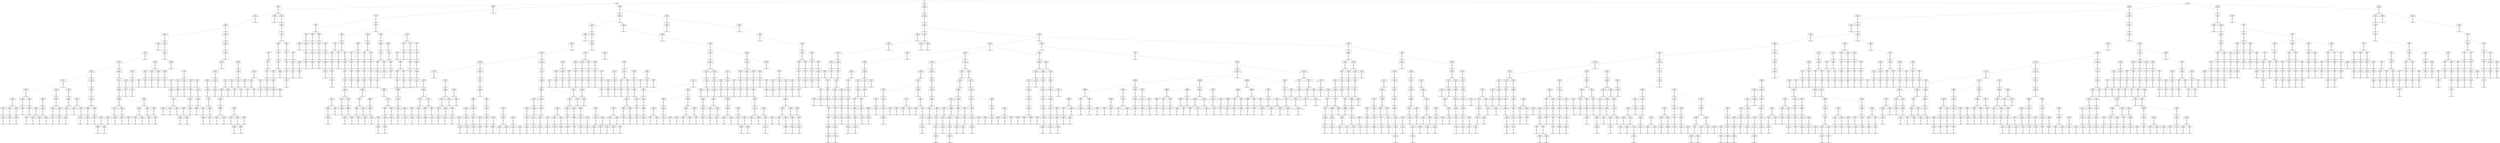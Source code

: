 digraph g {
node [shape = Mrecord];
nodo0[label="{EO: 0|cost: 0.0|A: null}"]
nodo1[label="{EO: 1|cost: 31.470910553583888|A: IrEste}"]
nodo8[label="{EO: 8|cost: 59.83902508074508|A: IrNorte|Posicion\nagente:INFORMES\n\nEn\nel\npunto:\n110\n44\n0
Destino:\nCIDISI\n\nEn\nel\npunto:\n124\n60\n3
Energia\ndisponible:278.66579182345436
}"]
nodo17[label="{EO: 17|cost: 84.17871327141148|A: IrSuroeste|Posicion\nagente:PASILLOASANITARIOSHALL\n\nEn\nel\npunto:\n123\n45\n0
Destino:\nCIDISI\n\nEn\nel\npunto:\n124\n60\n3
Energia\ndisponible:278.66579182345436
}"]
nodo26[label="{EO: 26|cost: 117.33165970937739|A: UsarEscalera|Posicion\nagente:ESCALERABANOSHALL\n\nEn\nel\npunto:\n115\n47\n0
Destino:\nCIDISI\n\nEn\nel\npunto:\n124\n60\n3
Energia\ndisponible:278.66579182345436
}"]
nodo53[label="{EO: 53|cost: 149.86162379551905|A: IrNorte|Posicion\nagente:ESCALERASANITARIOSAULA19\n\nEn\nel\npunto:\n124\n47\n1
Destino:\nCIDISI\n\nEn\nel\npunto:\n124\n60\n3
Energia\ndisponible:278.66579182345436
}"]
nodo91[label="{EO: 91|cost: 174.21918354620487|A: IrEste|Posicion\nagente:PUNTOCERCAAULA19\n\nEn\nel\npunto:\n127\n48\n1
Destino:\nCIDISI\n\nEn\nel\npunto:\n124\n60\n3
Energia\ndisponible:278.66579182345436
}"]

nodo53 -> nodo91;
nodo92[label="{EO: 92|cost: 175.9496312861541|A: IrNorte|Posicion\nagente:PUNTOCERCAAULA19\n\nEn\nel\npunto:\n127\n48\n1
Destino:\nCIDISI\n\nEn\nel\npunto:\n124\n60\n3
Energia\ndisponible:278.66579182345436
}"]
nodo146[label="{EO: 146|cost: 195.51429125240463|A: IrOeste|Posicion\nagente:PUNTOCERCAAULA19\n\nEn\nel\npunto:\n136\n48\n1
Destino:\nCIDISI\n\nEn\nel\npunto:\n124\n60\n3
Energia\ndisponible:278.66579182345436
}"]
nodo212[label="{EO: 212|cost: 214.72084686813832|A: IrOeste|Posicion\nagente:PUNTOPASILLOCERCAGIMNI\n\nEn\nel\npunto:\n136\n54\n1
Destino:\nCIDISI\n\nEn\nel\npunto:\n124\n60\n3
Energia\ndisponible:278.66579182345436
}"]
nodo292[label="{EO: 292|cost: 231.87379330610423|A: IrOeste|Posicion\nagente:PUNTOCERCAAULAMATERIALES\n\nEn\nel\npunto:\n136\n61\n1
Destino:\nCIDISI\n\nEn\nel\npunto:\n124\n60\n3
Energia\ndisponible:278.66579182345436
}"]
nodo411[label="{EO: 411|cost: 253.90708968447714|A: IrSur|Posicion\nagente:PUNTOCERCAAULAMATERIALES\n\nEn\nel\npunto:\n136\n65\n1
Destino:\nCIDISI\n\nEn\nel\npunto:\n124\n60\n3
Energia\ndisponible:278.66579182345436
}"]
nodo600[label="{EO: 600|cost: 276.47174965072765|A: IrSur|Posicion\nagente:PUNTOCERCACECOVI\n\nEn\nel\npunto:\n121\n66\n1
Destino:\nCIDISI\n\nEn\nel\npunto:\n124\n60\n3
Energia\ndisponible:278.66579182345436
}"]
nodo847[label="{EO: 847|cost: 293.67830526646134|A: IrEste|Posicion\nagente:PUNTOCERCADEPTOCIVIL\n\nEn\nel\npunto:\n112\n66\n1
Destino:\nCIDISI\n\nEn\nel\npunto:\n124\n60\n3
Energia\ndisponible:278.66579182345436
}"]
nodo1161[label="{EO: 1161|cost: 315.8945675486778|A: IrSur|Posicion\nagente:PUNTOCERCAAULA20\n\nEn\nel\npunto:\n112\n61\n1
Destino:\nCIDISI\n\nEn\nel\npunto:\n124\n60\n3
Energia\ndisponible:278.66579182345436
}"]

nodo847 -> nodo1161;
nodo1162[label="{EO: 1162|cost: 306.02677449481087|A: IrNorte|Posicion\nagente:PUNTOCERCAAULA20\n\nEn\nel\npunto:\n112\n61\n1
Destino:\nCIDISI\n\nEn\nel\npunto:\n124\n60\n3
Energia\ndisponible:278.66579182345436
}"]
nodo1351[label="{EO: 1351|cost: 313.5040000698625|A: IrNorte|Posicion\nagente:PUNTOFRENTEAULA20\n\nEn\nel\npunto:\n117\n61\n1
Destino:\nCIDISI\n\nEn\nel\npunto:\n124\n60\n3
Energia\ndisponible:278.66579182345436
}"]

nodo1162 -> nodo1351;
nodo1352[label="{EO: 1352|cost: 314.6659667097435|A: IrNoreste|Posicion\nagente:PUNTOFRENTEAULA20\n\nEn\nel\npunto:\n117\n61\n1
Destino:\nCIDISI\n\nEn\nel\npunto:\n124\n60\n3
Energia\ndisponible:278.66579182345436
}"]

nodo1162 -> nodo1352;

nodo847 -> nodo1162;
nodo1163[label="{EO: 1163|cost: 306.2728587163334|A: IrNoreste|Posicion\nagente:PUNTOCERCAAULA20\n\nEn\nel\npunto:\n112\n61\n1
Destino:\nCIDISI\n\nEn\nel\npunto:\n124\n60\n3
Energia\ndisponible:278.66579182345436
}"]
nodo1355[label="{EO: 1355|cost: 337.71838185859303|A: UsarEscalera|Posicion\nagente:ESCALERACERCAAULA20\n\nEn\nel\npunto:\n113\n60\n1
Destino:\nCIDISI\n\nEn\nel\npunto:\n124\n60\n3
Energia\ndisponible:278.66579182345436
}"]

nodo1163 -> nodo1355;

nodo847 -> nodo1163;

nodo600 -> nodo847;
nodo848[label="{EO: 848|cost: 298.7171973638027|A: IrOeste|Posicion\nagente:PUNTOCERCADEPTOCIVIL\n\nEn\nel\npunto:\n112\n66\n1
Destino:\nCIDISI\n\nEn\nel\npunto:\n124\n60\n3
Energia\ndisponible:278.66579182345436
}"]
nodo1236[label="{EO: 1236|cost: 327.51382615806864|A: IrOeste|Posicion\nagente:DEPTOCIVIL\n\nEn\nel\npunto:\n111\n71\n1
Destino:\nCIDISI\n\nEn\nel\npunto:\n124\n60\n3
Energia\ndisponible:278.66579182345436
}"]

nodo848 -> nodo1236;

nodo600 -> nodo848;
nodo849[label="{EO: 849|cost: 291.5687681634796|A: IrNoreste|Posicion\nagente:PUNTOCERCADEPTOCIVIL\n\nEn\nel\npunto:\n112\n66\n1
Destino:\nCIDISI\n\nEn\nel\npunto:\n124\n60\n3
Energia\ndisponible:278.66579182345436
}"]
nodo1115[label="{EO: 1115|cost: 317.31333081001765|A: UsarEscalera|Posicion\nagente:ESCALERACECOVI\n\nEn\nel\npunto:\n122\n64\n1
Destino:\nCIDISI\n\nEn\nel\npunto:\n124\n60\n3
Energia\ndisponible:278.66579182345436
}"]

nodo849 -> nodo1115;

nodo600 -> nodo849;

nodo411 -> nodo600;
nodo601[label="{EO: 601|cost: 261.0421371475433|A: IrEste|Posicion\nagente:PUNTOCERCACECOVI\n\nEn\nel\npunto:\n121\n66\n1
Destino:\nCIDISI\n\nEn\nel\npunto:\n124\n60\n3
Energia\ndisponible:278.66579182345436
}"]
nodo688[label="{EO: 688|cost: 286.78669979408136|A: UsarEscalera|Posicion\nagente:ESCALERACECOVI\n\nEn\nel\npunto:\n122\n64\n1
Destino:\nCIDISI\n\nEn\nel\npunto:\n124\n60\n3
Energia\ndisponible:278.66579182345436
}"]
nodo1048[label="{EO: 1048|cost: 311.88571930767415|A: IrEste|Posicion\nagente:ESCALERACERCAJAVALAB\n\nEn\nel\npunto:\n128\n64\n2
Destino:\nCIDISI\n\nEn\nel\npunto:\n124\n60\n3
Energia\ndisponible:278.66579182345436
}"]
nodo1502[label="{EO: 1502|cost: 323.1720353724785|A: IrNoroeste|Posicion\nagente:JAVALAB\n\nEn\nel\npunto:\n128\n63\n2
Destino:\nCIDISI\n\nEn\nel\npunto:\n124\n60\n3
Energia\ndisponible:278.66579182345436
}"]

nodo1048 -> nodo1502;

nodo688 -> nodo1048;
nodo1049[label="{EO: 1049|cost: 314.9107381987173|A: IrNorte|Posicion\nagente:ESCALERACERCAJAVALAB\n\nEn\nel\npunto:\n128\n64\n2
Destino:\nCIDISI\n\nEn\nel\npunto:\n124\n60\n3
Energia\ndisponible:278.66579182345436
}"]
nodo1566[label="{EO: 1566|cost: 332.5993157391668|A: IrNorte|Posicion\nagente:PASILLOFRENTEJAVALAB\n\nEn\nel\npunto:\n131\n64\n2
Destino:\nCIDISI\n\nEn\nel\npunto:\n124\n60\n3
Energia\ndisponible:278.66579182345436
}"]

nodo1049 -> nodo1566;
nodo1567[label="{EO: 1567|cost: 333.8387333076806|A: IrOeste|Posicion\nagente:PASILLOFRENTEJAVALAB\n\nEn\nel\npunto:\n131\n64\n2
Destino:\nCIDISI\n\nEn\nel\npunto:\n124\n60\n3
Energia\ndisponible:278.66579182345436
}"]

nodo1049 -> nodo1567;
nodo1568[label="{EO: 1568|cost: 323.1720353724785|A: IrSureste|Posicion\nagente:PASILLOFRENTEJAVALAB\n\nEn\nel\npunto:\n131\n64\n2
Destino:\nCIDISI\n\nEn\nel\npunto:\n124\n60\n3
Energia\ndisponible:278.66579182345436
}"]

nodo1049 -> nodo1568;

nodo688 -> nodo1049;

nodo601 -> nodo688;
nodo689[label="{EO: 689|cost: 294.60679711379385|A: IrSuroeste|Posicion\nagente:ESCALERACECOVI\n\nEn\nel\npunto:\n122\n64\n1
Destino:\nCIDISI\n\nEn\nel\npunto:\n124\n60\n3
Energia\ndisponible:278.66579182345436
}"]
nodo1178[label="{EO: 1178|cost: 311.81335272952754|A: IrEste|Posicion\nagente:PUNTOCERCADEPTOCIVIL\n\nEn\nel\npunto:\n112\n66\n1
Destino:\nCIDISI\n\nEn\nel\npunto:\n124\n60\n3
Energia\ndisponible:278.66579182345436
}"]
nodo1499[label="{EO: 1499|cost: 334.029615011744|A: IrSur|Posicion\nagente:PUNTOCERCAAULA20\n\nEn\nel\npunto:\n112\n61\n1
Destino:\nCIDISI\n\nEn\nel\npunto:\n124\n60\n3
Energia\ndisponible:278.66579182345436
}"]

nodo1178 -> nodo1499;
nodo1500[label="{EO: 1500|cost: 324.16182195787707|A: IrNorte|Posicion\nagente:PUNTOCERCAAULA20\n\nEn\nel\npunto:\n112\n61\n1
Destino:\nCIDISI\n\nEn\nel\npunto:\n124\n60\n3
Energia\ndisponible:278.66579182345436
}"]

nodo1178 -> nodo1500;
nodo1501[label="{EO: 1501|cost: 324.4079061793996|A: IrNoreste|Posicion\nagente:PUNTOCERCAAULA20\n\nEn\nel\npunto:\n112\n61\n1
Destino:\nCIDISI\n\nEn\nel\npunto:\n124\n60\n3
Energia\ndisponible:278.66579182345436
}"]

nodo1178 -> nodo1501;

nodo689 -> nodo1178;
nodo1179[label="{EO: 1179|cost: 316.8522448268689|A: IrOeste|Posicion\nagente:PUNTOCERCADEPTOCIVIL\n\nEn\nel\npunto:\n112\n66\n1
Destino:\nCIDISI\n\nEn\nel\npunto:\n124\n60\n3
Energia\ndisponible:278.66579182345436
}"]

nodo689 -> nodo1179;

nodo601 -> nodo689;

nodo411 -> nodo601;
nodo602[label="{EO: 602|cost: 267.18719957375765|A: IrNoreste|Posicion\nagente:PUNTOCERCACECOVI\n\nEn\nel\npunto:\n121\n66\n1
Destino:\nCIDISI\n\nEn\nel\npunto:\n124\n60\n3
Energia\ndisponible:278.66579182345436
}"]
nodo743[label="{EO: 743|cost: 292.3833519964643|A: UsarEscalera|Posicion\nagente:ESCALERACECOVI\n\nEn\nel\npunto:\n128\n64\n1
Destino:\nCIDISI\n\nEn\nel\npunto:\n124\n60\n3
Energia\ndisponible:278.66579182345436
}"]
nodo1133[label="{EO: 1133|cost: 319.7318212248138|A: IrSur|Posicion\nagente:ESCALERADEPTOELECTRICA\n\nEn\nel\npunto:\n121\n63\n0
Destino:\nCIDISI\n\nEn\nel\npunto:\n124\n60\n3
Energia\ndisponible:278.66579182345436
}"]

nodo743 -> nodo1133;
nodo1134[label="{EO: 1134|cost: 319.7318212248138|A: IrOeste|Posicion\nagente:ESCALERADEPTOELECTRICA\n\nEn\nel\npunto:\n121\n63\n0
Destino:\nCIDISI\n\nEn\nel\npunto:\n124\n60\n3
Energia\ndisponible:278.66579182345436
}"]

nodo743 -> nodo1134;

nodo602 -> nodo743;
nodo744[label="{EO: 744|cost: 295.06120744776945|A: IrNoreste|Posicion\nagente:ESCALERACECOVI\n\nEn\nel\npunto:\n128\n64\n1
Destino:\nCIDISI\n\nEn\nel\npunto:\n124\n60\n3
Energia\ndisponible:278.66579182345436
}"]
nodo1184[label="{EO: 1184|cost: 316.5180397425704|A: IrNorte|Posicion\nagente:SANITARIOSCERCACECOVI\n\nEn\nel\npunto:\n131\n63\n1
Destino:\nCIDISI\n\nEn\nel\npunto:\n124\n60\n3
Energia\ndisponible:278.66579182345436
}"]

nodo744 -> nodo1184;

nodo602 -> nodo744;

nodo411 -> nodo602;

nodo292 -> nodo411;
nodo412[label="{EO: 412|cost: 249.15905272565138|A: IrNoroeste|Posicion\nagente:PUNTOCERCAAULAMATERIALES\n\nEn\nel\npunto:\n136\n65\n1
Destino:\nCIDISI\n\nEn\nel\npunto:\n124\n60\n3
Energia\ndisponible:278.66579182345436
}"]
nodo546[label="{EO: 546|cost: 264.03306059966314|A: IrSur|Posicion\nagente:AULAMATERIALES\n\nEn\nel\npunto:\n138\n63\n1
Destino:\nCIDISI\n\nEn\nel\npunto:\n124\n60\n3
Energia\ndisponible:278.66579182345436
}"]
nodo718[label="{EO: 718|cost: 273.19533825983154|A: IrSuroeste|Posicion\nagente:SANITARIOSCERCACECOVI\n\nEn\nel\npunto:\n131\n63\n1
Destino:\nCIDISI\n\nEn\nel\npunto:\n124\n60\n3
Energia\ndisponible:278.66579182345436
}"]
nodo797[label="{EO: 797|cost: 298.3914906825382|A: UsarEscalera|Posicion\nagente:ESCALERACECOVI\n\nEn\nel\npunto:\n128\n64\n1
Destino:\nCIDISI\n\nEn\nel\npunto:\n124\n60\n3
Energia\ndisponible:278.66579182345436
}"]
nodo1223[label="{EO: 1223|cost: 325.7399599108877|A: IrSur|Posicion\nagente:ESCALERADEPTOELECTRICA\n\nEn\nel\npunto:\n121\n63\n0
Destino:\nCIDISI\n\nEn\nel\npunto:\n124\n60\n3
Energia\ndisponible:278.66579182345436
}"]

nodo797 -> nodo1223;
nodo1224[label="{EO: 1224|cost: 325.7399599108877|A: IrOeste|Posicion\nagente:ESCALERADEPTOELECTRICA\n\nEn\nel\npunto:\n121\n63\n0
Destino:\nCIDISI\n\nEn\nel\npunto:\n124\n60\n3
Energia\ndisponible:278.66579182345436
}"]

nodo797 -> nodo1224;

nodo718 -> nodo797;
nodo798[label="{EO: 798|cost: 300.19533825983154|A: IrSuroeste|Posicion\nagente:ESCALERACECOVI\n\nEn\nel\npunto:\n128\n64\n1
Destino:\nCIDISI\n\nEn\nel\npunto:\n124\n60\n3
Energia\ndisponible:278.66579182345436
}"]
nodo1260[label="{EO: 1260|cost: 322.7599982260821|A: IrSur|Posicion\nagente:PUNTOCERCACECOVI\n\nEn\nel\npunto:\n121\n66\n1
Destino:\nCIDISI\n\nEn\nel\npunto:\n124\n60\n3
Energia\ndisponible:278.66579182345436
}"]

nodo798 -> nodo1260;
nodo1261[label="{EO: 1261|cost: 307.3303857228977|A: IrEste|Posicion\nagente:PUNTOCERCACECOVI\n\nEn\nel\npunto:\n121\n66\n1
Destino:\nCIDISI\n\nEn\nel\npunto:\n124\n60\n3
Energia\ndisponible:278.66579182345436
}"]
nodo1375[label="{EO: 1375|cost: 333.07494836943573|A: UsarEscalera|Posicion\nagente:ESCALERACECOVI\n\nEn\nel\npunto:\n122\n64\n1
Destino:\nCIDISI\n\nEn\nel\npunto:\n124\n60\n3
Energia\ndisponible:278.66579182345436
}"]

nodo1261 -> nodo1375;
nodo1376[label="{EO: 1376|cost: 340.8950456891482|A: IrSuroeste|Posicion\nagente:ESCALERACECOVI\n\nEn\nel\npunto:\n122\n64\n1
Destino:\nCIDISI\n\nEn\nel\npunto:\n124\n60\n3
Energia\ndisponible:278.66579182345436
}"]

nodo1261 -> nodo1376;

nodo798 -> nodo1261;

nodo718 -> nodo798;

nodo546 -> nodo718;

nodo412 -> nodo546;

nodo292 -> nodo412;

nodo212 -> nodo292;
nodo293[label="{EO: 293|cost: 232.00610628768547|A: IrNoroeste|Posicion\nagente:PUNTOCERCAAULAMATERIALES\n\nEn\nel\npunto:\n136\n61\n1
Destino:\nCIDISI\n\nEn\nel\npunto:\n124\n60\n3
Energia\ndisponible:278.66579182345436
}"]
nodo413[label="{EO: 413|cost: 246.8801141616973|A: IrSur|Posicion\nagente:AULAMATERIALES\n\nEn\nel\npunto:\n138\n63\n1
Destino:\nCIDISI\n\nEn\nel\npunto:\n124\n60\n3
Energia\ndisponible:278.66579182345436
}"]
nodo525[label="{EO: 525|cost: 256.04239182186564|A: IrSuroeste|Posicion\nagente:SANITARIOSCERCACECOVI\n\nEn\nel\npunto:\n131\n63\n1
Destino:\nCIDISI\n\nEn\nel\npunto:\n124\n60\n3
Energia\ndisponible:278.66579182345436
}"]
nodo634[label="{EO: 634|cost: 281.23854424457227|A: UsarEscalera|Posicion\nagente:ESCALERACECOVI\n\nEn\nel\npunto:\n128\n64\n1
Destino:\nCIDISI\n\nEn\nel\npunto:\n124\n60\n3
Energia\ndisponible:278.66579182345436
}"]
nodo913[label="{EO: 913|cost: 308.5870134729218|A: IrSur|Posicion\nagente:ESCALERADEPTOELECTRICA\n\nEn\nel\npunto:\n121\n63\n0
Destino:\nCIDISI\n\nEn\nel\npunto:\n124\n60\n3
Energia\ndisponible:278.66579182345436
}"]
nodo1399[label="{EO: 1399|cost: 329.26180780409913|A: IrSur|Posicion\nagente:ENTRADADEPTOELECTRICA\n\nEn\nel\npunto:\n118\n63\n0
Destino:\nCIDISI\n\nEn\nel\npunto:\n124\n60\n3
Energia\ndisponible:278.66579182345436
}"]

nodo913 -> nodo1399;
nodo1400[label="{EO: 1400|cost: 320.1781233883906|A: IrNoroeste|Posicion\nagente:ENTRADADEPTOELECTRICA\n\nEn\nel\npunto:\n118\n63\n0
Destino:\nCIDISI\n\nEn\nel\npunto:\n124\n60\n3
Energia\ndisponible:278.66579182345436
}"]

nodo913 -> nodo1400;

nodo634 -> nodo913;
nodo914[label="{EO: 914|cost: 308.5870134729218|A: IrOeste|Posicion\nagente:ESCALERADEPTOELECTRICA\n\nEn\nel\npunto:\n121\n63\n0
Destino:\nCIDISI\n\nEn\nel\npunto:\n124\n60\n3
Energia\ndisponible:278.66579182345436
}"]
nodo1401[label="{EO: 1401|cost: 320.1781233883906|A: IrSureste|Posicion\nagente:DEPTOELECTRICA\n\nEn\nel\npunto:\n121\n66\n0
Destino:\nCIDISI\n\nEn\nel\npunto:\n124\n60\n3
Energia\ndisponible:278.66579182345436
}"]

nodo914 -> nodo1401;

nodo634 -> nodo914;

nodo525 -> nodo634;
nodo635[label="{EO: 635|cost: 283.04239182186564|A: IrSuroeste|Posicion\nagente:ESCALERACECOVI\n\nEn\nel\npunto:\n128\n64\n1
Destino:\nCIDISI\n\nEn\nel\npunto:\n124\n60\n3
Energia\ndisponible:278.66579182345436
}"]
nodo960[label="{EO: 960|cost: 305.60705178811617|A: IrSur|Posicion\nagente:PUNTOCERCACECOVI\n\nEn\nel\npunto:\n121\n66\n1
Destino:\nCIDISI\n\nEn\nel\npunto:\n124\n60\n3
Energia\ndisponible:278.66579182345436
}"]
nodo1335[label="{EO: 1335|cost: 322.81360740384986|A: IrEste|Posicion\nagente:PUNTOCERCADEPTOCIVIL\n\nEn\nel\npunto:\n112\n66\n1
Destino:\nCIDISI\n\nEn\nel\npunto:\n124\n60\n3
Energia\ndisponible:278.66579182345436
}"]

nodo960 -> nodo1335;
nodo1336[label="{EO: 1336|cost: 327.85249950119123|A: IrOeste|Posicion\nagente:PUNTOCERCADEPTOCIVIL\n\nEn\nel\npunto:\n112\n66\n1
Destino:\nCIDISI\n\nEn\nel\npunto:\n124\n60\n3
Energia\ndisponible:278.66579182345436
}"]

nodo960 -> nodo1336;
nodo1337[label="{EO: 1337|cost: 320.7040703008681|A: IrNoreste|Posicion\nagente:PUNTOCERCADEPTOCIVIL\n\nEn\nel\npunto:\n112\n66\n1
Destino:\nCIDISI\n\nEn\nel\npunto:\n124\n60\n3
Energia\ndisponible:278.66579182345436
}"]

nodo960 -> nodo1337;

nodo635 -> nodo960;
nodo961[label="{EO: 961|cost: 290.1774392849318|A: IrEste|Posicion\nagente:PUNTOCERCACECOVI\n\nEn\nel\npunto:\n121\n66\n1
Destino:\nCIDISI\n\nEn\nel\npunto:\n124\n60\n3
Energia\ndisponible:278.66579182345436
}"]
nodo1092[label="{EO: 1092|cost: 315.9220019314698|A: UsarEscalera|Posicion\nagente:ESCALERACECOVI\n\nEn\nel\npunto:\n122\n64\n1
Destino:\nCIDISI\n\nEn\nel\npunto:\n124\n60\n3
Energia\ndisponible:278.66579182345436
}"]

nodo961 -> nodo1092;
nodo1093[label="{EO: 1093|cost: 323.7420992511823|A: IrSuroeste|Posicion\nagente:ESCALERACECOVI\n\nEn\nel\npunto:\n122\n64\n1
Destino:\nCIDISI\n\nEn\nel\npunto:\n124\n60\n3
Energia\ndisponible:278.66579182345436
}"]

nodo961 -> nodo1093;

nodo635 -> nodo961;
nodo962[label="{EO: 962|cost: 311.2286346382044|A: IrNorte|Posicion\nagente:PUNTOCERCACECOVI\n\nEn\nel\npunto:\n121\n66\n1
Destino:\nCIDISI\n\nEn\nel\npunto:\n124\n60\n3
Energia\ndisponible:278.66579182345436
}"]

nodo635 -> nodo962;

nodo525 -> nodo635;

nodo413 -> nodo525;

nodo293 -> nodo413;

nodo212 -> nodo293;

nodo146 -> nodo212;

nodo92 -> nodo146;
nodo147[label="{EO: 147|cost: 207.32682578427125|A: IrNoroeste|Posicion\nagente:PUNTOCERCAAULA19\n\nEn\nel\npunto:\n136\n48\n1
Destino:\nCIDISI\n\nEn\nel\npunto:\n124\n60\n3
Energia\ndisponible:278.66579182345436
}"]
nodo266[label="{EO: 266|cost: 247.1975238651375|A: IrEste|Posicion\nagente:PUNTOCERCAAULA19\n\nEn\nel\npunto:\n142\n44\n1
Destino:\nCIDISI\n\nEn\nel\npunto:\n124\n60\n3
Energia\ndisponible:278.66579182345436
}"]
nodo528[label="{EO: 528|cost: 284.23595699772056|A: IrSur|Posicion\nagente:PUNTOCERCAAULA14\n\nEn\nel\npunto:\n142\n35\n1
Destino:\nCIDISI\n\nEn\nel\npunto:\n124\n60\n3
Energia\ndisponible:278.66579182345436
}"]
nodo979[label="{EO: 979|cost: 315.2093726399926|A: IrSureste|Posicion\nagente:PUNTOCERCAAULA12\n\nEn\nel\npunto:\n131\n35\n1
Destino:\nCIDISI\n\nEn\nel\npunto:\n124\n60\n3
Energia\ndisponible:278.66579182345436
}"]
nodo1579[label="{EO: 1579|cost: 348.357116560989|A: IrSur|Posicion\nagente:AULA12\n\nEn\nel\npunto:\n128\n33\n1
Destino:\nCIDISI\n\nEn\nel\npunto:\n124\n60\n3
Energia\ndisponible:278.66579182345436
}"]

nodo979 -> nodo1579;
nodo1580[label="{EO: 1580|cost: 350.0711120193162|A: IrNorte|Posicion\nagente:AULA12\n\nEn\nel\npunto:\n128\n33\n1
Destino:\nCIDISI\n\nEn\nel\npunto:\n124\n60\n3
Energia\ndisponible:278.66579182345436
}"]

nodo979 -> nodo1580;

nodo528 -> nodo979;
nodo980[label="{EO: 980|cost: 316.7032476525082|A: IrNoreste|Posicion\nagente:PUNTOCERCAAULA12\n\nEn\nel\npunto:\n131\n35\n1
Destino:\nCIDISI\n\nEn\nel\npunto:\n124\n60\n3
Energia\ndisponible:278.66579182345436
}"]

nodo528 -> nodo980;

nodo266 -> nodo528;
nodo529[label="{EO: 529|cost: 306.077313978276|A: IrNorte|Posicion\nagente:PUNTOCERCAAULA14\n\nEn\nel\npunto:\n142\n35\n1
Destino:\nCIDISI\n\nEn\nel\npunto:\n124\n60\n3
Energia\ndisponible:278.66579182345436
}"]
nodo1353[label="{EO: 1353|cost: 350.6235838437026|A: IrOeste|Posicion\nagente:AULA17\n\nEn\nel\npunto:\n158\n34\n1
Destino:\nCIDISI\n\nEn\nel\npunto:\n124\n60\n3
Energia\ndisponible:278.66579182345436
}"]

nodo529 -> nodo1353;
nodo1354[label="{EO: 1354|cost: 351.1087606968751|A: IrSureste|Posicion\nagente:AULA17\n\nEn\nel\npunto:\n158\n34\n1
Destino:\nCIDISI\n\nEn\nel\npunto:\n124\n60\n3
Energia\ndisponible:278.66579182345436
}"]

nodo529 -> nodo1354;

nodo266 -> nodo529;
nodo530[label="{EO: 530|cost: 281.47432137691646|A: IrSureste|Posicion\nagente:PUNTOCERCAAULA14\n\nEn\nel\npunto:\n142\n35\n1
Destino:\nCIDISI\n\nEn\nel\npunto:\n124\n60\n3
Energia\ndisponible:278.66579182345436
}"]
nodo925[label="{EO: 925|cost: 316.3360607562401|A: IrSur|Posicion\nagente:AULA14\n\nEn\nel\npunto:\n140\n33\n1
Destino:\nCIDISI\n\nEn\nel\npunto:\n124\n60\n3
Energia\ndisponible:278.66579182345436
}"]

nodo530 -> nodo925;
nodo926[label="{EO: 926|cost: 322.3598484619413|A: IrNorte|Posicion\nagente:AULA14\n\nEn\nel\npunto:\n140\n33\n1
Destino:\nCIDISI\n\nEn\nel\npunto:\n124\n60\n3
Energia\ndisponible:278.66579182345436
}"]

nodo530 -> nodo926;

nodo266 -> nodo530;
nodo531[label="{EO: 531|cost: 278.1041342163002|A: IrSuroeste|Posicion\nagente:PUNTOCERCAAULA14\n\nEn\nel\npunto:\n142\n35\n1
Destino:\nCIDISI\n\nEn\nel\npunto:\n124\n60\n3
Energia\ndisponible:278.66579182345436
}"]

nodo266 -> nodo531;
nodo532[label="{EO: 532|cost: 286.5551869051619|A: IrNoreste|Posicion\nagente:PUNTOCERCAAULA14\n\nEn\nel\npunto:\n142\n35\n1
Destino:\nCIDISI\n\nEn\nel\npunto:\n124\n60\n3
Energia\ndisponible:278.66579182345436
}"]
nodo1043[label="{EO: 1043|cost: 324.00355729219467|A: IrSur|Posicion\nagente:AULA15\n\nEn\nel\npunto:\n146\n33\n1
Destino:\nCIDISI\n\nEn\nel\npunto:\n124\n60\n3
Energia\ndisponible:278.66579182345436
}"]

nodo532 -> nodo1043;
nodo1044[label="{EO: 1044|cost: 331.5038710934628|A: IrNorte|Posicion\nagente:AULA15\n\nEn\nel\npunto:\n146\n33\n1
Destino:\nCIDISI\n\nEn\nel\npunto:\n124\n60\n3
Energia\ndisponible:278.66579182345436
}"]

nodo532 -> nodo1044;

nodo266 -> nodo532;

nodo147 -> nodo266;
nodo267[label="{EO: 267|cost: 243.06843596979962|A: IrSureste|Posicion\nagente:PUNTOCERCAAULA19\n\nEn\nel\npunto:\n142\n44\n1
Destino:\nCIDISI\n\nEn\nel\npunto:\n124\n60\n3
Energia\ndisponible:278.66579182345436
}"]
nodo490[label="{EO: 490|cost: 276.1752020281657|A: IrNoreste|Posicion\nagente:AULA19\n\nEn\nel\npunto:\n141\n37\n1
Destino:\nCIDISI\n\nEn\nel\npunto:\n124\n60\n3
Energia\ndisponible:278.66579182345436
}"]
nodo841[label="{EO: 841|cost: 313.21363516074877|A: IrSur|Posicion\nagente:PUNTOCERCAAULA14\n\nEn\nel\npunto:\n142\n35\n1
Destino:\nCIDISI\n\nEn\nel\npunto:\n124\n60\n3
Energia\ndisponible:278.66579182345436
}"]
nodo1522[label="{EO: 1522|cost: 344.1870508030208|A: IrSureste|Posicion\nagente:PUNTOCERCAAULA12\n\nEn\nel\npunto:\n131\n35\n1
Destino:\nCIDISI\n\nEn\nel\npunto:\n124\n60\n3
Energia\ndisponible:278.66579182345436
}"]

nodo841 -> nodo1522;
nodo1523[label="{EO: 1523|cost: 345.6809258155364|A: IrNoreste|Posicion\nagente:PUNTOCERCAAULA12\n\nEn\nel\npunto:\n131\n35\n1
Destino:\nCIDISI\n\nEn\nel\npunto:\n124\n60\n3
Energia\ndisponible:278.66579182345436
}"]

nodo841 -> nodo1523;

nodo490 -> nodo841;
nodo842[label="{EO: 842|cost: 335.0549921413042|A: IrNorte|Posicion\nagente:PUNTOCERCAAULA14\n\nEn\nel\npunto:\n142\n35\n1
Destino:\nCIDISI\n\nEn\nel\npunto:\n124\n60\n3
Energia\ndisponible:278.66579182345436
}"]

nodo490 -> nodo842;
nodo843[label="{EO: 843|cost: 310.45199953994467|A: IrSureste|Posicion\nagente:PUNTOCERCAAULA14\n\nEn\nel\npunto:\n142\n35\n1
Destino:\nCIDISI\n\nEn\nel\npunto:\n124\n60\n3
Energia\ndisponible:278.66579182345436
}"]
nodo1464[label="{EO: 1464|cost: 345.3137389192683|A: IrSur|Posicion\nagente:AULA14\n\nEn\nel\npunto:\n140\n33\n1
Destino:\nCIDISI\n\nEn\nel\npunto:\n124\n60\n3
Energia\ndisponible:278.66579182345436
}"]

nodo843 -> nodo1464;
nodo1465[label="{EO: 1465|cost: 351.3375266249695|A: IrNorte|Posicion\nagente:AULA14\n\nEn\nel\npunto:\n140\n33\n1
Destino:\nCIDISI\n\nEn\nel\npunto:\n124\n60\n3
Energia\ndisponible:278.66579182345436
}"]

nodo843 -> nodo1465;

nodo490 -> nodo843;
nodo844[label="{EO: 844|cost: 315.5328650681901|A: IrNoreste|Posicion\nagente:PUNTOCERCAAULA14\n\nEn\nel\npunto:\n142\n35\n1
Destino:\nCIDISI\n\nEn\nel\npunto:\n124\n60\n3
Energia\ndisponible:278.66579182345436
}"]

nodo490 -> nodo844;

nodo267 -> nodo490;

nodo147 -> nodo267;

nodo92 -> nodo147;

nodo53 -> nodo92;

nodo26 -> nodo53;
nodo54[label="{EO: 54|cost: 155.6892194600632|A: IrNoreste|Posicion\nagente:ESCALERASANITARIOSAULA19\n\nEn\nel\npunto:\n124\n47\n1
Destino:\nCIDISI\n\nEn\nel\npunto:\n124\n60\n3
Energia\ndisponible:278.66579182345436
}"]
nodo98[label="{EO: 98|cost: 174.21918354620487|A: IrOeste|Posicion\nagente:SANITARIOSCERCAAULA19\n\nEn\nel\npunto:\n127\n42\n1
Destino:\nCIDISI\n\nEn\nel\npunto:\n124\n60\n3
Energia\ndisponible:278.66579182345436
}"]
nodo145[label="{EO: 145|cost: 200.30719103683992|A: IrNorte|Posicion\nagente:PUNTOCERCAAULA19\n\nEn\nel\npunto:\n127\n48\n1
Destino:\nCIDISI\n\nEn\nel\npunto:\n124\n60\n3
Energia\ndisponible:278.66579182345436
}"]
nodo240[label="{EO: 240|cost: 219.87185100309046|A: IrOeste|Posicion\nagente:PUNTOCERCAAULA19\n\nEn\nel\npunto:\n136\n48\n1
Destino:\nCIDISI\n\nEn\nel\npunto:\n124\n60\n3
Energia\ndisponible:278.66579182345436
}"]
nodo324[label="{EO: 324|cost: 239.07840661882415|A: IrOeste|Posicion\nagente:PUNTOPASILLOCERCAGIMNI\n\nEn\nel\npunto:\n136\n54\n1
Destino:\nCIDISI\n\nEn\nel\npunto:\n124\n60\n3
Energia\ndisponible:278.66579182345436
}"]
nodo456[label="{EO: 456|cost: 256.23135305679006|A: IrOeste|Posicion\nagente:PUNTOCERCAAULAMATERIALES\n\nEn\nel\npunto:\n136\n61\n1
Destino:\nCIDISI\n\nEn\nel\npunto:\n124\n60\n3
Energia\ndisponible:278.66579182345436
}"]
nodo639[label="{EO: 639|cost: 278.26464943516294|A: IrSur|Posicion\nagente:PUNTOCERCAAULAMATERIALES\n\nEn\nel\npunto:\n136\n65\n1
Destino:\nCIDISI\n\nEn\nel\npunto:\n124\n60\n3
Energia\ndisponible:278.66579182345436
}"]
nodo871[label="{EO: 871|cost: 300.82930940141347|A: IrSur|Posicion\nagente:PUNTOCERCACECOVI\n\nEn\nel\npunto:\n121\n66\n1
Destino:\nCIDISI\n\nEn\nel\npunto:\n124\n60\n3
Energia\ndisponible:278.66579182345436
}"]
nodo1272[label="{EO: 1272|cost: 318.03586501714716|A: IrEste|Posicion\nagente:PUNTOCERCADEPTOCIVIL\n\nEn\nel\npunto:\n112\n66\n1
Destino:\nCIDISI\n\nEn\nel\npunto:\n124\n60\n3
Energia\ndisponible:278.66579182345436
}"]

nodo871 -> nodo1272;
nodo1273[label="{EO: 1273|cost: 323.07475711448853|A: IrOeste|Posicion\nagente:PUNTOCERCADEPTOCIVIL\n\nEn\nel\npunto:\n112\n66\n1
Destino:\nCIDISI\n\nEn\nel\npunto:\n124\n60\n3
Energia\ndisponible:278.66579182345436
}"]

nodo871 -> nodo1273;
nodo1274[label="{EO: 1274|cost: 315.9263279141654|A: IrNoreste|Posicion\nagente:PUNTOCERCADEPTOCIVIL\n\nEn\nel\npunto:\n112\n66\n1
Destino:\nCIDISI\n\nEn\nel\npunto:\n124\n60\n3
Energia\ndisponible:278.66579182345436
}"]

nodo871 -> nodo1274;

nodo639 -> nodo871;
nodo872[label="{EO: 872|cost: 285.3996968982291|A: IrEste|Posicion\nagente:PUNTOCERCACECOVI\n\nEn\nel\npunto:\n121\n66\n1
Destino:\nCIDISI\n\nEn\nel\npunto:\n124\n60\n3
Energia\ndisponible:278.66579182345436
}"]
nodo1013[label="{EO: 1013|cost: 311.1442595447671|A: UsarEscalera|Posicion\nagente:ESCALERACECOVI\n\nEn\nel\npunto:\n122\n64\n1
Destino:\nCIDISI\n\nEn\nel\npunto:\n124\n60\n3
Energia\ndisponible:278.66579182345436
}"]
nodo1489[label="{EO: 1489|cost: 336.2432790583599|A: IrEste|Posicion\nagente:ESCALERACERCAJAVALAB\n\nEn\nel\npunto:\n128\n64\n2
Destino:\nCIDISI\n\nEn\nel\npunto:\n124\n60\n3
Energia\ndisponible:278.66579182345436
}"]

nodo1013 -> nodo1489;
nodo1490[label="{EO: 1490|cost: 339.26829794940306|A: IrNorte|Posicion\nagente:ESCALERACERCAJAVALAB\n\nEn\nel\npunto:\n128\n64\n2
Destino:\nCIDISI\n\nEn\nel\npunto:\n124\n60\n3
Energia\ndisponible:278.66579182345436
}"]

nodo1013 -> nodo1490;

nodo872 -> nodo1013;
nodo1014[label="{EO: 1014|cost: 318.9643568644796|A: IrSuroeste|Posicion\nagente:ESCALERACECOVI\n\nEn\nel\npunto:\n122\n64\n1
Destino:\nCIDISI\n\nEn\nel\npunto:\n124\n60\n3
Energia\ndisponible:278.66579182345436
}"]

nodo872 -> nodo1014;

nodo639 -> nodo872;
nodo873[label="{EO: 873|cost: 291.5447593244435|A: IrNoreste|Posicion\nagente:PUNTOCERCACECOVI\n\nEn\nel\npunto:\n121\n66\n1
Destino:\nCIDISI\n\nEn\nel\npunto:\n124\n60\n3
Energia\ndisponible:278.66579182345436
}"]
nodo1113[label="{EO: 1113|cost: 316.7409117471501|A: UsarEscalera|Posicion\nagente:ESCALERACECOVI\n\nEn\nel\npunto:\n128\n64\n1
Destino:\nCIDISI\n\nEn\nel\npunto:\n124\n60\n3
Energia\ndisponible:278.66579182345436
}"]

nodo873 -> nodo1113;
nodo1114[label="{EO: 1114|cost: 319.41876719845527|A: IrNoreste|Posicion\nagente:ESCALERACECOVI\n\nEn\nel\npunto:\n128\n64\n1
Destino:\nCIDISI\n\nEn\nel\npunto:\n124\n60\n3
Energia\ndisponible:278.66579182345436
}"]

nodo873 -> nodo1114;

nodo639 -> nodo873;

nodo456 -> nodo639;
nodo640[label="{EO: 640|cost: 273.51661247633723|A: IrNoroeste|Posicion\nagente:PUNTOCERCAAULAMATERIALES\n\nEn\nel\npunto:\n136\n65\n1
Destino:\nCIDISI\n\nEn\nel\npunto:\n124\n60\n3
Energia\ndisponible:278.66579182345436
}"]
nodo802[label="{EO: 802|cost: 288.390620350349|A: IrSur|Posicion\nagente:AULAMATERIALES\n\nEn\nel\npunto:\n138\n63\n1
Destino:\nCIDISI\n\nEn\nel\npunto:\n124\n60\n3
Energia\ndisponible:278.66579182345436
}"]
nodo1072[label="{EO: 1072|cost: 297.5528980105174|A: IrSuroeste|Posicion\nagente:SANITARIOSCERCACECOVI\n\nEn\nel\npunto:\n131\n63\n1
Destino:\nCIDISI\n\nEn\nel\npunto:\n124\n60\n3
Energia\ndisponible:278.66579182345436
}"]
nodo1217[label="{EO: 1217|cost: 322.74905043322406|A: UsarEscalera|Posicion\nagente:ESCALERACECOVI\n\nEn\nel\npunto:\n128\n64\n1
Destino:\nCIDISI\n\nEn\nel\npunto:\n124\n60\n3
Energia\ndisponible:278.66579182345436
}"]

nodo1072 -> nodo1217;
nodo1218[label="{EO: 1218|cost: 324.5528980105174|A: IrSuroeste|Posicion\nagente:ESCALERACECOVI\n\nEn\nel\npunto:\n128\n64\n1
Destino:\nCIDISI\n\nEn\nel\npunto:\n124\n60\n3
Energia\ndisponible:278.66579182345436
}"]

nodo1072 -> nodo1218;

nodo802 -> nodo1072;

nodo640 -> nodo802;

nodo456 -> nodo640;

nodo324 -> nodo456;
nodo457[label="{EO: 457|cost: 256.3636660383713|A: IrNoroeste|Posicion\nagente:PUNTOCERCAAULAMATERIALES\n\nEn\nel\npunto:\n136\n61\n1
Destino:\nCIDISI\n\nEn\nel\npunto:\n124\n60\n3
Energia\ndisponible:278.66579182345436
}"]
nodo642[label="{EO: 642|cost: 271.2376739123831|A: IrSur|Posicion\nagente:AULAMATERIALES\n\nEn\nel\npunto:\n138\n63\n1
Destino:\nCIDISI\n\nEn\nel\npunto:\n124\n60\n3
Energia\ndisponible:278.66579182345436
}"]
nodo783[label="{EO: 783|cost: 280.3999515725515|A: IrSuroeste|Posicion\nagente:SANITARIOSCERCACECOVI\n\nEn\nel\npunto:\n131\n63\n1
Destino:\nCIDISI\n\nEn\nel\npunto:\n124\n60\n3
Energia\ndisponible:278.66579182345436
}"]
nodo895[label="{EO: 895|cost: 305.59610399525815|A: UsarEscalera|Posicion\nagente:ESCALERACECOVI\n\nEn\nel\npunto:\n128\n64\n1
Destino:\nCIDISI\n\nEn\nel\npunto:\n124\n60\n3
Energia\ndisponible:278.66579182345436
}"]
nodo1333[label="{EO: 1333|cost: 332.9445732236077|A: IrSur|Posicion\nagente:ESCALERADEPTOELECTRICA\n\nEn\nel\npunto:\n121\n63\n0
Destino:\nCIDISI\n\nEn\nel\npunto:\n124\n60\n3
Energia\ndisponible:278.66579182345436
}"]

nodo895 -> nodo1333;
nodo1334[label="{EO: 1334|cost: 332.9445732236077|A: IrOeste|Posicion\nagente:ESCALERADEPTOELECTRICA\n\nEn\nel\npunto:\n121\n63\n0
Destino:\nCIDISI\n\nEn\nel\npunto:\n124\n60\n3
Energia\ndisponible:278.66579182345436
}"]

nodo895 -> nodo1334;

nodo783 -> nodo895;
nodo896[label="{EO: 896|cost: 307.3999515725515|A: IrSuroeste|Posicion\nagente:ESCALERACECOVI\n\nEn\nel\npunto:\n128\n64\n1
Destino:\nCIDISI\n\nEn\nel\npunto:\n124\n60\n3
Energia\ndisponible:278.66579182345436
}"]
nodo1378[label="{EO: 1378|cost: 329.96461153880205|A: IrSur|Posicion\nagente:PUNTOCERCACECOVI\n\nEn\nel\npunto:\n121\n66\n1
Destino:\nCIDISI\n\nEn\nel\npunto:\n124\n60\n3
Energia\ndisponible:278.66579182345436
}"]

nodo896 -> nodo1378;
nodo1379[label="{EO: 1379|cost: 314.53499903561766|A: IrEste|Posicion\nagente:PUNTOCERCACECOVI\n\nEn\nel\npunto:\n121\n66\n1
Destino:\nCIDISI\n\nEn\nel\npunto:\n124\n60\n3
Energia\ndisponible:278.66579182345436
}"]
nodo1552[label="{EO: 1552|cost: 340.2795616821557|A: UsarEscalera|Posicion\nagente:ESCALERACECOVI\n\nEn\nel\npunto:\n122\n64\n1
Destino:\nCIDISI\n\nEn\nel\npunto:\n124\n60\n3
Energia\ndisponible:278.66579182345436
}"]

nodo1379 -> nodo1552;
nodo1553[label="{EO: 1553|cost: 348.0996590018682|A: IrSuroeste|Posicion\nagente:ESCALERACECOVI\n\nEn\nel\npunto:\n122\n64\n1
Destino:\nCIDISI\n\nEn\nel\npunto:\n124\n60\n3
Energia\ndisponible:278.66579182345436
}"]

nodo1379 -> nodo1553;

nodo896 -> nodo1379;
nodo1380[label="{EO: 1380|cost: 335.5861943888903|A: IrNorte|Posicion\nagente:PUNTOCERCACECOVI\n\nEn\nel\npunto:\n121\n66\n1
Destino:\nCIDISI\n\nEn\nel\npunto:\n124\n60\n3
Energia\ndisponible:278.66579182345436
}"]

nodo896 -> nodo1380;

nodo783 -> nodo896;

nodo642 -> nodo783;

nodo457 -> nodo642;

nodo324 -> nodo457;

nodo240 -> nodo324;

nodo145 -> nodo240;
nodo241[label="{EO: 241|cost: 231.68438553495707|A: IrNoroeste|Posicion\nagente:PUNTOCERCAAULA19\n\nEn\nel\npunto:\n136\n48\n1
Destino:\nCIDISI\n\nEn\nel\npunto:\n124\n60\n3
Energia\ndisponible:278.66579182345436
}"]
nodo409[label="{EO: 409|cost: 271.5550836158233|A: IrEste|Posicion\nagente:PUNTOCERCAAULA19\n\nEn\nel\npunto:\n142\n44\n1
Destino:\nCIDISI\n\nEn\nel\npunto:\n124\n60\n3
Energia\ndisponible:278.66579182345436
}"]
nodo785[label="{EO: 785|cost: 308.5935167484064|A: IrSur|Posicion\nagente:PUNTOCERCAAULA14\n\nEn\nel\npunto:\n142\n35\n1
Destino:\nCIDISI\n\nEn\nel\npunto:\n124\n60\n3
Energia\ndisponible:278.66579182345436
}"]
nodo1402[label="{EO: 1402|cost: 339.5669323906784|A: IrSureste|Posicion\nagente:PUNTOCERCAAULA12\n\nEn\nel\npunto:\n131\n35\n1
Destino:\nCIDISI\n\nEn\nel\npunto:\n124\n60\n3
Energia\ndisponible:278.66579182345436
}"]

nodo785 -> nodo1402;
nodo1403[label="{EO: 1403|cost: 341.060807403194|A: IrNoreste|Posicion\nagente:PUNTOCERCAAULA12\n\nEn\nel\npunto:\n131\n35\n1
Destino:\nCIDISI\n\nEn\nel\npunto:\n124\n60\n3
Energia\ndisponible:278.66579182345436
}"]

nodo785 -> nodo1403;

nodo409 -> nodo785;
nodo786[label="{EO: 786|cost: 330.4348737289618|A: IrNorte|Posicion\nagente:PUNTOCERCAAULA14\n\nEn\nel\npunto:\n142\n35\n1
Destino:\nCIDISI\n\nEn\nel\npunto:\n124\n60\n3
Energia\ndisponible:278.66579182345436
}"]

nodo409 -> nodo786;
nodo787[label="{EO: 787|cost: 305.8318811276023|A: IrSureste|Posicion\nagente:PUNTOCERCAAULA14\n\nEn\nel\npunto:\n142\n35\n1
Destino:\nCIDISI\n\nEn\nel\npunto:\n124\n60\n3
Energia\ndisponible:278.66579182345436
}"]
nodo1346[label="{EO: 1346|cost: 340.6936205069259|A: IrSur|Posicion\nagente:AULA14\n\nEn\nel\npunto:\n140\n33\n1
Destino:\nCIDISI\n\nEn\nel\npunto:\n124\n60\n3
Energia\ndisponible:278.66579182345436
}"]

nodo787 -> nodo1346;
nodo1347[label="{EO: 1347|cost: 346.7174082126271|A: IrNorte|Posicion\nagente:AULA14\n\nEn\nel\npunto:\n140\n33\n1
Destino:\nCIDISI\n\nEn\nel\npunto:\n124\n60\n3
Energia\ndisponible:278.66579182345436
}"]

nodo787 -> nodo1347;

nodo409 -> nodo787;
nodo788[label="{EO: 788|cost: 302.461693966986|A: IrSuroeste|Posicion\nagente:PUNTOCERCAAULA14\n\nEn\nel\npunto:\n142\n35\n1
Destino:\nCIDISI\n\nEn\nel\npunto:\n124\n60\n3
Energia\ndisponible:278.66579182345436
}"]

nodo409 -> nodo788;
nodo789[label="{EO: 789|cost: 310.91274665584774|A: IrNoreste|Posicion\nagente:PUNTOCERCAAULA14\n\nEn\nel\npunto:\n142\n35\n1
Destino:\nCIDISI\n\nEn\nel\npunto:\n124\n60\n3
Energia\ndisponible:278.66579182345436
}"]
nodo1484[label="{EO: 1484|cost: 348.3611170428805|A: IrSur|Posicion\nagente:AULA15\n\nEn\nel\npunto:\n146\n33\n1
Destino:\nCIDISI\n\nEn\nel\npunto:\n124\n60\n3
Energia\ndisponible:278.66579182345436
}"]

nodo789 -> nodo1484;
nodo1485[label="{EO: 1485|cost: 355.86143084414863|A: IrNorte|Posicion\nagente:AULA15\n\nEn\nel\npunto:\n146\n33\n1
Destino:\nCIDISI\n\nEn\nel\npunto:\n124\n60\n3
Energia\ndisponible:278.66579182345436
}"]

nodo789 -> nodo1485;

nodo409 -> nodo789;

nodo241 -> nodo409;
nodo410[label="{EO: 410|cost: 267.42599572048545|A: IrSureste|Posicion\nagente:PUNTOCERCAAULA19\n\nEn\nel\npunto:\n142\n44\n1
Destino:\nCIDISI\n\nEn\nel\npunto:\n124\n60\n3
Energia\ndisponible:278.66579182345436
}"]
nodo747[label="{EO: 747|cost: 300.53276177885147|A: IrNoreste|Posicion\nagente:AULA19\n\nEn\nel\npunto:\n141\n37\n1
Destino:\nCIDISI\n\nEn\nel\npunto:\n124\n60\n3
Energia\ndisponible:278.66579182345436
}"]
nodo1263[label="{EO: 1263|cost: 337.57119491143453|A: IrSur|Posicion\nagente:PUNTOCERCAAULA14\n\nEn\nel\npunto:\n142\n35\n1
Destino:\nCIDISI\n\nEn\nel\npunto:\n124\n60\n3
Energia\ndisponible:278.66579182345436
}"]

nodo747 -> nodo1263;
nodo1264[label="{EO: 1264|cost: 359.41255189198995|A: IrNorte|Posicion\nagente:PUNTOCERCAAULA14\n\nEn\nel\npunto:\n142\n35\n1
Destino:\nCIDISI\n\nEn\nel\npunto:\n124\n60\n3
Energia\ndisponible:278.66579182345436
}"]

nodo747 -> nodo1264;
nodo1265[label="{EO: 1265|cost: 334.80955929063043|A: IrSureste|Posicion\nagente:PUNTOCERCAAULA14\n\nEn\nel\npunto:\n142\n35\n1
Destino:\nCIDISI\n\nEn\nel\npunto:\n124\n60\n3
Energia\ndisponible:278.66579182345436
}"]

nodo747 -> nodo1265;
nodo1266[label="{EO: 1266|cost: 339.8904248188759|A: IrNoreste|Posicion\nagente:PUNTOCERCAAULA14\n\nEn\nel\npunto:\n142\n35\n1
Destino:\nCIDISI\n\nEn\nel\npunto:\n124\n60\n3
Energia\ndisponible:278.66579182345436
}"]

nodo747 -> nodo1266;

nodo410 -> nodo747;

nodo241 -> nodo410;

nodo145 -> nodo241;

nodo98 -> nodo145;

nodo54 -> nodo98;

nodo26 -> nodo54;

nodo17 -> nodo26;

nodo8 -> nodo17;
nodo18[label="{EO: 18|cost: 84.96380166416924|A: IrNoreste|Posicion\nagente:PASILLOASANITARIOSHALL\n\nEn\nel\npunto:\n123\n45\n0
Destino:\nCIDISI\n\nEn\nel\npunto:\n124\n60\n3
Energia\ndisponible:278.66579182345436
}"]

nodo8 -> nodo18;
nodo19[label="{EO: 19|cost: 93.81762531379285|A: IrNoroeste|Posicion\nagente:PASILLOASANITARIOSHALL\n\nEn\nel\npunto:\n123\n45\n0
Destino:\nCIDISI\n\nEn\nel\npunto:\n124\n60\n3
Energia\ndisponible:278.66579182345436
}"]
nodo36[label="{EO: 36|cost: 126.66073910067341|A: IrNoreste|Posicion\nagente:LABORATORIOFLOW\n\nEn\nel\npunto:\n138\n48\n0
Destino:\nCIDISI\n\nEn\nel\npunto:\n124\n60\n3
Energia\ndisponible:278.66579182345436
}"]
nodo70[label="{EO: 70|cost: 161.74308731539608|A: IrEste|Posicion\nagente:LABMETALES\n\nEn\nel\npunto:\n142\n42\n0
Destino:\nCIDISI\n\nEn\nel\npunto:\n124\n60\n3
Energia\ndisponible:278.66579182345436
}"]
nodo121[label="{EO: 121|cost: 198.27085285626498|A: IrEste|Posicion\nagente:LABFLUIDICA\n\nEn\nel\npunto:\n143\n37\n0
Destino:\nCIDISI\n\nEn\nel\npunto:\n124\n60\n3
Energia\ndisponible:278.66579182345436
}"]
nodo231[label="{EO: 231|cost: 233.21908250852525|A: IrSur|Posicion\nagente:AULA5\n\nEn\nel\npunto:\n140\n33\n0
Destino:\nCIDISI\n\nEn\nel\npunto:\n124\n60\n3
Energia\ndisponible:278.66579182345436
}"]
nodo423[label="{EO: 423|cost: 266.6781429440172|A: IrSur|Posicion\nagente:AULA4\n\nEn\nel\npunto:\n134\n33\n0
Destino:\nCIDISI\n\nEn\nel\npunto:\n124\n60\n3
Energia\ndisponible:278.66579182345436
}"]
nodo738[label="{EO: 738|cost: 299.9178198877697|A: IrSur|Posicion\nagente:AULA3\n\nEn\nel\npunto:\n128\n33\n0
Destino:\nCIDISI\n\nEn\nel\npunto:\n124\n60\n3
Energia\ndisponible:278.66579182345436
}"]
nodo1249[label="{EO: 1249|cost: 330.540274521636|A: IrSur|Posicion\nagente:AULA2\n\nEn\nel\npunto:\n122\n33\n0
Destino:\nCIDISI\n\nEn\nel\npunto:\n124\n60\n3
Energia\ndisponible:278.66579182345436
}"]

nodo738 -> nodo1249;
nodo1250[label="{EO: 1250|cost: 328.85863864534593|A: IrSuroeste|Posicion\nagente:AULA2\n\nEn\nel\npunto:\n122\n33\n0
Destino:\nCIDISI\n\nEn\nel\npunto:\n124\n60\n3
Energia\ndisponible:278.66579182345436
}"]

nodo738 -> nodo1250;

nodo423 -> nodo738;

nodo231 -> nodo423;

nodo121 -> nodo231;
nodo232[label="{EO: 232|cost: 239.22796944216205|A: IrNorte|Posicion\nagente:AULA5\n\nEn\nel\npunto:\n140\n33\n0
Destino:\nCIDISI\n\nEn\nel\npunto:\n124\n60\n3
Energia\ndisponible:278.66579182345436
}"]
nodo458[label="{EO: 458|cost: 284.24078784842436|A: IrNorte|Posicion\nagente:AULA6\n\nEn\nel\npunto:\n146\n33\n0
Destino:\nCIDISI\n\nEn\nel\npunto:\n124\n60\n3
Energia\ndisponible:278.66579182345436
}"]
nodo981[label="{EO: 981|cost: 333.23042628457245|A: IrNorte|Posicion\nagente:AULAINFORMATICA\n\nEn\nel\npunto:\n152\n33\n0
Destino:\nCIDISI\n\nEn\nel\npunto:\n124\n60\n3
Energia\ndisponible:278.66579182345436
}"]

nodo458 -> nodo981;
nodo982[label="{EO: 982|cost: 332.65891853282494|A: IrNoroeste|Posicion\nagente:AULAINFORMATICA\n\nEn\nel\npunto:\n152\n33\n0
Destino:\nCIDISI\n\nEn\nel\npunto:\n124\n60\n3
Energia\ndisponible:278.66579182345436
}"]

nodo458 -> nodo982;

nodo232 -> nodo458;

nodo121 -> nodo232;

nodo70 -> nodo121;
nodo122[label="{EO: 122|cost: 201.70020390129315|A: IrNoreste|Posicion\nagente:LABFLUIDICA\n\nEn\nel\npunto:\n143\n37\n0
Destino:\nCIDISI\n\nEn\nel\npunto:\n124\n60\n3
Energia\ndisponible:278.66579182345436
}"]
nodo252[label="{EO: 252|cost: 239.22796944216205|A: IrSur|Posicion\nagente:AULA6\n\nEn\nel\npunto:\n146\n33\n0
Destino:\nCIDISI\n\nEn\nel\npunto:\n124\n60\n3
Energia\ndisponible:278.66579182345436
}"]
nodo459[label="{EO: 459|cost: 274.1761990944223|A: IrSur|Posicion\nagente:AULA5\n\nEn\nel\npunto:\n140\n33\n0
Destino:\nCIDISI\n\nEn\nel\npunto:\n124\n60\n3
Energia\ndisponible:278.66579182345436
}"]
nodo809[label="{EO: 809|cost: 307.63525952991426|A: IrSur|Posicion\nagente:AULA4\n\nEn\nel\npunto:\n134\n33\n0
Destino:\nCIDISI\n\nEn\nel\npunto:\n124\n60\n3
Energia\ndisponible:278.66579182345436
}"]
nodo1382[label="{EO: 1382|cost: 340.8749364736667|A: IrSur|Posicion\nagente:AULA3\n\nEn\nel\npunto:\n128\n33\n0
Destino:\nCIDISI\n\nEn\nel\npunto:\n124\n60\n3
Energia\ndisponible:278.66579182345436
}"]

nodo809 -> nodo1382;

nodo459 -> nodo809;

nodo252 -> nodo459;

nodo122 -> nodo252;
nodo253[label="{EO: 253|cost: 246.71302230755546|A: IrNorte|Posicion\nagente:AULA6\n\nEn\nel\npunto:\n146\n33\n0
Destino:\nCIDISI\n\nEn\nel\npunto:\n124\n60\n3
Energia\ndisponible:278.66579182345436
}"]
nodo522[label="{EO: 522|cost: 295.7026607437036|A: IrNorte|Posicion\nagente:AULAINFORMATICA\n\nEn\nel\npunto:\n152\n33\n0
Destino:\nCIDISI\n\nEn\nel\npunto:\n124\n60\n3
Energia\ndisponible:278.66579182345436
}"]
nodo1190[label="{EO: 1190|cost: 340.3105417521975|A: IrOeste|Posicion\nagente:LABQUIMICA\n\nEn\nel\npunto:\n158\n34\n0
Destino:\nCIDISI\n\nEn\nel\npunto:\n124\n60\n3
Energia\ndisponible:278.66579182345436
}"]

nodo522 -> nodo1190;

nodo253 -> nodo522;
nodo523[label="{EO: 523|cost: 295.131152991956|A: IrNoroeste|Posicion\nagente:AULAINFORMATICA\n\nEn\nel\npunto:\n152\n33\n0
Destino:\nCIDISI\n\nEn\nel\npunto:\n124\n60\n3
Energia\ndisponible:278.66579182345436
}"]
nodo1185[label="{EO: 1185|cost: 342.0380288978059|A: IrEste|Posicion\nagente:LABFISICA\n\nEn\nel\npunto:\n158\n38\n0
Destino:\nCIDISI\n\nEn\nel\npunto:\n124\n60\n3
Energia\ndisponible:278.66579182345436
}"]

nodo523 -> nodo1185;

nodo253 -> nodo523;

nodo122 -> nodo253;

nodo70 -> nodo122;

nodo36 -> nodo70;

nodo19 -> nodo36;

nodo8 -> nodo19;

nodo1 -> nodo8;
nodo9[label="{EO: 9|cost: 55.54395352246155|A: IrNoreste|Posicion\nagente:INFORMES\n\nEn\nel\npunto:\n110\n44\n0
Destino:\nCIDISI\n\nEn\nel\npunto:\n124\n60\n3
Energia\ndisponible:278.66579182345436
}"]
nodo14[label="{EO: 14|cost: 89.32571658456237|A: IrSureste|Posicion\nagente:GIEDI\n\nEn\nel\npunto:\n114\n43\n0
Destino:\nCIDISI\n\nEn\nel\npunto:\n124\n60\n3
Energia\ndisponible:278.66579182345436
}"]
nodo31[label="{EO: 31|cost: 125.29158470982847|A: IrSur|Posicion\nagente:HALL\n\nEn\nel\npunto:\n108\n39\n0
Destino:\nCIDISI\n\nEn\nel\npunto:\n124\n60\n3
Energia\ndisponible:278.66579182345436
}"]
nodo67[label="{EO: 67|cost: 187.70402312949273|A: IrSur|Posicion\nagente:INGRESO\n\nEn\nel\npunto:\n102\n40\n0
Destino:\nCIDISI\n\nEn\nel\npunto:\n124\n60\n3
Energia\ndisponible:278.66579182345436
}"]
nodo173[label="{EO: 173|cost: 243.41663696941944|A: IrEste|Posicion\nagente:CENTROESTUDIANTES\n\nEn\nel\npunto:\n84\n41\n0
Destino:\nCIDISI\n\nEn\nel\npunto:\n124\n60\n3
Energia\ndisponible:278.66579182345436
}"]

nodo67 -> nodo173;
nodo174[label="{EO: 174|cost: 238.0967075228909|A: IrOeste|Posicion\nagente:CENTROESTUDIANTES\n\nEn\nel\npunto:\n84\n41\n0
Destino:\nCIDISI\n\nEn\nel\npunto:\n124\n60\n3
Energia\ndisponible:278.66579182345436
}"]
nodo452[label="{EO: 452|cost: 298.4995376171193|A: IrOeste|Posicion\nagente:BIBLIOTECA\n\nEn\nel\npunto:\n82\n47\n0
Destino:\nCIDISI\n\nEn\nel\npunto:\n124\n60\n3
Energia\ndisponible:278.66579182345436
}"]
nodo1227[label="{EO: 1227|cost: 344.35977560059297|A: IrOeste|Posicion\nagente:DIRACADEMICA\n\nEn\nel\npunto:\n82\n65\n0
Destino:\nCIDISI\n\nEn\nel\npunto:\n124\n60\n3
Energia\ndisponible:278.66579182345436
}"]

nodo452 -> nodo1227;

nodo174 -> nodo452;

nodo67 -> nodo174;

nodo31 -> nodo67;
nodo68[label="{EO: 68|cost: 193.857989583061|A: IrSureste|Posicion\nagente:INGRESO\n\nEn\nel\npunto:\n102\n40\n0
Destino:\nCIDISI\n\nEn\nel\npunto:\n124\n60\n3
Energia\ndisponible:278.66579182345436
}"]
nodo204[label="{EO: 204|cost: 245.31373943727078|A: IrOeste|Posicion\nagente:CANTINA\n\nEn\nel\npunto:\n83\n34\n0
Destino:\nCIDISI\n\nEn\nel\npunto:\n124\n60\n3
Energia\ndisponible:278.66579182345436
}"]
nodo499[label="{EO: 499|cost: 295.70642383066894|A: IrOeste|Posicion\nagente:CENTROESTUDIANTES\n\nEn\nel\npunto:\n84\n41\n0
Destino:\nCIDISI\n\nEn\nel\npunto:\n124\n60\n3
Energia\ndisponible:278.66579182345436
}"]
nodo1191[label="{EO: 1191|cost: 356.1092539248973|A: IrOeste|Posicion\nagente:BIBLIOTECA\n\nEn\nel\npunto:\n82\n47\n0
Destino:\nCIDISI\n\nEn\nel\npunto:\n124\n60\n3
Energia\ndisponible:278.66579182345436
}"]

nodo499 -> nodo1191;

nodo204 -> nodo499;

nodo68 -> nodo204;

nodo31 -> nodo68;
nodo69[label="{EO: 69|cost: 190.54933388330699|A: IrSuroeste|Posicion\nagente:INGRESO\n\nEn\nel\npunto:\n102\n40\n0
Destino:\nCIDISI\n\nEn\nel\npunto:\n124\n60\n3
Energia\ndisponible:278.66579182345436
}"]
nodo190[label="{EO: 190|cost: 241.25857124598804|A: IrEste|Posicion\nagente:BIBLIOTECA\n\nEn\nel\npunto:\n82\n47\n0
Destino:\nCIDISI\n\nEn\nel\npunto:\n124\n60\n3
Energia\ndisponible:278.66579182345436
}"]
nodo476[label="{EO: 476|cost: 296.9711850859147|A: IrEste|Posicion\nagente:CENTROESTUDIANTES\n\nEn\nel\npunto:\n84\n41\n0
Destino:\nCIDISI\n\nEn\nel\npunto:\n124\n60\n3
Energia\ndisponible:278.66579182345436
}"]

nodo190 -> nodo476;

nodo69 -> nodo190;
nodo191[label="{EO: 191|cost: 250.95216397753535|A: IrOeste|Posicion\nagente:BIBLIOTECA\n\nEn\nel\npunto:\n82\n47\n0
Destino:\nCIDISI\n\nEn\nel\npunto:\n124\n60\n3
Energia\ndisponible:278.66579182345436
}"]
nodo561[label="{EO: 561|cost: 296.812401961009|A: IrOeste|Posicion\nagente:DIRACADEMICA\n\nEn\nel\npunto:\n82\n65\n0
Destino:\nCIDISI\n\nEn\nel\npunto:\n124\n60\n3
Energia\ndisponible:278.66579182345436
}"]
nodo1213[label="{EO: 1213|cost: 364.2997740876435|A: IrOeste|Posicion\nagente:ALUMNADO\n\nEn\nel\npunto:\n82\n68\n0
Destino:\nCIDISI\n\nEn\nel\npunto:\n124\n60\n3
Energia\ndisponible:278.66579182345436
}"]

nodo561 -> nodo1213;

nodo191 -> nodo561;

nodo69 -> nodo191;

nodo31 -> nodo69;

nodo14 -> nodo31;
nodo32[label="{EO: 32|cost: 122.60757312133781|A: IrNoreste|Posicion\nagente:HALL\n\nEn\nel\npunto:\n108\n39\n0
Destino:\nCIDISI\n\nEn\nel\npunto:\n124\n60\n3
Energia\ndisponible:278.66579182345436
}"]
nodo59[label="{EO: 59|cost: 160.84911339852712|A: IrEste|Posicion\nagente:CERCALIBRERIA\n\nEn\nel\npunto:\n110\n35\n0
Destino:\nCIDISI\n\nEn\nel\npunto:\n124\n60\n3
Energia\ndisponible:278.66579182345436
}"]
nodo118[label="{EO: 118|cost: 203.02921842877822|A: IrSur|Posicion\nagente:AULA1\n\nEn\nel\npunto:\n110\n30\n0
Destino:\nCIDISI\n\nEn\nel\npunto:\n124\n60\n3
Energia\ndisponible:278.66579182345436
}"]
nodo260[label="{EO: 260|cost: 240.5280655157254|A: IrSuroeste|Posicion\nagente:FAGDUTPB\n\nEn\nel\npunto:\n104\n30\n0
Destino:\nCIDISI\n\nEn\nel\npunto:\n124\n60\n3
Energia\ndisponible:278.66579182345436
}"]
nodo464[label="{EO: 464|cost: 296.3889076698076|A: UsarEscalera|Posicion\nagente:ESCALERAHALL\n\nEn\nel\npunto:\n103\n33\n0
Destino:\nCIDISI\n\nEn\nel\npunto:\n124\n60\n3
Energia\ndisponible:278.66579182345436
}"]
nodo1205[label="{EO: 1205|cost: 352.4998478403432|A: IrNorte|Posicion\nagente:ESCALERAAULA9\n\nEn\nel\npunto:\n103\n31\n1
Destino:\nCIDISI\n\nEn\nel\npunto:\n124\n60\n3
Energia\ndisponible:278.66579182345436
}"]

nodo464 -> nodo1205;

nodo260 -> nodo464;

nodo118 -> nodo260;

nodo59 -> nodo118;
nodo119[label="{EO: 119|cost: 197.95840101289852|A: IrNoroeste|Posicion\nagente:AULA1\n\nEn\nel\npunto:\n110\n30\n0
Destino:\nCIDISI\n\nEn\nel\npunto:\n124\n60\n3
Energia\ndisponible:278.66579182345436
}"]
nodo229[label="{EO: 229|cost: 228.198077956651|A: IrNorte|Posicion\nagente:CEUT\n\nEn\nel\npunto:\n119\n33\n0
Destino:\nCIDISI\n\nEn\nel\npunto:\n124\n60\n3
Energia\ndisponible:278.66579182345436
}"]
nodo396[label="{EO: 396|cost: 261.65713839214294|A: IrNorte|Posicion\nagente:AULA2\n\nEn\nel\npunto:\n122\n33\n0
Destino:\nCIDISI\n\nEn\nel\npunto:\n124\n60\n3
Energia\ndisponible:278.66579182345436
}"]
nodo695[label="{EO: 695|cost: 296.6053680444032|A: IrNorte|Posicion\nagente:AULA3\n\nEn\nel\npunto:\n128\n33\n0
Destino:\nCIDISI\n\nEn\nel\npunto:\n124\n60\n3
Energia\ndisponible:278.66579182345436
}"]
nodo1207[label="{EO: 1207|cost: 334.13313358527205|A: IrNorte|Posicion\nagente:AULA4\n\nEn\nel\npunto:\n134\n33\n0
Destino:\nCIDISI\n\nEn\nel\npunto:\n124\n60\n3
Energia\ndisponible:278.66579182345436
}"]

nodo695 -> nodo1207;

nodo396 -> nodo695;

nodo229 -> nodo396;
nodo397[label="{EO: 397|cost: 257.1388967142272|A: IrSuroeste|Posicion\nagente:AULA2\n\nEn\nel\npunto:\n122\n33\n0
Destino:\nCIDISI\n\nEn\nel\npunto:\n124\n60\n3
Energia\ndisponible:278.66579182345436
}"]

nodo229 -> nodo397;

nodo119 -> nodo229;
nodo230[label="{EO: 230|cost: 225.65657908335547|A: IrOeste|Posicion\nagente:CEUT\n\nEn\nel\npunto:\n119\n33\n0
Destino:\nCIDISI\n\nEn\nel\npunto:\n124\n60\n3
Energia\ndisponible:278.66579182345436
}"]
nodo374[label="{EO: 374|cost: 257.13889671422726|A: IrNoreste|Posicion\nagente:LIBRERIA\n\nEn\nel\npunto:\n119\n36\n0
Destino:\nCIDISI\n\nEn\nel\npunto:\n124\n60\n3
Energia\ndisponible:278.66579182345436
}"]
nodo653[label="{EO: 653|cost: 290.5979571497192|A: IrNorte|Posicion\nagente:AULA2\n\nEn\nel\npunto:\n122\n33\n0
Destino:\nCIDISI\n\nEn\nel\npunto:\n124\n60\n3
Energia\ndisponible:278.66579182345436
}"]
nodo1098[label="{EO: 1098|cost: 325.54618680197945|A: IrNorte|Posicion\nagente:AULA3\n\nEn\nel\npunto:\n128\n33\n0
Destino:\nCIDISI\n\nEn\nel\npunto:\n124\n60\n3
Energia\ndisponible:278.66579182345436
}"]

nodo653 -> nodo1098;

nodo374 -> nodo653;

nodo230 -> nodo374;

nodo119 -> nodo230;

nodo59 -> nodo119;

nodo32 -> nodo59;
nodo60[label="{EO: 60|cost: 156.36113632993218|A: IrNorte|Posicion\nagente:CERCALIBRERIA\n\nEn\nel\npunto:\n110\n35\n0
Destino:\nCIDISI\n\nEn\nel\npunto:\n124\n60\n3
Energia\ndisponible:278.66579182345436
}"]
nodo99[label="{EO: 99|cost: 186.98359096379843|A: IrEste|Posicion\nagente:LIBRERIA\n\nEn\nel\npunto:\n119\n36\n0
Destino:\nCIDISI\n\nEn\nel\npunto:\n124\n60\n3
Energia\ndisponible:278.66579182345436
}"]
nodo169[label="{EO: 169|cost: 217.2232679075509|A: IrNorte|Posicion\nagente:CEUT\n\nEn\nel\npunto:\n119\n33\n0
Destino:\nCIDISI\n\nEn\nel\npunto:\n124\n60\n3
Energia\ndisponible:278.66579182345436
}"]
nodo307[label="{EO: 307|cost: 250.68232834304285|A: IrNorte|Posicion\nagente:AULA2\n\nEn\nel\npunto:\n122\n33\n0
Destino:\nCIDISI\n\nEn\nel\npunto:\n124\n60\n3
Energia\ndisponible:278.66579182345436
}"]
nodo554[label="{EO: 554|cost: 285.6305579953031|A: IrNorte|Posicion\nagente:AULA3\n\nEn\nel\npunto:\n128\n33\n0
Destino:\nCIDISI\n\nEn\nel\npunto:\n124\n60\n3
Energia\ndisponible:278.66579182345436
}"]
nodo1020[label="{EO: 1020|cost: 323.15832353617196|A: IrNorte|Posicion\nagente:AULA4\n\nEn\nel\npunto:\n134\n33\n0
Destino:\nCIDISI\n\nEn\nel\npunto:\n124\n60\n3
Energia\ndisponible:278.66579182345436
}"]

nodo554 -> nodo1020;

nodo307 -> nodo554;

nodo169 -> nodo307;

nodo99 -> nodo169;
nodo170[label="{EO: 170|cost: 229.7119642214929|A: IrSureste|Posicion\nagente:CEUT\n\nEn\nel\npunto:\n119\n33\n0
Destino:\nCIDISI\n\nEn\nel\npunto:\n124\n60\n3
Energia\ndisponible:278.66579182345436
}"]
nodo400[label="{EO: 400|cost: 271.892069251744|A: IrSur|Posicion\nagente:AULA1\n\nEn\nel\npunto:\n110\n30\n0
Destino:\nCIDISI\n\nEn\nel\npunto:\n124\n60\n3
Energia\ndisponible:278.66579182345436
}"]
nodo791[label="{EO: 791|cost: 309.39091633869117|A: IrSuroeste|Posicion\nagente:FAGDUTPB\n\nEn\nel\npunto:\n104\n30\n0
Destino:\nCIDISI\n\nEn\nel\npunto:\n124\n60\n3
Energia\ndisponible:278.66579182345436
}"]
nodo1428[label="{EO: 1428|cost: 365.2517584927734|A: UsarEscalera|Posicion\nagente:ESCALERAHALL\n\nEn\nel\npunto:\n103\n33\n0
Destino:\nCIDISI\n\nEn\nel\npunto:\n124\n60\n3
Energia\ndisponible:278.66579182345436
}"]

nodo791 -> nodo1428;

nodo400 -> nodo791;

nodo170 -> nodo400;

nodo99 -> nodo170;

nodo60 -> nodo99;
nodo100[label="{EO: 100|cost: 187.84345396080394|A: IrNoreste|Posicion\nagente:LIBRERIA\n\nEn\nel\npunto:\n119\n36\n0
Destino:\nCIDISI\n\nEn\nel\npunto:\n124\n60\n3
Energia\ndisponible:278.66579182345436
}"]
nodo180[label="{EO: 180|cost: 218.4659085946702|A: IrSur|Posicion\nagente:AULA2\n\nEn\nel\npunto:\n122\n33\n0
Destino:\nCIDISI\n\nEn\nel\npunto:\n124\n60\n3
Energia\ndisponible:278.66579182345436
}"]
nodo313[label="{EO: 313|cost: 261.19428185236467|A: IrSureste|Posicion\nagente:CEUT\n\nEn\nel\npunto:\n119\n33\n0
Destino:\nCIDISI\n\nEn\nel\npunto:\n124\n60\n3
Energia\ndisponible:278.66579182345436
}"]
nodo691[label="{EO: 691|cost: 303.37438688261574|A: IrSur|Posicion\nagente:AULA1\n\nEn\nel\npunto:\n110\n30\n0
Destino:\nCIDISI\n\nEn\nel\npunto:\n124\n60\n3
Energia\ndisponible:278.66579182345436
}"]
nodo1305[label="{EO: 1305|cost: 340.87323396956293|A: IrSuroeste|Posicion\nagente:FAGDUTPB\n\nEn\nel\npunto:\n104\n30\n0
Destino:\nCIDISI\n\nEn\nel\npunto:\n124\n60\n3
Energia\ndisponible:278.66579182345436
}"]

nodo691 -> nodo1305;

nodo313 -> nodo691;

nodo180 -> nodo313;

nodo100 -> nodo180;
nodo181[label="{EO: 181|cost: 221.30251439629592|A: IrNorte|Posicion\nagente:AULA2\n\nEn\nel\npunto:\n122\n33\n0
Destino:\nCIDISI\n\nEn\nel\npunto:\n124\n60\n3
Energia\ndisponible:278.66579182345436
}"]
nodo333[label="{EO: 333|cost: 256.25074404855616|A: IrNorte|Posicion\nagente:AULA3\n\nEn\nel\npunto:\n128\n33\n0
Destino:\nCIDISI\n\nEn\nel\npunto:\n124\n60\n3
Energia\ndisponible:278.66579182345436
}"]
nodo641[label="{EO: 641|cost: 293.778509589425|A: IrNorte|Posicion\nagente:AULA4\n\nEn\nel\npunto:\n134\n33\n0
Destino:\nCIDISI\n\nEn\nel\npunto:\n124\n60\n3
Energia\ndisponible:278.66579182345436
}"]
nodo1166[label="{EO: 1166|cost: 334.73562617532207|A: IrNorte|Posicion\nagente:AULA5\n\nEn\nel\npunto:\n140\n33\n0
Destino:\nCIDISI\n\nEn\nel\npunto:\n124\n60\n3
Energia\ndisponible:278.66579182345436
}"]

nodo641 -> nodo1166;
nodo1167[label="{EO: 1167|cost: 328.7618382905549|A: IrOeste|Posicion\nagente:AULA5\n\nEn\nel\npunto:\n140\n33\n0
Destino:\nCIDISI\n\nEn\nel\npunto:\n124\n60\n3
Energia\ndisponible:278.66579182345436
}"]

nodo641 -> nodo1167;

nodo333 -> nodo641;

nodo181 -> nodo333;

nodo100 -> nodo181;

nodo60 -> nodo100;

nodo32 -> nodo60;
nodo61[label="{EO: 61|cost: 164.22425243739713|A: IrSureste|Posicion\nagente:CERCALIBRERIA\n\nEn\nel\npunto:\n110\n35\n0
Destino:\nCIDISI\n\nEn\nel\npunto:\n124\n60\n3
Energia\ndisponible:278.66579182345436
}"]
nodo125[label="{EO: 125|cost: 220.08509459147933|A: UsarEscalera|Posicion\nagente:ESCALERAHALL\n\nEn\nel\npunto:\n103\n33\n0
Destino:\nCIDISI\n\nEn\nel\npunto:\n124\n60\n3
Energia\ndisponible:278.66579182345436
}"]
nodo328[label="{EO: 328|cost: 276.1960347620149|A: IrNorte|Posicion\nagente:ESCALERAAULA9\n\nEn\nel\npunto:\n103\n31\n1
Destino:\nCIDISI\n\nEn\nel\npunto:\n124\n60\n3
Energia\ndisponible:278.66579182345436
}"]
nodo845[label="{EO: 845|cost: 315.3622826655689|A: IrNorte|Posicion\nagente:AULA9\n\nEn\nel\npunto:\n104\n30\n1
Destino:\nCIDISI\n\nEn\nel\npunto:\n124\n60\n3
Energia\ndisponible:278.66579182345436
}"]

nodo328 -> nodo845;
nodo846[label="{EO: 846|cost: 312.3830446404816|A: IrNoroeste|Posicion\nagente:AULA9\n\nEn\nel\npunto:\n104\n30\n1
Destino:\nCIDISI\n\nEn\nel\npunto:\n124\n60\n3
Energia\ndisponible:278.66579182345436
}"]
nodo1510[label="{EO: 1510|cost: 343.2761715483741|A: IrOeste|Posicion\nagente:PUNTOCERCATUTORIAB1\n\nEn\nel\npunto:\n107\n36\n1
Destino:\nCIDISI\n\nEn\nel\npunto:\n124\n60\n3
Energia\ndisponible:278.66579182345436
}"]

nodo846 -> nodo1510;
nodo1511[label="{EO: 1511|cost: 352.257496476535|A: IrNoreste|Posicion\nagente:PUNTOCERCATUTORIAB1\n\nEn\nel\npunto:\n107\n36\n1
Destino:\nCIDISI\n\nEn\nel\npunto:\n124\n60\n3
Energia\ndisponible:278.66579182345436
}"]

nodo846 -> nodo1511;

nodo328 -> nodo846;

nodo125 -> nodo328;

nodo61 -> nodo125;
nodo126[label="{EO: 126|cost: 220.4043574676482|A: IrNoreste|Posicion\nagente:ESCALERAHALL\n\nEn\nel\npunto:\n103\n33\n0
Destino:\nCIDISI\n\nEn\nel\npunto:\n124\n60\n3
Energia\ndisponible:278.66579182345436
}"]
nodo329[label="{EO: 329|cost: 259.6458977448375|A: IrNorte|Posicion\nagente:FAGDUTPB\n\nEn\nel\npunto:\n104\n30\n0
Destino:\nCIDISI\n\nEn\nel\npunto:\n124\n60\n3
Energia\ndisponible:278.66579182345436
}"]
nodo675[label="{EO: 675|cost: 296.7551853592089|A: IrNoroeste|Posicion\nagente:AULA1\n\nEn\nel\npunto:\n110\n30\n0
Destino:\nCIDISI\n\nEn\nel\npunto:\n124\n60\n3
Energia\ndisponible:278.66579182345436
}"]
nodo1211[label="{EO: 1211|cost: 326.99486230296134|A: IrNorte|Posicion\nagente:CEUT\n\nEn\nel\npunto:\n119\n33\n0
Destino:\nCIDISI\n\nEn\nel\npunto:\n124\n60\n3
Energia\ndisponible:278.66579182345436
}"]

nodo675 -> nodo1211;
nodo1212[label="{EO: 1212|cost: 324.45336342966584|A: IrOeste|Posicion\nagente:CEUT\n\nEn\nel\npunto:\n119\n33\n0
Destino:\nCIDISI\n\nEn\nel\npunto:\n124\n60\n3
Energia\ndisponible:278.66579182345436
}"]

nodo675 -> nodo1212;

nodo329 -> nodo675;

nodo126 -> nodo329;

nodo61 -> nodo126;

nodo32 -> nodo61;
nodo62[label="{EO: 62|cost: 159.44957221249695|A: IrNoreste|Posicion\nagente:CERCALIBRERIA\n\nEn\nel\npunto:\n110\n35\n0
Destino:\nCIDISI\n\nEn\nel\npunto:\n124\n60\n3
Energia\ndisponible:278.66579182345436
}"]
nodo109[label="{EO: 109|cost: 189.68924915624942|A: IrNorte|Posicion\nagente:CEUT\n\nEn\nel\npunto:\n119\n33\n0
Destino:\nCIDISI\n\nEn\nel\npunto:\n124\n60\n3
Energia\ndisponible:278.66579182345436
}"]
nodo187[label="{EO: 187|cost: 223.1483095917414|A: IrNorte|Posicion\nagente:AULA2\n\nEn\nel\npunto:\n122\n33\n0
Destino:\nCIDISI\n\nEn\nel\npunto:\n124\n60\n3
Energia\ndisponible:278.66579182345436
}"]
nodo352[label="{EO: 352|cost: 258.09653924400163|A: IrNorte|Posicion\nagente:AULA3\n\nEn\nel\npunto:\n128\n33\n0
Destino:\nCIDISI\n\nEn\nel\npunto:\n124\n60\n3
Energia\ndisponible:278.66579182345436
}"]
nodo667[label="{EO: 667|cost: 295.6243047848705|A: IrNorte|Posicion\nagente:AULA4\n\nEn\nel\npunto:\n134\n33\n0
Destino:\nCIDISI\n\nEn\nel\npunto:\n124\n60\n3
Energia\ndisponible:278.66579182345436
}"]
nodo1188[label="{EO: 1188|cost: 336.58142137076754|A: IrNorte|Posicion\nagente:AULA5\n\nEn\nel\npunto:\n140\n33\n0
Destino:\nCIDISI\n\nEn\nel\npunto:\n124\n60\n3
Energia\ndisponible:278.66579182345436
}"]

nodo667 -> nodo1188;
nodo1189[label="{EO: 1189|cost: 330.6076334860004|A: IrOeste|Posicion\nagente:AULA5\n\nEn\nel\npunto:\n140\n33\n0
Destino:\nCIDISI\n\nEn\nel\npunto:\n124\n60\n3
Energia\ndisponible:278.66579182345436
}"]

nodo667 -> nodo1189;

nodo352 -> nodo667;

nodo187 -> nodo352;

nodo109 -> nodo187;
nodo188[label="{EO: 188|cost: 218.63006791382566|A: IrSuroeste|Posicion\nagente:AULA2\n\nEn\nel\npunto:\n122\n33\n0
Destino:\nCIDISI\n\nEn\nel\npunto:\n124\n60\n3
Energia\ndisponible:278.66579182345436
}"]

nodo109 -> nodo188;

nodo62 -> nodo109;
nodo110[label="{EO: 110|cost: 187.1477502829539|A: IrOeste|Posicion\nagente:CEUT\n\nEn\nel\npunto:\n119\n33\n0
Destino:\nCIDISI\n\nEn\nel\npunto:\n124\n60\n3
Energia\ndisponible:278.66579182345436
}"]
nodo171[label="{EO: 171|cost: 218.63006791382566|A: IrNoreste|Posicion\nagente:LIBRERIA\n\nEn\nel\npunto:\n119\n36\n0
Destino:\nCIDISI\n\nEn\nel\npunto:\n124\n60\n3
Energia\ndisponible:278.66579182345436
}"]
nodo314[label="{EO: 314|cost: 252.0891283493176|A: IrNorte|Posicion\nagente:AULA2\n\nEn\nel\npunto:\n122\n33\n0
Destino:\nCIDISI\n\nEn\nel\npunto:\n124\n60\n3
Energia\ndisponible:278.66579182345436
}"]
nodo572[label="{EO: 572|cost: 287.03735800157784|A: IrNorte|Posicion\nagente:AULA3\n\nEn\nel\npunto:\n128\n33\n0
Destino:\nCIDISI\n\nEn\nel\npunto:\n124\n60\n3
Energia\ndisponible:278.66579182345436
}"]
nodo1055[label="{EO: 1055|cost: 324.5651235424467|A: IrNorte|Posicion\nagente:AULA4\n\nEn\nel\npunto:\n134\n33\n0
Destino:\nCIDISI\n\nEn\nel\npunto:\n124\n60\n3
Energia\ndisponible:278.66579182345436
}"]

nodo572 -> nodo1055;

nodo314 -> nodo572;

nodo171 -> nodo314;

nodo110 -> nodo171;

nodo62 -> nodo110;
nodo111[label="{EO: 111|cost: 202.17794547019142|A: IrSureste|Posicion\nagente:CEUT\n\nEn\nel\npunto:\n119\n33\n0
Destino:\nCIDISI\n\nEn\nel\npunto:\n124\n60\n3
Energia\ndisponible:278.66579182345436
}"]
nodo256[label="{EO: 256|cost: 244.35805050044252|A: IrSur|Posicion\nagente:AULA1\n\nEn\nel\npunto:\n110\n30\n0
Destino:\nCIDISI\n\nEn\nel\npunto:\n124\n60\n3
Energia\ndisponible:278.66579182345436
}"]
nodo494[label="{EO: 494|cost: 281.85689758738965|A: IrSuroeste|Posicion\nagente:FAGDUTPB\n\nEn\nel\npunto:\n104\n30\n0
Destino:\nCIDISI\n\nEn\nel\npunto:\n124\n60\n3
Energia\ndisponible:278.66579182345436
}"]
nodo945[label="{EO: 945|cost: 337.71773974147186|A: UsarEscalera|Posicion\nagente:ESCALERAHALL\n\nEn\nel\npunto:\n103\n33\n0
Destino:\nCIDISI\n\nEn\nel\npunto:\n124\n60\n3
Energia\ndisponible:278.66579182345436
}"]

nodo494 -> nodo945;

nodo256 -> nodo494;

nodo111 -> nodo256;

nodo62 -> nodo111;

nodo32 -> nodo62;

nodo14 -> nodo32;

nodo9 -> nodo14;

nodo1 -> nodo9;
nodo10[label="{EO: 10|cost: 53.395339387860275|A: IrNoroeste|Posicion\nagente:INFORMES\n\nEn\nel\npunto:\n110\n44\n0
Destino:\nCIDISI\n\nEn\nel\npunto:\n124\n60\n3
Energia\ndisponible:278.66579182345436
}"]
nodo12[label="{EO: 12|cost: 86.54828582582618|A: UsarEscalera|Posicion\nagente:ESCALERABANOSHALL\n\nEn\nel\npunto:\n115\n47\n0
Destino:\nCIDISI\n\nEn\nel\npunto:\n124\n60\n3
Energia\ndisponible:278.66579182345436
}"]
nodo27[label="{EO: 27|cost: 119.07824991196784|A: IrNorte|Posicion\nagente:ESCALERASANITARIOSAULA19\n\nEn\nel\npunto:\n124\n47\n1
Destino:\nCIDISI\n\nEn\nel\npunto:\n124\n60\n3
Energia\ndisponible:278.66579182345436
}"]
nodo56[label="{EO: 56|cost: 143.43580966265367|A: IrEste|Posicion\nagente:PUNTOCERCAAULA19\n\nEn\nel\npunto:\n127\n48\n1
Destino:\nCIDISI\n\nEn\nel\npunto:\n124\n60\n3
Energia\ndisponible:278.66579182345436
}"]

nodo27 -> nodo56;
nodo57[label="{EO: 57|cost: 145.1662574026029|A: IrNorte|Posicion\nagente:PUNTOCERCAAULA19\n\nEn\nel\npunto:\n127\n48\n1
Destino:\nCIDISI\n\nEn\nel\npunto:\n124\n60\n3
Energia\ndisponible:278.66579182345436
}"]
nodo87[label="{EO: 87|cost: 164.73091736885343|A: IrOeste|Posicion\nagente:PUNTOCERCAAULA19\n\nEn\nel\npunto:\n136\n48\n1
Destino:\nCIDISI\n\nEn\nel\npunto:\n124\n60\n3
Energia\ndisponible:278.66579182345436
}"]
nodo129[label="{EO: 129|cost: 183.93747298458712|A: IrOeste|Posicion\nagente:PUNTOPASILLOCERCAGIMNI\n\nEn\nel\npunto:\n136\n54\n1
Destino:\nCIDISI\n\nEn\nel\npunto:\n124\n60\n3
Energia\ndisponible:278.66579182345436
}"]
nodo158[label="{EO: 158|cost: 201.09041942255303|A: IrOeste|Posicion\nagente:PUNTOCERCAAULAMATERIALES\n\nEn\nel\npunto:\n136\n61\n1
Destino:\nCIDISI\n\nEn\nel\npunto:\n124\n60\n3
Energia\ndisponible:278.66579182345436
}"]
nodo244[label="{EO: 244|cost: 223.12371580092594|A: IrSur|Posicion\nagente:PUNTOCERCAAULAMATERIALES\n\nEn\nel\npunto:\n136\n65\n1
Destino:\nCIDISI\n\nEn\nel\npunto:\n124\n60\n3
Energia\ndisponible:278.66579182345436
}"]
nodo349[label="{EO: 349|cost: 245.68837576717647|A: IrSur|Posicion\nagente:PUNTOCERCACECOVI\n\nEn\nel\npunto:\n121\n66\n1
Destino:\nCIDISI\n\nEn\nel\npunto:\n124\n60\n3
Energia\ndisponible:278.66579182345436
}"]
nodo504[label="{EO: 504|cost: 262.89493138291016|A: IrEste|Posicion\nagente:PUNTOCERCADEPTOCIVIL\n\nEn\nel\npunto:\n112\n66\n1
Destino:\nCIDISI\n\nEn\nel\npunto:\n124\n60\n3
Energia\ndisponible:278.66579182345436
}"]
nodo702[label="{EO: 702|cost: 285.1111936651266|A: IrSur|Posicion\nagente:PUNTOCERCAAULA20\n\nEn\nel\npunto:\n112\n61\n1
Destino:\nCIDISI\n\nEn\nel\npunto:\n124\n60\n3
Energia\ndisponible:278.66579182345436
}"]
nodo1005[label="{EO: 1005|cost: 306.68958949637357|A: IrEste|Posicion\nagente:PASILLOSALAESTUDIOBASICAS\n\nEn\nel\npunto:\n107\n60\n1
Destino:\nCIDISI\n\nEn\nel\npunto:\n124\n60\n3
Energia\ndisponible:278.66579182345436
}"]
nodo1358[label="{EO: 1358|cost: 335.59413445674045|A: IrEste|Posicion\nagente:PASILLOSALAESTUDIOBASICAS\n\nEn\nel\npunto:\n107\n56\n1
Destino:\nCIDISI\n\nEn\nel\npunto:\n124\n60\n3
Energia\ndisponible:278.66579182345436
}"]

nodo1005 -> nodo1358;

nodo702 -> nodo1005;

nodo504 -> nodo702;
nodo703[label="{EO: 703|cost: 275.2434006112597|A: IrNorte|Posicion\nagente:PUNTOCERCAAULA20\n\nEn\nel\npunto:\n112\n61\n1
Destino:\nCIDISI\n\nEn\nel\npunto:\n124\n60\n3
Energia\ndisponible:278.66579182345436
}"]
nodo826[label="{EO: 826|cost: 282.72062618631134|A: IrNorte|Posicion\nagente:PUNTOFRENTEAULA20\n\nEn\nel\npunto:\n117\n61\n1
Destino:\nCIDISI\n\nEn\nel\npunto:\n124\n60\n3
Energia\ndisponible:278.66579182345436
}"]

nodo703 -> nodo826;
nodo827[label="{EO: 827|cost: 283.8825928261923|A: IrNoreste|Posicion\nagente:PUNTOFRENTEAULA20\n\nEn\nel\npunto:\n117\n61\n1
Destino:\nCIDISI\n\nEn\nel\npunto:\n124\n60\n3
Energia\ndisponible:278.66579182345436
}"]

nodo703 -> nodo827;

nodo504 -> nodo703;
nodo704[label="{EO: 704|cost: 275.48948483278224|A: IrNoreste|Posicion\nagente:PUNTOCERCAAULA20\n\nEn\nel\npunto:\n112\n61\n1
Destino:\nCIDISI\n\nEn\nel\npunto:\n124\n60\n3
Energia\ndisponible:278.66579182345436
}"]
nodo832[label="{EO: 832|cost: 306.93500797504186|A: UsarEscalera|Posicion\nagente:ESCALERACERCAAULA20\n\nEn\nel\npunto:\n113\n60\n1
Destino:\nCIDISI\n\nEn\nel\npunto:\n124\n60\n3
Energia\ndisponible:278.66579182345436
}"]
nodo1365[label="{EO: 1365|cost: 340.3140961353015|A: IrSur|Posicion\nagente:ESCALERADEPTOMECANICA\n\nEn\nel\npunto:\n113\n61\n0
Destino:\nCIDISI\n\nEn\nel\npunto:\n124\n60\n3
Energia\ndisponible:278.66579182345436
}"]

nodo832 -> nodo1365;

nodo704 -> nodo832;

nodo504 -> nodo704;

nodo349 -> nodo504;
nodo505[label="{EO: 505|cost: 267.93382348025153|A: IrOeste|Posicion\nagente:PUNTOCERCADEPTOCIVIL\n\nEn\nel\npunto:\n112\n66\n1
Destino:\nCIDISI\n\nEn\nel\npunto:\n124\n60\n3
Energia\ndisponible:278.66579182345436
}"]
nodo753[label="{EO: 753|cost: 296.73045227451746|A: IrOeste|Posicion\nagente:DEPTOCIVIL\n\nEn\nel\npunto:\n111\n71\n1
Destino:\nCIDISI\n\nEn\nel\npunto:\n124\n60\n3
Energia\ndisponible:278.66579182345436
}"]
nodo1209[label="{EO: 1209|cost: 329.63770036866487|A: IrOeste|Posicion\nagente:PASILLODEPTOCIVIL\n\nEn\nel\npunto:\n112\n78\n1
Destino:\nCIDISI\n\nEn\nel\npunto:\n124\n60\n3
Energia\ndisponible:278.66579182345436
}"]

nodo753 -> nodo1209;

nodo505 -> nodo753;

nodo349 -> nodo505;
nodo506[label="{EO: 506|cost: 260.78539427992837|A: IrNoreste|Posicion\nagente:PUNTOCERCADEPTOCIVIL\n\nEn\nel\npunto:\n112\n66\n1
Destino:\nCIDISI\n\nEn\nel\npunto:\n124\n60\n3
Energia\ndisponible:278.66579182345436
}"]
nodo684[label="{EO: 684|cost: 286.5299569264664|A: UsarEscalera|Posicion\nagente:ESCALERACECOVI\n\nEn\nel\npunto:\n122\n64\n1
Destino:\nCIDISI\n\nEn\nel\npunto:\n124\n60\n3
Energia\ndisponible:278.66579182345436
}"]
nodo1041[label="{EO: 1041|cost: 311.6289764400592|A: IrEste|Posicion\nagente:ESCALERACERCAJAVALAB\n\nEn\nel\npunto:\n128\n64\n2
Destino:\nCIDISI\n\nEn\nel\npunto:\n124\n60\n3
Energia\ndisponible:278.66579182345436
}"]
nodo1497[label="{EO: 1497|cost: 322.91529250486354|A: IrNoroeste|Posicion\nagente:JAVALAB\n\nEn\nel\npunto:\n128\n63\n2
Destino:\nCIDISI\n\nEn\nel\npunto:\n124\n60\n3
Energia\ndisponible:278.66579182345436
}"]

nodo1041 -> nodo1497;

nodo684 -> nodo1041;
nodo1042[label="{EO: 1042|cost: 314.65399533110235|A: IrNorte|Posicion\nagente:ESCALERACERCAJAVALAB\n\nEn\nel\npunto:\n128\n64\n2
Destino:\nCIDISI\n\nEn\nel\npunto:\n124\n60\n3
Energia\ndisponible:278.66579182345436
}"]
nodo1560[label="{EO: 1560|cost: 332.34257287155185|A: IrNorte|Posicion\nagente:PASILLOFRENTEJAVALAB\n\nEn\nel\npunto:\n131\n64\n2
Destino:\nCIDISI\n\nEn\nel\npunto:\n124\n60\n3
Energia\ndisponible:278.66579182345436
}"]

nodo1042 -> nodo1560;
nodo1561[label="{EO: 1561|cost: 333.5819904400657|A: IrOeste|Posicion\nagente:PASILLOFRENTEJAVALAB\n\nEn\nel\npunto:\n131\n64\n2
Destino:\nCIDISI\n\nEn\nel\npunto:\n124\n60\n3
Energia\ndisponible:278.66579182345436
}"]

nodo1042 -> nodo1561;
nodo1562[label="{EO: 1562|cost: 322.91529250486354|A: IrSureste|Posicion\nagente:PASILLOFRENTEJAVALAB\n\nEn\nel\npunto:\n131\n64\n2
Destino:\nCIDISI\n\nEn\nel\npunto:\n124\n60\n3
Energia\ndisponible:278.66579182345436
}"]

nodo1042 -> nodo1562;

nodo684 -> nodo1042;

nodo506 -> nodo684;

nodo349 -> nodo506;

nodo244 -> nodo349;
nodo350[label="{EO: 350|cost: 230.25876326399208|A: IrEste|Posicion\nagente:PUNTOCERCACECOVI\n\nEn\nel\npunto:\n121\n66\n1
Destino:\nCIDISI\n\nEn\nel\npunto:\n124\n60\n3
Energia\ndisponible:278.66579182345436
}"]
nodo403[label="{EO: 403|cost: 256.0033259105301|A: UsarEscalera|Posicion\nagente:ESCALERACECOVI\n\nEn\nel\npunto:\n122\n64\n1
Destino:\nCIDISI\n\nEn\nel\npunto:\n124\n60\n3
Energia\ndisponible:278.66579182345436
}"]
nodo631[label="{EO: 631|cost: 281.1023454241229|A: IrEste|Posicion\nagente:ESCALERACERCAJAVALAB\n\nEn\nel\npunto:\n128\n64\n2
Destino:\nCIDISI\n\nEn\nel\npunto:\n124\n60\n3
Energia\ndisponible:278.66579182345436
}"]
nodo910[label="{EO: 910|cost: 292.38866148892726|A: IrNoroeste|Posicion\nagente:JAVALAB\n\nEn\nel\npunto:\n128\n63\n2
Destino:\nCIDISI\n\nEn\nel\npunto:\n124\n60\n3
Energia\ndisponible:278.66579182345436
}"]
nodo1136[label="{EO: 1136|cost: 310.07723902937676|A: IrNorte|Posicion\nagente:PASILLOFRENTEJAVALAB\n\nEn\nel\npunto:\n131\n64\n2
Destino:\nCIDISI\n\nEn\nel\npunto:\n124\n60\n3
Energia\ndisponible:278.66579182345436
}"]
nodo1446[label="{EO: 1446|cost: 326.66600710128387|A: IrNorte|Posicion\nagente:PUNTOCERCAAULA22\n\nEn\nel\npunto:\n136\n64\n2
Destino:\nCIDISI\n\nEn\nel\npunto:\n124\n60\n3
Energia\ndisponible:278.66579182345436
}"]

nodo1136 -> nodo1446;

nodo910 -> nodo1136;
nodo1137[label="{EO: 1137|cost: 311.3166565978906|A: IrOeste|Posicion\nagente:PASILLOFRENTEJAVALAB\n\nEn\nel\npunto:\n131\n64\n2
Destino:\nCIDISI\n\nEn\nel\npunto:\n124\n60\n3
Energia\ndisponible:278.66579182345436
}"]
nodo1494[label="{EO: 1494|cost: 333.346042963817|A: IrOeste|Posicion\nagente:PASILLOAULA21\n\nEn\nel\npunto:\n132\n70\n2
Destino:\nCIDISI\n\nEn\nel\npunto:\n124\n60\n3
Energia\ndisponible:278.66579182345436
}"]

nodo1137 -> nodo1494;

nodo910 -> nodo1137;

nodo631 -> nodo910;

nodo403 -> nodo631;
nodo632[label="{EO: 632|cost: 284.12736431516606|A: IrNorte|Posicion\nagente:ESCALERACERCAJAVALAB\n\nEn\nel\npunto:\n128\n64\n2
Destino:\nCIDISI\n\nEn\nel\npunto:\n124\n60\n3
Energia\ndisponible:278.66579182345436
}"]
nodo976[label="{EO: 976|cost: 301.81594185561556|A: IrNorte|Posicion\nagente:PASILLOFRENTEJAVALAB\n\nEn\nel\npunto:\n131\n64\n2
Destino:\nCIDISI\n\nEn\nel\npunto:\n124\n60\n3
Energia\ndisponible:278.66579182345436
}"]
nodo1287[label="{EO: 1287|cost: 318.4047099275227|A: IrNorte|Posicion\nagente:PUNTOCERCAAULA22\n\nEn\nel\npunto:\n136\n64\n2
Destino:\nCIDISI\n\nEn\nel\npunto:\n124\n60\n3
Energia\ndisponible:278.66579182345436
}"]

nodo976 -> nodo1287;

nodo632 -> nodo976;
nodo977[label="{EO: 977|cost: 303.0553594241294|A: IrOeste|Posicion\nagente:PASILLOFRENTEJAVALAB\n\nEn\nel\npunto:\n131\n64\n2
Destino:\nCIDISI\n\nEn\nel\npunto:\n124\n60\n3
Energia\ndisponible:278.66579182345436
}"]
nodo1301[label="{EO: 1301|cost: 325.0847457900558|A: IrOeste|Posicion\nagente:PASILLOAULA21\n\nEn\nel\npunto:\n132\n70\n2
Destino:\nCIDISI\n\nEn\nel\npunto:\n124\n60\n3
Energia\ndisponible:278.66579182345436
}"]

nodo977 -> nodo1301;

nodo632 -> nodo977;
nodo978[label="{EO: 978|cost: 292.38866148892726|A: IrSureste|Posicion\nagente:PASILLOFRENTEJAVALAB\n\nEn\nel\npunto:\n131\n64\n2
Destino:\nCIDISI\n\nEn\nel\npunto:\n124\n60\n3
Energia\ndisponible:278.66579182345436
}"]

nodo632 -> nodo978;

nodo403 -> nodo632;

nodo350 -> nodo403;
nodo404[label="{EO: 404|cost: 263.8234232302426|A: IrSuroeste|Posicion\nagente:ESCALERACECOVI\n\nEn\nel\npunto:\n122\n64\n1
Destino:\nCIDISI\n\nEn\nel\npunto:\n124\n60\n3
Energia\ndisponible:278.66579182345436
}"]
nodo716[label="{EO: 716|cost: 281.0299788459763|A: IrEste|Posicion\nagente:PUNTOCERCADEPTOCIVIL\n\nEn\nel\npunto:\n112\n66\n1
Destino:\nCIDISI\n\nEn\nel\npunto:\n124\n60\n3
Energia\ndisponible:278.66579182345436
}"]
nodo907[label="{EO: 907|cost: 303.24624112819276|A: IrSur|Posicion\nagente:PUNTOCERCAAULA20\n\nEn\nel\npunto:\n112\n61\n1
Destino:\nCIDISI\n\nEn\nel\npunto:\n124\n60\n3
Energia\ndisponible:278.66579182345436
}"]
nodo1304[label="{EO: 1304|cost: 324.8246369594397|A: IrEste|Posicion\nagente:PASILLOSALAESTUDIOBASICAS\n\nEn\nel\npunto:\n107\n60\n1
Destino:\nCIDISI\n\nEn\nel\npunto:\n124\n60\n3
Energia\ndisponible:278.66579182345436
}"]

nodo907 -> nodo1304;

nodo716 -> nodo907;
nodo908[label="{EO: 908|cost: 293.37844807432583|A: IrNorte|Posicion\nagente:PUNTOCERCAAULA20\n\nEn\nel\npunto:\n112\n61\n1
Destino:\nCIDISI\n\nEn\nel\npunto:\n124\n60\n3
Energia\ndisponible:278.66579182345436
}"]
nodo1155[label="{EO: 1155|cost: 300.8556736493775|A: IrNorte|Posicion\nagente:PUNTOFRENTEAULA20\n\nEn\nel\npunto:\n117\n61\n1
Destino:\nCIDISI\n\nEn\nel\npunto:\n124\n60\n3
Energia\ndisponible:278.66579182345436
}"]

nodo908 -> nodo1155;
nodo1156[label="{EO: 1156|cost: 302.01764028925845|A: IrNoreste|Posicion\nagente:PUNTOFRENTEAULA20\n\nEn\nel\npunto:\n117\n61\n1
Destino:\nCIDISI\n\nEn\nel\npunto:\n124\n60\n3
Energia\ndisponible:278.66579182345436
}"]

nodo908 -> nodo1156;

nodo716 -> nodo908;
nodo909[label="{EO: 909|cost: 293.6245322958484|A: IrNoreste|Posicion\nagente:PUNTOCERCAAULA20\n\nEn\nel\npunto:\n112\n61\n1
Destino:\nCIDISI\n\nEn\nel\npunto:\n124\n60\n3
Energia\ndisponible:278.66579182345436
}"]
nodo1160[label="{EO: 1160|cost: 325.070055438108|A: UsarEscalera|Posicion\nagente:ESCALERACERCAAULA20\n\nEn\nel\npunto:\n113\n60\n1
Destino:\nCIDISI\n\nEn\nel\npunto:\n124\n60\n3
Energia\ndisponible:278.66579182345436
}"]

nodo909 -> nodo1160;

nodo716 -> nodo909;

nodo404 -> nodo716;
nodo717[label="{EO: 717|cost: 286.0688709433177|A: IrOeste|Posicion\nagente:PUNTOCERCADEPTOCIVIL\n\nEn\nel\npunto:\n112\n66\n1
Destino:\nCIDISI\n\nEn\nel\npunto:\n124\n60\n3
Energia\ndisponible:278.66579182345436
}"]
nodo1033[label="{EO: 1033|cost: 314.8654997375836|A: IrOeste|Posicion\nagente:DEPTOCIVIL\n\nEn\nel\npunto:\n111\n71\n1
Destino:\nCIDISI\n\nEn\nel\npunto:\n124\n60\n3
Energia\ndisponible:278.66579182345436
}"]
nodo1563[label="{EO: 1563|cost: 347.772747831731|A: IrOeste|Posicion\nagente:PASILLODEPTOCIVIL\n\nEn\nel\npunto:\n112\n78\n1
Destino:\nCIDISI\n\nEn\nel\npunto:\n124\n60\n3
Energia\ndisponible:278.66579182345436
}"]

nodo1033 -> nodo1563;

nodo717 -> nodo1033;

nodo404 -> nodo717;

nodo350 -> nodo404;

nodo244 -> nodo350;
nodo351[label="{EO: 351|cost: 236.40382569020645|A: IrNoreste|Posicion\nagente:PUNTOCERCACECOVI\n\nEn\nel\npunto:\n121\n66\n1
Destino:\nCIDISI\n\nEn\nel\npunto:\n124\n60\n3
Energia\ndisponible:278.66579182345436
}"]
nodo444[label="{EO: 444|cost: 261.59997811291305|A: UsarEscalera|Posicion\nagente:ESCALERACECOVI\n\nEn\nel\npunto:\n128\n64\n1
Destino:\nCIDISI\n\nEn\nel\npunto:\n124\n60\n3
Energia\ndisponible:278.66579182345436
}"]
nodo693[label="{EO: 693|cost: 288.9484473412626|A: IrSur|Posicion\nagente:ESCALERADEPTOELECTRICA\n\nEn\nel\npunto:\n121\n63\n0
Destino:\nCIDISI\n\nEn\nel\npunto:\n124\n60\n3
Energia\ndisponible:278.66579182345436
}"]
nodo1080[label="{EO: 1080|cost: 309.6232416724399|A: IrSur|Posicion\nagente:ENTRADADEPTOELECTRICA\n\nEn\nel\npunto:\n118\n63\n0
Destino:\nCIDISI\n\nEn\nel\npunto:\n124\n60\n3
Energia\ndisponible:278.66579182345436
}"]
nodo1433[label="{EO: 1433|cost: 325.00232983269956|A: IrSur|Posicion\nagente:PASILLOPATIOPALMERAS\n\nEn\nel\npunto:\n111\n63\n0
Destino:\nCIDISI\n\nEn\nel\npunto:\n124\n60\n3
Energia\ndisponible:278.66579182345436
}"]

nodo1080 -> nodo1433;
nodo1434[label="{EO: 1434|cost: 336.5676001173663|A: IrOeste|Posicion\nagente:PASILLOPATIOPALMERAS\n\nEn\nel\npunto:\n111\n63\n0
Destino:\nCIDISI\n\nEn\nel\npunto:\n124\n60\n3
Energia\ndisponible:278.66579182345436
}"]

nodo1080 -> nodo1434;

nodo693 -> nodo1080;
nodo1081[label="{EO: 1081|cost: 300.53955725673137|A: IrNoroeste|Posicion\nagente:ENTRADADEPTOELECTRICA\n\nEn\nel\npunto:\n118\n63\n0
Destino:\nCIDISI\n\nEn\nel\npunto:\n124\n60\n3
Energia\ndisponible:278.66579182345436
}"]

nodo693 -> nodo1081;

nodo444 -> nodo693;
nodo694[label="{EO: 694|cost: 288.9484473412626|A: IrOeste|Posicion\nagente:ESCALERADEPTOELECTRICA\n\nEn\nel\npunto:\n121\n63\n0
Destino:\nCIDISI\n\nEn\nel\npunto:\n124\n60\n3
Energia\ndisponible:278.66579182345436
}"]
nodo1082[label="{EO: 1082|cost: 300.53955725673137|A: IrSureste|Posicion\nagente:DEPTOELECTRICA\n\nEn\nel\npunto:\n121\n66\n0
Destino:\nCIDISI\n\nEn\nel\npunto:\n124\n60\n3
Energia\ndisponible:278.66579182345436
}"]
nodo1267[label="{EO: 1267|cost: 321.2143515879087|A: IrSur|Posicion\nagente:ENTRADADEPTOELECTRICA\n\nEn\nel\npunto:\n118\n63\n0
Destino:\nCIDISI\n\nEn\nel\npunto:\n124\n60\n3
Energia\ndisponible:278.66579182345436
}"]

nodo1082 -> nodo1267;

nodo694 -> nodo1082;

nodo444 -> nodo694;

nodo351 -> nodo444;
nodo445[label="{EO: 445|cost: 264.2778335642182|A: IrNoreste|Posicion\nagente:ESCALERACECOVI\n\nEn\nel\npunto:\n128\n64\n1
Destino:\nCIDISI\n\nEn\nel\npunto:\n124\n60\n3
Energia\ndisponible:278.66579182345436
}"]
nodo721[label="{EO: 721|cost: 285.7346658590192|A: IrNorte|Posicion\nagente:SANITARIOSCERCACECOVI\n\nEn\nel\npunto:\n131\n63\n1
Destino:\nCIDISI\n\nEn\nel\npunto:\n124\n60\n3
Energia\ndisponible:278.66579182345436
}"]

nodo445 -> nodo721;

nodo351 -> nodo445;

nodo244 -> nodo351;

nodo158 -> nodo244;
nodo245[label="{EO: 245|cost: 218.37567884210017|A: IrNoroeste|Posicion\nagente:PUNTOCERCAAULAMATERIALES\n\nEn\nel\npunto:\n136\n65\n1
Destino:\nCIDISI\n\nEn\nel\npunto:\n124\n60\n3
Energia\ndisponible:278.66579182345436
}"]
nodo311[label="{EO: 311|cost: 233.249686716112|A: IrSur|Posicion\nagente:AULAMATERIALES\n\nEn\nel\npunto:\n138\n63\n1
Destino:\nCIDISI\n\nEn\nel\npunto:\n124\n60\n3
Energia\ndisponible:278.66579182345436
}"]
nodo424[label="{EO: 424|cost: 242.41196437628037|A: IrSuroeste|Posicion\nagente:SANITARIOSCERCACECOVI\n\nEn\nel\npunto:\n131\n63\n1
Destino:\nCIDISI\n\nEn\nel\npunto:\n124\n60\n3
Energia\ndisponible:278.66579182345436
}"]
nodo482[label="{EO: 482|cost: 267.608116798987|A: UsarEscalera|Posicion\nagente:ESCALERACECOVI\n\nEn\nel\npunto:\n128\n64\n1
Destino:\nCIDISI\n\nEn\nel\npunto:\n124\n60\n3
Energia\ndisponible:278.66579182345436
}"]
nodo750[label="{EO: 750|cost: 294.9565860273365|A: IrSur|Posicion\nagente:ESCALERADEPTOELECTRICA\n\nEn\nel\npunto:\n121\n63\n0
Destino:\nCIDISI\n\nEn\nel\npunto:\n124\n60\n3
Energia\ndisponible:278.66579182345436
}"]
nodo1181[label="{EO: 1181|cost: 315.63138035851387|A: IrSur|Posicion\nagente:ENTRADADEPTOELECTRICA\n\nEn\nel\npunto:\n118\n63\n0
Destino:\nCIDISI\n\nEn\nel\npunto:\n124\n60\n3
Energia\ndisponible:278.66579182345436
}"]

nodo750 -> nodo1181;
nodo1182[label="{EO: 1182|cost: 306.5476959428053|A: IrNoroeste|Posicion\nagente:ENTRADADEPTOELECTRICA\n\nEn\nel\npunto:\n118\n63\n0
Destino:\nCIDISI\n\nEn\nel\npunto:\n124\n60\n3
Energia\ndisponible:278.66579182345436
}"]

nodo750 -> nodo1182;

nodo482 -> nodo750;
nodo751[label="{EO: 751|cost: 294.9565860273365|A: IrOeste|Posicion\nagente:ESCALERADEPTOELECTRICA\n\nEn\nel\npunto:\n121\n63\n0
Destino:\nCIDISI\n\nEn\nel\npunto:\n124\n60\n3
Energia\ndisponible:278.66579182345436
}"]
nodo1183[label="{EO: 1183|cost: 306.5476959428053|A: IrSureste|Posicion\nagente:DEPTOELECTRICA\n\nEn\nel\npunto:\n121\n66\n0
Destino:\nCIDISI\n\nEn\nel\npunto:\n124\n60\n3
Energia\ndisponible:278.66579182345436
}"]
nodo1356[label="{EO: 1356|cost: 327.22249027398266|A: IrSur|Posicion\nagente:ENTRADADEPTOELECTRICA\n\nEn\nel\npunto:\n118\n63\n0
Destino:\nCIDISI\n\nEn\nel\npunto:\n124\n60\n3
Energia\ndisponible:278.66579182345436
}"]

nodo1183 -> nodo1356;

nodo751 -> nodo1183;

nodo482 -> nodo751;

nodo424 -> nodo482;
nodo483[label="{EO: 483|cost: 269.41196437628037|A: IrSuroeste|Posicion\nagente:ESCALERACECOVI\n\nEn\nel\npunto:\n128\n64\n1
Destino:\nCIDISI\n\nEn\nel\npunto:\n124\n60\n3
Energia\ndisponible:278.66579182345436
}"]
nodo761[label="{EO: 761|cost: 291.9766243425309|A: IrSur|Posicion\nagente:PUNTOCERCACECOVI\n\nEn\nel\npunto:\n121\n66\n1
Destino:\nCIDISI\n\nEn\nel\npunto:\n124\n60\n3
Energia\ndisponible:278.66579182345436
}"]
nodo1126[label="{EO: 1126|cost: 309.1831799582646|A: IrEste|Posicion\nagente:PUNTOCERCADEPTOCIVIL\n\nEn\nel\npunto:\n112\n66\n1
Destino:\nCIDISI\n\nEn\nel\npunto:\n124\n60\n3
Energia\ndisponible:278.66579182345436
}"]
nodo1425[label="{EO: 1425|cost: 331.39944224048105|A: IrSur|Posicion\nagente:PUNTOCERCAAULA20\n\nEn\nel\npunto:\n112\n61\n1
Destino:\nCIDISI\n\nEn\nel\npunto:\n124\n60\n3
Energia\ndisponible:278.66579182345436
}"]

nodo1126 -> nodo1425;
nodo1426[label="{EO: 1426|cost: 321.5316491866141|A: IrNorte|Posicion\nagente:PUNTOCERCAAULA20\n\nEn\nel\npunto:\n112\n61\n1
Destino:\nCIDISI\n\nEn\nel\npunto:\n124\n60\n3
Energia\ndisponible:278.66579182345436
}"]

nodo1126 -> nodo1426;
nodo1427[label="{EO: 1427|cost: 321.77773340813667|A: IrNoreste|Posicion\nagente:PUNTOCERCAAULA20\n\nEn\nel\npunto:\n112\n61\n1
Destino:\nCIDISI\n\nEn\nel\npunto:\n124\n60\n3
Energia\ndisponible:278.66579182345436
}"]

nodo1126 -> nodo1427;

nodo761 -> nodo1126;
nodo1127[label="{EO: 1127|cost: 314.22207205560596|A: IrOeste|Posicion\nagente:PUNTOCERCADEPTOCIVIL\n\nEn\nel\npunto:\n112\n66\n1
Destino:\nCIDISI\n\nEn\nel\npunto:\n124\n60\n3
Energia\ndisponible:278.66579182345436
}"]
nodo1546[label="{EO: 1546|cost: 343.0187008498719|A: IrOeste|Posicion\nagente:DEPTOCIVIL\n\nEn\nel\npunto:\n111\n71\n1
Destino:\nCIDISI\n\nEn\nel\npunto:\n124\n60\n3
Energia\ndisponible:278.66579182345436
}"]

nodo1127 -> nodo1546;

nodo761 -> nodo1127;
nodo1128[label="{EO: 1128|cost: 307.07364285528286|A: IrNoreste|Posicion\nagente:PUNTOCERCADEPTOCIVIL\n\nEn\nel\npunto:\n112\n66\n1
Destino:\nCIDISI\n\nEn\nel\npunto:\n124\n60\n3
Energia\ndisponible:278.66579182345436
}"]
nodo1367[label="{EO: 1367|cost: 332.8182055018209|A: UsarEscalera|Posicion\nagente:ESCALERACECOVI\n\nEn\nel\npunto:\n122\n64\n1
Destino:\nCIDISI\n\nEn\nel\npunto:\n124\n60\n3
Energia\ndisponible:278.66579182345436
}"]

nodo1128 -> nodo1367;

nodo761 -> nodo1128;

nodo483 -> nodo761;
nodo762[label="{EO: 762|cost: 276.5470118393465|A: IrEste|Posicion\nagente:PUNTOCERCACECOVI\n\nEn\nel\npunto:\n121\n66\n1
Destino:\nCIDISI\n\nEn\nel\npunto:\n124\n60\n3
Energia\ndisponible:278.66579182345436
}"]
nodo850[label="{EO: 850|cost: 302.29157448588455|A: UsarEscalera|Posicion\nagente:ESCALERACECOVI\n\nEn\nel\npunto:\n122\n64\n1
Destino:\nCIDISI\n\nEn\nel\npunto:\n124\n60\n3
Energia\ndisponible:278.66579182345436
}"]
nodo1293[label="{EO: 1293|cost: 327.39059399947735|A: IrEste|Posicion\nagente:ESCALERACERCAJAVALAB\n\nEn\nel\npunto:\n128\n64\n2
Destino:\nCIDISI\n\nEn\nel\npunto:\n124\n60\n3
Energia\ndisponible:278.66579182345436
}"]

nodo850 -> nodo1293;
nodo1294[label="{EO: 1294|cost: 330.4156128905205|A: IrNorte|Posicion\nagente:ESCALERACERCAJAVALAB\n\nEn\nel\npunto:\n128\n64\n2
Destino:\nCIDISI\n\nEn\nel\npunto:\n124\n60\n3
Energia\ndisponible:278.66579182345436
}"]

nodo850 -> nodo1294;

nodo762 -> nodo850;
nodo851[label="{EO: 851|cost: 310.11167180559704|A: IrSuroeste|Posicion\nagente:ESCALERACECOVI\n\nEn\nel\npunto:\n122\n64\n1
Destino:\nCIDISI\n\nEn\nel\npunto:\n124\n60\n3
Energia\ndisponible:278.66579182345436
}"]
nodo1447[label="{EO: 1447|cost: 327.31822742133073|A: IrEste|Posicion\nagente:PUNTOCERCADEPTOCIVIL\n\nEn\nel\npunto:\n112\n66\n1
Destino:\nCIDISI\n\nEn\nel\npunto:\n124\n60\n3
Energia\ndisponible:278.66579182345436
}"]

nodo851 -> nodo1447;
nodo1448[label="{EO: 1448|cost: 332.3571195186721|A: IrOeste|Posicion\nagente:PUNTOCERCADEPTOCIVIL\n\nEn\nel\npunto:\n112\n66\n1
Destino:\nCIDISI\n\nEn\nel\npunto:\n124\n60\n3
Energia\ndisponible:278.66579182345436
}"]

nodo851 -> nodo1448;

nodo762 -> nodo851;

nodo483 -> nodo762;

nodo424 -> nodo483;

nodo311 -> nodo424;

nodo245 -> nodo311;

nodo158 -> nodo245;

nodo129 -> nodo158;
nodo159[label="{EO: 159|cost: 201.22273240413426|A: IrNoroeste|Posicion\nagente:PUNTOCERCAAULAMATERIALES\n\nEn\nel\npunto:\n136\n61\n1
Destino:\nCIDISI\n\nEn\nel\npunto:\n124\n60\n3
Energia\ndisponible:278.66579182345436
}"]
nodo248[label="{EO: 248|cost: 216.0967402781461|A: IrSur|Posicion\nagente:AULAMATERIALES\n\nEn\nel\npunto:\n138\n63\n1
Destino:\nCIDISI\n\nEn\nel\npunto:\n124\n60\n3
Energia\ndisponible:278.66579182345436
}"]
nodo294[label="{EO: 294|cost: 225.25901793831446|A: IrSuroeste|Posicion\nagente:SANITARIOSCERCACECOVI\n\nEn\nel\npunto:\n131\n63\n1
Destino:\nCIDISI\n\nEn\nel\npunto:\n124\n60\n3
Energia\ndisponible:278.66579182345436
}"]
nodo369[label="{EO: 369|cost: 250.4551703610211|A: UsarEscalera|Posicion\nagente:ESCALERACECOVI\n\nEn\nel\npunto:\n128\n64\n1
Destino:\nCIDISI\n\nEn\nel\npunto:\n124\n60\n3
Energia\ndisponible:278.66579182345436
}"]
nodo552[label="{EO: 552|cost: 277.8036395893706|A: IrSur|Posicion\nagente:ESCALERADEPTOELECTRICA\n\nEn\nel\npunto:\n121\n63\n0
Destino:\nCIDISI\n\nEn\nel\npunto:\n124\n60\n3
Energia\ndisponible:278.66579182345436
}"]
nodo861[label="{EO: 861|cost: 298.47843392054796|A: IrSur|Posicion\nagente:ENTRADADEPTOELECTRICA\n\nEn\nel\npunto:\n118\n63\n0
Destino:\nCIDISI\n\nEn\nel\npunto:\n124\n60\n3
Energia\ndisponible:278.66579182345436
}"]
nodo1225[label="{EO: 1225|cost: 313.8575220808076|A: IrSur|Posicion\nagente:PASILLOPATIOPALMERAS\n\nEn\nel\npunto:\n111\n63\n0
Destino:\nCIDISI\n\nEn\nel\npunto:\n124\n60\n3
Energia\ndisponible:278.66579182345436
}"]
nodo1540[label="{EO: 1540|cost: 327.3030452230672|A: IrNorte|Posicion\nagente:PASILLODEPTOMECANICA\n\nEn\nel\npunto:\n111\n61\n0
Destino:\nCIDISI\n\nEn\nel\npunto:\n124\n60\n3
Energia\ndisponible:278.66579182345436
}"]

nodo1225 -> nodo1540;

nodo861 -> nodo1225;
nodo1226[label="{EO: 1226|cost: 325.4227923654743|A: IrOeste|Posicion\nagente:PASILLOPATIOPALMERAS\n\nEn\nel\npunto:\n111\n63\n0
Destino:\nCIDISI\n\nEn\nel\npunto:\n124\n60\n3
Energia\ndisponible:278.66579182345436
}"]

nodo861 -> nodo1226;

nodo552 -> nodo861;
nodo862[label="{EO: 862|cost: 289.3947495048394|A: IrNoroeste|Posicion\nagente:ENTRADADEPTOELECTRICA\n\nEn\nel\npunto:\n118\n63\n0
Destino:\nCIDISI\n\nEn\nel\npunto:\n124\n60\n3
Energia\ndisponible:278.66579182345436
}"]

nodo552 -> nodo862;

nodo369 -> nodo552;
nodo553[label="{EO: 553|cost: 277.8036395893706|A: IrOeste|Posicion\nagente:ESCALERADEPTOELECTRICA\n\nEn\nel\npunto:\n121\n63\n0
Destino:\nCIDISI\n\nEn\nel\npunto:\n124\n60\n3
Energia\ndisponible:278.66579182345436
}"]
nodo863[label="{EO: 863|cost: 289.3947495048394|A: IrSureste|Posicion\nagente:DEPTOELECTRICA\n\nEn\nel\npunto:\n121\n66\n0
Destino:\nCIDISI\n\nEn\nel\npunto:\n124\n60\n3
Energia\ndisponible:278.66579182345436
}"]
nodo1086[label="{EO: 1086|cost: 310.06954383601675|A: IrSur|Posicion\nagente:ENTRADADEPTOELECTRICA\n\nEn\nel\npunto:\n118\n63\n0
Destino:\nCIDISI\n\nEn\nel\npunto:\n124\n60\n3
Energia\ndisponible:278.66579182345436
}"]
nodo1444[label="{EO: 1444|cost: 325.4486319962764|A: IrSur|Posicion\nagente:PASILLOPATIOPALMERAS\n\nEn\nel\npunto:\n111\n63\n0
Destino:\nCIDISI\n\nEn\nel\npunto:\n124\n60\n3
Energia\ndisponible:278.66579182345436
}"]

nodo1086 -> nodo1444;
nodo1445[label="{EO: 1445|cost: 337.0139022809431|A: IrOeste|Posicion\nagente:PASILLOPATIOPALMERAS\n\nEn\nel\npunto:\n111\n63\n0
Destino:\nCIDISI\n\nEn\nel\npunto:\n124\n60\n3
Energia\ndisponible:278.66579182345436
}"]

nodo1086 -> nodo1445;

nodo863 -> nodo1086;

nodo553 -> nodo863;

nodo369 -> nodo553;

nodo294 -> nodo369;
nodo370[label="{EO: 370|cost: 252.25901793831446|A: IrSuroeste|Posicion\nagente:ESCALERACECOVI\n\nEn\nel\npunto:\n128\n64\n1
Destino:\nCIDISI\n\nEn\nel\npunto:\n124\n60\n3
Energia\ndisponible:278.66579182345436
}"]
nodo573[label="{EO: 573|cost: 274.823677904565|A: IrSur|Posicion\nagente:PUNTOCERCACECOVI\n\nEn\nel\npunto:\n121\n66\n1
Destino:\nCIDISI\n\nEn\nel\npunto:\n124\n60\n3
Energia\ndisponible:278.66579182345436
}"]
nodo818[label="{EO: 818|cost: 292.0302335202987|A: IrEste|Posicion\nagente:PUNTOCERCADEPTOCIVIL\n\nEn\nel\npunto:\n112\n66\n1
Destino:\nCIDISI\n\nEn\nel\npunto:\n124\n60\n3
Energia\ndisponible:278.66579182345436
}"]
nodo1129[label="{EO: 1129|cost: 314.24649580251514|A: IrSur|Posicion\nagente:PUNTOCERCAAULA20\n\nEn\nel\npunto:\n112\n61\n1
Destino:\nCIDISI\n\nEn\nel\npunto:\n124\n60\n3
Energia\ndisponible:278.66579182345436
}"]
nodo1547[label="{EO: 1547|cost: 335.8248916337621|A: IrEste|Posicion\nagente:PASILLOSALAESTUDIOBASICAS\n\nEn\nel\npunto:\n107\n60\n1
Destino:\nCIDISI\n\nEn\nel\npunto:\n124\n60\n3
Energia\ndisponible:278.66579182345436
}"]

nodo1129 -> nodo1547;

nodo818 -> nodo1129;
nodo1130[label="{EO: 1130|cost: 304.3787027486482|A: IrNorte|Posicion\nagente:PUNTOCERCAAULA20\n\nEn\nel\npunto:\n112\n61\n1
Destino:\nCIDISI\n\nEn\nel\npunto:\n124\n60\n3
Energia\ndisponible:278.66579182345436
}"]
nodo1319[label="{EO: 1319|cost: 311.85592832369986|A: IrNorte|Posicion\nagente:PUNTOFRENTEAULA20\n\nEn\nel\npunto:\n117\n61\n1
Destino:\nCIDISI\n\nEn\nel\npunto:\n124\n60\n3
Energia\ndisponible:278.66579182345436
}"]

nodo1130 -> nodo1319;
nodo1320[label="{EO: 1320|cost: 313.01789496358083|A: IrNoreste|Posicion\nagente:PUNTOFRENTEAULA20\n\nEn\nel\npunto:\n117\n61\n1
Destino:\nCIDISI\n\nEn\nel\npunto:\n124\n60\n3
Energia\ndisponible:278.66579182345436
}"]

nodo1130 -> nodo1320;

nodo818 -> nodo1130;
nodo1131[label="{EO: 1131|cost: 304.62478697017076|A: IrNoreste|Posicion\nagente:PUNTOCERCAAULA20\n\nEn\nel\npunto:\n112\n61\n1
Destino:\nCIDISI\n\nEn\nel\npunto:\n124\n60\n3
Energia\ndisponible:278.66579182345436
}"]
nodo1322[label="{EO: 1322|cost: 336.0703101124304|A: UsarEscalera|Posicion\nagente:ESCALERACERCAAULA20\n\nEn\nel\npunto:\n113\n60\n1
Destino:\nCIDISI\n\nEn\nel\npunto:\n124\n60\n3
Energia\ndisponible:278.66579182345436
}"]

nodo1131 -> nodo1322;

nodo818 -> nodo1131;

nodo573 -> nodo818;
nodo819[label="{EO: 819|cost: 297.06912561764005|A: IrOeste|Posicion\nagente:PUNTOCERCADEPTOCIVIL\n\nEn\nel\npunto:\n112\n66\n1
Destino:\nCIDISI\n\nEn\nel\npunto:\n124\n60\n3
Energia\ndisponible:278.66579182345436
}"]
nodo1214[label="{EO: 1214|cost: 325.865754411906|A: IrOeste|Posicion\nagente:DEPTOCIVIL\n\nEn\nel\npunto:\n111\n71\n1
Destino:\nCIDISI\n\nEn\nel\npunto:\n124\n60\n3
Energia\ndisponible:278.66579182345436
}"]

nodo819 -> nodo1214;

nodo573 -> nodo819;
nodo820[label="{EO: 820|cost: 289.92069641731695|A: IrNoreste|Posicion\nagente:PUNTOCERCADEPTOCIVIL\n\nEn\nel\npunto:\n112\n66\n1
Destino:\nCIDISI\n\nEn\nel\npunto:\n124\n60\n3
Energia\ndisponible:278.66579182345436
}"]
nodo1089[label="{EO: 1089|cost: 315.665259063855|A: UsarEscalera|Posicion\nagente:ESCALERACECOVI\n\nEn\nel\npunto:\n122\n64\n1
Destino:\nCIDISI\n\nEn\nel\npunto:\n124\n60\n3
Energia\ndisponible:278.66579182345436
}"]

nodo820 -> nodo1089;

nodo573 -> nodo820;

nodo370 -> nodo573;
nodo574[label="{EO: 574|cost: 259.3940654013806|A: IrEste|Posicion\nagente:PUNTOCERCACECOVI\n\nEn\nel\npunto:\n121\n66\n1
Destino:\nCIDISI\n\nEn\nel\npunto:\n124\n60\n3
Energia\ndisponible:278.66579182345436
}"]
nodo671[label="{EO: 671|cost: 285.13862804791864|A: UsarEscalera|Posicion\nagente:ESCALERACECOVI\n\nEn\nel\npunto:\n122\n64\n1
Destino:\nCIDISI\n\nEn\nel\npunto:\n124\n60\n3
Energia\ndisponible:278.66579182345436
}"]
nodo1006[label="{EO: 1006|cost: 310.23764756151144|A: IrEste|Posicion\nagente:ESCALERACERCAJAVALAB\n\nEn\nel\npunto:\n128\n64\n2
Destino:\nCIDISI\n\nEn\nel\npunto:\n124\n60\n3
Energia\ndisponible:278.66579182345436
}"]
nodo1457[label="{EO: 1457|cost: 321.5239636263158|A: IrNoroeste|Posicion\nagente:JAVALAB\n\nEn\nel\npunto:\n128\n63\n2
Destino:\nCIDISI\n\nEn\nel\npunto:\n124\n60\n3
Energia\ndisponible:278.66579182345436
}"]

nodo1006 -> nodo1457;

nodo671 -> nodo1006;
nodo1007[label="{EO: 1007|cost: 313.2626664525546|A: IrNorte|Posicion\nagente:ESCALERACERCAJAVALAB\n\nEn\nel\npunto:\n128\n64\n2
Destino:\nCIDISI\n\nEn\nel\npunto:\n124\n60\n3
Energia\ndisponible:278.66579182345436
}"]
nodo1526[label="{EO: 1526|cost: 330.9512439930041|A: IrNorte|Posicion\nagente:PASILLOFRENTEJAVALAB\n\nEn\nel\npunto:\n131\n64\n2
Destino:\nCIDISI\n\nEn\nel\npunto:\n124\n60\n3
Energia\ndisponible:278.66579182345436
}"]

nodo1007 -> nodo1526;
nodo1527[label="{EO: 1527|cost: 332.1906615615179|A: IrOeste|Posicion\nagente:PASILLOFRENTEJAVALAB\n\nEn\nel\npunto:\n131\n64\n2
Destino:\nCIDISI\n\nEn\nel\npunto:\n124\n60\n3
Energia\ndisponible:278.66579182345436
}"]

nodo1007 -> nodo1527;
nodo1528[label="{EO: 1528|cost: 321.5239636263158|A: IrSureste|Posicion\nagente:PASILLOFRENTEJAVALAB\n\nEn\nel\npunto:\n131\n64\n2
Destino:\nCIDISI\n\nEn\nel\npunto:\n124\n60\n3
Energia\ndisponible:278.66579182345436
}"]

nodo1007 -> nodo1528;

nodo671 -> nodo1007;

nodo574 -> nodo671;
nodo672[label="{EO: 672|cost: 292.95872536763113|A: IrSuroeste|Posicion\nagente:ESCALERACECOVI\n\nEn\nel\npunto:\n122\n64\n1
Destino:\nCIDISI\n\nEn\nel\npunto:\n124\n60\n3
Energia\ndisponible:278.66579182345436
}"]
nodo1151[label="{EO: 1151|cost: 310.1652809833648|A: IrEste|Posicion\nagente:PUNTOCERCADEPTOCIVIL\n\nEn\nel\npunto:\n112\n66\n1
Destino:\nCIDISI\n\nEn\nel\npunto:\n124\n60\n3
Energia\ndisponible:278.66579182345436
}"]
nodo1451[label="{EO: 1451|cost: 332.3815432655813|A: IrSur|Posicion\nagente:PUNTOCERCAAULA20\n\nEn\nel\npunto:\n112\n61\n1
Destino:\nCIDISI\n\nEn\nel\npunto:\n124\n60\n3
Energia\ndisponible:278.66579182345436
}"]

nodo1151 -> nodo1451;
nodo1452[label="{EO: 1452|cost: 322.51375021171435|A: IrNorte|Posicion\nagente:PUNTOCERCAAULA20\n\nEn\nel\npunto:\n112\n61\n1
Destino:\nCIDISI\n\nEn\nel\npunto:\n124\n60\n3
Energia\ndisponible:278.66579182345436
}"]

nodo1151 -> nodo1452;
nodo1453[label="{EO: 1453|cost: 322.7598344332369|A: IrNoreste|Posicion\nagente:PUNTOCERCAAULA20\n\nEn\nel\npunto:\n112\n61\n1
Destino:\nCIDISI\n\nEn\nel\npunto:\n124\n60\n3
Energia\ndisponible:278.66579182345436
}"]

nodo1151 -> nodo1453;

nodo672 -> nodo1151;
nodo1152[label="{EO: 1152|cost: 315.2041730807062|A: IrOeste|Posicion\nagente:PUNTOCERCADEPTOCIVIL\n\nEn\nel\npunto:\n112\n66\n1
Destino:\nCIDISI\n\nEn\nel\npunto:\n124\n60\n3
Energia\ndisponible:278.66579182345436
}"]
nodo1578[label="{EO: 1578|cost: 344.0008018749721|A: IrOeste|Posicion\nagente:DEPTOCIVIL\n\nEn\nel\npunto:\n111\n71\n1
Destino:\nCIDISI\n\nEn\nel\npunto:\n124\n60\n3
Energia\ndisponible:278.66579182345436
}"]

nodo1152 -> nodo1578;

nodo672 -> nodo1152;

nodo574 -> nodo672;

nodo370 -> nodo574;
nodo575[label="{EO: 575|cost: 280.44526075465325|A: IrNorte|Posicion\nagente:PUNTOCERCACECOVI\n\nEn\nel\npunto:\n121\n66\n1
Destino:\nCIDISI\n\nEn\nel\npunto:\n124\n60\n3
Energia\ndisponible:278.66579182345436
}"]

nodo370 -> nodo575;

nodo294 -> nodo370;

nodo248 -> nodo294;

nodo159 -> nodo248;

nodo129 -> nodo159;

nodo87 -> nodo129;

nodo57 -> nodo87;
nodo88[label="{EO: 88|cost: 176.54345190072002|A: IrNoroeste|Posicion\nagente:PUNTOCERCAAULA19\n\nEn\nel\npunto:\n136\n48\n1
Destino:\nCIDISI\n\nEn\nel\npunto:\n124\n60\n3
Energia\ndisponible:278.66579182345436
}"]
nodo150[label="{EO: 150|cost: 216.41414998158626|A: IrEste|Posicion\nagente:PUNTOCERCAAULA19\n\nEn\nel\npunto:\n142\n44\n1
Destino:\nCIDISI\n\nEn\nel\npunto:\n124\n60\n3
Energia\ndisponible:278.66579182345436
}"]
nodo295[label="{EO: 295|cost: 253.45258311416933|A: IrSur|Posicion\nagente:PUNTOCERCAAULA14\n\nEn\nel\npunto:\n142\n35\n1
Destino:\nCIDISI\n\nEn\nel\npunto:\n124\n60\n3
Energia\ndisponible:278.66579182345436
}"]
nodo591[label="{EO: 591|cost: 284.42599875644134|A: IrSureste|Posicion\nagente:PUNTOCERCAAULA12\n\nEn\nel\npunto:\n131\n35\n1
Destino:\nCIDISI\n\nEn\nel\npunto:\n124\n60\n3
Energia\ndisponible:278.66579182345436
}"]
nodo984[label="{EO: 984|cost: 317.5737426774378|A: IrSur|Posicion\nagente:AULA12\n\nEn\nel\npunto:\n128\n33\n1
Destino:\nCIDISI\n\nEn\nel\npunto:\n124\n60\n3
Energia\ndisponible:278.66579182345436
}"]

nodo591 -> nodo984;
nodo985[label="{EO: 985|cost: 319.287738135765|A: IrNorte|Posicion\nagente:AULA12\n\nEn\nel\npunto:\n128\n33\n1
Destino:\nCIDISI\n\nEn\nel\npunto:\n124\n60\n3
Energia\ndisponible:278.66579182345436
}"]

nodo591 -> nodo985;

nodo295 -> nodo591;
nodo592[label="{EO: 592|cost: 285.91987376895696|A: IrNoreste|Posicion\nagente:PUNTOCERCAAULA12\n\nEn\nel\npunto:\n131\n35\n1
Destino:\nCIDISI\n\nEn\nel\npunto:\n124\n60\n3
Energia\ndisponible:278.66579182345436
}"]
nodo1024[label="{EO: 1024|cost: 319.287738135765|A: IrSur|Posicion\nagente:AULA13\n\nEn\nel\npunto:\n134\n33\n1
Destino:\nCIDISI\n\nEn\nel\npunto:\n124\n60\n3
Energia\ndisponible:278.66579182345436
}"]

nodo592 -> nodo1024;
nodo1025[label="{EO: 1025|cost: 323.3682441559897|A: IrNorte|Posicion\nagente:AULA13\n\nEn\nel\npunto:\n134\n33\n1
Destino:\nCIDISI\n\nEn\nel\npunto:\n124\n60\n3
Energia\ndisponible:278.66579182345436
}"]

nodo592 -> nodo1025;

nodo295 -> nodo592;

nodo150 -> nodo295;
nodo296[label="{EO: 296|cost: 275.29394009472475|A: IrNorte|Posicion\nagente:PUNTOCERCAAULA14\n\nEn\nel\npunto:\n142\n35\n1
Destino:\nCIDISI\n\nEn\nel\npunto:\n124\n60\n3
Energia\ndisponible:278.66579182345436
}"]
nodo828[label="{EO: 828|cost: 319.84020996015136|A: IrOeste|Posicion\nagente:AULA17\n\nEn\nel\npunto:\n158\n34\n1
Destino:\nCIDISI\n\nEn\nel\npunto:\n124\n60\n3
Energia\ndisponible:278.66579182345436
}"]

nodo296 -> nodo828;
nodo829[label="{EO: 829|cost: 320.32538681332386|A: IrSureste|Posicion\nagente:AULA17\n\nEn\nel\npunto:\n158\n34\n1
Destino:\nCIDISI\n\nEn\nel\npunto:\n124\n60\n3
Energia\ndisponible:278.66579182345436
}"]

nodo296 -> nodo829;

nodo150 -> nodo296;
nodo297[label="{EO: 297|cost: 250.69094749336523|A: IrSureste|Posicion\nagente:PUNTOCERCAAULA14\n\nEn\nel\npunto:\n142\n35\n1
Destino:\nCIDISI\n\nEn\nel\npunto:\n124\n60\n3
Energia\ndisponible:278.66579182345436
}"]
nodo555[label="{EO: 555|cost: 285.55268687268887|A: IrSur|Posicion\nagente:AULA14\n\nEn\nel\npunto:\n140\n33\n1
Destino:\nCIDISI\n\nEn\nel\npunto:\n124\n60\n3
Energia\ndisponible:278.66579182345436
}"]
nodo1017[label="{EO: 1017|cost: 318.9205512394969|A: IrSur|Posicion\nagente:AULA13\n\nEn\nel\npunto:\n134\n33\n1
Destino:\nCIDISI\n\nEn\nel\npunto:\n124\n60\n3
Energia\ndisponible:278.66579182345436
}"]

nodo555 -> nodo1017;
nodo1018[label="{EO: 1018|cost: 315.1966712807359|A: IrSuroeste|Posicion\nagente:AULA13\n\nEn\nel\npunto:\n134\n33\n1
Destino:\nCIDISI\n\nEn\nel\npunto:\n124\n60\n3
Energia\ndisponible:278.66579182345436
}"]
nodo1577[label="{EO: 1577|cost: 346.17008692300794|A: IrSureste|Posicion\nagente:PUNTOCERCAAULA12\n\nEn\nel\npunto:\n131\n35\n1
Destino:\nCIDISI\n\nEn\nel\npunto:\n124\n60\n3
Energia\ndisponible:278.66579182345436
}"]

nodo1018 -> nodo1577;

nodo555 -> nodo1018;

nodo297 -> nodo555;
nodo556[label="{EO: 556|cost: 291.57647457839005|A: IrNorte|Posicion\nagente:AULA14\n\nEn\nel\npunto:\n140\n33\n1
Destino:\nCIDISI\n\nEn\nel\npunto:\n124\n60\n3
Energia\ndisponible:278.66579182345436
}"]
nodo1116[label="{EO: 1116|cost: 336.52515876669094|A: IrNorte|Posicion\nagente:AULA15\n\nEn\nel\npunto:\n146\n33\n1
Destino:\nCIDISI\n\nEn\nel\npunto:\n124\n60\n3
Energia\ndisponible:278.66579182345436
}"]

nodo556 -> nodo1116;

nodo297 -> nodo556;

nodo150 -> nodo297;
nodo298[label="{EO: 298|cost: 247.32076033274896|A: IrSuroeste|Posicion\nagente:PUNTOCERCAAULA14\n\nEn\nel\npunto:\n142\n35\n1
Destino:\nCIDISI\n\nEn\nel\npunto:\n124\n60\n3
Energia\ndisponible:278.66579182345436
}"]

nodo150 -> nodo298;
nodo299[label="{EO: 299|cost: 255.77181302161065|A: IrNoreste|Posicion\nagente:PUNTOCERCAAULA14\n\nEn\nel\npunto:\n142\n35\n1
Destino:\nCIDISI\n\nEn\nel\npunto:\n124\n60\n3
Energia\ndisponible:278.66579182345436
}"]
nodo628[label="{EO: 628|cost: 293.22018340864344|A: IrSur|Posicion\nagente:AULA15\n\nEn\nel\npunto:\n146\n33\n1
Destino:\nCIDISI\n\nEn\nel\npunto:\n124\n60\n3
Energia\ndisponible:278.66579182345436
}"]
nodo1154[label="{EO: 1154|cost: 328.0819227879671|A: IrSur|Posicion\nagente:AULA14\n\nEn\nel\npunto:\n140\n33\n1
Destino:\nCIDISI\n\nEn\nel\npunto:\n124\n60\n3
Energia\ndisponible:278.66579182345436
}"]

nodo628 -> nodo1154;

nodo299 -> nodo628;
nodo629[label="{EO: 629|cost: 300.72049720991157|A: IrNorte|Posicion\nagente:AULA15\n\nEn\nel\npunto:\n146\n33\n1
Destino:\nCIDISI\n\nEn\nel\npunto:\n124\n60\n3
Energia\ndisponible:278.66579182345436
}"]
nodo1269[label="{EO: 1269|cost: 349.6518303114669|A: IrNoroeste|Posicion\nagente:AULA16\n\nEn\nel\npunto:\n152\n33\n1
Destino:\nCIDISI\n\nEn\nel\npunto:\n124\n60\n3
Energia\ndisponible:278.66579182345436
}"]

nodo629 -> nodo1269;

nodo299 -> nodo629;

nodo150 -> nodo299;

nodo88 -> nodo150;
nodo151[label="{EO: 151|cost: 212.2850620862484|A: IrSureste|Posicion\nagente:PUNTOCERCAAULA19\n\nEn\nel\npunto:\n142\n44\n1
Destino:\nCIDISI\n\nEn\nel\npunto:\n124\n60\n3
Energia\ndisponible:278.66579182345436
}"]
nodo287[label="{EO: 287|cost: 245.39182814461446|A: IrNoreste|Posicion\nagente:AULA19\n\nEn\nel\npunto:\n141\n37\n1
Destino:\nCIDISI\n\nEn\nel\npunto:\n124\n60\n3
Energia\ndisponible:278.66579182345436
}"]
nodo500[label="{EO: 500|cost: 282.43026127719753|A: IrSur|Posicion\nagente:PUNTOCERCAAULA14\n\nEn\nel\npunto:\n142\n35\n1
Destino:\nCIDISI\n\nEn\nel\npunto:\n124\n60\n3
Energia\ndisponible:278.66579182345436
}"]
nodo954[label="{EO: 954|cost: 313.40367691946955|A: IrSureste|Posicion\nagente:PUNTOCERCAAULA12\n\nEn\nel\npunto:\n131\n35\n1
Destino:\nCIDISI\n\nEn\nel\npunto:\n124\n60\n3
Energia\ndisponible:278.66579182345436
}"]
nodo1534[label="{EO: 1534|cost: 346.551420840466|A: IrSur|Posicion\nagente:AULA12\n\nEn\nel\npunto:\n128\n33\n1
Destino:\nCIDISI\n\nEn\nel\npunto:\n124\n60\n3
Energia\ndisponible:278.66579182345436
}"]

nodo954 -> nodo1534;
nodo1535[label="{EO: 1535|cost: 348.2654162987932|A: IrNorte|Posicion\nagente:AULA12\n\nEn\nel\npunto:\n128\n33\n1
Destino:\nCIDISI\n\nEn\nel\npunto:\n124\n60\n3
Energia\ndisponible:278.66579182345436
}"]

nodo954 -> nodo1535;

nodo500 -> nodo954;
nodo955[label="{EO: 955|cost: 314.89755193198516|A: IrNoreste|Posicion\nagente:PUNTOCERCAAULA12\n\nEn\nel\npunto:\n131\n35\n1
Destino:\nCIDISI\n\nEn\nel\npunto:\n124\n60\n3
Energia\ndisponible:278.66579182345436
}"]
nodo1564[label="{EO: 1564|cost: 348.2654162987932|A: IrSur|Posicion\nagente:AULA13\n\nEn\nel\npunto:\n134\n33\n1
Destino:\nCIDISI\n\nEn\nel\npunto:\n124\n60\n3
Energia\ndisponible:278.66579182345436
}"]

nodo955 -> nodo1564;
nodo1565[label="{EO: 1565|cost: 352.3459223190179|A: IrNorte|Posicion\nagente:AULA13\n\nEn\nel\npunto:\n134\n33\n1
Destino:\nCIDISI\n\nEn\nel\npunto:\n124\n60\n3
Energia\ndisponible:278.66579182345436
}"]

nodo955 -> nodo1565;

nodo500 -> nodo955;

nodo287 -> nodo500;
nodo501[label="{EO: 501|cost: 304.27161825775295|A: IrNorte|Posicion\nagente:PUNTOCERCAAULA14\n\nEn\nel\npunto:\n142\n35\n1
Destino:\nCIDISI\n\nEn\nel\npunto:\n124\n60\n3
Energia\ndisponible:278.66579182345436
}"]
nodo1316[label="{EO: 1316|cost: 348.81788812317956|A: IrOeste|Posicion\nagente:AULA17\n\nEn\nel\npunto:\n158\n34\n1
Destino:\nCIDISI\n\nEn\nel\npunto:\n124\n60\n3
Energia\ndisponible:278.66579182345436
}"]

nodo501 -> nodo1316;
nodo1317[label="{EO: 1317|cost: 349.30306497635206|A: IrSureste|Posicion\nagente:AULA17\n\nEn\nel\npunto:\n158\n34\n1
Destino:\nCIDISI\n\nEn\nel\npunto:\n124\n60\n3
Energia\ndisponible:278.66579182345436
}"]

nodo501 -> nodo1317;

nodo287 -> nodo501;
nodo502[label="{EO: 502|cost: 279.66862565639343|A: IrSureste|Posicion\nagente:PUNTOCERCAAULA14\n\nEn\nel\npunto:\n142\n35\n1
Destino:\nCIDISI\n\nEn\nel\npunto:\n124\n60\n3
Energia\ndisponible:278.66579182345436
}"]
nodo879[label="{EO: 879|cost: 314.53036503571707|A: IrSur|Posicion\nagente:AULA14\n\nEn\nel\npunto:\n140\n33\n1
Destino:\nCIDISI\n\nEn\nel\npunto:\n124\n60\n3
Energia\ndisponible:278.66579182345436
}"]
nodo1550[label="{EO: 1550|cost: 347.8982294025251|A: IrSur|Posicion\nagente:AULA13\n\nEn\nel\npunto:\n134\n33\n1
Destino:\nCIDISI\n\nEn\nel\npunto:\n124\n60\n3
Energia\ndisponible:278.66579182345436
}"]

nodo879 -> nodo1550;
nodo1551[label="{EO: 1551|cost: 344.17434944376413|A: IrSuroeste|Posicion\nagente:AULA13\n\nEn\nel\npunto:\n134\n33\n1
Destino:\nCIDISI\n\nEn\nel\npunto:\n124\n60\n3
Energia\ndisponible:278.66579182345436
}"]

nodo879 -> nodo1551;

nodo502 -> nodo879;
nodo880[label="{EO: 880|cost: 320.55415274141825|A: IrNorte|Posicion\nagente:AULA14\n\nEn\nel\npunto:\n140\n33\n1
Destino:\nCIDISI\n\nEn\nel\npunto:\n124\n60\n3
Energia\ndisponible:278.66579182345436
}"]

nodo502 -> nodo880;

nodo287 -> nodo502;
nodo503[label="{EO: 503|cost: 284.7494911846388|A: IrNoreste|Posicion\nagente:PUNTOCERCAAULA14\n\nEn\nel\npunto:\n142\n35\n1
Destino:\nCIDISI\n\nEn\nel\npunto:\n124\n60\n3
Energia\ndisponible:278.66579182345436
}"]
nodo1000[label="{EO: 1000|cost: 322.1978615716716|A: IrSur|Posicion\nagente:AULA15\n\nEn\nel\npunto:\n146\n33\n1
Destino:\nCIDISI\n\nEn\nel\npunto:\n124\n60\n3
Energia\ndisponible:278.66579182345436
}"]

nodo503 -> nodo1000;
nodo1001[label="{EO: 1001|cost: 329.6981753729397|A: IrNorte|Posicion\nagente:AULA15\n\nEn\nel\npunto:\n146\n33\n1
Destino:\nCIDISI\n\nEn\nel\npunto:\n124\n60\n3
Energia\ndisponible:278.66579182345436
}"]

nodo503 -> nodo1001;

nodo287 -> nodo503;

nodo151 -> nodo287;

nodo88 -> nodo151;

nodo57 -> nodo88;

nodo27 -> nodo57;

nodo12 -> nodo27;
nodo28[label="{EO: 28|cost: 124.90584557651201|A: IrNoreste|Posicion\nagente:ESCALERASANITARIOSAULA19\n\nEn\nel\npunto:\n124\n47\n1
Destino:\nCIDISI\n\nEn\nel\npunto:\n124\n60\n3
Energia\ndisponible:278.66579182345436
}"]
nodo66[label="{EO: 66|cost: 143.43580966265367|A: IrOeste|Posicion\nagente:SANITARIOSCERCAAULA19\n\nEn\nel\npunto:\n127\n42\n1
Destino:\nCIDISI\n\nEn\nel\npunto:\n124\n60\n3
Energia\ndisponible:278.66579182345436
}"]
nodo84[label="{EO: 84|cost: 169.52381715328872|A: IrNorte|Posicion\nagente:PUNTOCERCAAULA19\n\nEn\nel\npunto:\n127\n48\n1
Destino:\nCIDISI\n\nEn\nel\npunto:\n124\n60\n3
Energia\ndisponible:278.66579182345436
}"]
nodo131[label="{EO: 131|cost: 189.08847711953925|A: IrOeste|Posicion\nagente:PUNTOCERCAAULA19\n\nEn\nel\npunto:\n136\n48\n1
Destino:\nCIDISI\n\nEn\nel\npunto:\n124\n60\n3
Energia\ndisponible:278.66579182345436
}"]
nodo185[label="{EO: 185|cost: 208.29503273527294|A: IrOeste|Posicion\nagente:PUNTOPASILLOCERCAGIMNI\n\nEn\nel\npunto:\n136\n54\n1
Destino:\nCIDISI\n\nEn\nel\npunto:\n124\n60\n3
Energia\ndisponible:278.66579182345436
}"]
nodo271[label="{EO: 271|cost: 225.44797917323885|A: IrOeste|Posicion\nagente:PUNTOCERCAAULAMATERIALES\n\nEn\nel\npunto:\n136\n61\n1
Destino:\nCIDISI\n\nEn\nel\npunto:\n124\n60\n3
Energia\ndisponible:278.66579182345436
}"]
nodo371[label="{EO: 371|cost: 247.48127555161176|A: IrSur|Posicion\nagente:PUNTOCERCAAULAMATERIALES\n\nEn\nel\npunto:\n136\n65\n1
Destino:\nCIDISI\n\nEn\nel\npunto:\n124\n60\n3
Energia\ndisponible:278.66579182345436
}"]
nodo533[label="{EO: 533|cost: 270.0459355178623|A: IrSur|Posicion\nagente:PUNTOCERCACECOVI\n\nEn\nel\npunto:\n121\n66\n1
Destino:\nCIDISI\n\nEn\nel\npunto:\n124\n60\n3
Energia\ndisponible:278.66579182345436
}"]
nodo769[label="{EO: 769|cost: 287.252491133596|A: IrEste|Posicion\nagente:PUNTOCERCADEPTOCIVIL\n\nEn\nel\npunto:\n112\n66\n1
Destino:\nCIDISI\n\nEn\nel\npunto:\n124\n60\n3
Energia\ndisponible:278.66579182345436
}"]
nodo1057[label="{EO: 1057|cost: 309.46875341581244|A: IrSur|Posicion\nagente:PUNTOCERCAAULA20\n\nEn\nel\npunto:\n112\n61\n1
Destino:\nCIDISI\n\nEn\nel\npunto:\n124\n60\n3
Energia\ndisponible:278.66579182345436
}"]
nodo1429[label="{EO: 1429|cost: 331.0471492470594|A: IrEste|Posicion\nagente:PASILLOSALAESTUDIOBASICAS\n\nEn\nel\npunto:\n107\n60\n1
Destino:\nCIDISI\n\nEn\nel\npunto:\n124\n60\n3
Energia\ndisponible:278.66579182345436
}"]

nodo1057 -> nodo1429;

nodo769 -> nodo1057;
nodo1058[label="{EO: 1058|cost: 299.6009603619455|A: IrNorte|Posicion\nagente:PUNTOCERCAAULA20\n\nEn\nel\npunto:\n112\n61\n1
Destino:\nCIDISI\n\nEn\nel\npunto:\n124\n60\n3
Energia\ndisponible:278.66579182345436
}"]
nodo1244[label="{EO: 1244|cost: 307.07818593699716|A: IrNorte|Posicion\nagente:PUNTOFRENTEAULA20\n\nEn\nel\npunto:\n117\n61\n1
Destino:\nCIDISI\n\nEn\nel\npunto:\n124\n60\n3
Energia\ndisponible:278.66579182345436
}"]

nodo1058 -> nodo1244;
nodo1245[label="{EO: 1245|cost: 308.24015257687813|A: IrNoreste|Posicion\nagente:PUNTOFRENTEAULA20\n\nEn\nel\npunto:\n117\n61\n1
Destino:\nCIDISI\n\nEn\nel\npunto:\n124\n60\n3
Energia\ndisponible:278.66579182345436
}"]

nodo1058 -> nodo1245;

nodo769 -> nodo1058;
nodo1059[label="{EO: 1059|cost: 299.84704458346806|A: IrNoreste|Posicion\nagente:PUNTOCERCAAULA20\n\nEn\nel\npunto:\n112\n61\n1
Destino:\nCIDISI\n\nEn\nel\npunto:\n124\n60\n3
Energia\ndisponible:278.66579182345436
}"]
nodo1248[label="{EO: 1248|cost: 331.2925677257277|A: UsarEscalera|Posicion\nagente:ESCALERACERCAAULA20\n\nEn\nel\npunto:\n113\n60\n1
Destino:\nCIDISI\n\nEn\nel\npunto:\n124\n60\n3
Energia\ndisponible:278.66579182345436
}"]

nodo1059 -> nodo1248;

nodo769 -> nodo1059;

nodo533 -> nodo769;
nodo770[label="{EO: 770|cost: 292.29138323093736|A: IrOeste|Posicion\nagente:PUNTOCERCADEPTOCIVIL\n\nEn\nel\npunto:\n112\n66\n1
Destino:\nCIDISI\n\nEn\nel\npunto:\n124\n60\n3
Energia\ndisponible:278.66579182345436
}"]
nodo1132[label="{EO: 1132|cost: 321.0880120252033|A: IrOeste|Posicion\nagente:DEPTOCIVIL\n\nEn\nel\npunto:\n111\n71\n1
Destino:\nCIDISI\n\nEn\nel\npunto:\n124\n60\n3
Energia\ndisponible:278.66579182345436
}"]

nodo770 -> nodo1132;

nodo533 -> nodo770;
nodo771[label="{EO: 771|cost: 285.14295403061425|A: IrNoreste|Posicion\nagente:PUNTOCERCADEPTOCIVIL\n\nEn\nel\npunto:\n112\n66\n1
Destino:\nCIDISI\n\nEn\nel\npunto:\n124\n60\n3
Energia\ndisponible:278.66579182345436
}"]
nodo1008[label="{EO: 1008|cost: 310.8875166771523|A: UsarEscalera|Posicion\nagente:ESCALERACECOVI\n\nEn\nel\npunto:\n122\n64\n1
Destino:\nCIDISI\n\nEn\nel\npunto:\n124\n60\n3
Energia\ndisponible:278.66579182345436
}"]
nodo1480[label="{EO: 1480|cost: 335.9865361907451|A: IrEste|Posicion\nagente:ESCALERACERCAJAVALAB\n\nEn\nel\npunto:\n128\n64\n2
Destino:\nCIDISI\n\nEn\nel\npunto:\n124\n60\n3
Energia\ndisponible:278.66579182345436
}"]

nodo1008 -> nodo1480;
nodo1481[label="{EO: 1481|cost: 339.01155508178823|A: IrNorte|Posicion\nagente:ESCALERACERCAJAVALAB\n\nEn\nel\npunto:\n128\n64\n2
Destino:\nCIDISI\n\nEn\nel\npunto:\n124\n60\n3
Energia\ndisponible:278.66579182345436
}"]

nodo1008 -> nodo1481;

nodo771 -> nodo1008;

nodo533 -> nodo771;

nodo371 -> nodo533;
nodo534[label="{EO: 534|cost: 254.6163230146779|A: IrEste|Posicion\nagente:PUNTOCERCACECOVI\n\nEn\nel\npunto:\n121\n66\n1
Destino:\nCIDISI\n\nEn\nel\npunto:\n124\n60\n3
Energia\ndisponible:278.66579182345436
}"]
nodo604[label="{EO: 604|cost: 280.36088566121595|A: UsarEscalera|Posicion\nagente:ESCALERACECOVI\n\nEn\nel\npunto:\n122\n64\n1
Destino:\nCIDISI\n\nEn\nel\npunto:\n124\n60\n3
Energia\ndisponible:278.66579182345436
}"]
nodo893[label="{EO: 893|cost: 305.45990517480874|A: IrEste|Posicion\nagente:ESCALERACERCAJAVALAB\n\nEn\nel\npunto:\n128\n64\n2
Destino:\nCIDISI\n\nEn\nel\npunto:\n124\n60\n3
Energia\ndisponible:278.66579182345436
}"]
nodo1332[label="{EO: 1332|cost: 316.7462212396131|A: IrNoroeste|Posicion\nagente:JAVALAB\n\nEn\nel\npunto:\n128\n63\n2
Destino:\nCIDISI\n\nEn\nel\npunto:\n124\n60\n3
Energia\ndisponible:278.66579182345436
}"]

nodo893 -> nodo1332;

nodo604 -> nodo893;
nodo894[label="{EO: 894|cost: 308.4849240658519|A: IrNorte|Posicion\nagente:ESCALERACERCAJAVALAB\n\nEn\nel\npunto:\n128\n64\n2
Destino:\nCIDISI\n\nEn\nel\npunto:\n124\n60\n3
Energia\ndisponible:278.66579182345436
}"]
nodo1396[label="{EO: 1396|cost: 326.1735016063014|A: IrNorte|Posicion\nagente:PASILLOFRENTEJAVALAB\n\nEn\nel\npunto:\n131\n64\n2
Destino:\nCIDISI\n\nEn\nel\npunto:\n124\n60\n3
Energia\ndisponible:278.66579182345436
}"]

nodo894 -> nodo1396;
nodo1397[label="{EO: 1397|cost: 327.4129191748152|A: IrOeste|Posicion\nagente:PASILLOFRENTEJAVALAB\n\nEn\nel\npunto:\n131\n64\n2
Destino:\nCIDISI\n\nEn\nel\npunto:\n124\n60\n3
Energia\ndisponible:278.66579182345436
}"]

nodo894 -> nodo1397;
nodo1398[label="{EO: 1398|cost: 316.7462212396131|A: IrSureste|Posicion\nagente:PASILLOFRENTEJAVALAB\n\nEn\nel\npunto:\n131\n64\n2
Destino:\nCIDISI\n\nEn\nel\npunto:\n124\n60\n3
Energia\ndisponible:278.66579182345436
}"]

nodo894 -> nodo1398;

nodo604 -> nodo894;

nodo534 -> nodo604;
nodo605[label="{EO: 605|cost: 288.18098298092843|A: IrSuroeste|Posicion\nagente:ESCALERACECOVI\n\nEn\nel\npunto:\n122\n64\n1
Destino:\nCIDISI\n\nEn\nel\npunto:\n124\n60\n3
Energia\ndisponible:278.66579182345436
}"]
nodo1070[label="{EO: 1070|cost: 305.3875385966621|A: IrEste|Posicion\nagente:PUNTOCERCADEPTOCIVIL\n\nEn\nel\npunto:\n112\n66\n1
Destino:\nCIDISI\n\nEn\nel\npunto:\n124\n60\n3
Energia\ndisponible:278.66579182345436
}"]
nodo1329[label="{EO: 1329|cost: 327.6038008788786|A: IrSur|Posicion\nagente:PUNTOCERCAAULA20\n\nEn\nel\npunto:\n112\n61\n1
Destino:\nCIDISI\n\nEn\nel\npunto:\n124\n60\n3
Energia\ndisponible:278.66579182345436
}"]

nodo1070 -> nodo1329;
nodo1330[label="{EO: 1330|cost: 317.73600782501165|A: IrNorte|Posicion\nagente:PUNTOCERCAAULA20\n\nEn\nel\npunto:\n112\n61\n1
Destino:\nCIDISI\n\nEn\nel\npunto:\n124\n60\n3
Energia\ndisponible:278.66579182345436
}"]

nodo1070 -> nodo1330;
nodo1331[label="{EO: 1331|cost: 317.9820920465342|A: IrNoreste|Posicion\nagente:PUNTOCERCAAULA20\n\nEn\nel\npunto:\n112\n61\n1
Destino:\nCIDISI\n\nEn\nel\npunto:\n124\n60\n3
Energia\ndisponible:278.66579182345436
}"]

nodo1070 -> nodo1331;

nodo605 -> nodo1070;
nodo1071[label="{EO: 1071|cost: 310.4264306940035|A: IrOeste|Posicion\nagente:PUNTOCERCADEPTOCIVIL\n\nEn\nel\npunto:\n112\n66\n1
Destino:\nCIDISI\n\nEn\nel\npunto:\n124\n60\n3
Energia\ndisponible:278.66579182345436
}"]
nodo1463[label="{EO: 1463|cost: 339.2230594882694|A: IrOeste|Posicion\nagente:DEPTOCIVIL\n\nEn\nel\npunto:\n111\n71\n1
Destino:\nCIDISI\n\nEn\nel\npunto:\n124\n60\n3
Energia\ndisponible:278.66579182345436
}"]

nodo1071 -> nodo1463;

nodo605 -> nodo1071;

nodo534 -> nodo605;

nodo371 -> nodo534;
nodo535[label="{EO: 535|cost: 260.76138544089224|A: IrNoreste|Posicion\nagente:PUNTOCERCACECOVI\n\nEn\nel\npunto:\n121\n66\n1
Destino:\nCIDISI\n\nEn\nel\npunto:\n124\n60\n3
Energia\ndisponible:278.66579182345436
}"]
nodo682[label="{EO: 682|cost: 285.9575378635989|A: UsarEscalera|Posicion\nagente:ESCALERACECOVI\n\nEn\nel\npunto:\n128\n64\n1
Destino:\nCIDISI\n\nEn\nel\npunto:\n124\n60\n3
Energia\ndisponible:278.66579182345436
}"]
nodo1029[label="{EO: 1029|cost: 313.3060070919484|A: IrSur|Posicion\nagente:ESCALERADEPTOELECTRICA\n\nEn\nel\npunto:\n121\n63\n0
Destino:\nCIDISI\n\nEn\nel\npunto:\n124\n60\n3
Energia\ndisponible:278.66579182345436
}"]
nodo1529[label="{EO: 1529|cost: 333.98080142312574|A: IrSur|Posicion\nagente:ENTRADADEPTOELECTRICA\n\nEn\nel\npunto:\n118\n63\n0
Destino:\nCIDISI\n\nEn\nel\npunto:\n124\n60\n3
Energia\ndisponible:278.66579182345436
}"]

nodo1029 -> nodo1529;
nodo1530[label="{EO: 1530|cost: 324.8971170074172|A: IrNoroeste|Posicion\nagente:ENTRADADEPTOELECTRICA\n\nEn\nel\npunto:\n118\n63\n0
Destino:\nCIDISI\n\nEn\nel\npunto:\n124\n60\n3
Energia\ndisponible:278.66579182345436
}"]

nodo1029 -> nodo1530;

nodo682 -> nodo1029;
nodo1030[label="{EO: 1030|cost: 313.3060070919484|A: IrOeste|Posicion\nagente:ESCALERADEPTOELECTRICA\n\nEn\nel\npunto:\n121\n63\n0
Destino:\nCIDISI\n\nEn\nel\npunto:\n124\n60\n3
Energia\ndisponible:278.66579182345436
}"]
nodo1531[label="{EO: 1531|cost: 324.8971170074172|A: IrSureste|Posicion\nagente:DEPTOELECTRICA\n\nEn\nel\npunto:\n121\n66\n0
Destino:\nCIDISI\n\nEn\nel\npunto:\n124\n60\n3
Energia\ndisponible:278.66579182345436
}"]

nodo1030 -> nodo1531;

nodo682 -> nodo1030;

nodo535 -> nodo682;
nodo683[label="{EO: 683|cost: 288.63539331490404|A: IrNoreste|Posicion\nagente:ESCALERACECOVI\n\nEn\nel\npunto:\n128\n64\n1
Destino:\nCIDISI\n\nEn\nel\npunto:\n124\n60\n3
Energia\ndisponible:278.66579182345436
}"]
nodo1075[label="{EO: 1075|cost: 310.092225609705|A: IrNorte|Posicion\nagente:SANITARIOSCERCACECOVI\n\nEn\nel\npunto:\n131\n63\n1
Destino:\nCIDISI\n\nEn\nel\npunto:\n124\n60\n3
Energia\ndisponible:278.66579182345436
}"]

nodo683 -> nodo1075;

nodo535 -> nodo683;

nodo371 -> nodo535;

nodo271 -> nodo371;
nodo372[label="{EO: 372|cost: 242.733238592786|A: IrNoroeste|Posicion\nagente:PUNTOCERCAAULAMATERIALES\n\nEn\nel\npunto:\n136\n65\n1
Destino:\nCIDISI\n\nEn\nel\npunto:\n124\n60\n3
Energia\ndisponible:278.66579182345436
}"]
nodo487[label="{EO: 487|cost: 257.6072464667978|A: IrSur|Posicion\nagente:AULAMATERIALES\n\nEn\nel\npunto:\n138\n63\n1
Destino:\nCIDISI\n\nEn\nel\npunto:\n124\n60\n3
Energia\ndisponible:278.66579182345436
}"]
nodo661[label="{EO: 661|cost: 266.7695241269662|A: IrSuroeste|Posicion\nagente:SANITARIOSCERCACECOVI\n\nEn\nel\npunto:\n131\n63\n1
Destino:\nCIDISI\n\nEn\nel\npunto:\n124\n60\n3
Energia\ndisponible:278.66579182345436
}"]
nodo739[label="{EO: 739|cost: 291.9656765496728|A: UsarEscalera|Posicion\nagente:ESCALERACECOVI\n\nEn\nel\npunto:\n128\n64\n1
Destino:\nCIDISI\n\nEn\nel\npunto:\n124\n60\n3
Energia\ndisponible:278.66579182345436
}"]
nodo1124[label="{EO: 1124|cost: 319.31414577802235|A: IrSur|Posicion\nagente:ESCALERADEPTOELECTRICA\n\nEn\nel\npunto:\n121\n63\n0
Destino:\nCIDISI\n\nEn\nel\npunto:\n124\n60\n3
Energia\ndisponible:278.66579182345436
}"]

nodo739 -> nodo1124;
nodo1125[label="{EO: 1125|cost: 319.31414577802235|A: IrOeste|Posicion\nagente:ESCALERADEPTOELECTRICA\n\nEn\nel\npunto:\n121\n63\n0
Destino:\nCIDISI\n\nEn\nel\npunto:\n124\n60\n3
Energia\ndisponible:278.66579182345436
}"]

nodo739 -> nodo1125;

nodo661 -> nodo739;
nodo740[label="{EO: 740|cost: 293.7695241269662|A: IrSuroeste|Posicion\nagente:ESCALERACECOVI\n\nEn\nel\npunto:\n128\n64\n1
Destino:\nCIDISI\n\nEn\nel\npunto:\n124\n60\n3
Energia\ndisponible:278.66579182345436
}"]
nodo1164[label="{EO: 1164|cost: 316.3341840932167|A: IrSur|Posicion\nagente:PUNTOCERCACECOVI\n\nEn\nel\npunto:\n121\n66\n1
Destino:\nCIDISI\n\nEn\nel\npunto:\n124\n60\n3
Energia\ndisponible:278.66579182345436
}"]

nodo740 -> nodo1164;
nodo1165[label="{EO: 1165|cost: 300.90457159003233|A: IrEste|Posicion\nagente:PUNTOCERCACECOVI\n\nEn\nel\npunto:\n121\n66\n1
Destino:\nCIDISI\n\nEn\nel\npunto:\n124\n60\n3
Energia\ndisponible:278.66579182345436
}"]
nodo1276[label="{EO: 1276|cost: 326.6491342365704|A: UsarEscalera|Posicion\nagente:ESCALERACECOVI\n\nEn\nel\npunto:\n122\n64\n1
Destino:\nCIDISI\n\nEn\nel\npunto:\n124\n60\n3
Energia\ndisponible:278.66579182345436
}"]

nodo1165 -> nodo1276;
nodo1277[label="{EO: 1277|cost: 334.46923155628286|A: IrSuroeste|Posicion\nagente:ESCALERACECOVI\n\nEn\nel\npunto:\n122\n64\n1
Destino:\nCIDISI\n\nEn\nel\npunto:\n124\n60\n3
Energia\ndisponible:278.66579182345436
}"]

nodo1165 -> nodo1277;

nodo740 -> nodo1165;

nodo661 -> nodo740;

nodo487 -> nodo661;

nodo372 -> nodo487;

nodo271 -> nodo372;

nodo185 -> nodo271;
nodo272[label="{EO: 272|cost: 225.58029215482009|A: IrNoroeste|Posicion\nagente:PUNTOCERCAAULAMATERIALES\n\nEn\nel\npunto:\n136\n61\n1
Destino:\nCIDISI\n\nEn\nel\npunto:\n124\n60\n3
Energia\ndisponible:278.66579182345436
}"]
nodo373[label="{EO: 373|cost: 240.4543000288319|A: IrSur|Posicion\nagente:AULAMATERIALES\n\nEn\nel\npunto:\n138\n63\n1
Destino:\nCIDISI\n\nEn\nel\npunto:\n124\n60\n3
Energia\ndisponible:278.66579182345436
}"]
nodo463[label="{EO: 463|cost: 249.61657768900028|A: IrSuroeste|Posicion\nagente:SANITARIOSCERCACECOVI\n\nEn\nel\npunto:\n131\n63\n1
Destino:\nCIDISI\n\nEn\nel\npunto:\n124\n60\n3
Energia\ndisponible:278.66579182345436
}"]
nodo547[label="{EO: 547|cost: 274.8127301117069|A: UsarEscalera|Posicion\nagente:ESCALERACECOVI\n\nEn\nel\npunto:\n128\n64\n1
Destino:\nCIDISI\n\nEn\nel\npunto:\n124\n60\n3
Energia\ndisponible:278.66579182345436
}"]
nodo816[label="{EO: 816|cost: 302.16119934005644|A: IrSur|Posicion\nagente:ESCALERADEPTOELECTRICA\n\nEn\nel\npunto:\n121\n63\n0
Destino:\nCIDISI\n\nEn\nel\npunto:\n124\n60\n3
Energia\ndisponible:278.66579182345436
}"]
nodo1288[label="{EO: 1288|cost: 322.8359936712338|A: IrSur|Posicion\nagente:ENTRADADEPTOELECTRICA\n\nEn\nel\npunto:\n118\n63\n0
Destino:\nCIDISI\n\nEn\nel\npunto:\n124\n60\n3
Energia\ndisponible:278.66579182345436
}"]

nodo816 -> nodo1288;
nodo1289[label="{EO: 1289|cost: 313.75230925552523|A: IrNoroeste|Posicion\nagente:ENTRADADEPTOELECTRICA\n\nEn\nel\npunto:\n118\n63\n0
Destino:\nCIDISI\n\nEn\nel\npunto:\n124\n60\n3
Energia\ndisponible:278.66579182345436
}"]

nodo816 -> nodo1289;

nodo547 -> nodo816;
nodo817[label="{EO: 817|cost: 302.16119934005644|A: IrOeste|Posicion\nagente:ESCALERADEPTOELECTRICA\n\nEn\nel\npunto:\n121\n63\n0
Destino:\nCIDISI\n\nEn\nel\npunto:\n124\n60\n3
Energia\ndisponible:278.66579182345436
}"]
nodo1290[label="{EO: 1290|cost: 313.75230925552523|A: IrSureste|Posicion\nagente:DEPTOELECTRICA\n\nEn\nel\npunto:\n121\n66\n0
Destino:\nCIDISI\n\nEn\nel\npunto:\n124\n60\n3
Energia\ndisponible:278.66579182345436
}"]
nodo1539[label="{EO: 1539|cost: 334.4271035867026|A: IrSur|Posicion\nagente:ENTRADADEPTOELECTRICA\n\nEn\nel\npunto:\n118\n63\n0
Destino:\nCIDISI\n\nEn\nel\npunto:\n124\n60\n3
Energia\ndisponible:278.66579182345436
}"]

nodo1290 -> nodo1539;

nodo817 -> nodo1290;

nodo547 -> nodo817;

nodo463 -> nodo547;
nodo548[label="{EO: 548|cost: 276.6165776890003|A: IrSuroeste|Posicion\nagente:ESCALERACECOVI\n\nEn\nel\npunto:\n128\n64\n1
Destino:\nCIDISI\n\nEn\nel\npunto:\n124\n60\n3
Energia\ndisponible:278.66579182345436
}"]
nodo852[label="{EO: 852|cost: 299.1812376552508|A: IrSur|Posicion\nagente:PUNTOCERCACECOVI\n\nEn\nel\npunto:\n121\n66\n1
Destino:\nCIDISI\n\nEn\nel\npunto:\n124\n60\n3
Energia\ndisponible:278.66579182345436
}"]
nodo1239[label="{EO: 1239|cost: 316.3877932709845|A: IrEste|Posicion\nagente:PUNTOCERCADEPTOCIVIL\n\nEn\nel\npunto:\n112\n66\n1
Destino:\nCIDISI\n\nEn\nel\npunto:\n124\n60\n3
Energia\ndisponible:278.66579182345436
}"]

nodo852 -> nodo1239;
nodo1240[label="{EO: 1240|cost: 321.4266853683259|A: IrOeste|Posicion\nagente:PUNTOCERCADEPTOCIVIL\n\nEn\nel\npunto:\n112\n66\n1
Destino:\nCIDISI\n\nEn\nel\npunto:\n124\n60\n3
Energia\ndisponible:278.66579182345436
}"]

nodo852 -> nodo1240;
nodo1241[label="{EO: 1241|cost: 314.27825616800277|A: IrNoreste|Posicion\nagente:PUNTOCERCADEPTOCIVIL\n\nEn\nel\npunto:\n112\n66\n1
Destino:\nCIDISI\n\nEn\nel\npunto:\n124\n60\n3
Energia\ndisponible:278.66579182345436
}"]
nodo1548[label="{EO: 1548|cost: 340.0228188145408|A: UsarEscalera|Posicion\nagente:ESCALERACECOVI\n\nEn\nel\npunto:\n122\n64\n1
Destino:\nCIDISI\n\nEn\nel\npunto:\n124\n60\n3
Energia\ndisponible:278.66579182345436
}"]

nodo1241 -> nodo1548;

nodo852 -> nodo1241;

nodo548 -> nodo852;
nodo853[label="{EO: 853|cost: 283.7516251520664|A: IrEste|Posicion\nagente:PUNTOCERCACECOVI\n\nEn\nel\npunto:\n121\n66\n1
Destino:\nCIDISI\n\nEn\nel\npunto:\n124\n60\n3
Energia\ndisponible:278.66579182345436
}"]
nodo972[label="{EO: 972|cost: 309.49618779860447|A: UsarEscalera|Posicion\nagente:ESCALERACECOVI\n\nEn\nel\npunto:\n122\n64\n1
Destino:\nCIDISI\n\nEn\nel\npunto:\n124\n60\n3
Energia\ndisponible:278.66579182345436
}"]
nodo1430[label="{EO: 1430|cost: 334.59520731219726|A: IrEste|Posicion\nagente:ESCALERACERCAJAVALAB\n\nEn\nel\npunto:\n128\n64\n2
Destino:\nCIDISI\n\nEn\nel\npunto:\n124\n60\n3
Energia\ndisponible:278.66579182345436
}"]

nodo972 -> nodo1430;
nodo1431[label="{EO: 1431|cost: 337.6202262032404|A: IrNorte|Posicion\nagente:ESCALERACERCAJAVALAB\n\nEn\nel\npunto:\n128\n64\n2
Destino:\nCIDISI\n\nEn\nel\npunto:\n124\n60\n3
Energia\ndisponible:278.66579182345436
}"]

nodo972 -> nodo1431;

nodo853 -> nodo972;
nodo973[label="{EO: 973|cost: 317.31628511831696|A: IrSuroeste|Posicion\nagente:ESCALERACECOVI\n\nEn\nel\npunto:\n122\n64\n1
Destino:\nCIDISI\n\nEn\nel\npunto:\n124\n60\n3
Energia\ndisponible:278.66579182345436
}"]

nodo853 -> nodo973;

nodo548 -> nodo853;
nodo854[label="{EO: 854|cost: 304.80282050533907|A: IrNorte|Posicion\nagente:PUNTOCERCACECOVI\n\nEn\nel\npunto:\n121\n66\n1
Destino:\nCIDISI\n\nEn\nel\npunto:\n124\n60\n3
Energia\ndisponible:278.66579182345436
}"]

nodo548 -> nodo854;

nodo463 -> nodo548;

nodo373 -> nodo463;

nodo272 -> nodo373;

nodo185 -> nodo272;

nodo131 -> nodo185;

nodo84 -> nodo131;
nodo132[label="{EO: 132|cost: 200.90101165140584|A: IrNoroeste|Posicion\nagente:PUNTOCERCAAULA19\n\nEn\nel\npunto:\n136\n48\n1
Destino:\nCIDISI\n\nEn\nel\npunto:\n124\n60\n3
Energia\ndisponible:278.66579182345436
}"]
nodo242[label="{EO: 242|cost: 240.7717097322721|A: IrEste|Posicion\nagente:PUNTOCERCAAULA19\n\nEn\nel\npunto:\n142\n44\n1
Destino:\nCIDISI\n\nEn\nel\npunto:\n124\n60\n3
Energia\ndisponible:278.66579182345436
}"]
nodo467[label="{EO: 467|cost: 277.81014286485515|A: IrSur|Posicion\nagente:PUNTOCERCAAULA14\n\nEn\nel\npunto:\n142\n35\n1
Destino:\nCIDISI\n\nEn\nel\npunto:\n124\n60\n3
Energia\ndisponible:278.66579182345436
}"]
nodo864[label="{EO: 864|cost: 308.78355850712717|A: IrSureste|Posicion\nagente:PUNTOCERCAAULA12\n\nEn\nel\npunto:\n131\n35\n1
Destino:\nCIDISI\n\nEn\nel\npunto:\n124\n60\n3
Energia\ndisponible:278.66579182345436
}"]
nodo1415[label="{EO: 1415|cost: 341.9313024281236|A: IrSur|Posicion\nagente:AULA12\n\nEn\nel\npunto:\n128\n33\n1
Destino:\nCIDISI\n\nEn\nel\npunto:\n124\n60\n3
Energia\ndisponible:278.66579182345436
}"]

nodo864 -> nodo1415;
nodo1416[label="{EO: 1416|cost: 343.6452978864508|A: IrNorte|Posicion\nagente:AULA12\n\nEn\nel\npunto:\n128\n33\n1
Destino:\nCIDISI\n\nEn\nel\npunto:\n124\n60\n3
Energia\ndisponible:278.66579182345436
}"]

nodo864 -> nodo1416;

nodo467 -> nodo864;
nodo865[label="{EO: 865|cost: 310.2774335196428|A: IrNoreste|Posicion\nagente:PUNTOCERCAAULA12\n\nEn\nel\npunto:\n131\n35\n1
Destino:\nCIDISI\n\nEn\nel\npunto:\n124\n60\n3
Energia\ndisponible:278.66579182345436
}"]
nodo1458[label="{EO: 1458|cost: 343.6452978864508|A: IrSur|Posicion\nagente:AULA13\n\nEn\nel\npunto:\n134\n33\n1
Destino:\nCIDISI\n\nEn\nel\npunto:\n124\n60\n3
Energia\ndisponible:278.66579182345436
}"]

nodo865 -> nodo1458;
nodo1459[label="{EO: 1459|cost: 347.72580390667554|A: IrNorte|Posicion\nagente:AULA13\n\nEn\nel\npunto:\n134\n33\n1
Destino:\nCIDISI\n\nEn\nel\npunto:\n124\n60\n3
Energia\ndisponible:278.66579182345436
}"]

nodo865 -> nodo1459;

nodo467 -> nodo865;

nodo242 -> nodo467;
nodo468[label="{EO: 468|cost: 299.65149984541057|A: IrNorte|Posicion\nagente:PUNTOCERCAAULA14\n\nEn\nel\npunto:\n142\n35\n1
Destino:\nCIDISI\n\nEn\nel\npunto:\n124\n60\n3
Energia\ndisponible:278.66579182345436
}"]
nodo1246[label="{EO: 1246|cost: 344.1977697108372|A: IrOeste|Posicion\nagente:AULA17\n\nEn\nel\npunto:\n158\n34\n1
Destino:\nCIDISI\n\nEn\nel\npunto:\n124\n60\n3
Energia\ndisponible:278.66579182345436
}"]

nodo468 -> nodo1246;
nodo1247[label="{EO: 1247|cost: 344.6829465640097|A: IrSureste|Posicion\nagente:AULA17\n\nEn\nel\npunto:\n158\n34\n1
Destino:\nCIDISI\n\nEn\nel\npunto:\n124\n60\n3
Energia\ndisponible:278.66579182345436
}"]

nodo468 -> nodo1247;

nodo242 -> nodo468;
nodo469[label="{EO: 469|cost: 275.04850724405105|A: IrSureste|Posicion\nagente:PUNTOCERCAAULA14\n\nEn\nel\npunto:\n142\n35\n1
Destino:\nCIDISI\n\nEn\nel\npunto:\n124\n60\n3
Energia\ndisponible:278.66579182345436
}"]
nodo822[label="{EO: 822|cost: 309.9102466233747|A: IrSur|Posicion\nagente:AULA14\n\nEn\nel\npunto:\n140\n33\n1
Destino:\nCIDISI\n\nEn\nel\npunto:\n124\n60\n3
Energia\ndisponible:278.66579182345436
}"]
nodo1438[label="{EO: 1438|cost: 343.2781109901827|A: IrSur|Posicion\nagente:AULA13\n\nEn\nel\npunto:\n134\n33\n1
Destino:\nCIDISI\n\nEn\nel\npunto:\n124\n60\n3
Energia\ndisponible:278.66579182345436
}"]

nodo822 -> nodo1438;
nodo1439[label="{EO: 1439|cost: 339.55423103142175|A: IrSuroeste|Posicion\nagente:AULA13\n\nEn\nel\npunto:\n134\n33\n1
Destino:\nCIDISI\n\nEn\nel\npunto:\n124\n60\n3
Energia\ndisponible:278.66579182345436
}"]

nodo822 -> nodo1439;

nodo469 -> nodo822;
nodo823[label="{EO: 823|cost: 315.93403432907587|A: IrNorte|Posicion\nagente:AULA14\n\nEn\nel\npunto:\n140\n33\n1
Destino:\nCIDISI\n\nEn\nel\npunto:\n124\n60\n3
Energia\ndisponible:278.66579182345436
}"]

nodo469 -> nodo823;

nodo242 -> nodo469;
nodo470[label="{EO: 470|cost: 271.6783200834348|A: IrSuroeste|Posicion\nagente:PUNTOCERCAAULA14\n\nEn\nel\npunto:\n142\n35\n1
Destino:\nCIDISI\n\nEn\nel\npunto:\n124\n60\n3
Energia\ndisponible:278.66579182345436
}"]

nodo242 -> nodo470;
nodo471[label="{EO: 471|cost: 280.1293727722965|A: IrNoreste|Posicion\nagente:PUNTOCERCAAULA14\n\nEn\nel\npunto:\n142\n35\n1
Destino:\nCIDISI\n\nEn\nel\npunto:\n124\n60\n3
Energia\ndisponible:278.66579182345436
}"]
nodo890[label="{EO: 890|cost: 317.57774315932926|A: IrSur|Posicion\nagente:AULA15\n\nEn\nel\npunto:\n146\n33\n1
Destino:\nCIDISI\n\nEn\nel\npunto:\n124\n60\n3
Energia\ndisponible:278.66579182345436
}"]

nodo471 -> nodo890;
nodo891[label="{EO: 891|cost: 325.0780569605974|A: IrNorte|Posicion\nagente:AULA15\n\nEn\nel\npunto:\n146\n33\n1
Destino:\nCIDISI\n\nEn\nel\npunto:\n124\n60\n3
Energia\ndisponible:278.66579182345436
}"]

nodo471 -> nodo891;

nodo242 -> nodo471;

nodo132 -> nodo242;
nodo243[label="{EO: 243|cost: 236.6426218369342|A: IrSureste|Posicion\nagente:PUNTOCERCAAULA19\n\nEn\nel\npunto:\n142\n44\n1
Destino:\nCIDISI\n\nEn\nel\npunto:\n124\n60\n3
Energia\ndisponible:278.66579182345436
}"]
nodo446[label="{EO: 446|cost: 269.7493878953003|A: IrNoreste|Posicion\nagente:AULA19\n\nEn\nel\npunto:\n141\n37\n1
Destino:\nCIDISI\n\nEn\nel\npunto:\n124\n60\n3
Energia\ndisponible:278.66579182345436
}"]
nodo763[label="{EO: 763|cost: 306.78782102788335|A: IrSur|Posicion\nagente:PUNTOCERCAAULA14\n\nEn\nel\npunto:\n142\n35\n1
Destino:\nCIDISI\n\nEn\nel\npunto:\n124\n60\n3
Energia\ndisponible:278.66579182345436
}"]
nodo1361[label="{EO: 1361|cost: 337.76123667015537|A: IrSureste|Posicion\nagente:PUNTOCERCAAULA12\n\nEn\nel\npunto:\n131\n35\n1
Destino:\nCIDISI\n\nEn\nel\npunto:\n124\n60\n3
Energia\ndisponible:278.66579182345436
}"]

nodo763 -> nodo1361;
nodo1362[label="{EO: 1362|cost: 339.255111682671|A: IrNoreste|Posicion\nagente:PUNTOCERCAAULA12\n\nEn\nel\npunto:\n131\n35\n1
Destino:\nCIDISI\n\nEn\nel\npunto:\n124\n60\n3
Energia\ndisponible:278.66579182345436
}"]

nodo763 -> nodo1362;

nodo446 -> nodo763;
nodo764[label="{EO: 764|cost: 328.62917800843877|A: IrNorte|Posicion\nagente:PUNTOCERCAAULA14\n\nEn\nel\npunto:\n142\n35\n1
Destino:\nCIDISI\n\nEn\nel\npunto:\n124\n60\n3
Energia\ndisponible:278.66579182345436
}"]

nodo446 -> nodo764;
nodo765[label="{EO: 765|cost: 304.02618540707925|A: IrSureste|Posicion\nagente:PUNTOCERCAAULA14\n\nEn\nel\npunto:\n142\n35\n1
Destino:\nCIDISI\n\nEn\nel\npunto:\n124\n60\n3
Energia\ndisponible:278.66579182345436
}"]
nodo1311[label="{EO: 1311|cost: 338.8879247864029|A: IrSur|Posicion\nagente:AULA14\n\nEn\nel\npunto:\n140\n33\n1
Destino:\nCIDISI\n\nEn\nel\npunto:\n124\n60\n3
Energia\ndisponible:278.66579182345436
}"]

nodo765 -> nodo1311;
nodo1312[label="{EO: 1312|cost: 344.9117124921041|A: IrNorte|Posicion\nagente:AULA14\n\nEn\nel\npunto:\n140\n33\n1
Destino:\nCIDISI\n\nEn\nel\npunto:\n124\n60\n3
Energia\ndisponible:278.66579182345436
}"]

nodo765 -> nodo1312;

nodo446 -> nodo765;
nodo766[label="{EO: 766|cost: 309.1070509353247|A: IrNoreste|Posicion\nagente:PUNTOCERCAAULA14\n\nEn\nel\npunto:\n142\n35\n1
Destino:\nCIDISI\n\nEn\nel\npunto:\n124\n60\n3
Energia\ndisponible:278.66579182345436
}"]
nodo1423[label="{EO: 1423|cost: 346.55542132235746|A: IrSur|Posicion\nagente:AULA15\n\nEn\nel\npunto:\n146\n33\n1
Destino:\nCIDISI\n\nEn\nel\npunto:\n124\n60\n3
Energia\ndisponible:278.66579182345436
}"]

nodo766 -> nodo1423;
nodo1424[label="{EO: 1424|cost: 354.0557351236256|A: IrNorte|Posicion\nagente:AULA15\n\nEn\nel\npunto:\n146\n33\n1
Destino:\nCIDISI\n\nEn\nel\npunto:\n124\n60\n3
Energia\ndisponible:278.66579182345436
}"]

nodo766 -> nodo1424;

nodo446 -> nodo766;

nodo243 -> nodo446;

nodo132 -> nodo243;

nodo84 -> nodo132;

nodo66 -> nodo84;

nodo28 -> nodo66;

nodo12 -> nodo28;

nodo10 -> nodo12;
nodo13[label="{EO: 13|cost: 88.72504910461616|A: IrNoreste|Posicion\nagente:ESCALERABANOSHALL\n\nEn\nel\npunto:\n115\n47\n0
Destino:\nCIDISI\n\nEn\nel\npunto:\n124\n60\n3
Energia\ndisponible:278.66579182345436
}"]
nodo29[label="{EO: 29|cost: 113.84982568804033|A: IrNoreste|Posicion\nagente:PASILLOASANITARIOSHALL\n\nEn\nel\npunto:\n123\n45\n0
Destino:\nCIDISI\n\nEn\nel\npunto:\n124\n60\n3
Energia\ndisponible:278.66579182345436
}"]

nodo13 -> nodo29;
nodo30[label="{EO: 30|cost: 122.70364933766392|A: IrNoroeste|Posicion\nagente:PASILLOASANITARIOSHALL\n\nEn\nel\npunto:\n123\n45\n0
Destino:\nCIDISI\n\nEn\nel\npunto:\n124\n60\n3
Energia\ndisponible:278.66579182345436
}"]
nodo63[label="{EO: 63|cost: 155.5467631245445|A: IrNoreste|Posicion\nagente:LABORATORIOFLOW\n\nEn\nel\npunto:\n138\n48\n0
Destino:\nCIDISI\n\nEn\nel\npunto:\n124\n60\n3
Energia\ndisponible:278.66579182345436
}"]
nodo97[label="{EO: 97|cost: 190.62911133926718|A: IrEste|Posicion\nagente:LABMETALES\n\nEn\nel\npunto:\n142\n42\n0
Destino:\nCIDISI\n\nEn\nel\npunto:\n124\n60\n3
Energia\ndisponible:278.66579182345436
}"]
nodo192[label="{EO: 192|cost: 227.15687688013608|A: IrEste|Posicion\nagente:LABFLUIDICA\n\nEn\nel\npunto:\n143\n37\n0
Destino:\nCIDISI\n\nEn\nel\npunto:\n124\n60\n3
Energia\ndisponible:278.66579182345436
}"]
nodo383[label="{EO: 383|cost: 262.10510653239635|A: IrSur|Posicion\nagente:AULA5\n\nEn\nel\npunto:\n140\n33\n0
Destino:\nCIDISI\n\nEn\nel\npunto:\n124\n60\n3
Energia\ndisponible:278.66579182345436
}"]
nodo698[label="{EO: 698|cost: 295.5641669678883|A: IrSur|Posicion\nagente:AULA4\n\nEn\nel\npunto:\n134\n33\n0
Destino:\nCIDISI\n\nEn\nel\npunto:\n124\n60\n3
Energia\ndisponible:278.66579182345436
}"]
nodo1187[label="{EO: 1187|cost: 328.8038439116408|A: IrSur|Posicion\nagente:AULA3\n\nEn\nel\npunto:\n128\n33\n0
Destino:\nCIDISI\n\nEn\nel\npunto:\n124\n60\n3
Energia\ndisponible:278.66579182345436
}"]

nodo698 -> nodo1187;

nodo383 -> nodo698;

nodo192 -> nodo383;
nodo384[label="{EO: 384|cost: 268.11399346603315|A: IrNorte|Posicion\nagente:AULA5\n\nEn\nel\npunto:\n140\n33\n0
Destino:\nCIDISI\n\nEn\nel\npunto:\n124\n60\n3
Energia\ndisponible:278.66579182345436
}"]
nodo755[label="{EO: 755|cost: 313.1268118722955|A: IrNorte|Posicion\nagente:AULA6\n\nEn\nel\npunto:\n146\n33\n0
Destino:\nCIDISI\n\nEn\nel\npunto:\n124\n60\n3
Energia\ndisponible:278.66579182345436
}"]
nodo1519[label="{EO: 1519|cost: 362.1164503084436|A: IrNorte|Posicion\nagente:AULAINFORMATICA\n\nEn\nel\npunto:\n152\n33\n0
Destino:\nCIDISI\n\nEn\nel\npunto:\n124\n60\n3
Energia\ndisponible:278.66579182345436
}"]

nodo755 -> nodo1519;
nodo1520[label="{EO: 1520|cost: 361.54494255669607|A: IrNoroeste|Posicion\nagente:AULAINFORMATICA\n\nEn\nel\npunto:\n152\n33\n0
Destino:\nCIDISI\n\nEn\nel\npunto:\n124\n60\n3
Energia\ndisponible:278.66579182345436
}"]

nodo755 -> nodo1520;

nodo384 -> nodo755;

nodo192 -> nodo384;

nodo97 -> nodo192;
nodo193[label="{EO: 193|cost: 230.58622792516425|A: IrNoreste|Posicion\nagente:LABFLUIDICA\n\nEn\nel\npunto:\n143\n37\n0
Destino:\nCIDISI\n\nEn\nel\npunto:\n124\n60\n3
Energia\ndisponible:278.66579182345436
}"]
nodo405[label="{EO: 405|cost: 268.11399346603315|A: IrSur|Posicion\nagente:AULA6\n\nEn\nel\npunto:\n146\n33\n0
Destino:\nCIDISI\n\nEn\nel\npunto:\n124\n60\n3
Energia\ndisponible:278.66579182345436
}"]
nodo756[label="{EO: 756|cost: 303.0622231182934|A: IrSur|Posicion\nagente:AULA5\n\nEn\nel\npunto:\n140\n33\n0
Destino:\nCIDISI\n\nEn\nel\npunto:\n124\n60\n3
Energia\ndisponible:278.66579182345436
}"]
nodo1302[label="{EO: 1302|cost: 336.52128355378534|A: IrSur|Posicion\nagente:AULA4\n\nEn\nel\npunto:\n134\n33\n0
Destino:\nCIDISI\n\nEn\nel\npunto:\n124\n60\n3
Energia\ndisponible:278.66579182345436
}"]

nodo756 -> nodo1302;

nodo405 -> nodo756;

nodo193 -> nodo405;
nodo406[label="{EO: 406|cost: 275.59904633142656|A: IrNorte|Posicion\nagente:AULA6\n\nEn\nel\npunto:\n146\n33\n0
Destino:\nCIDISI\n\nEn\nel\npunto:\n124\n60\n3
Energia\ndisponible:278.66579182345436
}"]
nodo835[label="{EO: 835|cost: 324.58868476757465|A: IrNorte|Posicion\nagente:AULAINFORMATICA\n\nEn\nel\npunto:\n152\n33\n0
Destino:\nCIDISI\n\nEn\nel\npunto:\n124\n60\n3
Energia\ndisponible:278.66579182345436
}"]

nodo406 -> nodo835;
nodo836[label="{EO: 836|cost: 324.01717701582714|A: IrNoroeste|Posicion\nagente:AULAINFORMATICA\n\nEn\nel\npunto:\n152\n33\n0
Destino:\nCIDISI\n\nEn\nel\npunto:\n124\n60\n3
Energia\ndisponible:278.66579182345436
}"]

nodo406 -> nodo836;

nodo193 -> nodo406;

nodo97 -> nodo193;

nodo63 -> nodo97;

nodo30 -> nodo63;

nodo13 -> nodo30;

nodo10 -> nodo13;

nodo1 -> nodo10;

nodo0 -> nodo1;
nodo2[label="{EO: 2|cost: 20.450155972125128|A: IrOeste}"]
nodo4[label="{EO: 4|cost: 33.89567911438473|A: IrNorte|Posicion\nagente:PASILLODEPTOMECANICA\n\nEn\nel\npunto:\n111\n61\n0
Destino:\nCIDISI\n\nEn\nel\npunto:\n124\n60\n3
Energia\ndisponible:278.66579182345436
}"]
nodo11[label="{EO: 11|cost: 65.07601900188368|A: UsarEscalera|Posicion\nagente:ESCALERADEPTOMECANICA\n\nEn\nel\npunto:\n113\n61\n0
Destino:\nCIDISI\n\nEn\nel\npunto:\n124\n60\n3
Energia\ndisponible:278.66579182345436
}"]
nodo23[label="{EO: 23|cost: 97.28257461761739|A: IrSuroeste|Posicion\nagente:ESCALERACERCAAULA20\n\nEn\nel\npunto:\n113\n60\n1
Destino:\nCIDISI\n\nEn\nel\npunto:\n124\n60\n3
Energia\ndisponible:278.66579182345436
}"]
nodo42[label="{EO: 42|cost: 119.49883689983386|A: IrSur|Posicion\nagente:PUNTOCERCAAULA20\n\nEn\nel\npunto:\n112\n61\n1
Destino:\nCIDISI\n\nEn\nel\npunto:\n124\n60\n3
Energia\ndisponible:278.66579182345436
}"]
nodo58[label="{EO: 58|cost: 141.0772327310808|A: IrEste|Posicion\nagente:PASILLOSALAESTUDIOBASICAS\n\nEn\nel\npunto:\n107\n60\n1
Destino:\nCIDISI\n\nEn\nel\npunto:\n124\n60\n3
Energia\ndisponible:278.66579182345436
}"]
nodo83[label="{EO: 83|cost: 169.9817776914477|A: IrEste|Posicion\nagente:PASILLOSALAESTUDIOBASICAS\n\nEn\nel\npunto:\n107\n56\n1
Destino:\nCIDISI\n\nEn\nel\npunto:\n124\n60\n3
Energia\ndisponible:278.66579182345436
}"]
nodo133[label="{EO: 133|cost: 205.78465524036338|A: IrSur|Posicion\nagente:PUNTOCERCATOTORIAB3\n\nEn\nel\npunto:\n107\n48\n1
Destino:\nCIDISI\n\nEn\nel\npunto:\n124\n60\n3
Energia\ndisponible:278.66579182345436
}"]
nodo265[label="{EO: 265|cost: 241.23302562739616|A: IrSur|Posicion\nagente:TUTORIAB4\n\nEn\nel\npunto:\n99\n48\n1
Destino:\nCIDISI\n\nEn\nel\npunto:\n124\n60\n3
Energia\ndisponible:278.66579182345436
}"]

nodo133 -> nodo265;

nodo83 -> nodo133;
nodo134[label="{EO: 134|cost: 196.66000738422576|A: IrEste|Posicion\nagente:PUNTOCERCATOTORIAB3\n\nEn\nel\npunto:\n107\n48\n1
Destino:\nCIDISI\n\nEn\nel\npunto:\n124\n60\n3
Energia\ndisponible:278.66579182345436
}"]
nodo221[label="{EO: 221|cost: 223.49949208097422|A: IrEste|Posicion\nagente:TUTORIAB3\n\nEn\nel\npunto:\n106\n45\n1
Destino:\nCIDISI\n\nEn\nel\npunto:\n124\n60\n3
Energia\ndisponible:278.66579182345436
}"]
nodo353[label="{EO: 353|cost: 255.23034132869833|A: IrEste|Posicion\nagente:TUTORIAB2\n\nEn\nel\npunto:\n106\n43\n1
Destino:\nCIDISI\n\nEn\nel\npunto:\n124\n60\n3
Energia\ndisponible:278.66579182345436
}"]
nodo621[label="{EO: 621|cost: 287.87142493483407|A: IrEste|Posicion\nagente:TUTORIAB1\n\nEn\nel\npunto:\n106\n39\n1
Destino:\nCIDISI\n\nEn\nel\npunto:\n124\n60\n3
Energia\ndisponible:278.66579182345436
}"]
nodo1066[label="{EO: 1066|cost: 330.690569037869|A: IrSureste|Posicion\nagente:PUNTOCERCATUTORIAB1\n\nEn\nel\npunto:\n107\n36\n1
Destino:\nCIDISI\n\nEn\nel\npunto:\n124\n60\n3
Energia\ndisponible:278.66579182345436
}"]

nodo621 -> nodo1066;
nodo1067[label="{EO: 1067|cost: 327.74587677088743|A: IrNoreste|Posicion\nagente:PUNTOCERCATUTORIAB1\n\nEn\nel\npunto:\n107\n36\n1
Destino:\nCIDISI\n\nEn\nel\npunto:\n124\n60\n3
Energia\ndisponible:278.66579182345436
}"]

nodo621 -> nodo1067;

nodo353 -> nodo621;
nodo622[label="{EO: 622|cost: 282.9694480532478|A: IrSuroeste|Posicion\nagente:TUTORIAB1\n\nEn\nel\npunto:\n106\n39\n1
Destino:\nCIDISI\n\nEn\nel\npunto:\n124\n60\n3
Energia\ndisponible:278.66579182345436
}"]
nodo958[label="{EO: 958|cost: 309.5428717583366|A: IrOeste|Posicion\nagente:SALAINFORMATICABASICAS\n\nEn\nel\npunto:\n107\n40\n1
Destino:\nCIDISI\n\nEn\nel\npunto:\n124\n60\n3
Energia\ndisponible:278.66579182345436
}"]

nodo622 -> nodo958;

nodo353 -> nodo622;

nodo221 -> nodo353;
nodo354[label="{EO: 354|cost: 251.30898376356288|A: IrNoreste|Posicion\nagente:TUTORIAB2\n\nEn\nel\npunto:\n106\n43\n1
Destino:\nCIDISI\n\nEn\nel\npunto:\n124\n60\n3
Energia\ndisponible:278.66579182345436
}"]
nodo566[label="{EO: 566|cost: 278.63387692573923|A: IrEste|Posicion\nagente:MATERIASBASICAS\n\nEn\nel\npunto:\n107\n41\n1
Destino:\nCIDISI\n\nEn\nel\npunto:\n124\n60\n3
Energia\ndisponible:278.66579182345436
}"]
nodo875[label="{EO: 875|cost: 307.77893973583645|A: IrNoreste|Posicion\nagente:SALAINFORMATICABASICAS\n\nEn\nel\npunto:\n107\n40\n1
Destino:\nCIDISI\n\nEn\nel\npunto:\n124\n60\n3
Energia\ndisponible:278.66579182345436
}"]
nodo1383[label="{EO: 1383|cost: 340.4200233419722|A: IrEste|Posicion\nagente:TUTORIAB1\n\nEn\nel\npunto:\n106\n39\n1
Destino:\nCIDISI\n\nEn\nel\npunto:\n124\n60\n3
Energia\ndisponible:278.66579182345436
}"]

nodo875 -> nodo1383;

nodo566 -> nodo875;

nodo354 -> nodo566;

nodo221 -> nodo354;

nodo134 -> nodo221;

nodo83 -> nodo134;

nodo58 -> nodo83;

nodo42 -> nodo58;

nodo23 -> nodo42;
nodo43[label="{EO: 43|cost: 109.63104384596691|A: IrNorte|Posicion\nagente:PUNTOCERCAAULA20\n\nEn\nel\npunto:\n112\n61\n1
Destino:\nCIDISI\n\nEn\nel\npunto:\n124\n60\n3
Energia\ndisponible:278.66579182345436
}"]
nodo45[label="{EO: 45|cost: 117.10826942101858|A: IrNorte|Posicion\nagente:PUNTOFRENTEAULA20\n\nEn\nel\npunto:\n117\n61\n1
Destino:\nCIDISI\n\nEn\nel\npunto:\n124\n60\n3
Energia\ndisponible:278.66579182345436
}"]

nodo43 -> nodo45;
nodo46[label="{EO: 46|cost: 118.27023606089955|A: IrNoreste|Posicion\nagente:PUNTOFRENTEAULA20\n\nEn\nel\npunto:\n117\n61\n1
Destino:\nCIDISI\n\nEn\nel\npunto:\n124\n60\n3
Energia\ndisponible:278.66579182345436
}"]

nodo43 -> nodo46;

nodo23 -> nodo43;
nodo44[label="{EO: 44|cost: 115.84723458386792|A: IrOeste|Posicion\nagente:PUNTOCERCAAULA20\n\nEn\nel\npunto:\n112\n61\n1
Destino:\nCIDISI\n\nEn\nel\npunto:\n124\n60\n3
Energia\ndisponible:278.66579182345436
}"]
nodo48[label="{EO: 48|cost: 131.84723458386793|A: IrNorte|Posicion\nagente:PUNTOCERCADEPTOCIVIL\n\nEn\nel\npunto:\n112\n66\n1
Destino:\nCIDISI\n\nEn\nel\npunto:\n124\n60\n3
Energia\ndisponible:278.66579182345436
}"]
nodo75[label="{EO: 75|cost: 138.98228204693407|A: IrEste|Posicion\nagente:PUNTOCERCACECOVI\n\nEn\nel\npunto:\n121\n66\n1
Destino:\nCIDISI\n\nEn\nel\npunto:\n124\n60\n3
Energia\ndisponible:278.66579182345436
}"]
nodo80[label="{EO: 80|cost: 164.72684469347212|A: UsarEscalera|Posicion\nagente:ESCALERACECOVI\n\nEn\nel\npunto:\n122\n64\n1
Destino:\nCIDISI\n\nEn\nel\npunto:\n124\n60\n3
Energia\ndisponible:278.66579182345436
}"]
nodo127[label="{EO: 127|cost: 189.8258642070649|A: IrEste|Posicion\nagente:ESCALERACERCAJAVALAB\n\nEn\nel\npunto:\n128\n64\n2
Destino:\nCIDISI\n\nEn\nel\npunto:\n124\n60\n3
Energia\ndisponible:278.66579182345436
}"]
nodo189[label="{EO: 189|cost: 201.11218027186925|A: IrNoroeste|Posicion\nagente:JAVALAB\n\nEn\nel\npunto:\n128\n63\n2
Destino:\nCIDISI\n\nEn\nel\npunto:\n124\n60\n3
Energia\ndisponible:278.66579182345436
}"]
nodo246[label="{EO: 246|cost: 218.80075781231878|A: IrNorte|Posicion\nagente:PASILLOFRENTEJAVALAB\n\nEn\nel\npunto:\n131\n64\n2
Destino:\nCIDISI\n\nEn\nel\npunto:\n124\n60\n3
Energia\ndisponible:278.66579182345436
}"]
nodo318[label="{EO: 318|cost: 235.3895258842259|A: IrNorte|Posicion\nagente:PUNTOCERCAAULA22\n\nEn\nel\npunto:\n136\n64\n2
Destino:\nCIDISI\n\nEn\nel\npunto:\n124\n60\n3
Energia\ndisponible:278.66579182345436
}"]
nodo433[label="{EO: 433|cost: 254.31128009679227|A: IrOeste|Posicion\nagente:AULA22\n\nEn\nel\npunto:\n138\n63\n2
Destino:\nCIDISI\n\nEn\nel\npunto:\n124\n60\n3
Energia\ndisponible:278.66579182345436
}"]
nodo603[label="{EO: 603|cost: 269.1791177062391|A: IrSureste|Posicion\nagente:ANEXOISI\n\nEn\nel\npunto:\n137\n67\n2
Destino:\nCIDISI\n\nEn\nel\npunto:\n124\n60\n3
Energia\ndisponible:278.66579182345436
}"]
nodo760[label="{EO: 760|cost: 299.99577153263107|A: UsarEscalera|Posicion\nagente:ESCALERACERCAANEXO\n\nEn\nel\npunto:\n136\n66\n2
Destino:\nCIDISI\n\nEn\nel\npunto:\n124\n60\n3
Energia\ndisponible:278.66579182345436
}"]
nodo1255[label="{EO: 1255|cost: 329.21531598992397|A: IrSur|Posicion\nagente:ESCALERACERCAANEXO\n\nEn\nel\npunto:\n133\n66\n3
Destino:\nCIDISI\n\nEn\nel\npunto:\n124\n60\n3
Energia\ndisponible:278.66579182345436
}"]

nodo760 -> nodo1255;

nodo603 -> nodo760;

nodo433 -> nodo603;

nodo318 -> nodo433;
nodo434[label="{EO: 434|cost: 252.4487012067636|A: IrSuroeste|Posicion\nagente:AULA22\n\nEn\nel\npunto:\n138\n63\n2
Destino:\nCIDISI\n\nEn\nel\npunto:\n124\n60\n3
Energia\ndisponible:278.66579182345436
}"]
nodo580[label="{EO: 580|cost: 283.2653550331556|A: UsarEscalera|Posicion\nagente:ESCALERACERCAANEXO\n\nEn\nel\npunto:\n136\n66\n2
Destino:\nCIDISI\n\nEn\nel\npunto:\n124\n60\n3
Energia\ndisponible:278.66579182345436
}"]
nodo965[label="{EO: 965|cost: 312.48489949044847|A: IrSur|Posicion\nagente:ESCALERACERCAANEXO\n\nEn\nel\npunto:\n133\n66\n3
Destino:\nCIDISI\n\nEn\nel\npunto:\n124\n60\n3
Energia\ndisponible:278.66579182345436
}"]
nodo1512[label="{EO: 1512|cost: 324.55596730231395|A: IrEste|Posicion\nagente:PUNTOCERCAESCALERAANEXO\n\nEn\nel\npunto:\n131\n66\n3
Destino:\nCIDISI\n\nEn\nel\npunto:\n124\n60\n3
Energia\ndisponible:278.66579182345436
}"]

nodo965 -> nodo1512;

nodo580 -> nodo965;

nodo434 -> nodo580;
nodo581[label="{EO: 581|cost: 287.2473497937123|A: IrNoroeste|Posicion\nagente:ESCALERACERCAANEXO\n\nEn\nel\npunto:\n136\n66\n2
Destino:\nCIDISI\n\nEn\nel\npunto:\n124\n60\n3
Energia\ndisponible:278.66579182345436
}"]

nodo434 -> nodo581;

nodo318 -> nodo434;

nodo246 -> nodo318;

nodo189 -> nodo246;
nodo247[label="{EO: 247|cost: 220.0401753808326|A: IrOeste|Posicion\nagente:PASILLOFRENTEJAVALAB\n\nEn\nel\npunto:\n131\n64\n2
Destino:\nCIDISI\n\nEn\nel\npunto:\n124\n60\n3
Energia\ndisponible:278.66579182345436
}"]
nodo327[label="{EO: 327|cost: 242.069561746759|A: IrOeste|Posicion\nagente:PASILLOAULA21\n\nEn\nel\npunto:\n132\n70\n2
Destino:\nCIDISI\n\nEn\nel\npunto:\n124\n60\n3
Energia\ndisponible:278.66579182345436
}"]

nodo247 -> nodo327;

nodo189 -> nodo247;

nodo127 -> nodo189;

nodo80 -> nodo127;
nodo128[label="{EO: 128|cost: 192.85088309810808|A: IrNorte|Posicion\nagente:ESCALERACERCAJAVALAB\n\nEn\nel\npunto:\n128\n64\n2
Destino:\nCIDISI\n\nEn\nel\npunto:\n124\n60\n3
Energia\ndisponible:278.66579182345436
}"]
nodo198[label="{EO: 198|cost: 210.5394606385576|A: IrNorte|Posicion\nagente:PASILLOFRENTEJAVALAB\n\nEn\nel\npunto:\n131\n64\n2
Destino:\nCIDISI\n\nEn\nel\npunto:\n124\n60\n3
Energia\ndisponible:278.66579182345436
}"]
nodo277[label="{EO: 277|cost: 227.12822871046473|A: IrNorte|Posicion\nagente:PUNTOCERCAAULA22\n\nEn\nel\npunto:\n136\n64\n2
Destino:\nCIDISI\n\nEn\nel\npunto:\n124\n60\n3
Energia\ndisponible:278.66579182345436
}"]
nodo381[label="{EO: 381|cost: 246.0499829230311|A: IrOeste|Posicion\nagente:AULA22\n\nEn\nel\npunto:\n138\n63\n2
Destino:\nCIDISI\n\nEn\nel\npunto:\n124\n60\n3
Energia\ndisponible:278.66579182345436
}"]
nodo509[label="{EO: 509|cost: 260.91782053247795|A: IrSureste|Posicion\nagente:ANEXOISI\n\nEn\nel\npunto:\n137\n67\n2
Destino:\nCIDISI\n\nEn\nel\npunto:\n124\n60\n3
Energia\ndisponible:278.66579182345436
}"]
nodo685[label="{EO: 685|cost: 291.73447435886993|A: UsarEscalera|Posicion\nagente:ESCALERACERCAANEXO\n\nEn\nel\npunto:\n136\n66\n2
Destino:\nCIDISI\n\nEn\nel\npunto:\n124\n60\n3
Energia\ndisponible:278.66579182345436
}"]
nodo1119[label="{EO: 1119|cost: 320.95401881616283|A: IrSur|Posicion\nagente:ESCALERACERCAANEXO\n\nEn\nel\npunto:\n133\n66\n3
Destino:\nCIDISI\n\nEn\nel\npunto:\n124\n60\n3
Energia\ndisponible:278.66579182345436
}"]

nodo685 -> nodo1119;

nodo509 -> nodo685;

nodo381 -> nodo509;

nodo277 -> nodo381;
nodo382[label="{EO: 382|cost: 244.18740403300242|A: IrSuroeste|Posicion\nagente:AULA22\n\nEn\nel\npunto:\n138\n63\n2
Destino:\nCIDISI\n\nEn\nel\npunto:\n124\n60\n3
Energia\ndisponible:278.66579182345436
}"]
nodo492[label="{EO: 492|cost: 275.0040578593944|A: UsarEscalera|Posicion\nagente:ESCALERACERCAANEXO\n\nEn\nel\npunto:\n136\n66\n2
Destino:\nCIDISI\n\nEn\nel\npunto:\n124\n60\n3
Energia\ndisponible:278.66579182345436
}"]
nodo821[label="{EO: 821|cost: 304.2236023166873|A: IrSur|Posicion\nagente:ESCALERACERCAANEXO\n\nEn\nel\npunto:\n133\n66\n3
Destino:\nCIDISI\n\nEn\nel\npunto:\n124\n60\n3
Energia\ndisponible:278.66579182345436
}"]
nodo1315[label="{EO: 1315|cost: 316.29467012855275|A: IrEste|Posicion\nagente:PUNTOCERCAESCALERAANEXO\n\nEn\nel\npunto:\n131\n66\n3
Destino:\nCIDISI\n\nEn\nel\npunto:\n124\n60\n3
Energia\ndisponible:278.66579182345436
}"]

nodo821 -> nodo1315;

nodo492 -> nodo821;

nodo382 -> nodo492;
nodo493[label="{EO: 493|cost: 278.9860526199511|A: IrNoroeste|Posicion\nagente:ESCALERACERCAANEXO\n\nEn\nel\npunto:\n136\n66\n2
Destino:\nCIDISI\n\nEn\nel\npunto:\n124\n60\n3
Energia\ndisponible:278.66579182345436
}"]

nodo382 -> nodo493;

nodo277 -> nodo382;

nodo198 -> nodo277;

nodo128 -> nodo198;
nodo199[label="{EO: 199|cost: 211.77887820707144|A: IrOeste|Posicion\nagente:PASILLOFRENTEJAVALAB\n\nEn\nel\npunto:\n131\n64\n2
Destino:\nCIDISI\n\nEn\nel\npunto:\n124\n60\n3
Energia\ndisponible:278.66579182345436
}"]
nodo280[label="{EO: 280|cost: 233.80826457299784|A: IrOeste|Posicion\nagente:PASILLOAULA21\n\nEn\nel\npunto:\n132\n70\n2
Destino:\nCIDISI\n\nEn\nel\npunto:\n124\n60\n3
Energia\ndisponible:278.66579182345436
}"]

nodo199 -> nodo280;

nodo128 -> nodo199;
nodo200[label="{EO: 200|cost: 201.11218027186925|A: IrSureste|Posicion\nagente:PASILLOFRENTEJAVALAB\n\nEn\nel\npunto:\n131\n64\n2
Destino:\nCIDISI\n\nEn\nel\npunto:\n124\n60\n3
Energia\ndisponible:278.66579182345436
}"]

nodo128 -> nodo200;

nodo80 -> nodo128;

nodo75 -> nodo80;

nodo48 -> nodo75;
nodo76[label="{EO: 76|cost: 160.03347740020675|A: IrNorte|Posicion\nagente:PUNTOCERCACECOVI\n\nEn\nel\npunto:\n121\n66\n1
Destino:\nCIDISI\n\nEn\nel\npunto:\n124\n60\n3
Energia\ndisponible:278.66579182345436
}"]
nodo115[label="{EO: 115|cost: 176.24003301594044|A: IrEste|Posicion\nagente:PUNTOCERCAAULAMATERIALES\n\nEn\nel\npunto:\n136\n65\n1
Destino:\nCIDISI\n\nEn\nel\npunto:\n124\n60\n3
Energia\ndisponible:278.66579182345436
}"]
nodo148[label="{EO: 148|cost: 196.80469298219097|A: IrEste|Posicion\nagente:PUNTOCERCAAULAMATERIALES\n\nEn\nel\npunto:\n136\n61\n1
Destino:\nCIDISI\n\nEn\nel\npunto:\n124\n60\n3
Energia\ndisponible:278.66579182345436
}"]
nodo224[label="{EO: 224|cost: 219.89270047282602|A: IrEste|Posicion\nagente:PUNTOPASILLOCERCAGIMNI\n\nEn\nel\npunto:\n136\n54\n1
Destino:\nCIDISI\n\nEn\nel\npunto:\n124\n60\n3
Energia\ndisponible:278.66579182345436
}"]
nodo325[label="{EO: 325|cost: 241.42266455896768|A: IrSur|Posicion\nagente:PUNTOCERCAAULA19\n\nEn\nel\npunto:\n136\n48\n1
Destino:\nCIDISI\n\nEn\nel\npunto:\n124\n60\n3
Energia\ndisponible:278.66579182345436
}"]
nodo480[label="{EO: 480|cost: 257.73788865710196|A: IrSur|Posicion\nagente:PUNTOCERCAAULA19\n\nEn\nel\npunto:\n127\n48\n1
Destino:\nCIDISI\n\nEn\nel\npunto:\n124\n60\n3
Energia\ndisponible:278.66579182345436
}"]
nodo662[label="{EO: 662|cost: 293.83136559653303|A: UsarEscalera|Posicion\nagente:ESCALERASANITARIOSAULA19\n\nEn\nel\npunto:\n124\n47\n1
Destino:\nCIDISI\n\nEn\nel\npunto:\n124\n60\n3
Energia\ndisponible:278.66579182345436
}"]
nodo1170[label="{EO: 1170|cost: 335.30227615011694|A: IrSureste|Posicion\nagente:ESCALERABANOSHALL\n\nEn\nel\npunto:\n115\n47\n0
Destino:\nCIDISI\n\nEn\nel\npunto:\n124\n60\n3
Energia\ndisponible:278.66579182345436
}"]

nodo662 -> nodo1170;
nodo1171[label="{EO: 1171|cost: 329.1610753132889|A: IrNoreste|Posicion\nagente:ESCALERABANOSHALL\n\nEn\nel\npunto:\n115\n47\n0
Destino:\nCIDISI\n\nEn\nel\npunto:\n124\n60\n3
Energia\ndisponible:278.66579182345436
}"]

nodo662 -> nodo1171;

nodo480 -> nodo662;
nodo663[label="{EO: 663|cost: 296.0954484077878|A: IrNoreste|Posicion\nagente:ESCALERASANITARIOSAULA19\n\nEn\nel\npunto:\n124\n47\n1
Destino:\nCIDISI\n\nEn\nel\npunto:\n124\n60\n3
Energia\ndisponible:278.66579182345436
}"]

nodo480 -> nodo663;

nodo325 -> nodo480;
nodo481[label="{EO: 481|cost: 265.7802243096535|A: IrEste|Posicion\nagente:PUNTOCERCAAULA19\n\nEn\nel\npunto:\n127\n48\n1
Destino:\nCIDISI\n\nEn\nel\npunto:\n124\n60\n3
Energia\ndisponible:278.66579182345436
}"]
nodo733[label="{EO: 733|cost: 284.7641226424647|A: IrSuroeste|Posicion\nagente:SANITARIOSCERCAAULA19\n\nEn\nel\npunto:\n127\n42\n1
Destino:\nCIDISI\n\nEn\nel\npunto:\n124\n60\n3
Energia\ndisponible:278.66579182345436
}"]
nodo1003[label="{EO: 1003|cost: 320.8575995818958|A: UsarEscalera|Posicion\nagente:ESCALERASANITARIOSAULA19\n\nEn\nel\npunto:\n124\n47\n1
Destino:\nCIDISI\n\nEn\nel\npunto:\n124\n60\n3
Energia\ndisponible:278.66579182345436
}"]

nodo733 -> nodo1003;

nodo481 -> nodo733;

nodo325 -> nodo481;

nodo224 -> nodo325;
nodo326[label="{EO: 326|cost: 251.26989497094314|A: IrNoroeste|Posicion\nagente:PUNTOCERCAAULA19\n\nEn\nel\npunto:\n136\n48\n1
Destino:\nCIDISI\n\nEn\nel\npunto:\n124\n60\n3
Energia\ndisponible:278.66579182345436
}"]
nodo564[label="{EO: 564|cost: 291.1405930518094|A: IrEste|Posicion\nagente:PUNTOCERCAAULA19\n\nEn\nel\npunto:\n142\n44\n1
Destino:\nCIDISI\n\nEn\nel\npunto:\n124\n60\n3
Energia\ndisponible:278.66579182345436
}"]
nodo1106[label="{EO: 1106|cost: 328.17902618439246|A: IrSur|Posicion\nagente:PUNTOCERCAAULA14\n\nEn\nel\npunto:\n142\n35\n1
Destino:\nCIDISI\n\nEn\nel\npunto:\n124\n60\n3
Energia\ndisponible:278.66579182345436
}"]

nodo564 -> nodo1106;
nodo1107[label="{EO: 1107|cost: 350.0203831649479|A: IrNorte|Posicion\nagente:PUNTOCERCAAULA14\n\nEn\nel\npunto:\n142\n35\n1
Destino:\nCIDISI\n\nEn\nel\npunto:\n124\n60\n3
Energia\ndisponible:278.66579182345436
}"]

nodo564 -> nodo1107;
nodo1108[label="{EO: 1108|cost: 325.41739056358836|A: IrSureste|Posicion\nagente:PUNTOCERCAAULA14\n\nEn\nel\npunto:\n142\n35\n1
Destino:\nCIDISI\n\nEn\nel\npunto:\n124\n60\n3
Energia\ndisponible:278.66579182345436
}"]

nodo564 -> nodo1108;
nodo1109[label="{EO: 1109|cost: 322.04720340297206|A: IrSuroeste|Posicion\nagente:PUNTOCERCAAULA14\n\nEn\nel\npunto:\n142\n35\n1
Destino:\nCIDISI\n\nEn\nel\npunto:\n124\n60\n3
Energia\ndisponible:278.66579182345436
}"]

nodo564 -> nodo1109;
nodo1110[label="{EO: 1110|cost: 330.4982560918338|A: IrNoreste|Posicion\nagente:PUNTOCERCAAULA14\n\nEn\nel\npunto:\n142\n35\n1
Destino:\nCIDISI\n\nEn\nel\npunto:\n124\n60\n3
Energia\ndisponible:278.66579182345436
}"]

nodo564 -> nodo1110;

nodo326 -> nodo564;
nodo565[label="{EO: 565|cost: 287.0115051564715|A: IrSureste|Posicion\nagente:PUNTOCERCAAULA19\n\nEn\nel\npunto:\n142\n44\n1
Destino:\nCIDISI\n\nEn\nel\npunto:\n124\n60\n3
Energia\ndisponible:278.66579182345436
}"]
nodo1054[label="{EO: 1054|cost: 320.11827121483753|A: IrNoreste|Posicion\nagente:AULA19\n\nEn\nel\npunto:\n141\n37\n1
Destino:\nCIDISI\n\nEn\nel\npunto:\n124\n60\n3
Energia\ndisponible:278.66579182345436
}"]

nodo565 -> nodo1054;

nodo326 -> nodo565;

nodo224 -> nodo326;

nodo148 -> nodo224;

nodo115 -> nodo148;
nodo149[label="{EO: 149|cost: 193.5252924354876|A: IrNoroeste|Posicion\nagente:PUNTOCERCAAULAMATERIALES\n\nEn\nel\npunto:\n136\n61\n1
Destino:\nCIDISI\n\nEn\nel\npunto:\n124\n60\n3
Energia\ndisponible:278.66579182345436
}"]
nodo203[label="{EO: 203|cost: 208.3993003094994|A: IrSur|Posicion\nagente:AULAMATERIALES\n\nEn\nel\npunto:\n138\n63\n1
Destino:\nCIDISI\n\nEn\nel\npunto:\n124\n60\n3
Energia\ndisponible:278.66579182345436
}"]
nodo273[label="{EO: 273|cost: 217.56157796966778|A: IrSuroeste|Posicion\nagente:SANITARIOSCERCACECOVI\n\nEn\nel\npunto:\n131\n63\n1
Destino:\nCIDISI\n\nEn\nel\npunto:\n124\n60\n3
Energia\ndisponible:278.66579182345436
}"]
nodo308[label="{EO: 308|cost: 242.7577303923744|A: UsarEscalera|Posicion\nagente:ESCALERACECOVI\n\nEn\nel\npunto:\n128\n64\n1
Destino:\nCIDISI\n\nEn\nel\npunto:\n124\n60\n3
Energia\ndisponible:278.66579182345436
}"]
nodo488[label="{EO: 488|cost: 270.10619962072394|A: IrSur|Posicion\nagente:ESCALERADEPTOELECTRICA\n\nEn\nel\npunto:\n121\n63\n0
Destino:\nCIDISI\n\nEn\nel\npunto:\n124\n60\n3
Energia\ndisponible:278.66579182345436
}"]
nodo772[label="{EO: 772|cost: 290.7809939519013|A: IrSur|Posicion\nagente:ENTRADADEPTOELECTRICA\n\nEn\nel\npunto:\n118\n63\n0
Destino:\nCIDISI\n\nEn\nel\npunto:\n124\n60\n3
Energia\ndisponible:278.66579182345436
}"]
nodo1102[label="{EO: 1102|cost: 317.72535239682765|A: IrOeste|Posicion\nagente:PASILLOPATIOPALMERAS\n\nEn\nel\npunto:\n111\n63\n0
Destino:\nCIDISI\n\nEn\nel\npunto:\n124\n60\n3
Energia\ndisponible:278.66579182345436
}"]

nodo772 -> nodo1102;

nodo488 -> nodo772;
nodo773[label="{EO: 773|cost: 281.69730953619273|A: IrNoroeste|Posicion\nagente:ENTRADADEPTOELECTRICA\n\nEn\nel\npunto:\n118\n63\n0
Destino:\nCIDISI\n\nEn\nel\npunto:\n124\n60\n3
Energia\ndisponible:278.66579182345436
}"]

nodo488 -> nodo773;

nodo308 -> nodo488;
nodo489[label="{EO: 489|cost: 270.10619962072394|A: IrOeste|Posicion\nagente:ESCALERADEPTOELECTRICA\n\nEn\nel\npunto:\n121\n63\n0
Destino:\nCIDISI\n\nEn\nel\npunto:\n124\n60\n3
Energia\ndisponible:278.66579182345436
}"]
nodo774[label="{EO: 774|cost: 281.69730953619273|A: IrSureste|Posicion\nagente:DEPTOELECTRICA\n\nEn\nel\npunto:\n121\n66\n0
Destino:\nCIDISI\n\nEn\nel\npunto:\n124\n60\n3
Energia\ndisponible:278.66579182345436
}"]
nodo937[label="{EO: 937|cost: 302.3721038673701|A: IrSur|Posicion\nagente:ENTRADADEPTOELECTRICA\n\nEn\nel\npunto:\n118\n63\n0
Destino:\nCIDISI\n\nEn\nel\npunto:\n124\n60\n3
Energia\ndisponible:278.66579182345436
}"]
nodo1297[label="{EO: 1297|cost: 329.31646231229644|A: IrOeste|Posicion\nagente:PASILLOPATIOPALMERAS\n\nEn\nel\npunto:\n111\n63\n0
Destino:\nCIDISI\n\nEn\nel\npunto:\n124\n60\n3
Energia\ndisponible:278.66579182345436
}"]

nodo937 -> nodo1297;

nodo774 -> nodo937;

nodo489 -> nodo774;

nodo308 -> nodo489;

nodo273 -> nodo308;

nodo203 -> nodo273;

nodo149 -> nodo203;

nodo115 -> nodo149;

nodo76 -> nodo115;
nodo116[label="{EO: 116|cost: 177.3187368197539|A: IrNoroeste|Posicion\nagente:PUNTOCERCAAULAMATERIALES\n\nEn\nel\npunto:\n136\n65\n1
Destino:\nCIDISI\n\nEn\nel\npunto:\n124\n60\n3
Energia\ndisponible:278.66579182345436
}"]
nodo152[label="{EO: 152|cost: 192.19274469376572|A: IrSur|Posicion\nagente:AULAMATERIALES\n\nEn\nel\npunto:\n138\n63\n1
Destino:\nCIDISI\n\nEn\nel\npunto:\n124\n60\n3
Energia\ndisponible:278.66579182345436
}"]
nodo196[label="{EO: 196|cost: 201.3550223539341|A: IrSuroeste|Posicion\nagente:SANITARIOSCERCACECOVI\n\nEn\nel\npunto:\n131\n63\n1
Destino:\nCIDISI\n\nEn\nel\npunto:\n124\n60\n3
Energia\ndisponible:278.66579182345436
}"]
nodo249[label="{EO: 249|cost: 226.55117477664072|A: UsarEscalera|Posicion\nagente:ESCALERACECOVI\n\nEn\nel\npunto:\n128\n64\n1
Destino:\nCIDISI\n\nEn\nel\npunto:\n124\n60\n3
Energia\ndisponible:278.66579182345436
}"]
nodo377[label="{EO: 377|cost: 253.89964400499025|A: IrSur|Posicion\nagente:ESCALERADEPTOELECTRICA\n\nEn\nel\npunto:\n121\n63\n0
Destino:\nCIDISI\n\nEn\nel\npunto:\n124\n60\n3
Energia\ndisponible:278.66579182345436
}"]
nodo597[label="{EO: 597|cost: 274.5744383361676|A: IrSur|Posicion\nagente:ENTRADADEPTOELECTRICA\n\nEn\nel\npunto:\n118\n63\n0
Destino:\nCIDISI\n\nEn\nel\npunto:\n124\n60\n3
Energia\ndisponible:278.66579182345436
}"]
nodo813[label="{EO: 813|cost: 301.51879678109395|A: IrOeste|Posicion\nagente:PASILLOPATIOPALMERAS\n\nEn\nel\npunto:\n111\n63\n0
Destino:\nCIDISI\n\nEn\nel\npunto:\n124\n60\n3
Energia\ndisponible:278.66579182345436
}"]
nodo1283[label="{EO: 1283|cost: 340.9778572165859|A: IrOeste|Posicion\nagente:PASILLOPATIOPALMERAS1\n\nEn\nel\npunto:\n111\n72\n0
Destino:\nCIDISI\n\nEn\nel\npunto:\n124\n60\n3
Energia\ndisponible:278.66579182345436
}"]

nodo813 -> nodo1283;

nodo597 -> nodo813;

nodo377 -> nodo597;
nodo598[label="{EO: 598|cost: 265.49075392045904|A: IrNoroeste|Posicion\nagente:ENTRADADEPTOELECTRICA\n\nEn\nel\npunto:\n118\n63\n0
Destino:\nCIDISI\n\nEn\nel\npunto:\n124\n60\n3
Energia\ndisponible:278.66579182345436
}"]

nodo377 -> nodo598;

nodo249 -> nodo377;
nodo378[label="{EO: 378|cost: 253.89964400499025|A: IrOeste|Posicion\nagente:ESCALERADEPTOELECTRICA\n\nEn\nel\npunto:\n121\n63\n0
Destino:\nCIDISI\n\nEn\nel\npunto:\n124\n60\n3
Energia\ndisponible:278.66579182345436
}"]
nodo599[label="{EO: 599|cost: 265.49075392045904|A: IrSureste|Posicion\nagente:DEPTOELECTRICA\n\nEn\nel\npunto:\n121\n66\n0
Destino:\nCIDISI\n\nEn\nel\npunto:\n124\n60\n3
Energia\ndisponible:278.66579182345436
}"]
nodo730[label="{EO: 730|cost: 286.1655482516364|A: IrSur|Posicion\nagente:ENTRADADEPTOELECTRICA\n\nEn\nel\npunto:\n118\n63\n0
Destino:\nCIDISI\n\nEn\nel\npunto:\n124\n60\n3
Energia\ndisponible:278.66579182345436
}"]
nodo1034[label="{EO: 1034|cost: 313.10990669656275|A: IrOeste|Posicion\nagente:PASILLOPATIOPALMERAS\n\nEn\nel\npunto:\n111\n63\n0
Destino:\nCIDISI\n\nEn\nel\npunto:\n124\n60\n3
Energia\ndisponible:278.66579182345436
}"]
nodo1518[label="{EO: 1518|cost: 352.5689671320547|A: IrOeste|Posicion\nagente:PASILLOPATIOPALMERAS1\n\nEn\nel\npunto:\n111\n72\n0
Destino:\nCIDISI\n\nEn\nel\npunto:\n124\n60\n3
Energia\ndisponible:278.66579182345436
}"]

nodo1034 -> nodo1518;

nodo730 -> nodo1034;

nodo599 -> nodo730;

nodo378 -> nodo599;

nodo249 -> nodo378;

nodo196 -> nodo249;

nodo152 -> nodo196;

nodo116 -> nodo152;
nodo153[label="{EO: 153|cost: 192.35371956023377|A: IrSureste|Posicion\nagente:AULAMATERIALES\n\nEn\nel\npunto:\n138\n63\n1
Destino:\nCIDISI\n\nEn\nel\npunto:\n124\n60\n3
Energia\ndisponible:278.66579182345436
}"]
nodo197[label="{EO: 197|cost: 212.9183795264843|A: IrEste|Posicion\nagente:PUNTOCERCAAULAMATERIALES\n\nEn\nel\npunto:\n136\n61\n1
Destino:\nCIDISI\n\nEn\nel\npunto:\n124\n60\n3
Energia\ndisponible:278.66579182345436
}"]
nodo288[label="{EO: 288|cost: 236.00638701711935|A: IrEste|Posicion\nagente:PUNTOPASILLOCERCAGIMNI\n\nEn\nel\npunto:\n136\n54\n1
Destino:\nCIDISI\n\nEn\nel\npunto:\n124\n60\n3
Energia\ndisponible:278.66579182345436
}"]
nodo438[label="{EO: 438|cost: 257.53635110326104|A: IrSur|Posicion\nagente:PUNTOCERCAAULA19\n\nEn\nel\npunto:\n136\n48\n1
Destino:\nCIDISI\n\nEn\nel\npunto:\n124\n60\n3
Energia\ndisponible:278.66579182345436
}"]
nodo659[label="{EO: 659|cost: 273.85157520139535|A: IrSur|Posicion\nagente:PUNTOCERCAAULA19\n\nEn\nel\npunto:\n127\n48\n1
Destino:\nCIDISI\n\nEn\nel\npunto:\n124\n60\n3
Energia\ndisponible:278.66579182345436
}"]
nodo805[label="{EO: 805|cost: 309.9450521408264|A: UsarEscalera|Posicion\nagente:ESCALERASANITARIOSAULA19\n\nEn\nel\npunto:\n124\n47\n1
Destino:\nCIDISI\n\nEn\nel\npunto:\n124\n60\n3
Energia\ndisponible:278.66579182345436
}"]
nodo1440[label="{EO: 1440|cost: 351.4159626944103|A: IrSureste|Posicion\nagente:ESCALERABANOSHALL\n\nEn\nel\npunto:\n115\n47\n0
Destino:\nCIDISI\n\nEn\nel\npunto:\n124\n60\n3
Energia\ndisponible:278.66579182345436
}"]

nodo805 -> nodo1440;
nodo1441[label="{EO: 1441|cost: 345.2747618575823|A: IrNoreste|Posicion\nagente:ESCALERABANOSHALL\n\nEn\nel\npunto:\n115\n47\n0
Destino:\nCIDISI\n\nEn\nel\npunto:\n124\n60\n3
Energia\ndisponible:278.66579182345436
}"]

nodo805 -> nodo1441;

nodo659 -> nodo805;
nodo806[label="{EO: 806|cost: 312.2091349520812|A: IrNoreste|Posicion\nagente:ESCALERASANITARIOSAULA19\n\nEn\nel\npunto:\n124\n47\n1
Destino:\nCIDISI\n\nEn\nel\npunto:\n124\n60\n3
Energia\ndisponible:278.66579182345436
}"]

nodo659 -> nodo806;

nodo438 -> nodo659;
nodo660[label="{EO: 660|cost: 281.89391085394686|A: IrEste|Posicion\nagente:PUNTOCERCAAULA19\n\nEn\nel\npunto:\n127\n48\n1
Destino:\nCIDISI\n\nEn\nel\npunto:\n124\n60\n3
Energia\ndisponible:278.66579182345436
}"]
nodo951[label="{EO: 951|cost: 300.8778091867581|A: IrSuroeste|Posicion\nagente:SANITARIOSCERCAAULA19\n\nEn\nel\npunto:\n127\n42\n1
Destino:\nCIDISI\n\nEn\nel\npunto:\n124\n60\n3
Energia\ndisponible:278.66579182345436
}"]
nodo1275[label="{EO: 1275|cost: 336.97128612618917|A: UsarEscalera|Posicion\nagente:ESCALERASANITARIOSAULA19\n\nEn\nel\npunto:\n124\n47\n1
Destino:\nCIDISI\n\nEn\nel\npunto:\n124\n60\n3
Energia\ndisponible:278.66579182345436
}"]

nodo951 -> nodo1275;

nodo660 -> nodo951;

nodo438 -> nodo660;

nodo288 -> nodo438;
nodo439[label="{EO: 439|cost: 267.3835815152365|A: IrNoroeste|Posicion\nagente:PUNTOCERCAAULA19\n\nEn\nel\npunto:\n136\n48\n1
Destino:\nCIDISI\n\nEn\nel\npunto:\n124\n60\n3
Energia\ndisponible:278.66579182345436
}"]
nodo745[label="{EO: 745|cost: 307.2542795961027|A: IrEste|Posicion\nagente:PUNTOCERCAAULA19\n\nEn\nel\npunto:\n142\n44\n1
Destino:\nCIDISI\n\nEn\nel\npunto:\n124\n60\n3
Energia\ndisponible:278.66579182345436
}"]
nodo1369[label="{EO: 1369|cost: 344.2927127286858|A: IrSur|Posicion\nagente:PUNTOCERCAAULA14\n\nEn\nel\npunto:\n142\n35\n1
Destino:\nCIDISI\n\nEn\nel\npunto:\n124\n60\n3
Energia\ndisponible:278.66579182345436
}"]

nodo745 -> nodo1369;
nodo1370[label="{EO: 1370|cost: 366.1340697092412|A: IrNorte|Posicion\nagente:PUNTOCERCAAULA14\n\nEn\nel\npunto:\n142\n35\n1
Destino:\nCIDISI\n\nEn\nel\npunto:\n124\n60\n3
Energia\ndisponible:278.66579182345436
}"]

nodo745 -> nodo1370;
nodo1371[label="{EO: 1371|cost: 341.5310771078817|A: IrSureste|Posicion\nagente:PUNTOCERCAAULA14\n\nEn\nel\npunto:\n142\n35\n1
Destino:\nCIDISI\n\nEn\nel\npunto:\n124\n60\n3
Energia\ndisponible:278.66579182345436
}"]

nodo745 -> nodo1371;
nodo1372[label="{EO: 1372|cost: 338.1608899472654|A: IrSuroeste|Posicion\nagente:PUNTOCERCAAULA14\n\nEn\nel\npunto:\n142\n35\n1
Destino:\nCIDISI\n\nEn\nel\npunto:\n124\n60\n3
Energia\ndisponible:278.66579182345436
}"]

nodo745 -> nodo1372;
nodo1373[label="{EO: 1373|cost: 346.61194263612714|A: IrNoreste|Posicion\nagente:PUNTOCERCAAULA14\n\nEn\nel\npunto:\n142\n35\n1
Destino:\nCIDISI\n\nEn\nel\npunto:\n124\n60\n3
Energia\ndisponible:278.66579182345436
}"]

nodo745 -> nodo1373;

nodo439 -> nodo745;
nodo746[label="{EO: 746|cost: 303.12519170076484|A: IrSureste|Posicion\nagente:PUNTOCERCAAULA19\n\nEn\nel\npunto:\n142\n44\n1
Destino:\nCIDISI\n\nEn\nel\npunto:\n124\n60\n3
Energia\ndisponible:278.66579182345436
}"]
nodo1303[label="{EO: 1303|cost: 336.23195775913086|A: IrNoreste|Posicion\nagente:AULA19\n\nEn\nel\npunto:\n141\n37\n1
Destino:\nCIDISI\n\nEn\nel\npunto:\n124\n60\n3
Energia\ndisponible:278.66579182345436
}"]

nodo746 -> nodo1303;

nodo439 -> nodo746;

nodo288 -> nodo439;

nodo197 -> nodo288;

nodo153 -> nodo197;

nodo116 -> nodo153;

nodo76 -> nodo116;

nodo48 -> nodo76;
nodo77[label="{EO: 77|cost: 145.12734447314844|A: IrNoreste|Posicion\nagente:PUNTOCERCACECOVI\n\nEn\nel\npunto:\n121\n66\n1
Destino:\nCIDISI\n\nEn\nel\npunto:\n124\n60\n3
Energia\ndisponible:278.66579182345436
}"]
nodo85[label="{EO: 85|cost: 170.32349689585507|A: UsarEscalera|Posicion\nagente:ESCALERACECOVI\n\nEn\nel\npunto:\n128\n64\n1
Destino:\nCIDISI\n\nEn\nel\npunto:\n124\n60\n3
Energia\ndisponible:278.66579182345436
}"]
nodo135[label="{EO: 135|cost: 197.6719661242046|A: IrSur|Posicion\nagente:ESCALERADEPTOELECTRICA\n\nEn\nel\npunto:\n121\n63\n0
Destino:\nCIDISI\n\nEn\nel\npunto:\n124\n60\n3
Energia\ndisponible:278.66579182345436
}"]
nodo226[label="{EO: 226|cost: 218.34676045538194|A: IrSur|Posicion\nagente:ENTRADADEPTOELECTRICA\n\nEn\nel\npunto:\n118\n63\n0
Destino:\nCIDISI\n\nEn\nel\npunto:\n124\n60\n3
Energia\ndisponible:278.66579182345436
}"]
nodo310[label="{EO: 310|cost: 245.2911189003083|A: IrOeste|Posicion\nagente:PASILLOPATIOPALMERAS\n\nEn\nel\npunto:\n111\n63\n0
Destino:\nCIDISI\n\nEn\nel\npunto:\n124\n60\n3
Energia\ndisponible:278.66579182345436
}"]
nodo498[label="{EO: 498|cost: 284.7501793358003|A: IrOeste|Posicion\nagente:PASILLOPATIOPALMERAS1\n\nEn\nel\npunto:\n111\n72\n0
Destino:\nCIDISI\n\nEn\nel\npunto:\n124\n60\n3
Energia\ndisponible:278.66579182345436
}"]
nodo1002[label="{EO: 1002|cost: 314.55715513692815|A: IrNorte|Posicion\nagente:PASILLOPATIOPALMERAS2\n\nEn\nel\npunto:\n111\n84\n0
Destino:\nCIDISI\n\nEn\nel\npunto:\n124\n60\n3
Energia\ndisponible:278.66579182345436
}"]
nodo1554[label="{EO: 1554|cost: 341.63396475773874|A: UtilizarAscensorAPiso1|Posicion\nagente:ASCENSORPB\n\nEn\nel\npunto:\n115\n84\n0
Destino:\nCIDISI\n\nEn\nel\npunto:\n124\n60\n3
Energia\ndisponible:278.66579182345436
}"]

nodo1002 -> nodo1554;
nodo1555[label="{EO: 1555|cost: 341.57637879944355|A: UtilizarAscensorAPiso2|Posicion\nagente:ASCENSORPB\n\nEn\nel\npunto:\n115\n84\n0
Destino:\nCIDISI\n\nEn\nel\npunto:\n124\n60\n3
Energia\ndisponible:278.66579182345436
}"]

nodo1002 -> nodo1555;
nodo1556[label="{EO: 1556|cost: 341.55715513692815|A: UtilizarAscensorAPiso3|Posicion\nagente:ASCENSORPB\n\nEn\nel\npunto:\n115\n84\n0
Destino:\nCIDISI\n\nEn\nel\npunto:\n124\n60\n3
Energia\ndisponible:278.66579182345436
}"]

nodo1002 -> nodo1556;
nodo1557[label="{EO: 1557|cost: 343.6106754151392|A: IrNoroeste|Posicion\nagente:ASCENSORPB\n\nEn\nel\npunto:\n115\n84\n0
Destino:\nCIDISI\n\nEn\nel\npunto:\n124\n60\n3
Energia\ndisponible:278.66579182345436
}"]

nodo1002 -> nodo1557;

nodo498 -> nodo1002;

nodo310 -> nodo498;

nodo226 -> nodo310;

nodo135 -> nodo226;
nodo227[label="{EO: 227|cost: 209.26307603967342|A: IrNoroeste|Posicion\nagente:ENTRADADEPTOELECTRICA\n\nEn\nel\npunto:\n118\n63\n0
Destino:\nCIDISI\n\nEn\nel\npunto:\n124\n60\n3
Energia\ndisponible:278.66579182345436
}"]

nodo135 -> nodo227;

nodo85 -> nodo135;
nodo136[label="{EO: 136|cost: 197.6719661242046|A: IrOeste|Posicion\nagente:ESCALERADEPTOELECTRICA\n\nEn\nel\npunto:\n121\n63\n0
Destino:\nCIDISI\n\nEn\nel\npunto:\n124\n60\n3
Energia\ndisponible:278.66579182345436
}"]
nodo228[label="{EO: 228|cost: 209.26307603967342|A: IrSureste|Posicion\nagente:DEPTOELECTRICA\n\nEn\nel\npunto:\n121\n66\n0
Destino:\nCIDISI\n\nEn\nel\npunto:\n124\n60\n3
Energia\ndisponible:278.66579182345436
}"]
nodo274[label="{EO: 274|cost: 229.93787037085076|A: IrSur|Posicion\nagente:ENTRADADEPTOELECTRICA\n\nEn\nel\npunto:\n118\n63\n0
Destino:\nCIDISI\n\nEn\nel\npunto:\n124\n60\n3
Energia\ndisponible:278.66579182345436
}"]
nodo401[label="{EO: 401|cost: 256.8822288157771|A: IrOeste|Posicion\nagente:PASILLOPATIOPALMERAS\n\nEn\nel\npunto:\n111\n63\n0
Destino:\nCIDISI\n\nEn\nel\npunto:\n124\n60\n3
Energia\ndisponible:278.66579182345436
}"]
nodo651[label="{EO: 651|cost: 296.3412892512691|A: IrOeste|Posicion\nagente:PASILLOPATIOPALMERAS1\n\nEn\nel\npunto:\n111\n72\n0
Destino:\nCIDISI\n\nEn\nel\npunto:\n124\n60\n3
Energia\ndisponible:278.66579182345436
}"]
nodo1201[label="{EO: 1201|cost: 326.14826505239694|A: IrNorte|Posicion\nagente:PASILLOPATIOPALMERAS2\n\nEn\nel\npunto:\n111\n84\n0
Destino:\nCIDISI\n\nEn\nel\npunto:\n124\n60\n3
Energia\ndisponible:278.66579182345436
}"]

nodo651 -> nodo1201;

nodo401 -> nodo651;

nodo274 -> nodo401;

nodo228 -> nodo274;

nodo136 -> nodo228;

nodo85 -> nodo136;

nodo77 -> nodo85;
nodo86[label="{EO: 86|cost: 173.00135234716026|A: IrNoreste|Posicion\nagente:ESCALERACECOVI\n\nEn\nel\npunto:\n128\n64\n1
Destino:\nCIDISI\n\nEn\nel\npunto:\n124\n60\n3
Energia\ndisponible:278.66579182345436
}"]
nodo144[label="{EO: 144|cost: 194.45818464196122|A: IrNorte|Posicion\nagente:SANITARIOSCERCACECOVI\n\nEn\nel\npunto:\n131\n63\n1
Destino:\nCIDISI\n\nEn\nel\npunto:\n124\n60\n3
Energia\ndisponible:278.66579182345436
}"]
nodo211[label="{EO: 211|cost: 209.4931673824411|A: IrSureste|Posicion\nagente:AULAMATERIALES\n\nEn\nel\npunto:\n138\n63\n1
Destino:\nCIDISI\n\nEn\nel\npunto:\n124\n60\n3
Energia\ndisponible:278.66579182345436
}"]
nodo275[label="{EO: 275|cost: 230.05782734869163|A: IrEste|Posicion\nagente:PUNTOCERCAAULAMATERIALES\n\nEn\nel\npunto:\n136\n61\n1
Destino:\nCIDISI\n\nEn\nel\npunto:\n124\n60\n3
Energia\ndisponible:278.66579182345436
}"]
nodo402[label="{EO: 402|cost: 253.14583483932668|A: IrEste|Posicion\nagente:PUNTOPASILLOCERCAGIMNI\n\nEn\nel\npunto:\n136\n54\n1
Destino:\nCIDISI\n\nEn\nel\npunto:\n124\n60\n3
Energia\ndisponible:278.66579182345436
}"]
nodo587[label="{EO: 587|cost: 274.6757989254683|A: IrSur|Posicion\nagente:PUNTOCERCAAULA19\n\nEn\nel\npunto:\n136\n48\n1
Destino:\nCIDISI\n\nEn\nel\npunto:\n124\n60\n3
Energia\ndisponible:278.66579182345436
}"]
nodo814[label="{EO: 814|cost: 290.9910230236026|A: IrSur|Posicion\nagente:PUNTOCERCAAULA19\n\nEn\nel\npunto:\n127\n48\n1
Destino:\nCIDISI\n\nEn\nel\npunto:\n124\n60\n3
Energia\ndisponible:278.66579182345436
}"]
nodo1104[label="{EO: 1104|cost: 327.0844999630337|A: UsarEscalera|Posicion\nagente:ESCALERASANITARIOSAULA19\n\nEn\nel\npunto:\n124\n47\n1
Destino:\nCIDISI\n\nEn\nel\npunto:\n124\n60\n3
Energia\ndisponible:278.66579182345436
}"]

nodo814 -> nodo1104;
nodo1105[label="{EO: 1105|cost: 329.34858277428845|A: IrNoreste|Posicion\nagente:ESCALERASANITARIOSAULA19\n\nEn\nel\npunto:\n124\n47\n1
Destino:\nCIDISI\n\nEn\nel\npunto:\n124\n60\n3
Energia\ndisponible:278.66579182345436
}"]

nodo814 -> nodo1105;

nodo587 -> nodo814;
nodo815[label="{EO: 815|cost: 299.03335867615414|A: IrEste|Posicion\nagente:PUNTOCERCAAULA19\n\nEn\nel\npunto:\n127\n48\n1
Destino:\nCIDISI\n\nEn\nel\npunto:\n124\n60\n3
Energia\ndisponible:278.66579182345436
}"]
nodo1238[label="{EO: 1238|cost: 318.0172570089654|A: IrSuroeste|Posicion\nagente:SANITARIOSCERCAAULA19\n\nEn\nel\npunto:\n127\n42\n1
Destino:\nCIDISI\n\nEn\nel\npunto:\n124\n60\n3
Energia\ndisponible:278.66579182345436
}"]

nodo815 -> nodo1238;

nodo587 -> nodo815;

nodo402 -> nodo587;
nodo588[label="{EO: 588|cost: 284.5230293374438|A: IrNoroeste|Posicion\nagente:PUNTOCERCAAULA19\n\nEn\nel\npunto:\n136\n48\n1
Destino:\nCIDISI\n\nEn\nel\npunto:\n124\n60\n3
Energia\ndisponible:278.66579182345436
}"]
nodo988[label="{EO: 988|cost: 324.39372741831005|A: IrEste|Posicion\nagente:PUNTOCERCAAULA19\n\nEn\nel\npunto:\n142\n44\n1
Destino:\nCIDISI\n\nEn\nel\npunto:\n124\n60\n3
Energia\ndisponible:278.66579182345436
}"]

nodo588 -> nodo988;
nodo989[label="{EO: 989|cost: 320.2646395229722|A: IrSureste|Posicion\nagente:PUNTOCERCAAULA19\n\nEn\nel\npunto:\n142\n44\n1
Destino:\nCIDISI\n\nEn\nel\npunto:\n124\n60\n3
Energia\ndisponible:278.66579182345436
}"]

nodo588 -> nodo989;

nodo402 -> nodo588;

nodo275 -> nodo402;

nodo211 -> nodo275;
nodo276[label="{EO: 276|cost: 226.646113820407|A: IrOeste|Posicion\nagente:PUNTOCERCAAULAMATERIALES\n\nEn\nel\npunto:\n136\n61\n1
Destino:\nCIDISI\n\nEn\nel\npunto:\n124\n60\n3
Energia\ndisponible:278.66579182345436
}"]

nodo211 -> nodo276;

nodo144 -> nodo211;

nodo86 -> nodo144;

nodo77 -> nodo86;

nodo48 -> nodo77;

nodo44 -> nodo48;
nodo49[label="{EO: 49|cost: 138.09268229694294|A: IrOeste|Posicion\nagente:PUNTOCERCADEPTOCIVIL\n\nEn\nel\npunto:\n112\n66\n1
Destino:\nCIDISI\n\nEn\nel\npunto:\n124\n60\n3
Energia\ndisponible:278.66579182345436
}"]
nodo79[label="{EO: 79|cost: 166.88931109120884|A: IrOeste|Posicion\nagente:DEPTOCIVIL\n\nEn\nel\npunto:\n111\n71\n1
Destino:\nCIDISI\n\nEn\nel\npunto:\n124\n60\n3
Energia\ndisponible:278.66579182345436
}"]
nodo130[label="{EO: 130|cost: 199.79655918535627|A: IrOeste|Posicion\nagente:PASILLODEPTOCIVIL\n\nEn\nel\npunto:\n112\n78\n1
Destino:\nCIDISI\n\nEn\nel\npunto:\n124\n60\n3
Energia\ndisponible:278.66579182345436
}"]
nodo238[label="{EO: 238|cost: 227.87336880616687|A: IrNorte|Posicion\nagente:PUNTOENTREDEPTOCIVILEINDUSTRIAL\n\nEn\nel\npunto:\n112\n84\n1
Destino:\nCIDISI\n\nEn\nel\npunto:\n124\n60\n3
Energia\ndisponible:278.66579182345436
}"]
nodo392[label="{EO: 392|cost: 254.68034460729476|A: UtilizarAscensorAPiso2|Posicion\nagente:ASCENSOR1PISO\n\nEn\nel\npunto:\n114\n84\n1
Destino:\nCIDISI\n\nEn\nel\npunto:\n124\n60\n3
Energia\ndisponible:278.66579182345436
}"]
nodo606[label="{EO: 606|cost: 281.69956826981013|A: UtilizarAscensorAPiso2|Posicion\nagente:ASCENSORPB\n\nEn\nel\npunto:\n115\n84\n0
Destino:\nCIDISI\n\nEn\nel\npunto:\n124\n60\n3
Energia\ndisponible:278.66579182345436
}"]
nodo938[label="{EO: 938|cost: 308.69956826981013|A: UtilizarAscensorAPiso3|Posicion\nagente:ASCENSOR2PISO\n\nEn\nel\npunto:\n114\n84\n2
Destino:\nCIDISI\n\nEn\nel\npunto:\n124\n60\n3
Energia\ndisponible:278.66579182345436
}"]
nodo1411[label="{EO: 1411|cost: 319.54842607160623|A: IrOeste|Posicion\nagente:ASCENSOR3PISO\n\nEn\nel\npunto:\n114\n84\n3
Destino:\nCIDISI\n\nEn\nel\npunto:\n124\n60\n3
Energia\ndisponible:278.66579182345436
}"]

nodo938 -> nodo1411;

nodo606 -> nodo938;
nodo939[label="{EO: 939|cost: 313.39158677625574|A: IrOeste|Posicion\nagente:ASCENSOR2PISO\n\nEn\nel\npunto:\n114\n84\n2
Destino:\nCIDISI\n\nEn\nel\npunto:\n124\n60\n3
Energia\ndisponible:278.66579182345436
}"]
nodo1532[label="{EO: 1532|cost: 363.29141955170786|A: UsarEscalera|Posicion\nagente:ESCALERAENTRADAPOSTERIORAULA21\n\nEn\nel\npunto:\n114\n89\n2
Destino:\nCIDISI\n\nEn\nel\npunto:\n124\n60\n3
Energia\ndisponible:278.66579182345436
}"]

nodo939 -> nodo1532;
nodo1533[label="{EO: 1533|cost: 362.81946471538004|A: IrNoreste|Posicion\nagente:ESCALERAENTRADAPOSTERIORAULA21\n\nEn\nel\npunto:\n114\n89\n2
Destino:\nCIDISI\n\nEn\nel\npunto:\n124\n60\n3
Energia\ndisponible:278.66579182345436
}"]

nodo939 -> nodo1533;

nodo606 -> nodo939;
nodo940[label="{EO: 940|cost: 312.12744620893443|A: IrNoroeste|Posicion\nagente:ASCENSOR2PISO\n\nEn\nel\npunto:\n114\n84\n2
Destino:\nCIDISI\n\nEn\nel\npunto:\n124\n60\n3
Energia\ndisponible:278.66579182345436
}"]
nodo1505[label="{EO: 1505|cost: 344.23367827775314|A: IrSuroeste|Posicion\nagente:PUNTOENTREESCALERASPISO2\n\nEn\nel\npunto:\n115\n88\n2
Destino:\nCIDISI\n\nEn\nel\npunto:\n124\n60\n3
Energia\ndisponible:278.66579182345436
}"]

nodo940 -> nodo1505;
nodo1506[label="{EO: 1506|cost: 344.2131372996328|A: IrNoroeste|Posicion\nagente:PUNTOENTREESCALERASPISO2\n\nEn\nel\npunto:\n115\n88\n2
Destino:\nCIDISI\n\nEn\nel\npunto:\n124\n60\n3
Energia\ndisponible:278.66579182345436
}"]

nodo940 -> nodo1506;

nodo606 -> nodo940;

nodo392 -> nodo606;
nodo607[label="{EO: 607|cost: 281.6803446072947|A: UtilizarAscensorAPiso3|Posicion\nagente:ASCENSORPB\n\nEn\nel\npunto:\n115\n84\n0
Destino:\nCIDISI\n\nEn\nel\npunto:\n124\n60\n3
Energia\ndisponible:278.66579182345436
}"]
nodo931[label="{EO: 931|cost: 308.69956826981013|A: UtilizarAscensorAPiso2|Posicion\nagente:ASCENSOR3PISO\n\nEn\nel\npunto:\n114\n84\n3
Destino:\nCIDISI\n\nEn\nel\npunto:\n124\n60\n3
Energia\ndisponible:278.66579182345436
}"]
nodo1407[label="{EO: 1407|cost: 340.39158677625574|A: IrOeste|Posicion\nagente:ASCENSOR2PISO\n\nEn\nel\npunto:\n114\n84\n2
Destino:\nCIDISI\n\nEn\nel\npunto:\n124\n60\n3
Energia\ndisponible:278.66579182345436
}"]

nodo931 -> nodo1407;
nodo1408[label="{EO: 1408|cost: 339.12744620893443|A: IrNoroeste|Posicion\nagente:ASCENSOR2PISO\n\nEn\nel\npunto:\n114\n84\n2
Destino:\nCIDISI\n\nEn\nel\npunto:\n124\n60\n3
Energia\ndisponible:278.66579182345436
}"]

nodo931 -> nodo1408;

nodo607 -> nodo931;
nodo932[label="{EO: 932|cost: 292.52920240909083|A: IrOeste|Posicion\nagente:ASCENSOR3PISO\n\nEn\nel\npunto:\n114\n84\n3
Destino:\nCIDISI\n\nEn\nel\npunto:\n124\n60\n3
Energia\ndisponible:278.66579182345436
}"]
nodo1140[label="{EO: 1140|cost: 337.8020116670925|A: IrSur|Posicion\nagente:PUNTOENTREASCENSORYESCALERA\n\nEn\nel\npunto:\n115\n64\n3
Destino:\nCIDISI\n\nEn\nel\npunto:\n124\n60\n3
Energia\ndisponible:278.66579182345436
}"]

nodo932 -> nodo1140;
nodo1141[label="{EO: 1141|cost: 347.8936553104688|A: IrOeste|Posicion\nagente:PUNTOENTREASCENSORYESCALERA\n\nEn\nel\npunto:\n115\n64\n3
Destino:\nCIDISI\n\nEn\nel\npunto:\n124\n60\n3
Energia\ndisponible:278.66579182345436
}"]

nodo932 -> nodo1141;

nodo607 -> nodo932;

nodo392 -> nodo607;
nodo608[label="{EO: 608|cost: 283.13940504278673|A: IrSur|Posicion\nagente:ASCENSORPB\n\nEn\nel\npunto:\n115\n84\n0
Destino:\nCIDISI\n\nEn\nel\npunto:\n124\n60\n3
Energia\ndisponible:278.66579182345436
}"]
nodo963[label="{EO: 963|cost: 313.0837634877131|A: IrEste|Posicion\nagente:PASILLOPATIOPALMERAS2\n\nEn\nel\npunto:\n111\n84\n0
Destino:\nCIDISI\n\nEn\nel\npunto:\n124\n60\n3
Energia\ndisponible:278.66579182345436
}"]
nodo1516[label="{EO: 1516|cost: 335.75855781889044|A: IrEste|Posicion\nagente:PASILLOPATIOPALMERAS1\n\nEn\nel\npunto:\n111\n72\n0
Destino:\nCIDISI\n\nEn\nel\npunto:\n124\n60\n3
Energia\ndisponible:278.66579182345436
}"]

nodo963 -> nodo1516;

nodo608 -> nodo963;

nodo392 -> nodo608;
nodo609[label="{EO: 609|cost: 283.73386488550585|A: IrNoroeste|Posicion\nagente:ASCENSORPB\n\nEn\nel\npunto:\n115\n84\n0
Destino:\nCIDISI\n\nEn\nel\npunto:\n124\n60\n3
Energia\ndisponible:278.66579182345436
}"]
nodo970[label="{EO: 970|cost: 312.55472037199297|A: IrNorte|Posicion\nagente:PASILLOPATIOPALMERAS3\n\nEn\nel\npunto:\n117\n87\n0
Destino:\nCIDISI\n\nEn\nel\npunto:\n124\n60\n3
Energia\ndisponible:278.66579182345436
}"]
nodo1513[label="{EO: 1513|cost: 344.77411705062264|A: IrSuroeste|Posicion\nagente:ENTRADADEPTOELECTRICA2\n\nEn\nel\npunto:\n118\n87\n0
Destino:\nCIDISI\n\nEn\nel\npunto:\n124\n60\n3
Energia\ndisponible:278.66579182345436
}"]

nodo970 -> nodo1513;
nodo1514[label="{EO: 1514|cost: 341.82404257101615|A: IrNoreste|Posicion\nagente:ENTRADADEPTOELECTRICA2\n\nEn\nel\npunto:\n118\n87\n0
Destino:\nCIDISI\n\nEn\nel\npunto:\n124\n60\n3
Energia\ndisponible:278.66579182345436
}"]

nodo970 -> nodo1514;

nodo609 -> nodo970;
nodo971[label="{EO: 971|cost: 315.71719358663574|A: IrOeste|Posicion\nagente:PASILLOPATIOPALMERAS3\n\nEn\nel\npunto:\n117\n87\n0
Destino:\nCIDISI\n\nEn\nel\npunto:\n124\n60\n3
Energia\ndisponible:278.66579182345436
}"]

nodo609 -> nodo971;

nodo392 -> nodo609;

nodo238 -> nodo392;
nodo393[label="{EO: 393|cost: 254.89259246868224|A: UtilizarAscensorAPiso2|Posicion\nagente:ASCENSOR1PISO\n\nEn\nel\npunto:\n114\n84\n1
Destino:\nCIDISI\n\nEn\nel\npunto:\n124\n60\n3
Energia\ndisponible:278.66579182345436
}"]
nodo614[label="{EO: 614|cost: 281.69956826981013|A: UtilizarAscensorAPiso2|Posicion\nagente:ASCENSOR2PISO\n\nEn\nel\npunto:\n114\n84\n2
Destino:\nCIDISI\n\nEn\nel\npunto:\n124\n60\n3
Energia\ndisponible:278.66579182345436
}"]
nodo941[label="{EO: 941|cost: 308.69956826981013|A: UtilizarAscensorAPiso3|Posicion\nagente:ASCENSORPB\n\nEn\nel\npunto:\n115\n84\n0
Destino:\nCIDISI\n\nEn\nel\npunto:\n124\n60\n3
Energia\ndisponible:278.66579182345436
}"]
nodo1412[label="{EO: 1412|cost: 319.54842607160623|A: IrOeste|Posicion\nagente:ASCENSOR3PISO\n\nEn\nel\npunto:\n114\n84\n3
Destino:\nCIDISI\n\nEn\nel\npunto:\n124\n60\n3
Energia\ndisponible:278.66579182345436
}"]

nodo941 -> nodo1412;

nodo614 -> nodo941;
nodo942[label="{EO: 942|cost: 310.1586287053021|A: IrSur|Posicion\nagente:ASCENSORPB\n\nEn\nel\npunto:\n115\n84\n0
Destino:\nCIDISI\n\nEn\nel\npunto:\n124\n60\n3
Energia\ndisponible:278.66579182345436
}"]
nodo1450[label="{EO: 1450|cost: 340.10298715022844|A: IrEste|Posicion\nagente:PASILLOPATIOPALMERAS2\n\nEn\nel\npunto:\n111\n84\n0
Destino:\nCIDISI\n\nEn\nel\npunto:\n124\n60\n3
Energia\ndisponible:278.66579182345436
}"]

nodo942 -> nodo1450;

nodo614 -> nodo942;
nodo943[label="{EO: 943|cost: 310.7530885480212|A: IrNoroeste|Posicion\nagente:ASCENSORPB\n\nEn\nel\npunto:\n115\n84\n0
Destino:\nCIDISI\n\nEn\nel\npunto:\n124\n60\n3
Energia\ndisponible:278.66579182345436
}"]
nodo1474[label="{EO: 1474|cost: 339.5739440345083|A: IrNorte|Posicion\nagente:PASILLOPATIOPALMERAS3\n\nEn\nel\npunto:\n117\n87\n0
Destino:\nCIDISI\n\nEn\nel\npunto:\n124\n60\n3
Energia\ndisponible:278.66579182345436
}"]

nodo943 -> nodo1474;
nodo1475[label="{EO: 1475|cost: 342.7364172491511|A: IrOeste|Posicion\nagente:PASILLOPATIOPALMERAS3\n\nEn\nel\npunto:\n117\n87\n0
Destino:\nCIDISI\n\nEn\nel\npunto:\n124\n60\n3
Energia\ndisponible:278.66579182345436
}"]

nodo943 -> nodo1475;

nodo614 -> nodo943;

nodo393 -> nodo614;
nodo615[label="{EO: 615|cost: 281.8925924686822|A: UtilizarAscensorAPiso3|Posicion\nagente:ASCENSOR2PISO\n\nEn\nel\npunto:\n114\n84\n2
Destino:\nCIDISI\n\nEn\nel\npunto:\n124\n60\n3
Energia\ndisponible:278.66579182345436
}"]
nodo946[label="{EO: 946|cost: 308.6995682698101|A: UtilizarAscensorAPiso2|Posicion\nagente:ASCENSOR3PISO\n\nEn\nel\npunto:\n114\n84\n3
Destino:\nCIDISI\n\nEn\nel\npunto:\n124\n60\n3
Energia\ndisponible:278.66579182345436
}"]
nodo1405[label="{EO: 1405|cost: 337.158628705302|A: IrSur|Posicion\nagente:ASCENSORPB\n\nEn\nel\npunto:\n115\n84\n0
Destino:\nCIDISI\n\nEn\nel\npunto:\n124\n60\n3
Energia\ndisponible:278.66579182345436
}"]

nodo946 -> nodo1405;
nodo1406[label="{EO: 1406|cost: 337.75308854802114|A: IrNoroeste|Posicion\nagente:ASCENSORPB\n\nEn\nel\npunto:\n115\n84\n0
Destino:\nCIDISI\n\nEn\nel\npunto:\n124\n60\n3
Energia\ndisponible:278.66579182345436
}"]

nodo946 -> nodo1406;

nodo615 -> nodo946;
nodo947[label="{EO: 947|cost: 292.7414502704783|A: IrOeste|Posicion\nagente:ASCENSOR3PISO\n\nEn\nel\npunto:\n114\n84\n3
Destino:\nCIDISI\n\nEn\nel\npunto:\n124\n60\n3
Energia\ndisponible:278.66579182345436
}"]
nodo1143[label="{EO: 1143|cost: 338.01425952847995|A: IrSur|Posicion\nagente:PUNTOENTREASCENSORYESCALERA\n\nEn\nel\npunto:\n115\n64\n3
Destino:\nCIDISI\n\nEn\nel\npunto:\n124\n60\n3
Energia\ndisponible:278.66579182345436
}"]

nodo947 -> nodo1143;
nodo1144[label="{EO: 1144|cost: 348.10590317185626|A: IrOeste|Posicion\nagente:PUNTOENTREASCENSORYESCALERA\n\nEn\nel\npunto:\n115\n64\n3
Destino:\nCIDISI\n\nEn\nel\npunto:\n124\n60\n3
Energia\ndisponible:278.66579182345436
}"]

nodo947 -> nodo1144;

nodo615 -> nodo947;

nodo393 -> nodo615;
nodo616[label="{EO: 616|cost: 286.5846109751279|A: IrOeste|Posicion\nagente:ASCENSOR2PISO\n\nEn\nel\npunto:\n114\n84\n2
Destino:\nCIDISI\n\nEn\nel\npunto:\n124\n60\n3
Energia\ndisponible:278.66579182345436
}"]
nodo1045[label="{EO: 1045|cost: 336.48444375058|A: UsarEscalera|Posicion\nagente:ESCALERAENTRADAPOSTERIORAULA21\n\nEn\nel\npunto:\n114\n89\n2
Destino:\nCIDISI\n\nEn\nel\npunto:\n124\n60\n3
Energia\ndisponible:278.66579182345436
}"]

nodo616 -> nodo1045;
nodo1046[label="{EO: 1046|cost: 336.0124889142522|A: IrNoreste|Posicion\nagente:ESCALERAENTRADAPOSTERIORAULA21\n\nEn\nel\npunto:\n114\n89\n2
Destino:\nCIDISI\n\nEn\nel\npunto:\n124\n60\n3
Energia\ndisponible:278.66579182345436
}"]

nodo616 -> nodo1046;

nodo393 -> nodo616;
nodo617[label="{EO: 617|cost: 285.32047040780657|A: IrNoroeste|Posicion\nagente:ASCENSOR2PISO\n\nEn\nel\npunto:\n114\n84\n2
Destino:\nCIDISI\n\nEn\nel\npunto:\n124\n60\n3
Energia\ndisponible:278.66579182345436
}"]
nodo1010[label="{EO: 1010|cost: 317.4267024766253|A: IrSuroeste|Posicion\nagente:PUNTOENTREESCALERASPISO2\n\nEn\nel\npunto:\n115\n88\n2
Destino:\nCIDISI\n\nEn\nel\npunto:\n124\n60\n3
Energia\ndisponible:278.66579182345436
}"]

nodo617 -> nodo1010;
nodo1011[label="{EO: 1011|cost: 317.40616149850496|A: IrNoroeste|Posicion\nagente:PUNTOENTREESCALERASPISO2\n\nEn\nel\npunto:\n115\n88\n2
Destino:\nCIDISI\n\nEn\nel\npunto:\n124\n60\n3
Energia\ndisponible:278.66579182345436
}"]

nodo617 -> nodo1011;

nodo393 -> nodo617;

nodo238 -> nodo393;
nodo394[label="{EO: 394|cost: 254.87336880616687|A: UtilizarAscensorAPiso3|Posicion\nagente:ASCENSOR1PISO\n\nEn\nel\npunto:\n114\n84\n1
Destino:\nCIDISI\n\nEn\nel\npunto:\n124\n60\n3
Energia\ndisponible:278.66579182345436
}"]
nodo611[label="{EO: 611|cost: 281.6803446072947|A: UtilizarAscensorAPiso2|Posicion\nagente:ASCENSOR3PISO\n\nEn\nel\npunto:\n114\n84\n3
Destino:\nCIDISI\n\nEn\nel\npunto:\n124\n60\n3
Energia\ndisponible:278.66579182345436
}"]
nodo933[label="{EO: 933|cost: 308.69956826981013|A: UtilizarAscensorAPiso2|Posicion\nagente:ASCENSORPB\n\nEn\nel\npunto:\n115\n84\n0
Destino:\nCIDISI\n\nEn\nel\npunto:\n124\n60\n3
Energia\ndisponible:278.66579182345436
}"]
nodo1409[label="{EO: 1409|cost: 340.39158677625574|A: IrOeste|Posicion\nagente:ASCENSOR2PISO\n\nEn\nel\npunto:\n114\n84\n2
Destino:\nCIDISI\n\nEn\nel\npunto:\n124\n60\n3
Energia\ndisponible:278.66579182345436
}"]

nodo933 -> nodo1409;
nodo1410[label="{EO: 1410|cost: 339.12744620893443|A: IrNoroeste|Posicion\nagente:ASCENSOR2PISO\n\nEn\nel\npunto:\n114\n84\n2
Destino:\nCIDISI\n\nEn\nel\npunto:\n124\n60\n3
Energia\ndisponible:278.66579182345436
}"]

nodo933 -> nodo1410;

nodo611 -> nodo933;
nodo934[label="{EO: 934|cost: 310.1394050427867|A: IrSur|Posicion\nagente:ASCENSORPB\n\nEn\nel\npunto:\n115\n84\n0
Destino:\nCIDISI\n\nEn\nel\npunto:\n124\n60\n3
Energia\ndisponible:278.66579182345436
}"]
nodo1449[label="{EO: 1449|cost: 340.08376348771304|A: IrEste|Posicion\nagente:PASILLOPATIOPALMERAS2\n\nEn\nel\npunto:\n111\n84\n0
Destino:\nCIDISI\n\nEn\nel\npunto:\n124\n60\n3
Energia\ndisponible:278.66579182345436
}"]

nodo934 -> nodo1449;

nodo611 -> nodo934;
nodo935[label="{EO: 935|cost: 310.7338648855058|A: IrNoroeste|Posicion\nagente:ASCENSORPB\n\nEn\nel\npunto:\n115\n84\n0
Destino:\nCIDISI\n\nEn\nel\npunto:\n124\n60\n3
Energia\ndisponible:278.66579182345436
}"]
nodo1472[label="{EO: 1472|cost: 339.5547203719929|A: IrNorte|Posicion\nagente:PASILLOPATIOPALMERAS3\n\nEn\nel\npunto:\n117\n87\n0
Destino:\nCIDISI\n\nEn\nel\npunto:\n124\n60\n3
Energia\ndisponible:278.66579182345436
}"]

nodo935 -> nodo1472;
nodo1473[label="{EO: 1473|cost: 342.7171935866357|A: IrOeste|Posicion\nagente:PASILLOPATIOPALMERAS3\n\nEn\nel\npunto:\n117\n87\n0
Destino:\nCIDISI\n\nEn\nel\npunto:\n124\n60\n3
Energia\ndisponible:278.66579182345436
}"]

nodo935 -> nodo1473;

nodo611 -> nodo935;

nodo394 -> nodo611;
nodo612[label="{EO: 612|cost: 281.89259246868227|A: UtilizarAscensorAPiso2|Posicion\nagente:ASCENSOR3PISO\n\nEn\nel\npunto:\n114\n84\n3
Destino:\nCIDISI\n\nEn\nel\npunto:\n124\n60\n3
Energia\ndisponible:278.66579182345436
}"]
nodo948[label="{EO: 948|cost: 308.69956826981013|A: UtilizarAscensorAPiso2|Posicion\nagente:ASCENSOR2PISO\n\nEn\nel\npunto:\n114\n84\n2
Destino:\nCIDISI\n\nEn\nel\npunto:\n124\n60\n3
Energia\ndisponible:278.66579182345436
}"]
nodo1413[label="{EO: 1413|cost: 337.1586287053021|A: IrSur|Posicion\nagente:ASCENSORPB\n\nEn\nel\npunto:\n115\n84\n0
Destino:\nCIDISI\n\nEn\nel\npunto:\n124\n60\n3
Energia\ndisponible:278.66579182345436
}"]

nodo948 -> nodo1413;
nodo1414[label="{EO: 1414|cost: 337.7530885480212|A: IrNoroeste|Posicion\nagente:ASCENSORPB\n\nEn\nel\npunto:\n115\n84\n0
Destino:\nCIDISI\n\nEn\nel\npunto:\n124\n60\n3
Energia\ndisponible:278.66579182345436
}"]

nodo948 -> nodo1414;

nodo612 -> nodo948;
nodo949[label="{EO: 949|cost: 313.5846109751279|A: IrOeste|Posicion\nagente:ASCENSOR2PISO\n\nEn\nel\npunto:\n114\n84\n2
Destino:\nCIDISI\n\nEn\nel\npunto:\n124\n60\n3
Energia\ndisponible:278.66579182345436
}"]
nodo1536[label="{EO: 1536|cost: 363.48444375058|A: UsarEscalera|Posicion\nagente:ESCALERAENTRADAPOSTERIORAULA21\n\nEn\nel\npunto:\n114\n89\n2
Destino:\nCIDISI\n\nEn\nel\npunto:\n124\n60\n3
Energia\ndisponible:278.66579182345436
}"]

nodo949 -> nodo1536;
nodo1537[label="{EO: 1537|cost: 363.0124889142522|A: IrNoreste|Posicion\nagente:ESCALERAENTRADAPOSTERIORAULA21\n\nEn\nel\npunto:\n114\n89\n2
Destino:\nCIDISI\n\nEn\nel\npunto:\n124\n60\n3
Energia\ndisponible:278.66579182345436
}"]

nodo949 -> nodo1537;

nodo612 -> nodo949;
nodo950[label="{EO: 950|cost: 312.32047040780657|A: IrNoroeste|Posicion\nagente:ASCENSOR2PISO\n\nEn\nel\npunto:\n114\n84\n2
Destino:\nCIDISI\n\nEn\nel\npunto:\n124\n60\n3
Energia\ndisponible:278.66579182345436
}"]
nodo1508[label="{EO: 1508|cost: 344.4267024766253|A: IrSuroeste|Posicion\nagente:PUNTOENTREESCALERASPISO2\n\nEn\nel\npunto:\n115\n88\n2
Destino:\nCIDISI\n\nEn\nel\npunto:\n124\n60\n3
Energia\ndisponible:278.66579182345436
}"]

nodo950 -> nodo1508;
nodo1509[label="{EO: 1509|cost: 344.40616149850496|A: IrNoroeste|Posicion\nagente:PUNTOENTREESCALERASPISO2\n\nEn\nel\npunto:\n115\n88\n2
Destino:\nCIDISI\n\nEn\nel\npunto:\n124\n60\n3
Energia\ndisponible:278.66579182345436
}"]

nodo950 -> nodo1509;

nodo612 -> nodo950;

nodo394 -> nodo612;
nodo613[label="{EO: 613|cost: 265.72222660796297|A: IrOeste|Posicion\nagente:ASCENSOR3PISO\n\nEn\nel\npunto:\n114\n84\n3
Destino:\nCIDISI\n\nEn\nel\npunto:\n124\n60\n3
Energia\ndisponible:278.66579182345436
}"]
nodo731[label="{EO: 731|cost: 310.9950358659646|A: IrSur|Posicion\nagente:PUNTOENTREASCENSORYESCALERA\n\nEn\nel\npunto:\n115\n64\n3
Destino:\nCIDISI\n\nEn\nel\npunto:\n124\n60\n3
Energia\ndisponible:278.66579182345436
}"]
nodo1488[label="{EO: 1488|cost: 335.0947871082064|A: IrEste|Posicion\nagente:PUNTOPASILLOCERCAMESAESTUDIOYAULAESTUDIOOESTE\n\nEn\nel\npunto:\n122\n84\n3
Destino:\nCIDISI\n\nEn\nel\npunto:\n124\n60\n3
Energia\ndisponible:278.66579182345436
}"]

nodo731 -> nodo1488;

nodo613 -> nodo731;
nodo732[label="{EO: 732|cost: 321.0866795093409|A: IrOeste|Posicion\nagente:PUNTOENTREASCENSORYESCALERA\n\nEn\nel\npunto:\n115\n64\n3
Destino:\nCIDISI\n\nEn\nel\npunto:\n124\n60\n3
Energia\ndisponible:278.66579182345436
}"]

nodo613 -> nodo732;

nodo394 -> nodo613;

nodo238 -> nodo394;
nodo395[label="{EO: 395|cost: 256.4051686020393|A: IrNoroeste|Posicion\nagente:ASCENSOR1PISO\n\nEn\nel\npunto:\n114\n84\n1
Destino:\nCIDISI\n\nEn\nel\npunto:\n124\n60\n3
Energia\ndisponible:278.66579182345436
}"]
nodo643[label="{EO: 643|cost: 305.9177262294871|A: IrSur|Posicion\nagente:DEPTOINDUSTRIAL\n\nEn\nel\npunto:\n119\n87\n1
Destino:\nCIDISI\n\nEn\nel\npunto:\n124\n60\n3
Energia\ndisponible:278.66579182345436
}"]
nodo1349[label="{EO: 1349|cost: 359.97720791911325|A: IrSur|Posicion\nagente:PUNTOPASILLOSALAESTUDIOPOSGRADO\n\nEn\nel\npunto:\n103\n86\n1
Destino:\nCIDISI\n\nEn\nel\npunto:\n124\n60\n3
Energia\ndisponible:278.66579182345436
}"]

nodo643 -> nodo1349;
nodo1350[label="{EO: 1350|cost: 348.06033277835724|A: IrNoroeste|Posicion\nagente:PUNTOPASILLOSALAESTUDIOPOSGRADO\n\nEn\nel\npunto:\n103\n86\n1
Destino:\nCIDISI\n\nEn\nel\npunto:\n124\n60\n3
Energia\ndisponible:278.66579182345436
}"]

nodo643 -> nodo1350;

nodo395 -> nodo643;
nodo644[label="{EO: 644|cost: 290.160346740866|A: IrSuroeste|Posicion\nagente:DEPTOINDUSTRIAL\n\nEn\nel\npunto:\n119\n87\n1
Destino:\nCIDISI\n\nEn\nel\npunto:\n124\n60\n3
Energia\ndisponible:278.66579182345436
}"]
nodo1090[label="{EO: 1090|cost: 322.9011990387448|A: IrSur|Posicion\nagente:PUNTOENTREESCALERASDEPTOINDUSTRIAL\n\nEn\nel\npunto:\n116\n89\n1
Destino:\nCIDISI\n\nEn\nel\npunto:\n124\n60\n3
Energia\ndisponible:278.66579182345436
}"]

nodo644 -> nodo1090;
nodo1091[label="{EO: 1091|cost: 321.0601795163181|A: IrNorte|Posicion\nagente:PUNTOENTREESCALERASDEPTOINDUSTRIAL\n\nEn\nel\npunto:\n116\n89\n1
Destino:\nCIDISI\n\nEn\nel\npunto:\n124\n60\n3
Energia\ndisponible:278.66579182345436
}"]

nodo644 -> nodo1091;

nodo395 -> nodo644;

nodo238 -> nodo395;

nodo130 -> nodo238;
nodo239[label="{EO: 239|cost: 242.4974417282156|A: IrSuroeste|Posicion\nagente:PUNTOENTREDEPTOCIVILEINDUSTRIAL\n\nEn\nel\npunto:\n112\n84\n1
Destino:\nCIDISI\n\nEn\nel\npunto:\n124\n60\n3
Energia\ndisponible:278.66579182345436
}"]
nodo484[label="{EO: 484|cost: 296.55692341784174|A: IrSur|Posicion\nagente:PUNTOPASILLOSALAESTUDIOPOSGRADO\n\nEn\nel\npunto:\n103\n86\n1
Destino:\nCIDISI\n\nEn\nel\npunto:\n124\n60\n3
Energia\ndisponible:278.66579182345436
}"]
nodo1206[label="{EO: 1206|cost: 351.306268963095|A: IrSur|Posicion\nagente:PUNTOPASILLOSALAESTUDIOPOSGRADO\n\nEn\nel\npunto:\n91\n86\n1
Destino:\nCIDISI\n\nEn\nel\npunto:\n124\n60\n3
Energia\ndisponible:278.66579182345436
}"]

nodo484 -> nodo1206;

nodo239 -> nodo484;
nodo485[label="{EO: 485|cost: 286.06046106596943|A: IrNorte|Posicion\nagente:PUNTOPASILLOSALAESTUDIOPOSGRADO\n\nEn\nel\npunto:\n103\n86\n1
Destino:\nCIDISI\n\nEn\nel\npunto:\n124\n60\n3
Energia\ndisponible:278.66579182345436
}"]
nodo1031[label="{EO: 1031|cost: 317.96822258162535|A: IrSureste|Posicion\nagente:DEPTOINDUSTRIAL\n\nEn\nel\npunto:\n119\n87\n1
Destino:\nCIDISI\n\nEn\nel\npunto:\n124\n60\n3
Energia\ndisponible:278.66579182345436
}"]

nodo485 -> nodo1031;
nodo1032[label="{EO: 1032|cost: 319.81563920479607|A: IrSuroeste|Posicion\nagente:DEPTOINDUSTRIAL\n\nEn\nel\npunto:\n119\n87\n1
Destino:\nCIDISI\n\nEn\nel\npunto:\n124\n60\n3
Energia\ndisponible:278.66579182345436
}"]

nodo485 -> nodo1032;

nodo239 -> nodo485;
nodo486[label="{EO: 486|cost: 284.6400482770858|A: IrNoroeste|Posicion\nagente:PUNTOPASILLOSALAESTUDIOPOSGRADO\n\nEn\nel\npunto:\n103\n86\n1
Destino:\nCIDISI\n\nEn\nel\npunto:\n124\n60\n3
Energia\ndisponible:278.66579182345436
}"]
nodo996[label="{EO: 996|cost: 334.6233769782157|A: UsarEscalera|Posicion\nagente:ESCALERADEPTOINDUSTRIAL\n\nEn\nel\npunto:\n114\n89\n1
Destino:\nCIDISI\n\nEn\nel\npunto:\n124\n60\n3
Energia\ndisponible:278.66579182345436
}"]

nodo486 -> nodo996;
nodo997[label="{EO: 997|cost: 334.7896751404485|A: IrNorte|Posicion\nagente:ESCALERADEPTOINDUSTRIAL\n\nEn\nel\npunto:\n114\n89\n1
Destino:\nCIDISI\n\nEn\nel\npunto:\n124\n60\n3
Energia\ndisponible:278.66579182345436
}"]

nodo486 -> nodo997;

nodo239 -> nodo486;

nodo130 -> nodo239;

nodo79 -> nodo130;

nodo49 -> nodo79;

nodo44 -> nodo49;
nodo50[label="{EO: 50|cost: 130.94425309661983|A: IrNoreste|Posicion\nagente:PUNTOCERCADEPTOCIVIL\n\nEn\nel\npunto:\n112\n66\n1
Destino:\nCIDISI\n\nEn\nel\npunto:\n124\n60\n3
Energia\ndisponible:278.66579182345436
}"]
nodo73[label="{EO: 73|cost: 156.68881574315787|A: UsarEscalera|Posicion\nagente:ESCALERACECOVI\n\nEn\nel\npunto:\n122\n64\n1
Destino:\nCIDISI\n\nEn\nel\npunto:\n124\n60\n3
Energia\ndisponible:278.66579182345436
}"]
nodo101[label="{EO: 101|cost: 181.78783525675067|A: IrEste|Posicion\nagente:ESCALERACERCAJAVALAB\n\nEn\nel\npunto:\n128\n64\n2
Destino:\nCIDISI\n\nEn\nel\npunto:\n124\n60\n3
Energia\ndisponible:278.66579182345436
}"]
nodo156[label="{EO: 156|cost: 193.074151321555|A: IrNoroeste|Posicion\nagente:JAVALAB\n\nEn\nel\npunto:\n128\n63\n2
Destino:\nCIDISI\n\nEn\nel\npunto:\n124\n60\n3
Energia\ndisponible:278.66579182345436
}"]
nodo201[label="{EO: 201|cost: 210.76272886200454|A: IrNorte|Posicion\nagente:PASILLOFRENTEJAVALAB\n\nEn\nel\npunto:\n131\n64\n2
Destino:\nCIDISI\n\nEn\nel\npunto:\n124\n60\n3
Energia\ndisponible:278.66579182345436
}"]
nodo278[label="{EO: 278|cost: 227.35149693391165|A: IrNorte|Posicion\nagente:PUNTOCERCAAULA22\n\nEn\nel\npunto:\n136\n64\n2
Destino:\nCIDISI\n\nEn\nel\npunto:\n124\n60\n3
Energia\ndisponible:278.66579182345436
}"]
nodo389[label="{EO: 389|cost: 246.27325114647803|A: IrOeste|Posicion\nagente:AULA22\n\nEn\nel\npunto:\n138\n63\n2
Destino:\nCIDISI\n\nEn\nel\npunto:\n124\n60\n3
Energia\ndisponible:278.66579182345436
}"]
nodo515[label="{EO: 515|cost: 261.14108875592484|A: IrSureste|Posicion\nagente:ANEXOISI\n\nEn\nel\npunto:\n137\n67\n2
Destino:\nCIDISI\n\nEn\nel\npunto:\n124\n60\n3
Energia\ndisponible:278.66579182345436
}"]
nodo690[label="{EO: 690|cost: 291.9577425823168|A: UsarEscalera|Posicion\nagente:ESCALERACERCAANEXO\n\nEn\nel\npunto:\n136\n66\n2
Destino:\nCIDISI\n\nEn\nel\npunto:\n124\n60\n3
Energia\ndisponible:278.66579182345436
}"]
nodo1123[label="{EO: 1123|cost: 321.1772870396097|A: IrSur|Posicion\nagente:ESCALERACERCAANEXO\n\nEn\nel\npunto:\n133\n66\n3
Destino:\nCIDISI\n\nEn\nel\npunto:\n124\n60\n3
Energia\ndisponible:278.66579182345436
}"]

nodo690 -> nodo1123;

nodo515 -> nodo690;

nodo389 -> nodo515;

nodo278 -> nodo389;
nodo390[label="{EO: 390|cost: 244.41067225644935|A: IrSuroeste|Posicion\nagente:AULA22\n\nEn\nel\npunto:\n138\n63\n2
Destino:\nCIDISI\n\nEn\nel\npunto:\n124\n60\n3
Energia\ndisponible:278.66579182345436
}"]
nodo495[label="{EO: 495|cost: 275.22732608284133|A: UsarEscalera|Posicion\nagente:ESCALERACERCAANEXO\n\nEn\nel\npunto:\n136\n66\n2
Destino:\nCIDISI\n\nEn\nel\npunto:\n124\n60\n3
Energia\ndisponible:278.66579182345436
}"]
nodo825[label="{EO: 825|cost: 304.4468705401342|A: IrSur|Posicion\nagente:ESCALERACERCAANEXO\n\nEn\nel\npunto:\n133\n66\n3
Destino:\nCIDISI\n\nEn\nel\npunto:\n124\n60\n3
Energia\ndisponible:278.66579182345436
}"]
nodo1321[label="{EO: 1321|cost: 316.5179383519997|A: IrEste|Posicion\nagente:PUNTOCERCAESCALERAANEXO\n\nEn\nel\npunto:\n131\n66\n3
Destino:\nCIDISI\n\nEn\nel\npunto:\n124\n60\n3
Energia\ndisponible:278.66579182345436
}"]

nodo825 -> nodo1321;

nodo495 -> nodo825;

nodo390 -> nodo495;
nodo496[label="{EO: 496|cost: 279.2093208433981|A: IrNoroeste|Posicion\nagente:ESCALERACERCAANEXO\n\nEn\nel\npunto:\n136\n66\n2
Destino:\nCIDISI\n\nEn\nel\npunto:\n124\n60\n3
Energia\ndisponible:278.66579182345436
}"]

nodo390 -> nodo496;

nodo278 -> nodo390;

nodo201 -> nodo278;

nodo156 -> nodo201;
nodo202[label="{EO: 202|cost: 212.00214643051837|A: IrOeste|Posicion\nagente:PASILLOFRENTEJAVALAB\n\nEn\nel\npunto:\n131\n64\n2
Destino:\nCIDISI\n\nEn\nel\npunto:\n124\n60\n3
Energia\ndisponible:278.66579182345436
}"]
nodo281[label="{EO: 281|cost: 234.03153279644476|A: IrOeste|Posicion\nagente:PASILLOAULA21\n\nEn\nel\npunto:\n132\n70\n2
Destino:\nCIDISI\n\nEn\nel\npunto:\n124\n60\n3
Energia\ndisponible:278.66579182345436
}"]

nodo202 -> nodo281;

nodo156 -> nodo202;

nodo101 -> nodo156;

nodo73 -> nodo101;
nodo102[label="{EO: 102|cost: 184.81285414779384|A: IrNorte|Posicion\nagente:ESCALERACERCAJAVALAB\n\nEn\nel\npunto:\n128\n64\n2
Destino:\nCIDISI\n\nEn\nel\npunto:\n124\n60\n3
Energia\ndisponible:278.66579182345436
}"]
nodo160[label="{EO: 160|cost: 202.50143168824337|A: IrNorte|Posicion\nagente:PASILLOFRENTEJAVALAB\n\nEn\nel\npunto:\n131\n64\n2
Destino:\nCIDISI\n\nEn\nel\npunto:\n124\n60\n3
Energia\ndisponible:278.66579182345436
}"]
nodo259[label="{EO: 259|cost: 219.09019976015048|A: IrNorte|Posicion\nagente:PUNTOCERCAAULA22\n\nEn\nel\npunto:\n136\n64\n2
Destino:\nCIDISI\n\nEn\nel\npunto:\n124\n60\n3
Energia\ndisponible:278.66579182345436
}"]
nodo319[label="{EO: 319|cost: 238.01195397271687|A: IrOeste|Posicion\nagente:AULA22\n\nEn\nel\npunto:\n138\n63\n2
Destino:\nCIDISI\n\nEn\nel\npunto:\n124\n60\n3
Energia\ndisponible:278.66579182345436
}"]
nodo449[label="{EO: 449|cost: 252.87979158216368|A: IrSureste|Posicion\nagente:ANEXOISI\n\nEn\nel\npunto:\n137\n67\n2
Destino:\nCIDISI\n\nEn\nel\npunto:\n124\n60\n3
Energia\ndisponible:278.66579182345436
}"]
nodo586[label="{EO: 586|cost: 283.69644540855563|A: UsarEscalera|Posicion\nagente:ESCALERACERCAANEXO\n\nEn\nel\npunto:\n136\n66\n2
Destino:\nCIDISI\n\nEn\nel\npunto:\n124\n60\n3
Energia\ndisponible:278.66579182345436
}"]
nodo969[label="{EO: 969|cost: 312.91598986584853|A: IrSur|Posicion\nagente:ESCALERACERCAANEXO\n\nEn\nel\npunto:\n133\n66\n3
Destino:\nCIDISI\n\nEn\nel\npunto:\n124\n60\n3
Energia\ndisponible:278.66579182345436
}"]
nodo1515[label="{EO: 1515|cost: 324.987057677714|A: IrEste|Posicion\nagente:PUNTOCERCAESCALERAANEXO\n\nEn\nel\npunto:\n131\n66\n3
Destino:\nCIDISI\n\nEn\nel\npunto:\n124\n60\n3
Energia\ndisponible:278.66579182345436
}"]

nodo969 -> nodo1515;

nodo586 -> nodo969;

nodo449 -> nodo586;

nodo319 -> nodo449;

nodo259 -> nodo319;
nodo320[label="{EO: 320|cost: 236.14937508268818|A: IrSuroeste|Posicion\nagente:AULA22\n\nEn\nel\npunto:\n138\n63\n2
Destino:\nCIDISI\n\nEn\nel\npunto:\n124\n60\n3
Energia\ndisponible:278.66579182345436
}"]
nodo440[label="{EO: 440|cost: 266.96602890908014|A: UsarEscalera|Posicion\nagente:ESCALERACERCAANEXO\n\nEn\nel\npunto:\n136\n66\n2
Destino:\nCIDISI\n\nEn\nel\npunto:\n124\n60\n3
Energia\ndisponible:278.66579182345436
}"]
nodo742[label="{EO: 742|cost: 296.18557336637303|A: IrSur|Posicion\nagente:ESCALERACERCAANEXO\n\nEn\nel\npunto:\n133\n66\n3
Destino:\nCIDISI\n\nEn\nel\npunto:\n124\n60\n3
Energia\ndisponible:278.66579182345436
}"]
nodo1195[label="{EO: 1195|cost: 308.2566411782385|A: IrEste|Posicion\nagente:PUNTOCERCAESCALERAANEXO\n\nEn\nel\npunto:\n131\n66\n3
Destino:\nCIDISI\n\nEn\nel\npunto:\n124\n60\n3
Energia\ndisponible:278.66579182345436
}"]
nodo1390[label="{EO: 1390|cost: 319.4927091557383|A: IrSur|Posicion\nagente:PUNTOPASILLODEPTOISI\n\nEn\nel\npunto:\n131\n61\n3
Destino:\nCIDISI\n\nEn\nel\npunto:\n124\n60\n3
Energia\ndisponible:278.66579182345436
}"]

nodo1195 -> nodo1390;
nodo1391[label="{EO: 1391|cost: 331.2899375566114|A: IrNorte|Posicion\nagente:PUNTOPASILLODEPTOISI\n\nEn\nel\npunto:\n131\n61\n3
Destino:\nCIDISI\n\nEn\nel\npunto:\n124\n60\n3
Energia\ndisponible:278.66579182345436
}"]

nodo1195 -> nodo1391;
nodo1392[label="{EO: 1392|cost: 315.327708990104|A: IrSureste|Posicion\nagente:PUNTOPASILLODEPTOISI\n\nEn\nel\npunto:\n131\n61\n3
Destino:\nCIDISI\n\nEn\nel\npunto:\n124\n60\n3
Energia\ndisponible:278.66579182345436
}"]

nodo1195 -> nodo1392;
nodo1393[label="{EO: 1393|cost: 321.9120680748234|A: IrNoreste|Posicion\nagente:PUNTOPASILLODEPTOISI\n\nEn\nel\npunto:\n131\n61\n3
Destino:\nCIDISI\n\nEn\nel\npunto:\n124\n60\n3
Energia\ndisponible:278.66579182345436
}"]

nodo1195 -> nodo1393;

nodo742 -> nodo1195;

nodo440 -> nodo742;

nodo320 -> nodo440;
nodo441[label="{EO: 441|cost: 270.9480236696369|A: IrNoroeste|Posicion\nagente:ESCALERACERCAANEXO\n\nEn\nel\npunto:\n136\n66\n2
Destino:\nCIDISI\n\nEn\nel\npunto:\n124\n60\n3
Energia\ndisponible:278.66579182345436
}"]

nodo320 -> nodo441;

nodo259 -> nodo320;

nodo160 -> nodo259;

nodo102 -> nodo160;
nodo161[label="{EO: 161|cost: 203.7408492567572|A: IrOeste|Posicion\nagente:PASILLOFRENTEJAVALAB\n\nEn\nel\npunto:\n131\n64\n2
Destino:\nCIDISI\n\nEn\nel\npunto:\n124\n60\n3
Energia\ndisponible:278.66579182345436
}"]
nodo263[label="{EO: 263|cost: 225.7702356226836|A: IrOeste|Posicion\nagente:PASILLOAULA21\n\nEn\nel\npunto:\n132\n70\n2
Destino:\nCIDISI\n\nEn\nel\npunto:\n124\n60\n3
Energia\ndisponible:278.66579182345436
}"]

nodo161 -> nodo263;

nodo102 -> nodo161;
nodo162[label="{EO: 162|cost: 193.074151321555|A: IrSureste|Posicion\nagente:PASILLOFRENTEJAVALAB\n\nEn\nel\npunto:\n131\n64\n2
Destino:\nCIDISI\n\nEn\nel\npunto:\n124\n60\n3
Energia\ndisponible:278.66579182345436
}"]

nodo102 -> nodo162;

nodo73 -> nodo102;

nodo50 -> nodo73;
nodo74[label="{EO: 74|cost: 157.94425309661983|A: IrOeste|Posicion\nagente:ESCALERACECOVI\n\nEn\nel\npunto:\n122\n64\n1
Destino:\nCIDISI\n\nEn\nel\npunto:\n124\n60\n3
Energia\ndisponible:278.66579182345436
}"]
nodo107[label="{EO: 107|cost: 186.13049591295865|A: IrNorte|Posicion\nagente:PUNTOCERCACECOVI\n\nEn\nel\npunto:\n121\n66\n1
Destino:\nCIDISI\n\nEn\nel\npunto:\n124\n60\n3
Energia\ndisponible:278.66579182345436
}"]
nodo167[label="{EO: 167|cost: 202.33705152869234|A: IrEste|Posicion\nagente:PUNTOCERCAAULAMATERIALES\n\nEn\nel\npunto:\n136\n65\n1
Destino:\nCIDISI\n\nEn\nel\npunto:\n124\n60\n3
Energia\ndisponible:278.66579182345436
}"]
nodo257[label="{EO: 257|cost: 222.90171149494287|A: IrEste|Posicion\nagente:PUNTOCERCAAULAMATERIALES\n\nEn\nel\npunto:\n136\n61\n1
Destino:\nCIDISI\n\nEn\nel\npunto:\n124\n60\n3
Energia\ndisponible:278.66579182345436
}"]
nodo348[label="{EO: 348|cost: 245.98971898557792|A: IrEste|Posicion\nagente:PUNTOPASILLOCERCAGIMNI\n\nEn\nel\npunto:\n136\n54\n1
Destino:\nCIDISI\n\nEn\nel\npunto:\n124\n60\n3
Energia\ndisponible:278.66579182345436
}"]
nodo507[label="{EO: 507|cost: 267.5196830717196|A: IrSur|Posicion\nagente:PUNTOCERCAAULA19\n\nEn\nel\npunto:\n136\n48\n1
Destino:\nCIDISI\n\nEn\nel\npunto:\n124\n60\n3
Energia\ndisponible:278.66579182345436
}"]
nodo748[label="{EO: 748|cost: 283.8349071698539|A: IrSur|Posicion\nagente:PUNTOCERCAAULA19\n\nEn\nel\npunto:\n127\n48\n1
Destino:\nCIDISI\n\nEn\nel\npunto:\n124\n60\n3
Energia\ndisponible:278.66579182345436
}"]
nodo974[label="{EO: 974|cost: 319.928384109285|A: UsarEscalera|Posicion\nagente:ESCALERASANITARIOSAULA19\n\nEn\nel\npunto:\n124\n47\n1
Destino:\nCIDISI\n\nEn\nel\npunto:\n124\n60\n3
Energia\ndisponible:278.66579182345436
}"]

nodo748 -> nodo974;
nodo975[label="{EO: 975|cost: 322.19246692053974|A: IrNoreste|Posicion\nagente:ESCALERASANITARIOSAULA19\n\nEn\nel\npunto:\n124\n47\n1
Destino:\nCIDISI\n\nEn\nel\npunto:\n124\n60\n3
Energia\ndisponible:278.66579182345436
}"]

nodo748 -> nodo975;

nodo507 -> nodo748;
nodo749[label="{EO: 749|cost: 291.87724282240544|A: IrEste|Posicion\nagente:PUNTOCERCAAULA19\n\nEn\nel\npunto:\n127\n48\n1
Destino:\nCIDISI\n\nEn\nel\npunto:\n124\n60\n3
Energia\ndisponible:278.66579182345436
}"]
nodo1122[label="{EO: 1122|cost: 310.86114115521667|A: IrSuroeste|Posicion\nagente:SANITARIOSCERCAAULA19\n\nEn\nel\npunto:\n127\n42\n1
Destino:\nCIDISI\n\nEn\nel\npunto:\n124\n60\n3
Energia\ndisponible:278.66579182345436
}"]
nodo1478[label="{EO: 1478|cost: 346.95461809464774|A: UsarEscalera|Posicion\nagente:ESCALERASANITARIOSAULA19\n\nEn\nel\npunto:\n124\n47\n1
Destino:\nCIDISI\n\nEn\nel\npunto:\n124\n60\n3
Energia\ndisponible:278.66579182345436
}"]

nodo1122 -> nodo1478;

nodo749 -> nodo1122;

nodo507 -> nodo749;

nodo348 -> nodo507;
nodo508[label="{EO: 508|cost: 277.36691348369504|A: IrNoroeste|Posicion\nagente:PUNTOCERCAAULA19\n\nEn\nel\npunto:\n136\n48\n1
Destino:\nCIDISI\n\nEn\nel\npunto:\n124\n60\n3
Energia\ndisponible:278.66579182345436
}"]
nodo859[label="{EO: 859|cost: 317.2376115645613|A: IrEste|Posicion\nagente:PUNTOCERCAAULA19\n\nEn\nel\npunto:\n142\n44\n1
Destino:\nCIDISI\n\nEn\nel\npunto:\n124\n60\n3
Energia\ndisponible:278.66579182345436
}"]

nodo508 -> nodo859;
nodo860[label="{EO: 860|cost: 313.1085236692234|A: IrSureste|Posicion\nagente:PUNTOCERCAAULA19\n\nEn\nel\npunto:\n142\n44\n1
Destino:\nCIDISI\n\nEn\nel\npunto:\n124\n60\n3
Energia\ndisponible:278.66579182345436
}"]
nodo1517[label="{EO: 1517|cost: 346.21528972758944|A: IrNoreste|Posicion\nagente:AULA19\n\nEn\nel\npunto:\n141\n37\n1
Destino:\nCIDISI\n\nEn\nel\npunto:\n124\n60\n3
Energia\ndisponible:278.66579182345436
}"]

nodo860 -> nodo1517;

nodo508 -> nodo860;

nodo348 -> nodo508;

nodo257 -> nodo348;

nodo167 -> nodo257;
nodo258[label="{EO: 258|cost: 219.6223109482395|A: IrNoroeste|Posicion\nagente:PUNTOCERCAAULAMATERIALES\n\nEn\nel\npunto:\n136\n61\n1
Destino:\nCIDISI\n\nEn\nel\npunto:\n124\n60\n3
Energia\ndisponible:278.66579182345436
}"]
nodo323[label="{EO: 323|cost: 234.4963188222513|A: IrSur|Posicion\nagente:AULAMATERIALES\n\nEn\nel\npunto:\n138\n63\n1
Destino:\nCIDISI\n\nEn\nel\npunto:\n124\n60\n3
Energia\ndisponible:278.66579182345436
}"]
nodo429[label="{EO: 429|cost: 243.65859648241968|A: IrSuroeste|Posicion\nagente:SANITARIOSCERCACECOVI\n\nEn\nel\npunto:\n131\n63\n1
Destino:\nCIDISI\n\nEn\nel\npunto:\n124\n60\n3
Energia\ndisponible:278.66579182345436
}"]
nodo491[label="{EO: 491|cost: 268.8547489051263|A: UsarEscalera|Posicion\nagente:ESCALERACECOVI\n\nEn\nel\npunto:\n128\n64\n1
Destino:\nCIDISI\n\nEn\nel\npunto:\n124\n60\n3
Energia\ndisponible:278.66579182345436
}"]
nodo758[label="{EO: 758|cost: 296.20321813347584|A: IrSur|Posicion\nagente:ESCALERADEPTOELECTRICA\n\nEn\nel\npunto:\n121\n63\n0
Destino:\nCIDISI\n\nEn\nel\npunto:\n124\n60\n3
Energia\ndisponible:278.66579182345436
}"]
nodo1197[label="{EO: 1197|cost: 316.8780124646532|A: IrSur|Posicion\nagente:ENTRADADEPTOELECTRICA\n\nEn\nel\npunto:\n118\n63\n0
Destino:\nCIDISI\n\nEn\nel\npunto:\n124\n60\n3
Energia\ndisponible:278.66579182345436
}"]

nodo758 -> nodo1197;
nodo1198[label="{EO: 1198|cost: 307.79432804894464|A: IrNoroeste|Posicion\nagente:ENTRADADEPTOELECTRICA\n\nEn\nel\npunto:\n118\n63\n0
Destino:\nCIDISI\n\nEn\nel\npunto:\n124\n60\n3
Energia\ndisponible:278.66579182345436
}"]

nodo758 -> nodo1198;

nodo491 -> nodo758;
nodo759[label="{EO: 759|cost: 296.20321813347584|A: IrOeste|Posicion\nagente:ESCALERADEPTOELECTRICA\n\nEn\nel\npunto:\n121\n63\n0
Destino:\nCIDISI\n\nEn\nel\npunto:\n124\n60\n3
Energia\ndisponible:278.66579182345436
}"]
nodo1199[label="{EO: 1199|cost: 307.79432804894464|A: IrSureste|Posicion\nagente:DEPTOELECTRICA\n\nEn\nel\npunto:\n121\n66\n0
Destino:\nCIDISI\n\nEn\nel\npunto:\n124\n60\n3
Energia\ndisponible:278.66579182345436
}"]
nodo1384[label="{EO: 1384|cost: 328.469122380122|A: IrSur|Posicion\nagente:ENTRADADEPTOELECTRICA\n\nEn\nel\npunto:\n118\n63\n0
Destino:\nCIDISI\n\nEn\nel\npunto:\n124\n60\n3
Energia\ndisponible:278.66579182345436
}"]

nodo1199 -> nodo1384;

nodo759 -> nodo1199;

nodo491 -> nodo759;

nodo429 -> nodo491;

nodo323 -> nodo429;

nodo258 -> nodo323;

nodo167 -> nodo258;

nodo107 -> nodo167;
nodo168[label="{EO: 168|cost: 203.4157553325058|A: IrNoroeste|Posicion\nagente:PUNTOCERCAAULAMATERIALES\n\nEn\nel\npunto:\n136\n65\n1
Destino:\nCIDISI\n\nEn\nel\npunto:\n124\n60\n3
Energia\ndisponible:278.66579182345436
}"]
nodo261[label="{EO: 261|cost: 218.28976320651762|A: IrSur|Posicion\nagente:AULAMATERIALES\n\nEn\nel\npunto:\n138\n63\n1
Destino:\nCIDISI\n\nEn\nel\npunto:\n124\n60\n3
Energia\ndisponible:278.66579182345436
}"]
nodo309[label="{EO: 309|cost: 227.452040866686|A: IrSuroeste|Posicion\nagente:SANITARIOSCERCACECOVI\n\nEn\nel\npunto:\n131\n63\n1
Destino:\nCIDISI\n\nEn\nel\npunto:\n124\n60\n3
Energia\ndisponible:278.66579182345436
}"]
nodo391[label="{EO: 391|cost: 252.64819328939262|A: UsarEscalera|Posicion\nagente:ESCALERACECOVI\n\nEn\nel\npunto:\n128\n64\n1
Destino:\nCIDISI\n\nEn\nel\npunto:\n124\n60\n3
Energia\ndisponible:278.66579182345436
}"]
nodo582[label="{EO: 582|cost: 279.99666251774215|A: IrSur|Posicion\nagente:ESCALERADEPTOELECTRICA\n\nEn\nel\npunto:\n121\n63\n0
Destino:\nCIDISI\n\nEn\nel\npunto:\n124\n60\n3
Energia\ndisponible:278.66579182345436
}"]
nodo884[label="{EO: 884|cost: 300.6714568489195|A: IrSur|Posicion\nagente:ENTRADADEPTOELECTRICA\n\nEn\nel\npunto:\n118\n63\n0
Destino:\nCIDISI\n\nEn\nel\npunto:\n124\n60\n3
Energia\ndisponible:278.66579182345436
}"]
nodo1268[label="{EO: 1268|cost: 327.61581529384586|A: IrOeste|Posicion\nagente:PASILLOPATIOPALMERAS\n\nEn\nel\npunto:\n111\n63\n0
Destino:\nCIDISI\n\nEn\nel\npunto:\n124\n60\n3
Energia\ndisponible:278.66579182345436
}"]

nodo884 -> nodo1268;

nodo582 -> nodo884;
nodo885[label="{EO: 885|cost: 291.58777243321094|A: IrNoroeste|Posicion\nagente:ENTRADADEPTOELECTRICA\n\nEn\nel\npunto:\n118\n63\n0
Destino:\nCIDISI\n\nEn\nel\npunto:\n124\n60\n3
Energia\ndisponible:278.66579182345436
}"]

nodo582 -> nodo885;

nodo391 -> nodo582;
nodo583[label="{EO: 583|cost: 279.99666251774215|A: IrOeste|Posicion\nagente:ESCALERADEPTOELECTRICA\n\nEn\nel\npunto:\n121\n63\n0
Destino:\nCIDISI\n\nEn\nel\npunto:\n124\n60\n3
Energia\ndisponible:278.66579182345436
}"]
nodo886[label="{EO: 886|cost: 291.58777243321094|A: IrSureste|Posicion\nagente:DEPTOELECTRICA\n\nEn\nel\npunto:\n121\n66\n0
Destino:\nCIDISI\n\nEn\nel\npunto:\n124\n60\n3
Energia\ndisponible:278.66579182345436
}"]
nodo1117[label="{EO: 1117|cost: 312.2625667643883|A: IrSur|Posicion\nagente:ENTRADADEPTOELECTRICA\n\nEn\nel\npunto:\n118\n63\n0
Destino:\nCIDISI\n\nEn\nel\npunto:\n124\n60\n3
Energia\ndisponible:278.66579182345436
}"]
nodo1507[label="{EO: 1507|cost: 339.20692520931465|A: IrOeste|Posicion\nagente:PASILLOPATIOPALMERAS\n\nEn\nel\npunto:\n111\n63\n0
Destino:\nCIDISI\n\nEn\nel\npunto:\n124\n60\n3
Energia\ndisponible:278.66579182345436
}"]

nodo1117 -> nodo1507;

nodo886 -> nodo1117;

nodo583 -> nodo886;

nodo391 -> nodo583;

nodo309 -> nodo391;

nodo261 -> nodo309;

nodo168 -> nodo261;
nodo262[label="{EO: 262|cost: 218.45073807298567|A: IrSureste|Posicion\nagente:AULAMATERIALES\n\nEn\nel\npunto:\n138\n63\n1
Destino:\nCIDISI\n\nEn\nel\npunto:\n124\n60\n3
Energia\ndisponible:278.66579182345436
}"]
nodo312[label="{EO: 312|cost: 239.0153980392362|A: IrEste|Posicion\nagente:PUNTOCERCAAULAMATERIALES\n\nEn\nel\npunto:\n136\n61\n1
Destino:\nCIDISI\n\nEn\nel\npunto:\n124\n60\n3
Energia\ndisponible:278.66579182345436
}"]
nodo455[label="{EO: 455|cost: 262.1034055298713|A: IrEste|Posicion\nagente:PUNTOPASILLOCERCAGIMNI\n\nEn\nel\npunto:\n136\n54\n1
Destino:\nCIDISI\n\nEn\nel\npunto:\n124\n60\n3
Energia\ndisponible:278.66579182345436
}"]
nodo696[label="{EO: 696|cost: 283.63336961601294|A: IrSur|Posicion\nagente:PUNTOCERCAAULA19\n\nEn\nel\npunto:\n136\n48\n1
Destino:\nCIDISI\n\nEn\nel\npunto:\n124\n60\n3
Energia\ndisponible:278.66579182345436
}"]
nodo967[label="{EO: 967|cost: 299.94859371414725|A: IrSur|Posicion\nagente:PUNTOCERCAAULA19\n\nEn\nel\npunto:\n127\n48\n1
Destino:\nCIDISI\n\nEn\nel\npunto:\n124\n60\n3
Energia\ndisponible:278.66579182345436
}"]
nodo1253[label="{EO: 1253|cost: 336.0420706535783|A: UsarEscalera|Posicion\nagente:ESCALERASANITARIOSAULA19\n\nEn\nel\npunto:\n124\n47\n1
Destino:\nCIDISI\n\nEn\nel\npunto:\n124\n60\n3
Energia\ndisponible:278.66579182345436
}"]

nodo967 -> nodo1253;
nodo1254[label="{EO: 1254|cost: 338.3061534648331|A: IrNoreste|Posicion\nagente:ESCALERASANITARIOSAULA19\n\nEn\nel\npunto:\n124\n47\n1
Destino:\nCIDISI\n\nEn\nel\npunto:\n124\n60\n3
Energia\ndisponible:278.66579182345436
}"]

nodo967 -> nodo1254;

nodo696 -> nodo967;
nodo968[label="{EO: 968|cost: 307.99092936669877|A: IrEste|Posicion\nagente:PUNTOCERCAAULA19\n\nEn\nel\npunto:\n127\n48\n1
Destino:\nCIDISI\n\nEn\nel\npunto:\n124\n60\n3
Energia\ndisponible:278.66579182345436
}"]
nodo1389[label="{EO: 1389|cost: 326.97482769951|A: IrSuroeste|Posicion\nagente:SANITARIOSCERCAAULA19\n\nEn\nel\npunto:\n127\n42\n1
Destino:\nCIDISI\n\nEn\nel\npunto:\n124\n60\n3
Energia\ndisponible:278.66579182345436
}"]

nodo968 -> nodo1389;

nodo696 -> nodo968;

nodo455 -> nodo696;
nodo697[label="{EO: 697|cost: 293.48060002798843|A: IrNoroeste|Posicion\nagente:PUNTOCERCAAULA19\n\nEn\nel\npunto:\n136\n48\n1
Destino:\nCIDISI\n\nEn\nel\npunto:\n124\n60\n3
Energia\ndisponible:278.66579182345436
}"]
nodo1157[label="{EO: 1157|cost: 333.3512981088547|A: IrEste|Posicion\nagente:PUNTOCERCAAULA19\n\nEn\nel\npunto:\n142\n44\n1
Destino:\nCIDISI\n\nEn\nel\npunto:\n124\n60\n3
Energia\ndisponible:278.66579182345436
}"]

nodo697 -> nodo1157;
nodo1158[label="{EO: 1158|cost: 329.2222102135168|A: IrSureste|Posicion\nagente:PUNTOCERCAAULA19\n\nEn\nel\npunto:\n142\n44\n1
Destino:\nCIDISI\n\nEn\nel\npunto:\n124\n60\n3
Energia\ndisponible:278.66579182345436
}"]

nodo697 -> nodo1158;

nodo455 -> nodo697;

nodo312 -> nodo455;

nodo262 -> nodo312;

nodo168 -> nodo262;

nodo107 -> nodo168;

nodo74 -> nodo107;
nodo108[label="{EO: 108|cost: 171.22436298590034|A: IrNoreste|Posicion\nagente:PUNTOCERCACECOVI\n\nEn\nel\npunto:\n121\n66\n1
Destino:\nCIDISI\n\nEn\nel\npunto:\n124\n60\n3
Energia\ndisponible:278.66579182345436
}"]
nodo137[label="{EO: 137|cost: 196.42051540860697|A: UsarEscalera|Posicion\nagente:ESCALERACECOVI\n\nEn\nel\npunto:\n128\n64\n1
Destino:\nCIDISI\n\nEn\nel\npunto:\n124\n60\n3
Energia\ndisponible:278.66579182345436
}"]
nodo215[label="{EO: 215|cost: 223.7689846369565|A: IrSur|Posicion\nagente:ESCALERADEPTOELECTRICA\n\nEn\nel\npunto:\n121\n63\n0
Destino:\nCIDISI\n\nEn\nel\npunto:\n124\n60\n3
Energia\ndisponible:278.66579182345436
}"]
nodo358[label="{EO: 358|cost: 244.44377896813384|A: IrSur|Posicion\nagente:ENTRADADEPTOELECTRICA\n\nEn\nel\npunto:\n118\n63\n0
Destino:\nCIDISI\n\nEn\nel\npunto:\n124\n60\n3
Energia\ndisponible:278.66579182345436
}"]
nodo497[label="{EO: 497|cost: 271.3881374130602|A: IrOeste|Posicion\nagente:PASILLOPATIOPALMERAS\n\nEn\nel\npunto:\n111\n63\n0
Destino:\nCIDISI\n\nEn\nel\npunto:\n124\n60\n3
Energia\ndisponible:278.66579182345436
}"]
nodo784[label="{EO: 784|cost: 310.8471978485521|A: IrOeste|Posicion\nagente:PASILLOPATIOPALMERAS1\n\nEn\nel\npunto:\n111\n72\n0
Destino:\nCIDISI\n\nEn\nel\npunto:\n124\n60\n3
Energia\ndisponible:278.66579182345436
}"]
nodo1476[label="{EO: 1476|cost: 340.65417364968|A: IrNorte|Posicion\nagente:PASILLOPATIOPALMERAS2\n\nEn\nel\npunto:\n111\n84\n0
Destino:\nCIDISI\n\nEn\nel\npunto:\n124\n60\n3
Energia\ndisponible:278.66579182345436
}"]

nodo784 -> nodo1476;

nodo497 -> nodo784;

nodo358 -> nodo497;

nodo215 -> nodo358;
nodo359[label="{EO: 359|cost: 235.36009455242532|A: IrNoroeste|Posicion\nagente:ENTRADADEPTOELECTRICA\n\nEn\nel\npunto:\n118\n63\n0
Destino:\nCIDISI\n\nEn\nel\npunto:\n124\n60\n3
Energia\ndisponible:278.66579182345436
}"]

nodo215 -> nodo359;

nodo137 -> nodo215;
nodo216[label="{EO: 216|cost: 223.7689846369565|A: IrOeste|Posicion\nagente:ESCALERADEPTOELECTRICA\n\nEn\nel\npunto:\n121\n63\n0
Destino:\nCIDISI\n\nEn\nel\npunto:\n124\n60\n3
Energia\ndisponible:278.66579182345436
}"]
nodo360[label="{EO: 360|cost: 235.36009455242532|A: IrSureste|Posicion\nagente:DEPTOELECTRICA\n\nEn\nel\npunto:\n121\n66\n0
Destino:\nCIDISI\n\nEn\nel\npunto:\n124\n60\n3
Energia\ndisponible:278.66579182345436
}"]
nodo432[label="{EO: 432|cost: 256.03488888360266|A: IrSur|Posicion\nagente:ENTRADADEPTOELECTRICA\n\nEn\nel\npunto:\n118\n63\n0
Destino:\nCIDISI\n\nEn\nel\npunto:\n124\n60\n3
Energia\ndisponible:278.66579182345436
}"]
nodo633[label="{EO: 633|cost: 282.979247328529|A: IrOeste|Posicion\nagente:PASILLOPATIOPALMERAS\n\nEn\nel\npunto:\n111\n63\n0
Destino:\nCIDISI\n\nEn\nel\npunto:\n124\n60\n3
Energia\ndisponible:278.66579182345436
}"]
nodo959[label="{EO: 959|cost: 322.438307764021|A: IrOeste|Posicion\nagente:PASILLOPATIOPALMERAS1\n\nEn\nel\npunto:\n111\n72\n0
Destino:\nCIDISI\n\nEn\nel\npunto:\n124\n60\n3
Energia\ndisponible:278.66579182345436
}"]

nodo633 -> nodo959;

nodo432 -> nodo633;

nodo360 -> nodo432;

nodo216 -> nodo360;

nodo137 -> nodo216;

nodo108 -> nodo137;
nodo138[label="{EO: 138|cost: 199.09837085991217|A: IrNoreste|Posicion\nagente:ESCALERACECOVI\n\nEn\nel\npunto:\n128\n64\n1
Destino:\nCIDISI\n\nEn\nel\npunto:\n124\n60\n3
Energia\ndisponible:278.66579182345436
}"]
nodo237[label="{EO: 237|cost: 220.55520315471313|A: IrNorte|Posicion\nagente:SANITARIOSCERCACECOVI\n\nEn\nel\npunto:\n131\n63\n1
Destino:\nCIDISI\n\nEn\nel\npunto:\n124\n60\n3
Energia\ndisponible:278.66579182345436
}"]
nodo330[label="{EO: 330|cost: 235.590185895193|A: IrSureste|Posicion\nagente:AULAMATERIALES\n\nEn\nel\npunto:\n138\n63\n1
Destino:\nCIDISI\n\nEn\nel\npunto:\n124\n60\n3
Energia\ndisponible:278.66579182345436
}"]
nodo436[label="{EO: 436|cost: 256.15484586144356|A: IrEste|Posicion\nagente:PUNTOCERCAAULAMATERIALES\n\nEn\nel\npunto:\n136\n61\n1
Destino:\nCIDISI\n\nEn\nel\npunto:\n124\n60\n3
Energia\ndisponible:278.66579182345436
}"]
nodo638[label="{EO: 638|cost: 279.2428533520786|A: IrEste|Posicion\nagente:PUNTOPASILLOCERCAGIMNI\n\nEn\nel\npunto:\n136\n54\n1
Destino:\nCIDISI\n\nEn\nel\npunto:\n124\n60\n3
Energia\ndisponible:278.66579182345436
}"]
nodo877[label="{EO: 877|cost: 300.7728174382203|A: IrSur|Posicion\nagente:PUNTOCERCAAULA19\n\nEn\nel\npunto:\n136\n48\n1
Destino:\nCIDISI\n\nEn\nel\npunto:\n124\n60\n3
Energia\ndisponible:278.66579182345436
}"]
nodo1270[label="{EO: 1270|cost: 317.0880415363546|A: IrSur|Posicion\nagente:PUNTOCERCAAULA19\n\nEn\nel\npunto:\n127\n48\n1
Destino:\nCIDISI\n\nEn\nel\npunto:\n124\n60\n3
Energia\ndisponible:278.66579182345436
}"]

nodo877 -> nodo1270;
nodo1271[label="{EO: 1271|cost: 325.1303771889061|A: IrEste|Posicion\nagente:PUNTOCERCAAULA19\n\nEn\nel\npunto:\n127\n48\n1
Destino:\nCIDISI\n\nEn\nel\npunto:\n124\n60\n3
Energia\ndisponible:278.66579182345436
}"]

nodo877 -> nodo1271;

nodo638 -> nodo877;
nodo878[label="{EO: 878|cost: 310.62004785019576|A: IrNoroeste|Posicion\nagente:PUNTOCERCAAULA19\n\nEn\nel\npunto:\n136\n48\n1
Destino:\nCIDISI\n\nEn\nel\npunto:\n124\n60\n3
Energia\ndisponible:278.66579182345436
}"]
nodo1470[label="{EO: 1470|cost: 350.490745931062|A: IrEste|Posicion\nagente:PUNTOCERCAAULA19\n\nEn\nel\npunto:\n142\n44\n1
Destino:\nCIDISI\n\nEn\nel\npunto:\n124\n60\n3
Energia\ndisponible:278.66579182345436
}"]

nodo878 -> nodo1470;
nodo1471[label="{EO: 1471|cost: 346.36165803572413|A: IrSureste|Posicion\nagente:PUNTOCERCAAULA19\n\nEn\nel\npunto:\n142\n44\n1
Destino:\nCIDISI\n\nEn\nel\npunto:\n124\n60\n3
Energia\ndisponible:278.66579182345436
}"]

nodo878 -> nodo1471;

nodo638 -> nodo878;

nodo436 -> nodo638;

nodo330 -> nodo436;
nodo437[label="{EO: 437|cost: 252.7431323331589|A: IrOeste|Posicion\nagente:PUNTOCERCAAULAMATERIALES\n\nEn\nel\npunto:\n136\n61\n1
Destino:\nCIDISI\n\nEn\nel\npunto:\n124\n60\n3
Energia\ndisponible:278.66579182345436
}"]

nodo330 -> nodo437;

nodo237 -> nodo330;

nodo138 -> nodo237;

nodo108 -> nodo138;

nodo74 -> nodo108;

nodo50 -> nodo74;

nodo44 -> nodo50;

nodo23 -> nodo44;

nodo11 -> nodo23;

nodo4 -> nodo11;

nodo2 -> nodo4;

nodo0 -> nodo2;
nodo3[label="{EO: 3|cost: 24.695802206473708|A: IrNoreste}"]
nodo5[label="{EO: 5|cost: 57.84874864443961|A: UsarEscalera|Posicion\nagente:ESCALERABANOSHALL\n\nEn\nel\npunto:\n115\n47\n0
Destino:\nCIDISI\n\nEn\nel\npunto:\n124\n60\n3
Energia\ndisponible:278.66579182345436
}"]
nodo15[label="{EO: 15|cost: 90.37871273058127|A: IrNorte|Posicion\nagente:ESCALERASANITARIOSAULA19\n\nEn\nel\npunto:\n124\n47\n1
Destino:\nCIDISI\n\nEn\nel\npunto:\n124\n60\n3
Energia\ndisponible:278.66579182345436
}"]
nodo34[label="{EO: 34|cost: 114.7362724812671|A: IrEste|Posicion\nagente:PUNTOCERCAAULA19\n\nEn\nel\npunto:\n127\n48\n1
Destino:\nCIDISI\n\nEn\nel\npunto:\n124\n60\n3
Energia\ndisponible:278.66579182345436
}"]

nodo15 -> nodo34;
nodo35[label="{EO: 35|cost: 116.46672022121633|A: IrNorte|Posicion\nagente:PUNTOCERCAAULA19\n\nEn\nel\npunto:\n127\n48\n1
Destino:\nCIDISI\n\nEn\nel\npunto:\n124\n60\n3
Energia\ndisponible:278.66579182345436
}"]
nodo51[label="{EO: 51|cost: 136.03138018746688|A: IrOeste|Posicion\nagente:PUNTOCERCAAULA19\n\nEn\nel\npunto:\n136\n48\n1
Destino:\nCIDISI\n\nEn\nel\npunto:\n124\n60\n3
Energia\ndisponible:278.66579182345436
}"]
nodo78[label="{EO: 78|cost: 155.23793580320057|A: IrOeste|Posicion\nagente:PUNTOPASILLOCERCAGIMNI\n\nEn\nel\npunto:\n136\n54\n1
Destino:\nCIDISI\n\nEn\nel\npunto:\n124\n60\n3
Energia\ndisponible:278.66579182345436
}"]
nodo95[label="{EO: 95|cost: 172.39088224116648|A: IrOeste|Posicion\nagente:PUNTOCERCAAULAMATERIALES\n\nEn\nel\npunto:\n136\n61\n1
Destino:\nCIDISI\n\nEn\nel\npunto:\n124\n60\n3
Energia\ndisponible:278.66579182345436
}"]
nodo141[label="{EO: 141|cost: 194.4241786195394|A: IrSur|Posicion\nagente:PUNTOCERCAAULAMATERIALES\n\nEn\nel\npunto:\n136\n65\n1
Destino:\nCIDISI\n\nEn\nel\npunto:\n124\n60\n3
Energia\ndisponible:278.66579182345436
}"]
nodo208[label="{EO: 208|cost: 216.98883858578992|A: IrSur|Posicion\nagente:PUNTOCERCACECOVI\n\nEn\nel\npunto:\n121\n66\n1
Destino:\nCIDISI\n\nEn\nel\npunto:\n124\n60\n3
Energia\ndisponible:278.66579182345436
}"]
nodo304[label="{EO: 304|cost: 234.1953942015236|A: IrEste|Posicion\nagente:PUNTOCERCADEPTOCIVIL\n\nEn\nel\npunto:\n112\n66\n1
Destino:\nCIDISI\n\nEn\nel\npunto:\n124\n60\n3
Energia\ndisponible:278.66579182345436
}"]
nodo426[label="{EO: 426|cost: 256.4116564837401|A: IrSur|Posicion\nagente:PUNTOCERCAAULA20\n\nEn\nel\npunto:\n112\n61\n1
Destino:\nCIDISI\n\nEn\nel\npunto:\n124\n60\n3
Energia\ndisponible:278.66579182345436
}"]
nodo645[label="{EO: 645|cost: 277.99005231498705|A: IrEste|Posicion\nagente:PASILLOSALAESTUDIOBASICAS\n\nEn\nel\npunto:\n107\n60\n1
Destino:\nCIDISI\n\nEn\nel\npunto:\n124\n60\n3
Energia\ndisponible:278.66579182345436
}"]
nodo867[label="{EO: 867|cost: 306.89459727535393|A: IrEste|Posicion\nagente:PASILLOSALAESTUDIOBASICAS\n\nEn\nel\npunto:\n107\n56\n1
Destino:\nCIDISI\n\nEn\nel\npunto:\n124\n60\n3
Energia\ndisponible:278.66579182345436
}"]
nodo1363[label="{EO: 1363|cost: 342.69747482426965|A: IrSur|Posicion\nagente:PUNTOCERCATOTORIAB3\n\nEn\nel\npunto:\n107\n48\n1
Destino:\nCIDISI\n\nEn\nel\npunto:\n124\n60\n3
Energia\ndisponible:278.66579182345436
}"]

nodo867 -> nodo1363;
nodo1364[label="{EO: 1364|cost: 333.572826968132|A: IrEste|Posicion\nagente:PUNTOCERCATOTORIAB3\n\nEn\nel\npunto:\n107\n48\n1
Destino:\nCIDISI\n\nEn\nel\npunto:\n124\n60\n3
Energia\ndisponible:278.66579182345436
}"]

nodo867 -> nodo1364;

nodo645 -> nodo867;

nodo426 -> nodo645;

nodo304 -> nodo426;
nodo427[label="{EO: 427|cost: 246.54386342987314|A: IrNorte|Posicion\nagente:PUNTOCERCAAULA20\n\nEn\nel\npunto:\n112\n61\n1
Destino:\nCIDISI\n\nEn\nel\npunto:\n124\n60\n3
Energia\ndisponible:278.66579182345436
}"]
nodo518[label="{EO: 518|cost: 254.0210890049248|A: IrNorte|Posicion\nagente:PUNTOFRENTEAULA20\n\nEn\nel\npunto:\n117\n61\n1
Destino:\nCIDISI\n\nEn\nel\npunto:\n124\n60\n3
Energia\ndisponible:278.66579182345436
}"]

nodo427 -> nodo518;
nodo519[label="{EO: 519|cost: 255.1830556448058|A: IrNoreste|Posicion\nagente:PUNTOFRENTEAULA20\n\nEn\nel\npunto:\n117\n61\n1
Destino:\nCIDISI\n\nEn\nel\npunto:\n124\n60\n3
Energia\ndisponible:278.66579182345436
}"]

nodo427 -> nodo519;

nodo304 -> nodo427;
nodo428[label="{EO: 428|cost: 246.78994765139566|A: IrNoreste|Posicion\nagente:PUNTOCERCAAULA20\n\nEn\nel\npunto:\n112\n61\n1
Destino:\nCIDISI\n\nEn\nel\npunto:\n124\n60\n3
Energia\ndisponible:278.66579182345436
}"]
nodo524[label="{EO: 524|cost: 278.2354707936553|A: UsarEscalera|Posicion\nagente:ESCALERACERCAAULA20\n\nEn\nel\npunto:\n113\n60\n1
Destino:\nCIDISI\n\nEn\nel\npunto:\n124\n60\n3
Energia\ndisponible:278.66579182345436
}"]
nodo870[label="{EO: 870|cost: 311.6145589539149|A: IrSur|Posicion\nagente:ESCALERADEPTOMECANICA\n\nEn\nel\npunto:\n113\n61\n0
Destino:\nCIDISI\n\nEn\nel\npunto:\n124\n60\n3
Energia\ndisponible:278.66579182345436
}"]

nodo524 -> nodo870;

nodo428 -> nodo524;

nodo304 -> nodo428;

nodo208 -> nodo304;
nodo305[label="{EO: 305|cost: 239.23428629886496|A: IrOeste|Posicion\nagente:PUNTOCERCADEPTOCIVIL\n\nEn\nel\npunto:\n112\n66\n1
Destino:\nCIDISI\n\nEn\nel\npunto:\n124\n60\n3
Energia\ndisponible:278.66579182345436
}"]
nodo460[label="{EO: 460|cost: 268.0309150931309|A: IrOeste|Posicion\nagente:DEPTOCIVIL\n\nEn\nel\npunto:\n111\n71\n1
Destino:\nCIDISI\n\nEn\nel\npunto:\n124\n60\n3
Energia\ndisponible:278.66579182345436
}"]
nodo754[label="{EO: 754|cost: 300.9381631872783|A: IrOeste|Posicion\nagente:PASILLODEPTOCIVIL\n\nEn\nel\npunto:\n112\n78\n1
Destino:\nCIDISI\n\nEn\nel\npunto:\n124\n60\n3
Energia\ndisponible:278.66579182345436
}"]
nodo1278[label="{EO: 1278|cost: 329.0149728080889|A: IrNorte|Posicion\nagente:PUNTOENTREDEPTOCIVILEINDUSTRIAL\n\nEn\nel\npunto:\n112\n84\n1
Destino:\nCIDISI\n\nEn\nel\npunto:\n124\n60\n3
Energia\ndisponible:278.66579182345436
}"]

nodo754 -> nodo1278;
nodo1279[label="{EO: 1279|cost: 343.6390457301376|A: IrSuroeste|Posicion\nagente:PUNTOENTREDEPTOCIVILEINDUSTRIAL\n\nEn\nel\npunto:\n112\n84\n1
Destino:\nCIDISI\n\nEn\nel\npunto:\n124\n60\n3
Energia\ndisponible:278.66579182345436
}"]

nodo754 -> nodo1279;

nodo460 -> nodo754;

nodo305 -> nodo460;

nodo208 -> nodo305;
nodo306[label="{EO: 306|cost: 232.08585709854182|A: IrNoreste|Posicion\nagente:PUNTOCERCADEPTOCIVIL\n\nEn\nel\npunto:\n112\n66\n1
Destino:\nCIDISI\n\nEn\nel\npunto:\n124\n60\n3
Energia\ndisponible:278.66579182345436
}"]
nodo416[label="{EO: 416|cost: 257.83041974507984|A: UsarEscalera|Posicion\nagente:ESCALERACECOVI\n\nEn\nel\npunto:\n122\n64\n1
Destino:\nCIDISI\n\nEn\nel\npunto:\n124\n60\n3
Energia\ndisponible:278.66579182345436
}"]
nodo664[label="{EO: 664|cost: 282.92943925867263|A: IrEste|Posicion\nagente:ESCALERACERCAJAVALAB\n\nEn\nel\npunto:\n128\n64\n2
Destino:\nCIDISI\n\nEn\nel\npunto:\n124\n60\n3
Energia\ndisponible:278.66579182345436
}"]
nodo957[label="{EO: 957|cost: 294.21575532347697|A: IrNoroeste|Posicion\nagente:JAVALAB\n\nEn\nel\npunto:\n128\n63\n2
Destino:\nCIDISI\n\nEn\nel\npunto:\n124\n60\n3
Energia\ndisponible:278.66579182345436
}"]
nodo1175[label="{EO: 1175|cost: 311.90433286392647|A: IrNorte|Posicion\nagente:PASILLOFRENTEJAVALAB\n\nEn\nel\npunto:\n131\n64\n2
Destino:\nCIDISI\n\nEn\nel\npunto:\n124\n60\n3
Energia\ndisponible:278.66579182345436
}"]
nodo1503[label="{EO: 1503|cost: 328.4931009358336|A: IrNorte|Posicion\nagente:PUNTOCERCAAULA22\n\nEn\nel\npunto:\n136\n64\n2
Destino:\nCIDISI\n\nEn\nel\npunto:\n124\n60\n3
Energia\ndisponible:278.66579182345436
}"]

nodo1175 -> nodo1503;

nodo957 -> nodo1175;
nodo1176[label="{EO: 1176|cost: 313.1437504324403|A: IrOeste|Posicion\nagente:PASILLOFRENTEJAVALAB\n\nEn\nel\npunto:\n131\n64\n2
Destino:\nCIDISI\n\nEn\nel\npunto:\n124\n60\n3
Energia\ndisponible:278.66579182345436
}"]
nodo1521[label="{EO: 1521|cost: 335.1731367983667|A: IrOeste|Posicion\nagente:PASILLOAULA21\n\nEn\nel\npunto:\n132\n70\n2
Destino:\nCIDISI\n\nEn\nel\npunto:\n124\n60\n3
Energia\ndisponible:278.66579182345436
}"]

nodo1176 -> nodo1521;

nodo957 -> nodo1176;

nodo664 -> nodo957;

nodo416 -> nodo664;
nodo665[label="{EO: 665|cost: 285.9544581497158|A: IrNorte|Posicion\nagente:ESCALERACERCAJAVALAB\n\nEn\nel\npunto:\n128\n64\n2
Destino:\nCIDISI\n\nEn\nel\npunto:\n124\n60\n3
Energia\ndisponible:278.66579182345436
}"]
nodo1026[label="{EO: 1026|cost: 303.6430356901653|A: IrNorte|Posicion\nagente:PASILLOFRENTEJAVALAB\n\nEn\nel\npunto:\n131\n64\n2
Destino:\nCIDISI\n\nEn\nel\npunto:\n124\n60\n3
Energia\ndisponible:278.66579182345436
}"]
nodo1308[label="{EO: 1308|cost: 320.2318037620724|A: IrNorte|Posicion\nagente:PUNTOCERCAAULA22\n\nEn\nel\npunto:\n136\n64\n2
Destino:\nCIDISI\n\nEn\nel\npunto:\n124\n60\n3
Energia\ndisponible:278.66579182345436
}"]

nodo1026 -> nodo1308;

nodo665 -> nodo1026;
nodo1027[label="{EO: 1027|cost: 304.8824532586791|A: IrOeste|Posicion\nagente:PASILLOFRENTEJAVALAB\n\nEn\nel\npunto:\n131\n64\n2
Destino:\nCIDISI\n\nEn\nel\npunto:\n124\n60\n3
Energia\ndisponible:278.66579182345436
}"]
nodo1326[label="{EO: 1326|cost: 326.91183962460553|A: IrOeste|Posicion\nagente:PASILLOAULA21\n\nEn\nel\npunto:\n132\n70\n2
Destino:\nCIDISI\n\nEn\nel\npunto:\n124\n60\n3
Energia\ndisponible:278.66579182345436
}"]

nodo1027 -> nodo1326;

nodo665 -> nodo1027;
nodo1028[label="{EO: 1028|cost: 294.21575532347697|A: IrSureste|Posicion\nagente:PASILLOFRENTEJAVALAB\n\nEn\nel\npunto:\n131\n64\n2
Destino:\nCIDISI\n\nEn\nel\npunto:\n124\n60\n3
Energia\ndisponible:278.66579182345436
}"]

nodo665 -> nodo1028;

nodo416 -> nodo665;

nodo306 -> nodo416;

nodo208 -> nodo306;

nodo141 -> nodo208;
nodo209[label="{EO: 209|cost: 201.55922608260553|A: IrEste|Posicion\nagente:PUNTOCERCACECOVI\n\nEn\nel\npunto:\n121\n66\n1
Destino:\nCIDISI\n\nEn\nel\npunto:\n124\n60\n3
Energia\ndisponible:278.66579182345436
}"]
nodo250[label="{EO: 250|cost: 227.30378872914355|A: UsarEscalera|Posicion\nagente:ESCALERACECOVI\n\nEn\nel\npunto:\n122\n64\n1
Destino:\nCIDISI\n\nEn\nel\npunto:\n124\n60\n3
Energia\ndisponible:278.66579182345436
}"]
nodo387[label="{EO: 387|cost: 252.40280824273634|A: IrEste|Posicion\nagente:ESCALERACERCAJAVALAB\n\nEn\nel\npunto:\n128\n64\n2
Destino:\nCIDISI\n\nEn\nel\npunto:\n124\n60\n3
Energia\ndisponible:278.66579182345436
}"]
nodo579[label="{EO: 579|cost: 263.6891243075407|A: IrNoroeste|Posicion\nagente:JAVALAB\n\nEn\nel\npunto:\n128\n63\n2
Destino:\nCIDISI\n\nEn\nel\npunto:\n124\n60\n3
Energia\ndisponible:278.66579182345436
}"]
nodo714[label="{EO: 714|cost: 281.3777018479902|A: IrNorte|Posicion\nagente:PASILLOFRENTEJAVALAB\n\nEn\nel\npunto:\n131\n64\n2
Destino:\nCIDISI\n\nEn\nel\npunto:\n124\n60\n3
Energia\ndisponible:278.66579182345436
}"]
nodo917[label="{EO: 917|cost: 297.9664699198973|A: IrNorte|Posicion\nagente:PUNTOCERCAAULA22\n\nEn\nel\npunto:\n136\n64\n2
Destino:\nCIDISI\n\nEn\nel\npunto:\n124\n60\n3
Energia\ndisponible:278.66579182345436
}"]
nodo1221[label="{EO: 1221|cost: 316.8882241324637|A: IrOeste|Posicion\nagente:AULA22\n\nEn\nel\npunto:\n138\n63\n2
Destino:\nCIDISI\n\nEn\nel\npunto:\n124\n60\n3
Energia\ndisponible:278.66579182345436
}"]

nodo917 -> nodo1221;
nodo1222[label="{EO: 1222|cost: 315.025645242435|A: IrSuroeste|Posicion\nagente:AULA22\n\nEn\nel\npunto:\n138\n63\n2
Destino:\nCIDISI\n\nEn\nel\npunto:\n124\n60\n3
Energia\ndisponible:278.66579182345436
}"]
nodo1571[label="{EO: 1571|cost: 345.842299068827|A: UsarEscalera|Posicion\nagente:ESCALERACERCAANEXO\n\nEn\nel\npunto:\n136\n66\n2
Destino:\nCIDISI\n\nEn\nel\npunto:\n124\n60\n3
Energia\ndisponible:278.66579182345436
}"]

nodo1222 -> nodo1571;
nodo1572[label="{EO: 1572|cost: 349.82429382938375|A: IrNoroeste|Posicion\nagente:ESCALERACERCAANEXO\n\nEn\nel\npunto:\n136\n66\n2
Destino:\nCIDISI\n\nEn\nel\npunto:\n124\n60\n3
Energia\ndisponible:278.66579182345436
}"]

nodo1222 -> nodo1572;

nodo917 -> nodo1222;

nodo714 -> nodo917;

nodo579 -> nodo714;
nodo715[label="{EO: 715|cost: 282.617119416504|A: IrOeste|Posicion\nagente:PASILLOFRENTEJAVALAB\n\nEn\nel\npunto:\n131\n64\n2
Destino:\nCIDISI\n\nEn\nel\npunto:\n124\n60\n3
Energia\ndisponible:278.66579182345436
}"]
nodo956[label="{EO: 956|cost: 304.64650578243044|A: IrOeste|Posicion\nagente:PASILLOAULA21\n\nEn\nel\npunto:\n132\n70\n2
Destino:\nCIDISI\n\nEn\nel\npunto:\n124\n60\n3
Energia\ndisponible:278.66579182345436
}"]

nodo715 -> nodo956;

nodo579 -> nodo715;

nodo387 -> nodo579;

nodo250 -> nodo387;
nodo388[label="{EO: 388|cost: 255.42782713377952|A: IrNorte|Posicion\nagente:ESCALERACERCAJAVALAB\n\nEn\nel\npunto:\n128\n64\n2
Destino:\nCIDISI\n\nEn\nel\npunto:\n124\n60\n3
Energia\ndisponible:278.66579182345436
}"]
nodo623[label="{EO: 623|cost: 273.116404674229|A: IrNorte|Posicion\nagente:PASILLOFRENTEJAVALAB\n\nEn\nel\npunto:\n131\n64\n2
Destino:\nCIDISI\n\nEn\nel\npunto:\n124\n60\n3
Energia\ndisponible:278.66579182345436
}"]
nodo796[label="{EO: 796|cost: 289.7051727461361|A: IrNorte|Posicion\nagente:PUNTOCERCAAULA22\n\nEn\nel\npunto:\n136\n64\n2
Destino:\nCIDISI\n\nEn\nel\npunto:\n124\n60\n3
Energia\ndisponible:278.66579182345436
}"]
nodo1087[label="{EO: 1087|cost: 308.6269269587025|A: IrOeste|Posicion\nagente:AULA22\n\nEn\nel\npunto:\n138\n63\n2
Destino:\nCIDISI\n\nEn\nel\npunto:\n124\n60\n3
Energia\ndisponible:278.66579182345436
}"]
nodo1404[label="{EO: 1404|cost: 323.4947645681493|A: IrSureste|Posicion\nagente:ANEXOISI\n\nEn\nel\npunto:\n137\n67\n2
Destino:\nCIDISI\n\nEn\nel\npunto:\n124\n60\n3
Energia\ndisponible:278.66579182345436
}"]

nodo1087 -> nodo1404;

nodo796 -> nodo1087;
nodo1088[label="{EO: 1088|cost: 306.7643480686738|A: IrSuroeste|Posicion\nagente:AULA22\n\nEn\nel\npunto:\n138\n63\n2
Destino:\nCIDISI\n\nEn\nel\npunto:\n124\n60\n3
Energia\ndisponible:278.66579182345436
}"]
nodo1359[label="{EO: 1359|cost: 337.5810018950658|A: UsarEscalera|Posicion\nagente:ESCALERACERCAANEXO\n\nEn\nel\npunto:\n136\n66\n2
Destino:\nCIDISI\n\nEn\nel\npunto:\n124\n60\n3
Energia\ndisponible:278.66579182345436
}"]

nodo1088 -> nodo1359;
nodo1360[label="{EO: 1360|cost: 341.56299665562256|A: IrNoroeste|Posicion\nagente:ESCALERACERCAANEXO\n\nEn\nel\npunto:\n136\n66\n2
Destino:\nCIDISI\n\nEn\nel\npunto:\n124\n60\n3
Energia\ndisponible:278.66579182345436
}"]

nodo1088 -> nodo1360;

nodo796 -> nodo1088;

nodo623 -> nodo796;

nodo388 -> nodo623;
nodo624[label="{EO: 624|cost: 274.3558222427428|A: IrOeste|Posicion\nagente:PASILLOFRENTEJAVALAB\n\nEn\nel\npunto:\n131\n64\n2
Destino:\nCIDISI\n\nEn\nel\npunto:\n124\n60\n3
Energia\ndisponible:278.66579182345436
}"]
nodo810[label="{EO: 810|cost: 296.38520860866925|A: IrOeste|Posicion\nagente:PASILLOAULA21\n\nEn\nel\npunto:\n132\n70\n2
Destino:\nCIDISI\n\nEn\nel\npunto:\n124\n60\n3
Energia\ndisponible:278.66579182345436
}"]

nodo624 -> nodo810;

nodo388 -> nodo624;
nodo625[label="{EO: 625|cost: 263.6891243075407|A: IrSureste|Posicion\nagente:PASILLOFRENTEJAVALAB\n\nEn\nel\npunto:\n131\n64\n2
Destino:\nCIDISI\n\nEn\nel\npunto:\n124\n60\n3
Energia\ndisponible:278.66579182345436
}"]

nodo388 -> nodo625;

nodo250 -> nodo388;

nodo209 -> nodo250;
nodo251[label="{EO: 251|cost: 235.12388604885606|A: IrSuroeste|Posicion\nagente:ESCALERACECOVI\n\nEn\nel\npunto:\n122\n64\n1
Destino:\nCIDISI\n\nEn\nel\npunto:\n124\n60\n3
Energia\ndisponible:278.66579182345436
}"]
nodo430[label="{EO: 430|cost: 252.33044166458976|A: IrEste|Posicion\nagente:PUNTOCERCADEPTOCIVIL\n\nEn\nel\npunto:\n112\n66\n1
Destino:\nCIDISI\n\nEn\nel\npunto:\n124\n60\n3
Energia\ndisponible:278.66579182345436
}"]
nodo576[label="{EO: 576|cost: 274.5467039468062|A: IrSur|Posicion\nagente:PUNTOCERCAAULA20\n\nEn\nel\npunto:\n112\n61\n1
Destino:\nCIDISI\n\nEn\nel\npunto:\n124\n60\n3
Energia\ndisponible:278.66579182345436
}"]
nodo812[label="{EO: 812|cost: 296.12509977805314|A: IrEste|Posicion\nagente:PASILLOSALAESTUDIOBASICAS\n\nEn\nel\npunto:\n107\n60\n1
Destino:\nCIDISI\n\nEn\nel\npunto:\n124\n60\n3
Energia\ndisponible:278.66579182345436
}"]
nodo1194[label="{EO: 1194|cost: 325.02964473842|A: IrEste|Posicion\nagente:PASILLOSALAESTUDIOBASICAS\n\nEn\nel\npunto:\n107\n56\n1
Destino:\nCIDISI\n\nEn\nel\npunto:\n124\n60\n3
Energia\ndisponible:278.66579182345436
}"]

nodo812 -> nodo1194;

nodo576 -> nodo812;

nodo430 -> nodo576;
nodo577[label="{EO: 577|cost: 264.6789108929393|A: IrNorte|Posicion\nagente:PUNTOCERCAAULA20\n\nEn\nel\npunto:\n112\n61\n1
Destino:\nCIDISI\n\nEn\nel\npunto:\n124\n60\n3
Energia\ndisponible:278.66579182345436
}"]
nodo724[label="{EO: 724|cost: 272.15613646799096|A: IrNorte|Posicion\nagente:PUNTOFRENTEAULA20\n\nEn\nel\npunto:\n117\n61\n1
Destino:\nCIDISI\n\nEn\nel\npunto:\n124\n60\n3
Energia\ndisponible:278.66579182345436
}"]

nodo577 -> nodo724;
nodo725[label="{EO: 725|cost: 273.31810310787193|A: IrNoreste|Posicion\nagente:PUNTOFRENTEAULA20\n\nEn\nel\npunto:\n117\n61\n1
Destino:\nCIDISI\n\nEn\nel\npunto:\n124\n60\n3
Energia\ndisponible:278.66579182345436
}"]

nodo577 -> nodo725;

nodo430 -> nodo577;
nodo578[label="{EO: 578|cost: 264.9249951144618|A: IrNoreste|Posicion\nagente:PUNTOCERCAAULA20\n\nEn\nel\npunto:\n112\n61\n1
Destino:\nCIDISI\n\nEn\nel\npunto:\n124\n60\n3
Energia\ndisponible:278.66579182345436
}"]
nodo726[label="{EO: 726|cost: 296.3705182567214|A: UsarEscalera|Posicion\nagente:ESCALERACERCAAULA20\n\nEn\nel\npunto:\n113\n60\n1
Destino:\nCIDISI\n\nEn\nel\npunto:\n124\n60\n3
Energia\ndisponible:278.66579182345436
}"]
nodo1203[label="{EO: 1203|cost: 329.74960641698107|A: IrSur|Posicion\nagente:ESCALERADEPTOMECANICA\n\nEn\nel\npunto:\n113\n61\n0
Destino:\nCIDISI\n\nEn\nel\npunto:\n124\n60\n3
Energia\ndisponible:278.66579182345436
}"]

nodo726 -> nodo1203;

nodo578 -> nodo726;

nodo430 -> nodo578;

nodo251 -> nodo430;
nodo431[label="{EO: 431|cost: 257.3693337619311|A: IrOeste|Posicion\nagente:PUNTOCERCADEPTOCIVIL\n\nEn\nel\npunto:\n112\n66\n1
Destino:\nCIDISI\n\nEn\nel\npunto:\n124\n60\n3
Energia\ndisponible:278.66579182345436
}"]
nodo658[label="{EO: 658|cost: 286.16596255619703|A: IrOeste|Posicion\nagente:DEPTOCIVIL\n\nEn\nel\npunto:\n111\n71\n1
Destino:\nCIDISI\n\nEn\nel\npunto:\n124\n60\n3
Energia\ndisponible:278.66579182345436
}"]
nodo1035[label="{EO: 1035|cost: 319.07321065034444|A: IrOeste|Posicion\nagente:PASILLODEPTOCIVIL\n\nEn\nel\npunto:\n112\n78\n1
Destino:\nCIDISI\n\nEn\nel\npunto:\n124\n60\n3
Energia\ndisponible:278.66579182345436
}"]

nodo658 -> nodo1035;

nodo431 -> nodo658;

nodo251 -> nodo431;

nodo209 -> nodo251;

nodo141 -> nodo209;
nodo210[label="{EO: 210|cost: 207.7042885088199|A: IrNoreste|Posicion\nagente:PUNTOCERCACECOVI\n\nEn\nel\npunto:\n121\n66\n1
Destino:\nCIDISI\n\nEn\nel\npunto:\n124\n60\n3
Energia\ndisponible:278.66579182345436
}"]
nodo268[label="{EO: 268|cost: 232.90044093152653|A: UsarEscalera|Posicion\nagente:ESCALERACECOVI\n\nEn\nel\npunto:\n128\n64\n1
Destino:\nCIDISI\n\nEn\nel\npunto:\n124\n60\n3
Energia\ndisponible:278.66579182345436
}"]
nodo419[label="{EO: 419|cost: 260.24891015987606|A: IrSur|Posicion\nagente:ESCALERADEPTOELECTRICA\n\nEn\nel\npunto:\n121\n63\n0
Destino:\nCIDISI\n\nEn\nel\npunto:\n124\n60\n3
Energia\ndisponible:278.66579182345436
}"]
nodo677[label="{EO: 677|cost: 280.9237044910534|A: IrSur|Posicion\nagente:ENTRADADEPTOELECTRICA\n\nEn\nel\npunto:\n118\n63\n0
Destino:\nCIDISI\n\nEn\nel\npunto:\n124\n60\n3
Energia\ndisponible:278.66579182345436
}"]
nodo905[label="{EO: 905|cost: 296.30279265131304|A: IrSur|Posicion\nagente:PASILLOPATIOPALMERAS\n\nEn\nel\npunto:\n111\n63\n0
Destino:\nCIDISI\n\nEn\nel\npunto:\n124\n60\n3
Energia\ndisponible:278.66579182345436
}"]
nodo1200[label="{EO: 1200|cost: 309.74831579357266|A: IrNorte|Posicion\nagente:PASILLODEPTOMECANICA\n\nEn\nel\npunto:\n111\n61\n0
Destino:\nCIDISI\n\nEn\nel\npunto:\n124\n60\n3
Energia\ndisponible:278.66579182345436
}"]
nodo1435[label="{EO: 1435|cost: 340.92865568107163|A: UsarEscalera|Posicion\nagente:ESCALERADEPTOMECANICA\n\nEn\nel\npunto:\n113\n61\n0
Destino:\nCIDISI\n\nEn\nel\npunto:\n124\n60\n3
Energia\ndisponible:278.66579182345436
}"]

nodo1200 -> nodo1435;

nodo905 -> nodo1200;

nodo677 -> nodo905;
nodo906[label="{EO: 906|cost: 307.86806293597976|A: IrOeste|Posicion\nagente:PASILLOPATIOPALMERAS\n\nEn\nel\npunto:\n111\n63\n0
Destino:\nCIDISI\n\nEn\nel\npunto:\n124\n60\n3
Energia\ndisponible:278.66579182345436
}"]
nodo1387[label="{EO: 1387|cost: 347.3271233714717|A: IrOeste|Posicion\nagente:PASILLOPATIOPALMERAS1\n\nEn\nel\npunto:\n111\n72\n0
Destino:\nCIDISI\n\nEn\nel\npunto:\n124\n60\n3
Energia\ndisponible:278.66579182345436
}"]

nodo906 -> nodo1387;

nodo677 -> nodo906;

nodo419 -> nodo677;
nodo678[label="{EO: 678|cost: 271.84002007534485|A: IrNoroeste|Posicion\nagente:ENTRADADEPTOELECTRICA\n\nEn\nel\npunto:\n118\n63\n0
Destino:\nCIDISI\n\nEn\nel\npunto:\n124\n60\n3
Energia\ndisponible:278.66579182345436
}"]

nodo419 -> nodo678;

nodo268 -> nodo419;
nodo420[label="{EO: 420|cost: 260.24891015987606|A: IrOeste|Posicion\nagente:ESCALERADEPTOELECTRICA\n\nEn\nel\npunto:\n121\n63\n0
Destino:\nCIDISI\n\nEn\nel\npunto:\n124\n60\n3
Energia\ndisponible:278.66579182345436
}"]
nodo679[label="{EO: 679|cost: 271.84002007534485|A: IrSureste|Posicion\nagente:DEPTOELECTRICA\n\nEn\nel\npunto:\n121\n66\n0
Destino:\nCIDISI\n\nEn\nel\npunto:\n124\n60\n3
Energia\ndisponible:278.66579182345436
}"]
nodo790[label="{EO: 790|cost: 292.5148144065222|A: IrSur|Posicion\nagente:ENTRADADEPTOELECTRICA\n\nEn\nel\npunto:\n118\n63\n0
Destino:\nCIDISI\n\nEn\nel\npunto:\n124\n60\n3
Energia\ndisponible:278.66579182345436
}"]
nodo1138[label="{EO: 1138|cost: 307.89390256678183|A: IrSur|Posicion\nagente:PASILLOPATIOPALMERAS\n\nEn\nel\npunto:\n111\n63\n0
Destino:\nCIDISI\n\nEn\nel\npunto:\n124\n60\n3
Energia\ndisponible:278.66579182345436
}"]
nodo1388[label="{EO: 1388|cost: 321.33942570904145|A: IrNorte|Posicion\nagente:PASILLODEPTOMECANICA\n\nEn\nel\npunto:\n111\n61\n0
Destino:\nCIDISI\n\nEn\nel\npunto:\n124\n60\n3
Energia\ndisponible:278.66579182345436
}"]

nodo1138 -> nodo1388;

nodo790 -> nodo1138;
nodo1139[label="{EO: 1139|cost: 319.45917285144856|A: IrOeste|Posicion\nagente:PASILLOPATIOPALMERAS\n\nEn\nel\npunto:\n111\n63\n0
Destino:\nCIDISI\n\nEn\nel\npunto:\n124\n60\n3
Energia\ndisponible:278.66579182345436
}"]

nodo790 -> nodo1139;

nodo679 -> nodo790;

nodo420 -> nodo679;

nodo268 -> nodo420;

nodo210 -> nodo268;
nodo269[label="{EO: 269|cost: 235.57829638283172|A: IrNoreste|Posicion\nagente:ESCALERACECOVI\n\nEn\nel\npunto:\n128\n64\n1
Destino:\nCIDISI\n\nEn\nel\npunto:\n124\n60\n3
Energia\ndisponible:278.66579182345436
}"]
nodo435[label="{EO: 435|cost: 257.03512867763266|A: IrNorte|Posicion\nagente:SANITARIOSCERCACECOVI\n\nEn\nel\npunto:\n131\n63\n1
Destino:\nCIDISI\n\nEn\nel\npunto:\n124\n60\n3
Energia\ndisponible:278.66579182345436
}"]

nodo269 -> nodo435;

nodo210 -> nodo269;

nodo141 -> nodo210;

nodo95 -> nodo141;
nodo142[label="{EO: 142|cost: 189.67614166071363|A: IrNoroeste|Posicion\nagente:PUNTOCERCAAULAMATERIALES\n\nEn\nel\npunto:\n136\n65\n1
Destino:\nCIDISI\n\nEn\nel\npunto:\n124\n60\n3
Energia\ndisponible:278.66579182345436
}"]
nodo186[label="{EO: 186|cost: 204.55014953472545|A: IrSur|Posicion\nagente:AULAMATERIALES\n\nEn\nel\npunto:\n138\n63\n1
Destino:\nCIDISI\n\nEn\nel\npunto:\n124\n60\n3
Energia\ndisponible:278.66579182345436
}"]
nodo264[label="{EO: 264|cost: 213.71242719489382|A: IrSuroeste|Posicion\nagente:SANITARIOSCERCACECOVI\n\nEn\nel\npunto:\n131\n63\n1
Destino:\nCIDISI\n\nEn\nel\npunto:\n124\n60\n3
Energia\ndisponible:278.66579182345436
}"]
nodo289[label="{EO: 289|cost: 238.90857961760045|A: UsarEscalera|Posicion\nagente:ESCALERACECOVI\n\nEn\nel\npunto:\n128\n64\n1
Destino:\nCIDISI\n\nEn\nel\npunto:\n124\n60\n3
Energia\ndisponible:278.66579182345436
}"]
nodo453[label="{EO: 453|cost: 266.25704884595|A: IrSur|Posicion\nagente:ESCALERADEPTOELECTRICA\n\nEn\nel\npunto:\n121\n63\n0
Destino:\nCIDISI\n\nEn\nel\npunto:\n124\n60\n3
Energia\ndisponible:278.66579182345436
}"]
nodo735[label="{EO: 735|cost: 286.93184317712735|A: IrSur|Posicion\nagente:ENTRADADEPTOELECTRICA\n\nEn\nel\npunto:\n118\n63\n0
Destino:\nCIDISI\n\nEn\nel\npunto:\n124\n60\n3
Energia\ndisponible:278.66579182345436
}"]
nodo1050[label="{EO: 1050|cost: 302.310931337387|A: IrSur|Posicion\nagente:PASILLOPATIOPALMERAS\n\nEn\nel\npunto:\n111\n63\n0
Destino:\nCIDISI\n\nEn\nel\npunto:\n124\n60\n3
Energia\ndisponible:278.66579182345436
}"]
nodo1295[label="{EO: 1295|cost: 315.7564544796466|A: IrNorte|Posicion\nagente:PASILLODEPTOMECANICA\n\nEn\nel\npunto:\n111\n61\n0
Destino:\nCIDISI\n\nEn\nel\npunto:\n124\n60\n3
Energia\ndisponible:278.66579182345436
}"]

nodo1050 -> nodo1295;

nodo735 -> nodo1050;
nodo1051[label="{EO: 1051|cost: 313.8762016220537|A: IrOeste|Posicion\nagente:PASILLOPATIOPALMERAS\n\nEn\nel\npunto:\n111\n63\n0
Destino:\nCIDISI\n\nEn\nel\npunto:\n124\n60\n3
Energia\ndisponible:278.66579182345436
}"]
nodo1541[label="{EO: 1541|cost: 353.33526205754566|A: IrOeste|Posicion\nagente:PASILLOPATIOPALMERAS1\n\nEn\nel\npunto:\n111\n72\n0
Destino:\nCIDISI\n\nEn\nel\npunto:\n124\n60\n3
Energia\ndisponible:278.66579182345436
}"]

nodo1051 -> nodo1541;

nodo735 -> nodo1051;

nodo453 -> nodo735;
nodo736[label="{EO: 736|cost: 277.8481587614188|A: IrNoroeste|Posicion\nagente:ENTRADADEPTOELECTRICA\n\nEn\nel\npunto:\n118\n63\n0
Destino:\nCIDISI\n\nEn\nel\npunto:\n124\n60\n3
Energia\ndisponible:278.66579182345436
}"]

nodo453 -> nodo736;

nodo289 -> nodo453;
nodo454[label="{EO: 454|cost: 266.25704884595|A: IrOeste|Posicion\nagente:ESCALERADEPTOELECTRICA\n\nEn\nel\npunto:\n121\n63\n0
Destino:\nCIDISI\n\nEn\nel\npunto:\n124\n60\n3
Energia\ndisponible:278.66579182345436
}"]
nodo737[label="{EO: 737|cost: 277.8481587614188|A: IrSureste|Posicion\nagente:DEPTOELECTRICA\n\nEn\nel\npunto:\n121\n66\n0
Destino:\nCIDISI\n\nEn\nel\npunto:\n124\n60\n3
Energia\ndisponible:278.66579182345436
}"]
nodo866[label="{EO: 866|cost: 298.52295309259614|A: IrSur|Posicion\nagente:ENTRADADEPTOELECTRICA\n\nEn\nel\npunto:\n118\n63\n0
Destino:\nCIDISI\n\nEn\nel\npunto:\n124\n60\n3
Energia\ndisponible:278.66579182345436
}"]
nodo1228[label="{EO: 1228|cost: 313.9020412528558|A: IrSur|Posicion\nagente:PASILLOPATIOPALMERAS\n\nEn\nel\npunto:\n111\n63\n0
Destino:\nCIDISI\n\nEn\nel\npunto:\n124\n60\n3
Energia\ndisponible:278.66579182345436
}"]
nodo1542[label="{EO: 1542|cost: 327.3475643951154|A: IrNorte|Posicion\nagente:PASILLODEPTOMECANICA\n\nEn\nel\npunto:\n111\n61\n0
Destino:\nCIDISI\n\nEn\nel\npunto:\n124\n60\n3
Energia\ndisponible:278.66579182345436
}"]

nodo1228 -> nodo1542;

nodo866 -> nodo1228;
nodo1229[label="{EO: 1229|cost: 325.4673115375225|A: IrOeste|Posicion\nagente:PASILLOPATIOPALMERAS\n\nEn\nel\npunto:\n111\n63\n0
Destino:\nCIDISI\n\nEn\nel\npunto:\n124\n60\n3
Energia\ndisponible:278.66579182345436
}"]

nodo866 -> nodo1229;

nodo737 -> nodo866;

nodo454 -> nodo737;

nodo289 -> nodo454;

nodo264 -> nodo289;
nodo290[label="{EO: 290|cost: 240.71242719489382|A: IrSuroeste|Posicion\nagente:ESCALERACECOVI\n\nEn\nel\npunto:\n128\n64\n1
Destino:\nCIDISI\n\nEn\nel\npunto:\n124\n60\n3
Energia\ndisponible:278.66579182345436
}"]
nodo465[label="{EO: 465|cost: 263.2770871611444|A: IrSur|Posicion\nagente:PUNTOCERCACECOVI\n\nEn\nel\npunto:\n121\n66\n1
Destino:\nCIDISI\n\nEn\nel\npunto:\n124\n60\n3
Energia\ndisponible:278.66579182345436
}"]
nodo707[label="{EO: 707|cost: 280.48364277687807|A: IrEste|Posicion\nagente:PUNTOCERCADEPTOCIVIL\n\nEn\nel\npunto:\n112\n66\n1
Destino:\nCIDISI\n\nEn\nel\npunto:\n124\n60\n3
Energia\ndisponible:278.66579182345436
}"]
nodo899[label="{EO: 899|cost: 302.69990505909453|A: IrSur|Posicion\nagente:PUNTOCERCAAULA20\n\nEn\nel\npunto:\n112\n61\n1
Destino:\nCIDISI\n\nEn\nel\npunto:\n124\n60\n3
Energia\ndisponible:278.66579182345436
}"]
nodo1299[label="{EO: 1299|cost: 324.2783008903415|A: IrEste|Posicion\nagente:PASILLOSALAESTUDIOBASICAS\n\nEn\nel\npunto:\n107\n60\n1
Destino:\nCIDISI\n\nEn\nel\npunto:\n124\n60\n3
Energia\ndisponible:278.66579182345436
}"]

nodo899 -> nodo1299;

nodo707 -> nodo899;
nodo900[label="{EO: 900|cost: 292.8321120052276|A: IrNorte|Posicion\nagente:PUNTOCERCAAULA20\n\nEn\nel\npunto:\n112\n61\n1
Destino:\nCIDISI\n\nEn\nel\npunto:\n124\n60\n3
Energia\ndisponible:278.66579182345436
}"]
nodo1149[label="{EO: 1149|cost: 300.30933758027925|A: IrNorte|Posicion\nagente:PUNTOFRENTEAULA20\n\nEn\nel\npunto:\n117\n61\n1
Destino:\nCIDISI\n\nEn\nel\npunto:\n124\n60\n3
Energia\ndisponible:278.66579182345436
}"]

nodo900 -> nodo1149;
nodo1150[label="{EO: 1150|cost: 301.4713042201602|A: IrNoreste|Posicion\nagente:PUNTOFRENTEAULA20\n\nEn\nel\npunto:\n117\n61\n1
Destino:\nCIDISI\n\nEn\nel\npunto:\n124\n60\n3
Energia\ndisponible:278.66579182345436
}"]

nodo900 -> nodo1150;

nodo707 -> nodo900;
nodo901[label="{EO: 901|cost: 293.07819622675015|A: IrNoreste|Posicion\nagente:PUNTOCERCAAULA20\n\nEn\nel\npunto:\n112\n61\n1
Destino:\nCIDISI\n\nEn\nel\npunto:\n124\n60\n3
Energia\ndisponible:278.66579182345436
}"]
nodo1153[label="{EO: 1153|cost: 324.52371936900977|A: UsarEscalera|Posicion\nagente:ESCALERACERCAAULA20\n\nEn\nel\npunto:\n113\n60\n1
Destino:\nCIDISI\n\nEn\nel\npunto:\n124\n60\n3
Energia\ndisponible:278.66579182345436
}"]

nodo901 -> nodo1153;

nodo707 -> nodo901;

nodo465 -> nodo707;
nodo708[label="{EO: 708|cost: 285.52253487421945|A: IrOeste|Posicion\nagente:PUNTOCERCADEPTOCIVIL\n\nEn\nel\npunto:\n112\n66\n1
Destino:\nCIDISI\n\nEn\nel\npunto:\n124\n60\n3
Energia\ndisponible:278.66579182345436
}"]
nodo1015[label="{EO: 1015|cost: 314.3191636684854|A: IrOeste|Posicion\nagente:DEPTOCIVIL\n\nEn\nel\npunto:\n111\n71\n1
Destino:\nCIDISI\n\nEn\nel\npunto:\n124\n60\n3
Energia\ndisponible:278.66579182345436
}"]
nodo1549[label="{EO: 1549|cost: 347.2264117626328|A: IrOeste|Posicion\nagente:PASILLODEPTOCIVIL\n\nEn\nel\npunto:\n112\n78\n1
Destino:\nCIDISI\n\nEn\nel\npunto:\n124\n60\n3
Energia\ndisponible:278.66579182345436
}"]

nodo1015 -> nodo1549;

nodo708 -> nodo1015;

nodo465 -> nodo708;
nodo709[label="{EO: 709|cost: 278.37410567389634|A: IrNoreste|Posicion\nagente:PUNTOCERCADEPTOCIVIL\n\nEn\nel\npunto:\n112\n66\n1
Destino:\nCIDISI\n\nEn\nel\npunto:\n124\n60\n3
Energia\ndisponible:278.66579182345436
}"]
nodo874[label="{EO: 874|cost: 304.1186683204344|A: UsarEscalera|Posicion\nagente:ESCALERACECOVI\n\nEn\nel\npunto:\n122\n64\n1
Destino:\nCIDISI\n\nEn\nel\npunto:\n124\n60\n3
Energia\ndisponible:278.66579182345436
}"]
nodo1313[label="{EO: 1313|cost: 329.2176878340272|A: IrEste|Posicion\nagente:ESCALERACERCAJAVALAB\n\nEn\nel\npunto:\n128\n64\n2
Destino:\nCIDISI\n\nEn\nel\npunto:\n124\n60\n3
Energia\ndisponible:278.66579182345436
}"]

nodo874 -> nodo1313;
nodo1314[label="{EO: 1314|cost: 332.2427067250703|A: IrNorte|Posicion\nagente:ESCALERACERCAJAVALAB\n\nEn\nel\npunto:\n128\n64\n2
Destino:\nCIDISI\n\nEn\nel\npunto:\n124\n60\n3
Energia\ndisponible:278.66579182345436
}"]

nodo874 -> nodo1314;

nodo709 -> nodo874;

nodo465 -> nodo709;

nodo290 -> nodo465;
nodo466[label="{EO: 466|cost: 247.84747465795996|A: IrEste|Posicion\nagente:PUNTOCERCACECOVI\n\nEn\nel\npunto:\n121\n66\n1
Destino:\nCIDISI\n\nEn\nel\npunto:\n124\n60\n3
Energia\ndisponible:278.66579182345436
}"]
nodo536[label="{EO: 536|cost: 273.59203730449804|A: UsarEscalera|Posicion\nagente:ESCALERACECOVI\n\nEn\nel\npunto:\n122\n64\n1
Destino:\nCIDISI\n\nEn\nel\npunto:\n124\n60\n3
Energia\ndisponible:278.66579182345436
}"]
nodo803[label="{EO: 803|cost: 298.69105681809083|A: IrEste|Posicion\nagente:ESCALERACERCAJAVALAB\n\nEn\nel\npunto:\n128\n64\n2
Destino:\nCIDISI\n\nEn\nel\npunto:\n124\n60\n3
Energia\ndisponible:278.66579182345436
}"]
nodo1234[label="{EO: 1234|cost: 309.97737288289517|A: IrNoroeste|Posicion\nagente:JAVALAB\n\nEn\nel\npunto:\n128\n63\n2
Destino:\nCIDISI\n\nEn\nel\npunto:\n124\n60\n3
Energia\ndisponible:278.66579182345436
}"]
nodo1442[label="{EO: 1442|cost: 327.66595042334467|A: IrNorte|Posicion\nagente:PASILLOFRENTEJAVALAB\n\nEn\nel\npunto:\n131\n64\n2
Destino:\nCIDISI\n\nEn\nel\npunto:\n124\n60\n3
Energia\ndisponible:278.66579182345436
}"]

nodo1234 -> nodo1442;
nodo1443[label="{EO: 1443|cost: 328.9053679918585|A: IrOeste|Posicion\nagente:PASILLOFRENTEJAVALAB\n\nEn\nel\npunto:\n131\n64\n2
Destino:\nCIDISI\n\nEn\nel\npunto:\n124\n60\n3
Energia\ndisponible:278.66579182345436
}"]

nodo1234 -> nodo1443;

nodo803 -> nodo1234;

nodo536 -> nodo803;
nodo804[label="{EO: 804|cost: 301.716075709134|A: IrNorte|Posicion\nagente:ESCALERACERCAJAVALAB\n\nEn\nel\npunto:\n128\n64\n2
Destino:\nCIDISI\n\nEn\nel\npunto:\n124\n60\n3
Energia\ndisponible:278.66579182345436
}"]
nodo1284[label="{EO: 1284|cost: 319.4046532495835|A: IrNorte|Posicion\nagente:PASILLOFRENTEJAVALAB\n\nEn\nel\npunto:\n131\n64\n2
Destino:\nCIDISI\n\nEn\nel\npunto:\n124\n60\n3
Energia\ndisponible:278.66579182345436
}"]

nodo804 -> nodo1284;
nodo1285[label="{EO: 1285|cost: 320.6440708180973|A: IrOeste|Posicion\nagente:PASILLOFRENTEJAVALAB\n\nEn\nel\npunto:\n131\n64\n2
Destino:\nCIDISI\n\nEn\nel\npunto:\n124\n60\n3
Energia\ndisponible:278.66579182345436
}"]

nodo804 -> nodo1285;
nodo1286[label="{EO: 1286|cost: 309.97737288289517|A: IrSureste|Posicion\nagente:PASILLOFRENTEJAVALAB\n\nEn\nel\npunto:\n131\n64\n2
Destino:\nCIDISI\n\nEn\nel\npunto:\n124\n60\n3
Energia\ndisponible:278.66579182345436
}"]

nodo804 -> nodo1286;

nodo536 -> nodo804;

nodo466 -> nodo536;
nodo537[label="{EO: 537|cost: 281.4121346242105|A: IrSuroeste|Posicion\nagente:ESCALERACECOVI\n\nEn\nel\npunto:\n122\n64\n1
Destino:\nCIDISI\n\nEn\nel\npunto:\n124\n60\n3
Energia\ndisponible:278.66579182345436
}"]
nodo920[label="{EO: 920|cost: 298.6186902399442|A: IrEste|Posicion\nagente:PUNTOCERCADEPTOCIVIL\n\nEn\nel\npunto:\n112\n66\n1
Destino:\nCIDISI\n\nEn\nel\npunto:\n124\n60\n3
Energia\ndisponible:278.66579182345436
}"]
nodo1231[label="{EO: 1231|cost: 320.8349525221607|A: IrSur|Posicion\nagente:PUNTOCERCAAULA20\n\nEn\nel\npunto:\n112\n61\n1
Destino:\nCIDISI\n\nEn\nel\npunto:\n124\n60\n3
Energia\ndisponible:278.66579182345436
}"]

nodo920 -> nodo1231;
nodo1232[label="{EO: 1232|cost: 310.96715946829374|A: IrNorte|Posicion\nagente:PUNTOCERCAAULA20\n\nEn\nel\npunto:\n112\n61\n1
Destino:\nCIDISI\n\nEn\nel\npunto:\n124\n60\n3
Energia\ndisponible:278.66579182345436
}"]
nodo1486[label="{EO: 1486|cost: 318.4443850433454|A: IrNorte|Posicion\nagente:PUNTOFRENTEAULA20\n\nEn\nel\npunto:\n117\n61\n1
Destino:\nCIDISI\n\nEn\nel\npunto:\n124\n60\n3
Energia\ndisponible:278.66579182345436
}"]

nodo1232 -> nodo1486;
nodo1487[label="{EO: 1487|cost: 319.60635168322636|A: IrNoreste|Posicion\nagente:PUNTOFRENTEAULA20\n\nEn\nel\npunto:\n117\n61\n1
Destino:\nCIDISI\n\nEn\nel\npunto:\n124\n60\n3
Energia\ndisponible:278.66579182345436
}"]

nodo1232 -> nodo1487;

nodo920 -> nodo1232;
nodo1233[label="{EO: 1233|cost: 311.2132436898163|A: IrNoreste|Posicion\nagente:PUNTOCERCAAULA20\n\nEn\nel\npunto:\n112\n61\n1
Destino:\nCIDISI\n\nEn\nel\npunto:\n124\n60\n3
Energia\ndisponible:278.66579182345436
}"]
nodo1491[label="{EO: 1491|cost: 342.6587668320759|A: UsarEscalera|Posicion\nagente:ESCALERACERCAAULA20\n\nEn\nel\npunto:\n113\n60\n1
Destino:\nCIDISI\n\nEn\nel\npunto:\n124\n60\n3
Energia\ndisponible:278.66579182345436
}"]

nodo1233 -> nodo1491;

nodo920 -> nodo1233;

nodo537 -> nodo920;
nodo921[label="{EO: 921|cost: 303.6575823372856|A: IrOeste|Posicion\nagente:PUNTOCERCADEPTOCIVIL\n\nEn\nel\npunto:\n112\n66\n1
Destino:\nCIDISI\n\nEn\nel\npunto:\n124\n60\n3
Energia\ndisponible:278.66579182345436
}"]
nodo1309[label="{EO: 1309|cost: 332.4542111315515|A: IrOeste|Posicion\nagente:DEPTOCIVIL\n\nEn\nel\npunto:\n111\n71\n1
Destino:\nCIDISI\n\nEn\nel\npunto:\n124\n60\n3
Energia\ndisponible:278.66579182345436
}"]

nodo921 -> nodo1309;

nodo537 -> nodo921;

nodo466 -> nodo537;

nodo290 -> nodo466;

nodo264 -> nodo290;

nodo186 -> nodo264;

nodo142 -> nodo186;

nodo95 -> nodo142;

nodo78 -> nodo95;
nodo96[label="{EO: 96|cost: 172.52319522274772|A: IrNoroeste|Posicion\nagente:PUNTOCERCAAULAMATERIALES\n\nEn\nel\npunto:\n136\n61\n1
Destino:\nCIDISI\n\nEn\nel\npunto:\n124\n60\n3
Energia\ndisponible:278.66579182345436
}"]
nodo143[label="{EO: 143|cost: 187.39720309675954|A: IrSur|Posicion\nagente:AULAMATERIALES\n\nEn\nel\npunto:\n138\n63\n1
Destino:\nCIDISI\n\nEn\nel\npunto:\n124\n60\n3
Energia\ndisponible:278.66579182345436
}"]
nodo172[label="{EO: 172|cost: 196.5594807569279|A: IrSuroeste|Posicion\nagente:SANITARIOSCERCACECOVI\n\nEn\nel\npunto:\n131\n63\n1
Destino:\nCIDISI\n\nEn\nel\npunto:\n124\n60\n3
Energia\ndisponible:278.66579182345436
}"]
nodo219[label="{EO: 219|cost: 221.75563317963454|A: UsarEscalera|Posicion\nagente:ESCALERACECOVI\n\nEn\nel\npunto:\n128\n64\n1
Destino:\nCIDISI\n\nEn\nel\npunto:\n124\n60\n3
Energia\ndisponible:278.66579182345436
}"]
nodo336[label="{EO: 336|cost: 249.10410240798407|A: IrSur|Posicion\nagente:ESCALERADEPTOELECTRICA\n\nEn\nel\npunto:\n121\n63\n0
Destino:\nCIDISI\n\nEn\nel\npunto:\n124\n60\n3
Energia\ndisponible:278.66579182345436
}"]
nodo541[label="{EO: 541|cost: 269.77889673916144|A: IrSur|Posicion\nagente:ENTRADADEPTOELECTRICA\n\nEn\nel\npunto:\n118\n63\n0
Destino:\nCIDISI\n\nEn\nel\npunto:\n124\n60\n3
Energia\ndisponible:278.66579182345436
}"]
nodo767[label="{EO: 767|cost: 285.1579848994211|A: IrSur|Posicion\nagente:PASILLOPATIOPALMERAS\n\nEn\nel\npunto:\n111\n63\n0
Destino:\nCIDISI\n\nEn\nel\npunto:\n124\n60\n3
Energia\ndisponible:278.66579182345436
}"]
nodo1009[label="{EO: 1009|cost: 298.6035080416807|A: IrNorte|Posicion\nagente:PASILLODEPTOMECANICA\n\nEn\nel\npunto:\n111\n61\n0
Destino:\nCIDISI\n\nEn\nel\npunto:\n124\n60\n3
Energia\ndisponible:278.66579182345436
}"]
nodo1230[label="{EO: 1230|cost: 329.7838479291797|A: UsarEscalera|Posicion\nagente:ESCALERADEPTOMECANICA\n\nEn\nel\npunto:\n113\n61\n0
Destino:\nCIDISI\n\nEn\nel\npunto:\n124\n60\n3
Energia\ndisponible:278.66579182345436
}"]

nodo1009 -> nodo1230;

nodo767 -> nodo1009;

nodo541 -> nodo767;
nodo768[label="{EO: 768|cost: 296.7232551840878|A: IrOeste|Posicion\nagente:PASILLOPATIOPALMERAS\n\nEn\nel\npunto:\n111\n63\n0
Destino:\nCIDISI\n\nEn\nel\npunto:\n124\n60\n3
Energia\ndisponible:278.66579182345436
}"]
nodo1208[label="{EO: 1208|cost: 336.18231561957975|A: IrOeste|Posicion\nagente:PASILLOPATIOPALMERAS1\n\nEn\nel\npunto:\n111\n72\n0
Destino:\nCIDISI\n\nEn\nel\npunto:\n124\n60\n3
Energia\ndisponible:278.66579182345436
}"]

nodo768 -> nodo1208;

nodo541 -> nodo768;

nodo336 -> nodo541;
nodo542[label="{EO: 542|cost: 260.6952123234529|A: IrNoroeste|Posicion\nagente:ENTRADADEPTOELECTRICA\n\nEn\nel\npunto:\n118\n63\n0
Destino:\nCIDISI\n\nEn\nel\npunto:\n124\n60\n3
Energia\ndisponible:278.66579182345436
}"]

nodo336 -> nodo542;

nodo219 -> nodo336;
nodo337[label="{EO: 337|cost: 249.10410240798407|A: IrOeste|Posicion\nagente:ESCALERADEPTOELECTRICA\n\nEn\nel\npunto:\n121\n63\n0
Destino:\nCIDISI\n\nEn\nel\npunto:\n124\n60\n3
Energia\ndisponible:278.66579182345436
}"]
nodo543[label="{EO: 543|cost: 260.6952123234529|A: IrSureste|Posicion\nagente:DEPTOELECTRICA\n\nEn\nel\npunto:\n121\n66\n0
Destino:\nCIDISI\n\nEn\nel\npunto:\n124\n60\n3
Energia\ndisponible:278.66579182345436
}"]
nodo681[label="{EO: 681|cost: 281.37000665463023|A: IrSur|Posicion\nagente:ENTRADADEPTOELECTRICA\n\nEn\nel\npunto:\n118\n63\n0
Destino:\nCIDISI\n\nEn\nel\npunto:\n124\n60\n3
Energia\ndisponible:278.66579182345436
}"]
nodo915[label="{EO: 915|cost: 296.7490948148899|A: IrSur|Posicion\nagente:PASILLOPATIOPALMERAS\n\nEn\nel\npunto:\n111\n63\n0
Destino:\nCIDISI\n\nEn\nel\npunto:\n124\n60\n3
Energia\ndisponible:278.66579182345436
}"]
nodo1210[label="{EO: 1210|cost: 310.1946179571495|A: IrNorte|Posicion\nagente:PASILLODEPTOMECANICA\n\nEn\nel\npunto:\n111\n61\n0
Destino:\nCIDISI\n\nEn\nel\npunto:\n124\n60\n3
Energia\ndisponible:278.66579182345436
}"]
nodo1456[label="{EO: 1456|cost: 341.37495784464846|A: UsarEscalera|Posicion\nagente:ESCALERADEPTOMECANICA\n\nEn\nel\npunto:\n113\n61\n0
Destino:\nCIDISI\n\nEn\nel\npunto:\n124\n60\n3
Energia\ndisponible:278.66579182345436
}"]

nodo1210 -> nodo1456;

nodo915 -> nodo1210;

nodo681 -> nodo915;
nodo916[label="{EO: 916|cost: 308.3143650995566|A: IrOeste|Posicion\nagente:PASILLOPATIOPALMERAS\n\nEn\nel\npunto:\n111\n63\n0
Destino:\nCIDISI\n\nEn\nel\npunto:\n124\n60\n3
Energia\ndisponible:278.66579182345436
}"]
nodo1394[label="{EO: 1394|cost: 347.77342553504855|A: IrOeste|Posicion\nagente:PASILLOPATIOPALMERAS1\n\nEn\nel\npunto:\n111\n72\n0
Destino:\nCIDISI\n\nEn\nel\npunto:\n124\n60\n3
Energia\ndisponible:278.66579182345436
}"]

nodo916 -> nodo1394;

nodo681 -> nodo916;

nodo543 -> nodo681;

nodo337 -> nodo543;

nodo219 -> nodo337;

nodo172 -> nodo219;
nodo220[label="{EO: 220|cost: 223.5594807569279|A: IrSuroeste|Posicion\nagente:ESCALERACECOVI\n\nEn\nel\npunto:\n128\n64\n1
Destino:\nCIDISI\n\nEn\nel\npunto:\n124\n60\n3
Energia\ndisponible:278.66579182345436
}"]
nodo355[label="{EO: 355|cost: 246.12414072317844|A: IrSur|Posicion\nagente:PUNTOCERCACECOVI\n\nEn\nel\npunto:\n121\n66\n1
Destino:\nCIDISI\n\nEn\nel\npunto:\n124\n60\n3
Energia\ndisponible:278.66579182345436
}"]
nodo512[label="{EO: 512|cost: 263.33069633891216|A: IrEste|Posicion\nagente:PUNTOCERCADEPTOCIVIL\n\nEn\nel\npunto:\n112\n66\n1
Destino:\nCIDISI\n\nEn\nel\npunto:\n124\n60\n3
Energia\ndisponible:278.66579182345436
}"]
nodo710[label="{EO: 710|cost: 285.5469586211286|A: IrSur|Posicion\nagente:PUNTOCERCAAULA20\n\nEn\nel\npunto:\n112\n61\n1
Destino:\nCIDISI\n\nEn\nel\npunto:\n124\n60\n3
Energia\ndisponible:278.66579182345436
}"]
nodo1016[label="{EO: 1016|cost: 307.1253544523756|A: IrEste|Posicion\nagente:PASILLOSALAESTUDIOBASICAS\n\nEn\nel\npunto:\n107\n60\n1
Destino:\nCIDISI\n\nEn\nel\npunto:\n124\n60\n3
Energia\ndisponible:278.66579182345436
}"]
nodo1368[label="{EO: 1368|cost: 336.02989941274245|A: IrEste|Posicion\nagente:PASILLOSALAESTUDIOBASICAS\n\nEn\nel\npunto:\n107\n56\n1
Destino:\nCIDISI\n\nEn\nel\npunto:\n124\n60\n3
Energia\ndisponible:278.66579182345436
}"]

nodo1016 -> nodo1368;

nodo710 -> nodo1016;

nodo512 -> nodo710;
nodo711[label="{EO: 711|cost: 275.6791655672617|A: IrNorte|Posicion\nagente:PUNTOCERCAAULA20\n\nEn\nel\npunto:\n112\n61\n1
Destino:\nCIDISI\n\nEn\nel\npunto:\n124\n60\n3
Energia\ndisponible:278.66579182345436
}"]
nodo837[label="{EO: 837|cost: 283.15639114231334|A: IrNorte|Posicion\nagente:PUNTOFRENTEAULA20\n\nEn\nel\npunto:\n117\n61\n1
Destino:\nCIDISI\n\nEn\nel\npunto:\n124\n60\n3
Energia\ndisponible:278.66579182345436
}"]

nodo711 -> nodo837;
nodo838[label="{EO: 838|cost: 284.3183577821943|A: IrNoreste|Posicion\nagente:PUNTOFRENTEAULA20\n\nEn\nel\npunto:\n117\n61\n1
Destino:\nCIDISI\n\nEn\nel\npunto:\n124\n60\n3
Energia\ndisponible:278.66579182345436
}"]

nodo711 -> nodo838;

nodo512 -> nodo711;
nodo712[label="{EO: 712|cost: 275.92524978878424|A: IrNoreste|Posicion\nagente:PUNTOCERCAAULA20\n\nEn\nel\npunto:\n112\n61\n1
Destino:\nCIDISI\n\nEn\nel\npunto:\n124\n60\n3
Energia\ndisponible:278.66579182345436
}"]
nodo839[label="{EO: 839|cost: 307.37077293104386|A: UsarEscalera|Posicion\nagente:ESCALERACERCAAULA20\n\nEn\nel\npunto:\n113\n60\n1
Destino:\nCIDISI\n\nEn\nel\npunto:\n124\n60\n3
Energia\ndisponible:278.66579182345436
}"]
nodo1377[label="{EO: 1377|cost: 340.7498610913035|A: IrSur|Posicion\nagente:ESCALERADEPTOMECANICA\n\nEn\nel\npunto:\n113\n61\n0
Destino:\nCIDISI\n\nEn\nel\npunto:\n124\n60\n3
Energia\ndisponible:278.66579182345436
}"]

nodo839 -> nodo1377;

nodo712 -> nodo839;

nodo512 -> nodo712;

nodo355 -> nodo512;
nodo513[label="{EO: 513|cost: 268.3695884362535|A: IrOeste|Posicion\nagente:PUNTOCERCADEPTOCIVIL\n\nEn\nel\npunto:\n112\n66\n1
Destino:\nCIDISI\n\nEn\nel\npunto:\n124\n60\n3
Energia\ndisponible:278.66579182345436
}"]
nodo757[label="{EO: 757|cost: 297.1662172305194|A: IrOeste|Posicion\nagente:DEPTOCIVIL\n\nEn\nel\npunto:\n111\n71\n1
Destino:\nCIDISI\n\nEn\nel\npunto:\n124\n60\n3
Energia\ndisponible:278.66579182345436
}"]
nodo1215[label="{EO: 1215|cost: 330.0734653246668|A: IrOeste|Posicion\nagente:PASILLODEPTOCIVIL\n\nEn\nel\npunto:\n112\n78\n1
Destino:\nCIDISI\n\nEn\nel\npunto:\n124\n60\n3
Energia\ndisponible:278.66579182345436
}"]

nodo757 -> nodo1215;

nodo513 -> nodo757;

nodo355 -> nodo513;
nodo514[label="{EO: 514|cost: 261.2211592359304|A: IrNoreste|Posicion\nagente:PUNTOCERCADEPTOCIVIL\n\nEn\nel\npunto:\n112\n66\n1
Destino:\nCIDISI\n\nEn\nel\npunto:\n124\n60\n3
Energia\ndisponible:278.66579182345436
}"]
nodo692[label="{EO: 692|cost: 286.9657218824684|A: UsarEscalera|Posicion\nagente:ESCALERACECOVI\n\nEn\nel\npunto:\n122\n64\n1
Destino:\nCIDISI\n\nEn\nel\npunto:\n124\n60\n3
Energia\ndisponible:278.66579182345436
}"]
nodo1052[label="{EO: 1052|cost: 312.0647413960612|A: IrEste|Posicion\nagente:ESCALERACERCAJAVALAB\n\nEn\nel\npunto:\n128\n64\n2
Destino:\nCIDISI\n\nEn\nel\npunto:\n124\n60\n3
Energia\ndisponible:278.66579182345436
}"]
nodo1504[label="{EO: 1504|cost: 323.35105746086555|A: IrNoroeste|Posicion\nagente:JAVALAB\n\nEn\nel\npunto:\n128\n63\n2
Destino:\nCIDISI\n\nEn\nel\npunto:\n124\n60\n3
Energia\ndisponible:278.66579182345436
}"]

nodo1052 -> nodo1504;

nodo692 -> nodo1052;
nodo1053[label="{EO: 1053|cost: 315.08976028710435|A: IrNorte|Posicion\nagente:ESCALERACERCAJAVALAB\n\nEn\nel\npunto:\n128\n64\n2
Destino:\nCIDISI\n\nEn\nel\npunto:\n124\n60\n3
Energia\ndisponible:278.66579182345436
}"]
nodo1573[label="{EO: 1573|cost: 332.77833782755386|A: IrNorte|Posicion\nagente:PASILLOFRENTEJAVALAB\n\nEn\nel\npunto:\n131\n64\n2
Destino:\nCIDISI\n\nEn\nel\npunto:\n124\n60\n3
Energia\ndisponible:278.66579182345436
}"]

nodo1053 -> nodo1573;
nodo1574[label="{EO: 1574|cost: 334.0177553960677|A: IrOeste|Posicion\nagente:PASILLOFRENTEJAVALAB\n\nEn\nel\npunto:\n131\n64\n2
Destino:\nCIDISI\n\nEn\nel\npunto:\n124\n60\n3
Energia\ndisponible:278.66579182345436
}"]

nodo1053 -> nodo1574;
nodo1575[label="{EO: 1575|cost: 323.35105746086555|A: IrSureste|Posicion\nagente:PASILLOFRENTEJAVALAB\n\nEn\nel\npunto:\n131\n64\n2
Destino:\nCIDISI\n\nEn\nel\npunto:\n124\n60\n3
Energia\ndisponible:278.66579182345436
}"]

nodo1053 -> nodo1575;

nodo692 -> nodo1053;

nodo514 -> nodo692;

nodo355 -> nodo514;

nodo220 -> nodo355;
nodo356[label="{EO: 356|cost: 230.69452821999406|A: IrEste|Posicion\nagente:PUNTOCERCACECOVI\n\nEn\nel\npunto:\n121\n66\n1
Destino:\nCIDISI\n\nEn\nel\npunto:\n124\n60\n3
Energia\ndisponible:278.66579182345436
}"]
nodo407[label="{EO: 407|cost: 256.43909086653207|A: UsarEscalera|Posicion\nagente:ESCALERACECOVI\n\nEn\nel\npunto:\n122\n64\n1
Destino:\nCIDISI\n\nEn\nel\npunto:\n124\n60\n3
Energia\ndisponible:278.66579182345436
}"]
nodo646[label="{EO: 646|cost: 281.53811038012486|A: IrEste|Posicion\nagente:ESCALERACERCAJAVALAB\n\nEn\nel\npunto:\n128\n64\n2
Destino:\nCIDISI\n\nEn\nel\npunto:\n124\n60\n3
Energia\ndisponible:278.66579182345436
}"]
nodo928[label="{EO: 928|cost: 292.8244264449292|A: IrNoroeste|Posicion\nagente:JAVALAB\n\nEn\nel\npunto:\n128\n63\n2
Destino:\nCIDISI\n\nEn\nel\npunto:\n124\n60\n3
Energia\ndisponible:278.66579182345436
}"]
nodo1147[label="{EO: 1147|cost: 310.5130039853787|A: IrNorte|Posicion\nagente:PASILLOFRENTEJAVALAB\n\nEn\nel\npunto:\n131\n64\n2
Destino:\nCIDISI\n\nEn\nel\npunto:\n124\n60\n3
Energia\ndisponible:278.66579182345436
}"]
nodo1466[label="{EO: 1466|cost: 327.1017720572858|A: IrNorte|Posicion\nagente:PUNTOCERCAAULA22\n\nEn\nel\npunto:\n136\n64\n2
Destino:\nCIDISI\n\nEn\nel\npunto:\n124\n60\n3
Energia\ndisponible:278.66579182345436
}"]

nodo1147 -> nodo1466;

nodo928 -> nodo1147;
nodo1148[label="{EO: 1148|cost: 311.75242155389253|A: IrOeste|Posicion\nagente:PASILLOFRENTEJAVALAB\n\nEn\nel\npunto:\n131\n64\n2
Destino:\nCIDISI\n\nEn\nel\npunto:\n124\n60\n3
Energia\ndisponible:278.66579182345436
}"]
nodo1498[label="{EO: 1498|cost: 333.78180791981896|A: IrOeste|Posicion\nagente:PASILLOAULA21\n\nEn\nel\npunto:\n132\n70\n2
Destino:\nCIDISI\n\nEn\nel\npunto:\n124\n60\n3
Energia\ndisponible:278.66579182345436
}"]

nodo1148 -> nodo1498;

nodo928 -> nodo1148;

nodo646 -> nodo928;

nodo407 -> nodo646;
nodo647[label="{EO: 647|cost: 284.563129271168|A: IrNorte|Posicion\nagente:ESCALERACERCAJAVALAB\n\nEn\nel\npunto:\n128\n64\n2
Destino:\nCIDISI\n\nEn\nel\npunto:\n124\n60\n3
Energia\ndisponible:278.66579182345436
}"]
nodo990[label="{EO: 990|cost: 302.2517068116175|A: IrNorte|Posicion\nagente:PASILLOFRENTEJAVALAB\n\nEn\nel\npunto:\n131\n64\n2
Destino:\nCIDISI\n\nEn\nel\npunto:\n124\n60\n3
Energia\ndisponible:278.66579182345436
}"]
nodo1292[label="{EO: 1292|cost: 318.8404748835246|A: IrNorte|Posicion\nagente:PUNTOCERCAAULA22\n\nEn\nel\npunto:\n136\n64\n2
Destino:\nCIDISI\n\nEn\nel\npunto:\n124\n60\n3
Energia\ndisponible:278.66579182345436
}"]

nodo990 -> nodo1292;

nodo647 -> nodo990;
nodo991[label="{EO: 991|cost: 303.49112438013134|A: IrOeste|Posicion\nagente:PASILLOFRENTEJAVALAB\n\nEn\nel\npunto:\n131\n64\n2
Destino:\nCIDISI\n\nEn\nel\npunto:\n124\n60\n3
Energia\ndisponible:278.66579182345436
}"]
nodo1306[label="{EO: 1306|cost: 325.52051074605777|A: IrOeste|Posicion\nagente:PASILLOAULA21\n\nEn\nel\npunto:\n132\n70\n2
Destino:\nCIDISI\n\nEn\nel\npunto:\n124\n60\n3
Energia\ndisponible:278.66579182345436
}"]

nodo991 -> nodo1306;

nodo647 -> nodo991;
nodo992[label="{EO: 992|cost: 292.8244264449292|A: IrSureste|Posicion\nagente:PASILLOFRENTEJAVALAB\n\nEn\nel\npunto:\n131\n64\n2
Destino:\nCIDISI\n\nEn\nel\npunto:\n124\n60\n3
Energia\ndisponible:278.66579182345436
}"]

nodo647 -> nodo992;

nodo407 -> nodo647;

nodo356 -> nodo407;
nodo408[label="{EO: 408|cost: 264.2591881862446|A: IrSuroeste|Posicion\nagente:ESCALERACECOVI\n\nEn\nel\npunto:\n122\n64\n1
Destino:\nCIDISI\n\nEn\nel\npunto:\n124\n60\n3
Energia\ndisponible:278.66579182345436
}"]
nodo719[label="{EO: 719|cost: 281.4657438019783|A: IrEste|Posicion\nagente:PUNTOCERCADEPTOCIVIL\n\nEn\nel\npunto:\n112\n66\n1
Destino:\nCIDISI\n\nEn\nel\npunto:\n124\n60\n3
Energia\ndisponible:278.66579182345436
}"]
nodo922[label="{EO: 922|cost: 303.68200608419477|A: IrSur|Posicion\nagente:PUNTOCERCAAULA20\n\nEn\nel\npunto:\n112\n61\n1
Destino:\nCIDISI\n\nEn\nel\npunto:\n124\n60\n3
Energia\ndisponible:278.66579182345436
}"]
nodo1310[label="{EO: 1310|cost: 325.2604019154417|A: IrEste|Posicion\nagente:PASILLOSALAESTUDIOBASICAS\n\nEn\nel\npunto:\n107\n60\n1
Destino:\nCIDISI\n\nEn\nel\npunto:\n124\n60\n3
Energia\ndisponible:278.66579182345436
}"]

nodo922 -> nodo1310;

nodo719 -> nodo922;
nodo923[label="{EO: 923|cost: 293.81421303032783|A: IrNorte|Posicion\nagente:PUNTOCERCAAULA20\n\nEn\nel\npunto:\n112\n61\n1
Destino:\nCIDISI\n\nEn\nel\npunto:\n124\n60\n3
Energia\ndisponible:278.66579182345436
}"]
nodo1168[label="{EO: 1168|cost: 301.2914386053795|A: IrNorte|Posicion\nagente:PUNTOFRENTEAULA20\n\nEn\nel\npunto:\n117\n61\n1
Destino:\nCIDISI\n\nEn\nel\npunto:\n124\n60\n3
Energia\ndisponible:278.66579182345436
}"]

nodo923 -> nodo1168;
nodo1169[label="{EO: 1169|cost: 302.45340524526046|A: IrNoreste|Posicion\nagente:PUNTOFRENTEAULA20\n\nEn\nel\npunto:\n117\n61\n1
Destino:\nCIDISI\n\nEn\nel\npunto:\n124\n60\n3
Energia\ndisponible:278.66579182345436
}"]

nodo923 -> nodo1169;

nodo719 -> nodo923;
nodo924[label="{EO: 924|cost: 294.0602972518504|A: IrNoreste|Posicion\nagente:PUNTOCERCAAULA20\n\nEn\nel\npunto:\n112\n61\n1
Destino:\nCIDISI\n\nEn\nel\npunto:\n124\n60\n3
Energia\ndisponible:278.66579182345436
}"]
nodo1172[label="{EO: 1172|cost: 325.50582039411|A: UsarEscalera|Posicion\nagente:ESCALERACERCAAULA20\n\nEn\nel\npunto:\n113\n60\n1
Destino:\nCIDISI\n\nEn\nel\npunto:\n124\n60\n3
Energia\ndisponible:278.66579182345436
}"]

nodo924 -> nodo1172;

nodo719 -> nodo924;

nodo408 -> nodo719;
nodo720[label="{EO: 720|cost: 286.5046358993197|A: IrOeste|Posicion\nagente:PUNTOCERCADEPTOCIVIL\n\nEn\nel\npunto:\n112\n66\n1
Destino:\nCIDISI\n\nEn\nel\npunto:\n124\n60\n3
Energia\ndisponible:278.66579182345436
}"]
nodo1040[label="{EO: 1040|cost: 315.3012646935856|A: IrOeste|Posicion\nagente:DEPTOCIVIL\n\nEn\nel\npunto:\n111\n71\n1
Destino:\nCIDISI\n\nEn\nel\npunto:\n124\n60\n3
Energia\ndisponible:278.66579182345436
}"]
nodo1581[label="{EO: 1581|cost: 348.208512787733|A: IrOeste|Posicion\nagente:PASILLODEPTOCIVIL\n\nEn\nel\npunto:\n112\n78\n1
Destino:\nCIDISI\n\nEn\nel\npunto:\n124\n60\n3
Energia\ndisponible:278.66579182345436
}"]

nodo1040 -> nodo1581;

nodo720 -> nodo1040;

nodo408 -> nodo720;

nodo356 -> nodo408;

nodo220 -> nodo356;
nodo357[label="{EO: 357|cost: 251.74572357326673|A: IrNorte|Posicion\nagente:PUNTOCERCACECOVI\n\nEn\nel\npunto:\n121\n66\n1
Destino:\nCIDISI\n\nEn\nel\npunto:\n124\n60\n3
Energia\ndisponible:278.66579182345436
}"]

nodo220 -> nodo357;

nodo172 -> nodo220;

nodo143 -> nodo172;

nodo96 -> nodo143;

nodo78 -> nodo96;

nodo51 -> nodo78;

nodo35 -> nodo51;
nodo52[label="{EO: 52|cost: 147.84391471933344|A: IrNoroeste|Posicion\nagente:PUNTOCERCAAULA19\n\nEn\nel\npunto:\n136\n48\n1
Destino:\nCIDISI\n\nEn\nel\npunto:\n124\n60\n3
Energia\ndisponible:278.66579182345436
}"]
nodo89[label="{EO: 89|cost: 187.7146128001997|A: IrEste|Posicion\nagente:PUNTOCERCAAULA19\n\nEn\nel\npunto:\n142\n44\n1
Destino:\nCIDISI\n\nEn\nel\npunto:\n124\n60\n3
Energia\ndisponible:278.66579182345436
}"]
nodo175[label="{EO: 175|cost: 224.75304593278275|A: IrSur|Posicion\nagente:PUNTOCERCAAULA14\n\nEn\nel\npunto:\n142\n35\n1
Destino:\nCIDISI\n\nEn\nel\npunto:\n124\n60\n3
Energia\ndisponible:278.66579182345436
}"]
nodo365[label="{EO: 365|cost: 255.72646157505477|A: IrSureste|Posicion\nagente:PUNTOCERCAAULA12\n\nEn\nel\npunto:\n131\n35\n1
Destino:\nCIDISI\n\nEn\nel\npunto:\n124\n60\n3
Energia\ndisponible:278.66579182345436
}"]
nodo626[label="{EO: 626|cost: 288.8742054960512|A: IrSur|Posicion\nagente:AULA12\n\nEn\nel\npunto:\n128\n33\n1
Destino:\nCIDISI\n\nEn\nel\npunto:\n124\n60\n3
Energia\ndisponible:278.66579182345436
}"]
nodo1077[label="{EO: 1077|cost: 318.5883192509231|A: IrSur|Posicion\nagente:AULA11\n\nEn\nel\npunto:\n122\n33\n1
Destino:\nCIDISI\n\nEn\nel\npunto:\n124\n60\n3
Energia\ndisponible:278.66579182345436
}"]

nodo626 -> nodo1077;
nodo1078[label="{EO: 1078|cost: 316.8928680029826|A: IrSureste|Posicion\nagente:AULA11\n\nEn\nel\npunto:\n122\n33\n1
Destino:\nCIDISI\n\nEn\nel\npunto:\n124\n60\n3
Energia\ndisponible:278.66579182345436
}"]

nodo626 -> nodo1078;

nodo365 -> nodo626;
nodo627[label="{EO: 627|cost: 290.5882009543784|A: IrNorte|Posicion\nagente:AULA12\n\nEn\nel\npunto:\n128\n33\n1
Destino:\nCIDISI\n\nEn\nel\npunto:\n124\n60\n3
Energia\ndisponible:278.66579182345436
}"]
nodo1096[label="{EO: 1096|cost: 328.03657134141116|A: IrNorte|Posicion\nagente:AULA13\n\nEn\nel\npunto:\n134\n33\n1
Destino:\nCIDISI\n\nEn\nel\npunto:\n124\n60\n3
Energia\ndisponible:278.66579182345436
}"]

nodo627 -> nodo1096;

nodo365 -> nodo627;

nodo175 -> nodo365;
nodo366[label="{EO: 366|cost: 257.2203365875704|A: IrNoreste|Posicion\nagente:PUNTOCERCAAULA12\n\nEn\nel\npunto:\n131\n35\n1
Destino:\nCIDISI\n\nEn\nel\npunto:\n124\n60\n3
Energia\ndisponible:278.66579182345436
}"]
nodo654[label="{EO: 654|cost: 290.5882009543784|A: IrSur|Posicion\nagente:AULA13\n\nEn\nel\npunto:\n134\n33\n1
Destino:\nCIDISI\n\nEn\nel\npunto:\n124\n60\n3
Energia\ndisponible:278.66579182345436
}"]
nodo1097[label="{EO: 1097|cost: 323.73594487537486|A: IrSur|Posicion\nagente:AULA12\n\nEn\nel\npunto:\n128\n33\n1
Destino:\nCIDISI\n\nEn\nel\npunto:\n124\n60\n3
Energia\ndisponible:278.66579182345436
}"]

nodo654 -> nodo1097;

nodo366 -> nodo654;
nodo655[label="{EO: 655|cost: 294.66870697460314|A: IrNorte|Posicion\nagente:AULA13\n\nEn\nel\npunto:\n134\n33\n1
Destino:\nCIDISI\n\nEn\nel\npunto:\n124\n60\n3
Energia\ndisponible:278.66579182345436
}"]
nodo1180[label="{EO: 1180|cost: 335.55423405962796|A: IrNorte|Posicion\nagente:AULA14\n\nEn\nel\npunto:\n140\n33\n1
Destino:\nCIDISI\n\nEn\nel\npunto:\n124\n60\n3
Energia\ndisponible:278.66579182345436
}"]

nodo655 -> nodo1180;

nodo366 -> nodo655;

nodo175 -> nodo366;

nodo89 -> nodo175;
nodo176[label="{EO: 176|cost: 246.59440291333817|A: IrNorte|Posicion\nagente:PUNTOCERCAAULA14\n\nEn\nel\npunto:\n142\n35\n1
Destino:\nCIDISI\n\nEn\nel\npunto:\n124\n60\n3
Energia\ndisponible:278.66579182345436
}"]
nodo520[label="{EO: 520|cost: 291.1406727787648|A: IrOeste|Posicion\nagente:AULA17\n\nEn\nel\npunto:\n158\n34\n1
Destino:\nCIDISI\n\nEn\nel\npunto:\n124\n60\n3
Energia\ndisponible:278.66579182345436
}"]

nodo176 -> nodo520;
nodo521[label="{EO: 521|cost: 291.6258496319373|A: IrSureste|Posicion\nagente:AULA17\n\nEn\nel\npunto:\n158\n34\n1
Destino:\nCIDISI\n\nEn\nel\npunto:\n124\n60\n3
Energia\ndisponible:278.66579182345436
}"]
nodo1118[label="{EO: 1118|cost: 332.5113767169621|A: IrSur|Posicion\nagente:AULA16\n\nEn\nel\npunto:\n152\n33\n1
Destino:\nCIDISI\n\nEn\nel\npunto:\n124\n60\n3
Energia\ndisponible:278.66579182345436
}"]

nodo521 -> nodo1118;

nodo176 -> nodo521;

nodo89 -> nodo176;
nodo177[label="{EO: 177|cost: 221.99141031197865|A: IrSureste|Posicion\nagente:PUNTOCERCAAULA14\n\nEn\nel\npunto:\n142\n35\n1
Destino:\nCIDISI\n\nEn\nel\npunto:\n124\n60\n3
Energia\ndisponible:278.66579182345436
}"]
nodo339[label="{EO: 339|cost: 256.8531496913023|A: IrSur|Posicion\nagente:AULA14\n\nEn\nel\npunto:\n140\n33\n1
Destino:\nCIDISI\n\nEn\nel\npunto:\n124\n60\n3
Energia\ndisponible:278.66579182345436
}"]
nodo649[label="{EO: 649|cost: 290.2210140581103|A: IrSur|Posicion\nagente:AULA13\n\nEn\nel\npunto:\n134\n33\n1
Destino:\nCIDISI\n\nEn\nel\npunto:\n124\n60\n3
Energia\ndisponible:278.66579182345436
}"]
nodo1094[label="{EO: 1094|cost: 323.36875797910676|A: IrSur|Posicion\nagente:AULA12\n\nEn\nel\npunto:\n128\n33\n1
Destino:\nCIDISI\n\nEn\nel\npunto:\n124\n60\n3
Energia\ndisponible:278.66579182345436
}"]

nodo649 -> nodo1094;
nodo1095[label="{EO: 1095|cost: 319.8649984661574|A: IrNoroeste|Posicion\nagente:AULA12\n\nEn\nel\npunto:\n128\n33\n1
Destino:\nCIDISI\n\nEn\nel\npunto:\n124\n60\n3
Energia\ndisponible:278.66579182345436
}"]

nodo649 -> nodo1095;

nodo339 -> nodo649;
nodo650[label="{EO: 650|cost: 286.49713409934935|A: IrSuroeste|Posicion\nagente:AULA13\n\nEn\nel\npunto:\n134\n33\n1
Destino:\nCIDISI\n\nEn\nel\npunto:\n124\n60\n3
Energia\ndisponible:278.66579182345436
}"]
nodo1039[label="{EO: 1039|cost: 317.47054974162137|A: IrSureste|Posicion\nagente:PUNTOCERCAAULA12\n\nEn\nel\npunto:\n131\n35\n1
Destino:\nCIDISI\n\nEn\nel\npunto:\n124\n60\n3
Energia\ndisponible:278.66579182345436
}"]

nodo650 -> nodo1039;

nodo339 -> nodo650;

nodo177 -> nodo339;
nodo340[label="{EO: 340|cost: 262.8769373970035|A: IrNorte|Posicion\nagente:AULA14\n\nEn\nel\npunto:\n140\n33\n1
Destino:\nCIDISI\n\nEn\nel\npunto:\n124\n60\n3
Energia\ndisponible:278.66579182345436
}"]
nodo699[label="{EO: 699|cost: 307.82562158530436|A: IrNorte|Posicion\nagente:AULA15\n\nEn\nel\npunto:\n146\n33\n1
Destino:\nCIDISI\n\nEn\nel\npunto:\n124\n60\n3
Energia\ndisponible:278.66579182345436
}"]
nodo1386[label="{EO: 1386|cost: 356.7569546868597|A: IrNoroeste|Posicion\nagente:AULA16\n\nEn\nel\npunto:\n152\n33\n1
Destino:\nCIDISI\n\nEn\nel\npunto:\n124\n60\n3
Energia\ndisponible:278.66579182345436
}"]

nodo699 -> nodo1386;

nodo340 -> nodo699;

nodo177 -> nodo340;

nodo89 -> nodo177;
nodo178[label="{EO: 178|cost: 218.6212231513624|A: IrSuroeste|Posicion\nagente:PUNTOCERCAAULA14\n\nEn\nel\npunto:\n142\n35\n1
Destino:\nCIDISI\n\nEn\nel\npunto:\n124\n60\n3
Energia\ndisponible:278.66579182345436
}"]

nodo89 -> nodo178;
nodo179[label="{EO: 179|cost: 227.07227584022408|A: IrNoreste|Posicion\nagente:PUNTOCERCAAULA14\n\nEn\nel\npunto:\n142\n35\n1
Destino:\nCIDISI\n\nEn\nel\npunto:\n124\n60\n3
Energia\ndisponible:278.66579182345436
}"]
nodo379[label="{EO: 379|cost: 264.52064622725686|A: IrSur|Posicion\nagente:AULA15\n\nEn\nel\npunto:\n146\n33\n1
Destino:\nCIDISI\n\nEn\nel\npunto:\n124\n60\n3
Energia\ndisponible:278.66579182345436
}"]
nodo723[label="{EO: 723|cost: 299.3823856065805|A: IrSur|Posicion\nagente:AULA14\n\nEn\nel\npunto:\n140\n33\n1
Destino:\nCIDISI\n\nEn\nel\npunto:\n124\n60\n3
Energia\ndisponible:278.66579182345436
}"]
nodo1242[label="{EO: 1242|cost: 332.7502499733885|A: IrSur|Posicion\nagente:AULA13\n\nEn\nel\npunto:\n134\n33\n1
Destino:\nCIDISI\n\nEn\nel\npunto:\n124\n60\n3
Energia\ndisponible:278.66579182345436
}"]

nodo723 -> nodo1242;
nodo1243[label="{EO: 1243|cost: 329.02637001462756|A: IrSuroeste|Posicion\nagente:AULA13\n\nEn\nel\npunto:\n134\n33\n1
Destino:\nCIDISI\n\nEn\nel\npunto:\n124\n60\n3
Energia\ndisponible:278.66579182345436
}"]

nodo723 -> nodo1243;

nodo379 -> nodo723;

nodo179 -> nodo379;
nodo380[label="{EO: 380|cost: 272.020960028525|A: IrNorte|Posicion\nagente:AULA15\n\nEn\nel\npunto:\n146\n33\n1
Destino:\nCIDISI\n\nEn\nel\npunto:\n124\n60\n3
Energia\ndisponible:278.66579182345436
}"]
nodo792[label="{EO: 792|cost: 320.9522931300803|A: IrNoroeste|Posicion\nagente:AULA16\n\nEn\nel\npunto:\n152\n33\n1
Destino:\nCIDISI\n\nEn\nel\npunto:\n124\n60\n3
Energia\ndisponible:278.66579182345436
}"]

nodo380 -> nodo792;

nodo179 -> nodo380;

nodo89 -> nodo179;

nodo52 -> nodo89;
nodo90[label="{EO: 90|cost: 183.5855249048618|A: IrSureste|Posicion\nagente:PUNTOCERCAAULA19\n\nEn\nel\npunto:\n142\n44\n1
Destino:\nCIDISI\n\nEn\nel\npunto:\n124\n60\n3
Energia\ndisponible:278.66579182345436
}"]
nodo157[label="{EO: 157|cost: 216.6922909632279|A: IrNoreste|Posicion\nagente:AULA19\n\nEn\nel\npunto:\n141\n37\n1
Destino:\nCIDISI\n\nEn\nel\npunto:\n124\n60\n3
Energia\ndisponible:278.66579182345436
}"]
nodo300[label="{EO: 300|cost: 253.73072409581096|A: IrSur|Posicion\nagente:PUNTOCERCAAULA14\n\nEn\nel\npunto:\n142\n35\n1
Destino:\nCIDISI\n\nEn\nel\npunto:\n124\n60\n3
Energia\ndisponible:278.66579182345436
}"]
nodo595[label="{EO: 595|cost: 284.704139738083|A: IrSureste|Posicion\nagente:PUNTOCERCAAULA12\n\nEn\nel\npunto:\n131\n35\n1
Destino:\nCIDISI\n\nEn\nel\npunto:\n124\n60\n3
Energia\ndisponible:278.66579182345436
}"]
nodo998[label="{EO: 998|cost: 317.8518836590794|A: IrSur|Posicion\nagente:AULA12\n\nEn\nel\npunto:\n128\n33\n1
Destino:\nCIDISI\n\nEn\nel\npunto:\n124\n60\n3
Energia\ndisponible:278.66579182345436
}"]

nodo595 -> nodo998;
nodo999[label="{EO: 999|cost: 319.5658791174066|A: IrNorte|Posicion\nagente:AULA12\n\nEn\nel\npunto:\n128\n33\n1
Destino:\nCIDISI\n\nEn\nel\npunto:\n124\n60\n3
Energia\ndisponible:278.66579182345436
}"]

nodo595 -> nodo999;

nodo300 -> nodo595;
nodo596[label="{EO: 596|cost: 286.1980147505986|A: IrNoreste|Posicion\nagente:PUNTOCERCAAULA12\n\nEn\nel\npunto:\n131\n35\n1
Destino:\nCIDISI\n\nEn\nel\npunto:\n124\n60\n3
Energia\ndisponible:278.66579182345436
}"]
nodo1036[label="{EO: 1036|cost: 319.5658791174066|A: IrSur|Posicion\nagente:AULA13\n\nEn\nel\npunto:\n134\n33\n1
Destino:\nCIDISI\n\nEn\nel\npunto:\n124\n60\n3
Energia\ndisponible:278.66579182345436
}"]

nodo596 -> nodo1036;
nodo1037[label="{EO: 1037|cost: 323.64638513763134|A: IrNorte|Posicion\nagente:AULA13\n\nEn\nel\npunto:\n134\n33\n1
Destino:\nCIDISI\n\nEn\nel\npunto:\n124\n60\n3
Energia\ndisponible:278.66579182345436
}"]

nodo596 -> nodo1037;

nodo300 -> nodo596;

nodo157 -> nodo300;
nodo301[label="{EO: 301|cost: 275.5720810763664|A: IrNorte|Posicion\nagente:PUNTOCERCAAULA14\n\nEn\nel\npunto:\n142\n35\n1
Destino:\nCIDISI\n\nEn\nel\npunto:\n124\n60\n3
Energia\ndisponible:278.66579182345436
}"]
nodo833[label="{EO: 833|cost: 320.118350941793|A: IrOeste|Posicion\nagente:AULA17\n\nEn\nel\npunto:\n158\n34\n1
Destino:\nCIDISI\n\nEn\nel\npunto:\n124\n60\n3
Energia\ndisponible:278.66579182345436
}"]

nodo301 -> nodo833;
nodo834[label="{EO: 834|cost: 320.6035277949655|A: IrSureste|Posicion\nagente:AULA17\n\nEn\nel\npunto:\n158\n34\n1
Destino:\nCIDISI\n\nEn\nel\npunto:\n124\n60\n3
Energia\ndisponible:278.66579182345436
}"]

nodo301 -> nodo834;

nodo157 -> nodo301;
nodo302[label="{EO: 302|cost: 250.96908847500686|A: IrSureste|Posicion\nagente:PUNTOCERCAAULA14\n\nEn\nel\npunto:\n142\n35\n1
Destino:\nCIDISI\n\nEn\nel\npunto:\n124\n60\n3
Energia\ndisponible:278.66579182345436
}"]
nodo562[label="{EO: 562|cost: 285.8308278543305|A: IrSur|Posicion\nagente:AULA14\n\nEn\nel\npunto:\n140\n33\n1
Destino:\nCIDISI\n\nEn\nel\npunto:\n124\n60\n3
Energia\ndisponible:278.66579182345436
}"]
nodo1022[label="{EO: 1022|cost: 319.1986922211385|A: IrSur|Posicion\nagente:AULA13\n\nEn\nel\npunto:\n134\n33\n1
Destino:\nCIDISI\n\nEn\nel\npunto:\n124\n60\n3
Energia\ndisponible:278.66579182345436
}"]

nodo562 -> nodo1022;
nodo1023[label="{EO: 1023|cost: 315.47481226237755|A: IrSuroeste|Posicion\nagente:AULA13\n\nEn\nel\npunto:\n134\n33\n1
Destino:\nCIDISI\n\nEn\nel\npunto:\n124\n60\n3
Energia\ndisponible:278.66579182345436
}"]

nodo562 -> nodo1023;

nodo302 -> nodo562;
nodo563[label="{EO: 563|cost: 291.8546155600317|A: IrNorte|Posicion\nagente:AULA14\n\nEn\nel\npunto:\n140\n33\n1
Destino:\nCIDISI\n\nEn\nel\npunto:\n124\n60\n3
Energia\ndisponible:278.66579182345436
}"]
nodo1121[label="{EO: 1121|cost: 336.80329974833256|A: IrNorte|Posicion\nagente:AULA15\n\nEn\nel\npunto:\n146\n33\n1
Destino:\nCIDISI\n\nEn\nel\npunto:\n124\n60\n3
Energia\ndisponible:278.66579182345436
}"]

nodo563 -> nodo1121;

nodo302 -> nodo563;

nodo157 -> nodo302;
nodo303[label="{EO: 303|cost: 256.0499540032523|A: IrNoreste|Posicion\nagente:PUNTOCERCAAULA14\n\nEn\nel\npunto:\n142\n35\n1
Destino:\nCIDISI\n\nEn\nel\npunto:\n124\n60\n3
Energia\ndisponible:278.66579182345436
}"]
nodo636[label="{EO: 636|cost: 293.49832439028506|A: IrSur|Posicion\nagente:AULA15\n\nEn\nel\npunto:\n146\n33\n1
Destino:\nCIDISI\n\nEn\nel\npunto:\n124\n60\n3
Energia\ndisponible:278.66579182345436
}"]
nodo1159[label="{EO: 1159|cost: 328.3600637696087|A: IrSur|Posicion\nagente:AULA14\n\nEn\nel\npunto:\n140\n33\n1
Destino:\nCIDISI\n\nEn\nel\npunto:\n124\n60\n3
Energia\ndisponible:278.66579182345436
}"]

nodo636 -> nodo1159;

nodo303 -> nodo636;
nodo637[label="{EO: 637|cost: 300.9986381915532|A: IrNorte|Posicion\nagente:AULA15\n\nEn\nel\npunto:\n146\n33\n1
Destino:\nCIDISI\n\nEn\nel\npunto:\n124\n60\n3
Energia\ndisponible:278.66579182345436
}"]
nodo1280[label="{EO: 1280|cost: 349.9299712931085|A: IrNoroeste|Posicion\nagente:AULA16\n\nEn\nel\npunto:\n152\n33\n1
Destino:\nCIDISI\n\nEn\nel\npunto:\n124\n60\n3
Energia\ndisponible:278.66579182345436
}"]

nodo637 -> nodo1280;

nodo303 -> nodo637;

nodo157 -> nodo303;

nodo90 -> nodo157;

nodo52 -> nodo90;

nodo35 -> nodo52;

nodo15 -> nodo35;

nodo5 -> nodo15;
nodo16[label="{EO: 16|cost: 96.20630839512543|A: IrNoreste|Posicion\nagente:ESCALERASANITARIOSAULA19\n\nEn\nel\npunto:\n124\n47\n1
Destino:\nCIDISI\n\nEn\nel\npunto:\n124\n60\n3
Energia\ndisponible:278.66579182345436
}"]
nodo41[label="{EO: 41|cost: 114.7362724812671|A: IrOeste|Posicion\nagente:SANITARIOSCERCAAULA19\n\nEn\nel\npunto:\n127\n42\n1
Destino:\nCIDISI\n\nEn\nel\npunto:\n124\n60\n3
Energia\ndisponible:278.66579182345436
}"]
nodo47[label="{EO: 47|cost: 140.82427997190214|A: IrNorte|Posicion\nagente:PUNTOCERCAAULA19\n\nEn\nel\npunto:\n127\n48\n1
Destino:\nCIDISI\n\nEn\nel\npunto:\n124\n60\n3
Energia\ndisponible:278.66579182345436
}"]
nodo81[label="{EO: 81|cost: 160.38893993815267|A: IrOeste|Posicion\nagente:PUNTOCERCAAULA19\n\nEn\nel\npunto:\n136\n48\n1
Destino:\nCIDISI\n\nEn\nel\npunto:\n124\n60\n3
Energia\ndisponible:278.66579182345436
}"]
nodo117[label="{EO: 117|cost: 179.59549555388637|A: IrOeste|Posicion\nagente:PUNTOPASILLOCERCAGIMNI\n\nEn\nel\npunto:\n136\n54\n1
Destino:\nCIDISI\n\nEn\nel\npunto:\n124\n60\n3
Energia\ndisponible:278.66579182345436
}"]
nodo154[label="{EO: 154|cost: 196.74844199185227|A: IrOeste|Posicion\nagente:PUNTOCERCAAULAMATERIALES\n\nEn\nel\npunto:\n136\n61\n1
Destino:\nCIDISI\n\nEn\nel\npunto:\n124\n60\n3
Energia\ndisponible:278.66579182345436
}"]
nodo222[label="{EO: 222|cost: 218.78173837022518|A: IrSur|Posicion\nagente:PUNTOCERCAAULAMATERIALES\n\nEn\nel\npunto:\n136\n65\n1
Destino:\nCIDISI\n\nEn\nel\npunto:\n124\n60\n3
Energia\ndisponible:278.66579182345436
}"]
nodo315[label="{EO: 315|cost: 241.34639833647572|A: IrSur|Posicion\nagente:PUNTOCERCACECOVI\n\nEn\nel\npunto:\n121\n66\n1
Destino:\nCIDISI\n\nEn\nel\npunto:\n124\n60\n3
Energia\ndisponible:278.66579182345436
}"]
nodo477[label="{EO: 477|cost: 258.5529539522094|A: IrEste|Posicion\nagente:PUNTOCERCADEPTOCIVIL\n\nEn\nel\npunto:\n112\n66\n1
Destino:\nCIDISI\n\nEn\nel\npunto:\n124\n60\n3
Energia\ndisponible:278.66579182345436
}"]
nodo668[label="{EO: 668|cost: 280.76921623442587|A: IrSur|Posicion\nagente:PUNTOCERCAAULA20\n\nEn\nel\npunto:\n112\n61\n1
Destino:\nCIDISI\n\nEn\nel\npunto:\n124\n60\n3
Energia\ndisponible:278.66579182345436
}"]
nodo902[label="{EO: 902|cost: 302.3476120656728|A: IrEste|Posicion\nagente:PASILLOSALAESTUDIOBASICAS\n\nEn\nel\npunto:\n107\n60\n1
Destino:\nCIDISI\n\nEn\nel\npunto:\n124\n60\n3
Energia\ndisponible:278.66579182345436
}"]
nodo1296[label="{EO: 1296|cost: 331.2521570260397|A: IrEste|Posicion\nagente:PASILLOSALAESTUDIOBASICAS\n\nEn\nel\npunto:\n107\n56\n1
Destino:\nCIDISI\n\nEn\nel\npunto:\n124\n60\n3
Energia\ndisponible:278.66579182345436
}"]

nodo902 -> nodo1296;

nodo668 -> nodo902;

nodo477 -> nodo668;
nodo669[label="{EO: 669|cost: 270.90142318055894|A: IrNorte|Posicion\nagente:PUNTOCERCAAULA20\n\nEn\nel\npunto:\n112\n61\n1
Destino:\nCIDISI\n\nEn\nel\npunto:\n124\n60\n3
Energia\ndisponible:278.66579182345436
}"]
nodo778[label="{EO: 778|cost: 278.3786487556106|A: IrNorte|Posicion\nagente:PUNTOFRENTEAULA20\n\nEn\nel\npunto:\n117\n61\n1
Destino:\nCIDISI\n\nEn\nel\npunto:\n124\n60\n3
Energia\ndisponible:278.66579182345436
}"]

nodo669 -> nodo778;
nodo779[label="{EO: 779|cost: 279.54061539549156|A: IrNoreste|Posicion\nagente:PUNTOFRENTEAULA20\n\nEn\nel\npunto:\n117\n61\n1
Destino:\nCIDISI\n\nEn\nel\npunto:\n124\n60\n3
Energia\ndisponible:278.66579182345436
}"]

nodo669 -> nodo779;

nodo477 -> nodo669;
nodo670[label="{EO: 670|cost: 271.1475074020815|A: IrNoreste|Posicion\nagente:PUNTOCERCAAULA20\n\nEn\nel\npunto:\n112\n61\n1
Destino:\nCIDISI\n\nEn\nel\npunto:\n124\n60\n3
Energia\ndisponible:278.66579182345436
}"]
nodo782[label="{EO: 782|cost: 302.5930305443411|A: UsarEscalera|Posicion\nagente:ESCALERACERCAAULA20\n\nEn\nel\npunto:\n113\n60\n1
Destino:\nCIDISI\n\nEn\nel\npunto:\n124\n60\n3
Energia\ndisponible:278.66579182345436
}"]
nodo1298[label="{EO: 1298|cost: 335.97211870460075|A: IrSur|Posicion\nagente:ESCALERADEPTOMECANICA\n\nEn\nel\npunto:\n113\n61\n0
Destino:\nCIDISI\n\nEn\nel\npunto:\n124\n60\n3
Energia\ndisponible:278.66579182345436
}"]

nodo782 -> nodo1298;

nodo670 -> nodo782;

nodo477 -> nodo670;

nodo315 -> nodo477;
nodo478[label="{EO: 478|cost: 263.5918460495508|A: IrOeste|Posicion\nagente:PUNTOCERCADEPTOCIVIL\n\nEn\nel\npunto:\n112\n66\n1
Destino:\nCIDISI\n\nEn\nel\npunto:\n124\n60\n3
Energia\ndisponible:278.66579182345436
}"]
nodo713[label="{EO: 713|cost: 292.3884748438167|A: IrOeste|Posicion\nagente:DEPTOCIVIL\n\nEn\nel\npunto:\n111\n71\n1
Destino:\nCIDISI\n\nEn\nel\npunto:\n124\n60\n3
Energia\ndisponible:278.66579182345436
}"]
nodo1135[label="{EO: 1135|cost: 325.2957229379641|A: IrOeste|Posicion\nagente:PASILLODEPTOCIVIL\n\nEn\nel\npunto:\n112\n78\n1
Destino:\nCIDISI\n\nEn\nel\npunto:\n124\n60\n3
Energia\ndisponible:278.66579182345436
}"]

nodo713 -> nodo1135;

nodo478 -> nodo713;

nodo315 -> nodo478;
nodo479[label="{EO: 479|cost: 256.4434168492276|A: IrNoreste|Posicion\nagente:PUNTOCERCADEPTOCIVIL\n\nEn\nel\npunto:\n112\n66\n1
Destino:\nCIDISI\n\nEn\nel\npunto:\n124\n60\n3
Energia\ndisponible:278.66579182345436
}"]
nodo648[label="{EO: 648|cost: 282.18797949576566|A: UsarEscalera|Posicion\nagente:ESCALERACECOVI\n\nEn\nel\npunto:\n122\n64\n1
Destino:\nCIDISI\n\nEn\nel\npunto:\n124\n60\n3
Energia\ndisponible:278.66579182345436
}"]
nodo952[label="{EO: 952|cost: 307.28699900935845|A: IrEste|Posicion\nagente:ESCALERACERCAJAVALAB\n\nEn\nel\npunto:\n128\n64\n2
Destino:\nCIDISI\n\nEn\nel\npunto:\n124\n60\n3
Energia\ndisponible:278.66579182345436
}"]
nodo1374[label="{EO: 1374|cost: 318.5733150741628|A: IrNoroeste|Posicion\nagente:JAVALAB\n\nEn\nel\npunto:\n128\n63\n2
Destino:\nCIDISI\n\nEn\nel\npunto:\n124\n60\n3
Energia\ndisponible:278.66579182345436
}"]

nodo952 -> nodo1374;

nodo648 -> nodo952;
nodo953[label="{EO: 953|cost: 310.3120179004016|A: IrNorte|Posicion\nagente:ESCALERACERCAJAVALAB\n\nEn\nel\npunto:\n128\n64\n2
Destino:\nCIDISI\n\nEn\nel\npunto:\n124\n60\n3
Energia\ndisponible:278.66579182345436
}"]
nodo1460[label="{EO: 1460|cost: 328.0005954408511|A: IrNorte|Posicion\nagente:PASILLOFRENTEJAVALAB\n\nEn\nel\npunto:\n131\n64\n2
Destino:\nCIDISI\n\nEn\nel\npunto:\n124\n60\n3
Energia\ndisponible:278.66579182345436
}"]

nodo953 -> nodo1460;
nodo1461[label="{EO: 1461|cost: 329.24001300936493|A: IrOeste|Posicion\nagente:PASILLOFRENTEJAVALAB\n\nEn\nel\npunto:\n131\n64\n2
Destino:\nCIDISI\n\nEn\nel\npunto:\n124\n60\n3
Energia\ndisponible:278.66579182345436
}"]

nodo953 -> nodo1461;
nodo1462[label="{EO: 1462|cost: 318.5733150741628|A: IrSureste|Posicion\nagente:PASILLOFRENTEJAVALAB\n\nEn\nel\npunto:\n131\n64\n2
Destino:\nCIDISI\n\nEn\nel\npunto:\n124\n60\n3
Energia\ndisponible:278.66579182345436
}"]

nodo953 -> nodo1462;

nodo648 -> nodo953;

nodo479 -> nodo648;

nodo315 -> nodo479;

nodo222 -> nodo315;
nodo316[label="{EO: 316|cost: 225.91678583329133|A: IrEste|Posicion\nagente:PUNTOCERCACECOVI\n\nEn\nel\npunto:\n121\n66\n1
Destino:\nCIDISI\n\nEn\nel\npunto:\n124\n60\n3
Energia\ndisponible:278.66579182345436
}"]
nodo375[label="{EO: 375|cost: 251.66134847982937|A: UsarEscalera|Posicion\nagente:ESCALERACECOVI\n\nEn\nel\npunto:\n122\n64\n1
Destino:\nCIDISI\n\nEn\nel\npunto:\n124\n60\n3
Energia\ndisponible:278.66579182345436
}"]
nodo569[label="{EO: 569|cost: 276.76036799342216|A: IrEste|Posicion\nagente:ESCALERACERCAJAVALAB\n\nEn\nel\npunto:\n128\n64\n2
Destino:\nCIDISI\n\nEn\nel\npunto:\n124\n60\n3
Energia\ndisponible:278.66579182345436
}"]
nodo858[label="{EO: 858|cost: 288.0466840582265|A: IrNoroeste|Posicion\nagente:JAVALAB\n\nEn\nel\npunto:\n128\n63\n2
Destino:\nCIDISI\n\nEn\nel\npunto:\n124\n60\n3
Energia\ndisponible:278.66579182345436
}"]
nodo1068[label="{EO: 1068|cost: 305.735261598676|A: IrNorte|Posicion\nagente:PASILLOFRENTEJAVALAB\n\nEn\nel\npunto:\n131\n64\n2
Destino:\nCIDISI\n\nEn\nel\npunto:\n124\n60\n3
Energia\ndisponible:278.66579182345436
}"]
nodo1340[label="{EO: 1340|cost: 322.3240296705831|A: IrNorte|Posicion\nagente:PUNTOCERCAAULA22\n\nEn\nel\npunto:\n136\n64\n2
Destino:\nCIDISI\n\nEn\nel\npunto:\n124\n60\n3
Energia\ndisponible:278.66579182345436
}"]

nodo1068 -> nodo1340;

nodo858 -> nodo1068;
nodo1069[label="{EO: 1069|cost: 306.97467916718983|A: IrOeste|Posicion\nagente:PASILLOFRENTEJAVALAB\n\nEn\nel\npunto:\n131\n64\n2
Destino:\nCIDISI\n\nEn\nel\npunto:\n124\n60\n3
Energia\ndisponible:278.66579182345436
}"]
nodo1366[label="{EO: 1366|cost: 329.00406553311626|A: IrOeste|Posicion\nagente:PASILLOAULA21\n\nEn\nel\npunto:\n132\n70\n2
Destino:\nCIDISI\n\nEn\nel\npunto:\n124\n60\n3
Energia\ndisponible:278.66579182345436
}"]

nodo1069 -> nodo1366;

nodo858 -> nodo1069;

nodo569 -> nodo858;

nodo375 -> nodo569;
nodo570[label="{EO: 570|cost: 279.7853868844653|A: IrNorte|Posicion\nagente:ESCALERACERCAJAVALAB\n\nEn\nel\npunto:\n128\n64\n2
Destino:\nCIDISI\n\nEn\nel\npunto:\n124\n60\n3
Energia\ndisponible:278.66579182345436
}"]
nodo881[label="{EO: 881|cost: 297.4739644249148|A: IrNorte|Posicion\nagente:PASILLOFRENTEJAVALAB\n\nEn\nel\npunto:\n131\n64\n2
Destino:\nCIDISI\n\nEn\nel\npunto:\n124\n60\n3
Energia\ndisponible:278.66579182345436
}"]
nodo1216[label="{EO: 1216|cost: 314.0627324968219|A: IrNorte|Posicion\nagente:PUNTOCERCAAULA22\n\nEn\nel\npunto:\n136\n64\n2
Destino:\nCIDISI\n\nEn\nel\npunto:\n124\n60\n3
Energia\ndisponible:278.66579182345436
}"]
nodo1544[label="{EO: 1544|cost: 332.9844867093883|A: IrOeste|Posicion\nagente:AULA22\n\nEn\nel\npunto:\n138\n63\n2
Destino:\nCIDISI\n\nEn\nel\npunto:\n124\n60\n3
Energia\ndisponible:278.66579182345436
}"]

nodo1216 -> nodo1544;
nodo1545[label="{EO: 1545|cost: 331.12190781935965|A: IrSuroeste|Posicion\nagente:AULA22\n\nEn\nel\npunto:\n138\n63\n2
Destino:\nCIDISI\n\nEn\nel\npunto:\n124\n60\n3
Energia\ndisponible:278.66579182345436
}"]

nodo1216 -> nodo1545;

nodo881 -> nodo1216;

nodo570 -> nodo881;
nodo882[label="{EO: 882|cost: 298.71338199342864|A: IrOeste|Posicion\nagente:PASILLOFRENTEJAVALAB\n\nEn\nel\npunto:\n131\n64\n2
Destino:\nCIDISI\n\nEn\nel\npunto:\n124\n60\n3
Energia\ndisponible:278.66579182345436
}"]
nodo1235[label="{EO: 1235|cost: 320.74276835935507|A: IrOeste|Posicion\nagente:PASILLOAULA21\n\nEn\nel\npunto:\n132\n70\n2
Destino:\nCIDISI\n\nEn\nel\npunto:\n124\n60\n3
Energia\ndisponible:278.66579182345436
}"]

nodo882 -> nodo1235;

nodo570 -> nodo882;
nodo883[label="{EO: 883|cost: 288.0466840582265|A: IrSureste|Posicion\nagente:PASILLOFRENTEJAVALAB\n\nEn\nel\npunto:\n131\n64\n2
Destino:\nCIDISI\n\nEn\nel\npunto:\n124\n60\n3
Energia\ndisponible:278.66579182345436
}"]

nodo570 -> nodo883;

nodo375 -> nodo570;

nodo316 -> nodo375;
nodo376[label="{EO: 376|cost: 259.48144579954186|A: IrSuroeste|Posicion\nagente:ESCALERACECOVI\n\nEn\nel\npunto:\n122\n64\n1
Destino:\nCIDISI\n\nEn\nel\npunto:\n124\n60\n3
Energia\ndisponible:278.66579182345436
}"]
nodo673[label="{EO: 673|cost: 276.68800141527555|A: IrEste|Posicion\nagente:PUNTOCERCADEPTOCIVIL\n\nEn\nel\npunto:\n112\n66\n1
Destino:\nCIDISI\n\nEn\nel\npunto:\n124\n60\n3
Energia\ndisponible:278.66579182345436
}"]
nodo855[label="{EO: 855|cost: 298.904263697492|A: IrSur|Posicion\nagente:PUNTOCERCAAULA20\n\nEn\nel\npunto:\n112\n61\n1
Destino:\nCIDISI\n\nEn\nel\npunto:\n124\n60\n3
Energia\ndisponible:278.66579182345436
}"]
nodo1237[label="{EO: 1237|cost: 320.48265952873896|A: IrEste|Posicion\nagente:PASILLOSALAESTUDIOBASICAS\n\nEn\nel\npunto:\n107\n60\n1
Destino:\nCIDISI\n\nEn\nel\npunto:\n124\n60\n3
Energia\ndisponible:278.66579182345436
}"]

nodo855 -> nodo1237;

nodo673 -> nodo855;
nodo856[label="{EO: 856|cost: 289.0364706436251|A: IrNorte|Posicion\nagente:PUNTOCERCAAULA20\n\nEn\nel\npunto:\n112\n61\n1
Destino:\nCIDISI\n\nEn\nel\npunto:\n124\n60\n3
Energia\ndisponible:278.66579182345436
}"]
nodo1083[label="{EO: 1083|cost: 296.5136962186767|A: IrNorte|Posicion\nagente:PUNTOFRENTEAULA20\n\nEn\nel\npunto:\n117\n61\n1
Destino:\nCIDISI\n\nEn\nel\npunto:\n124\n60\n3
Energia\ndisponible:278.66579182345436
}"]

nodo856 -> nodo1083;
nodo1084[label="{EO: 1084|cost: 297.6756628585577|A: IrNoreste|Posicion\nagente:PUNTOFRENTEAULA20\n\nEn\nel\npunto:\n117\n61\n1
Destino:\nCIDISI\n\nEn\nel\npunto:\n124\n60\n3
Energia\ndisponible:278.66579182345436
}"]

nodo856 -> nodo1084;

nodo673 -> nodo856;
nodo857[label="{EO: 857|cost: 289.28255486514763|A: IrNoreste|Posicion\nagente:PUNTOCERCAAULA20\n\nEn\nel\npunto:\n112\n61\n1
Destino:\nCIDISI\n\nEn\nel\npunto:\n124\n60\n3
Energia\ndisponible:278.66579182345436
}"]
nodo1085[label="{EO: 1085|cost: 320.72807800740725|A: UsarEscalera|Posicion\nagente:ESCALERACERCAAULA20\n\nEn\nel\npunto:\n113\n60\n1
Destino:\nCIDISI\n\nEn\nel\npunto:\n124\n60\n3
Energia\ndisponible:278.66579182345436
}"]

nodo857 -> nodo1085;

nodo673 -> nodo857;

nodo376 -> nodo673;
nodo674[label="{EO: 674|cost: 281.7268935126169|A: IrOeste|Posicion\nagente:PUNTOCERCADEPTOCIVIL\n\nEn\nel\npunto:\n112\n66\n1
Destino:\nCIDISI\n\nEn\nel\npunto:\n124\n60\n3
Energia\ndisponible:278.66579182345436
}"]
nodo944[label="{EO: 944|cost: 310.52352230688285|A: IrOeste|Posicion\nagente:DEPTOCIVIL\n\nEn\nel\npunto:\n111\n71\n1
Destino:\nCIDISI\n\nEn\nel\npunto:\n124\n60\n3
Energia\ndisponible:278.66579182345436
}"]
nodo1467[label="{EO: 1467|cost: 343.43077040103026|A: IrOeste|Posicion\nagente:PASILLODEPTOCIVIL\n\nEn\nel\npunto:\n112\n78\n1
Destino:\nCIDISI\n\nEn\nel\npunto:\n124\n60\n3
Energia\ndisponible:278.66579182345436
}"]

nodo944 -> nodo1467;

nodo674 -> nodo944;

nodo376 -> nodo674;

nodo316 -> nodo376;

nodo222 -> nodo316;
nodo317[label="{EO: 317|cost: 232.0618482595057|A: IrNoreste|Posicion\nagente:PUNTOCERCACECOVI\n\nEn\nel\npunto:\n121\n66\n1
Destino:\nCIDISI\n\nEn\nel\npunto:\n124\n60\n3
Energia\ndisponible:278.66579182345436
}"]
nodo414[label="{EO: 414|cost: 257.25800068221236|A: UsarEscalera|Posicion\nagente:ESCALERACECOVI\n\nEn\nel\npunto:\n128\n64\n1
Destino:\nCIDISI\n\nEn\nel\npunto:\n124\n60\n3
Energia\ndisponible:278.66579182345436
}"]
nodo656[label="{EO: 656|cost: 284.6064699105619|A: IrSur|Posicion\nagente:ESCALERADEPTOELECTRICA\n\nEn\nel\npunto:\n121\n63\n0
Destino:\nCIDISI\n\nEn\nel\npunto:\n124\n60\n3
Energia\ndisponible:278.66579182345436
}"]
nodo993[label="{EO: 993|cost: 305.2812642417392|A: IrSur|Posicion\nagente:ENTRADADEPTOELECTRICA\n\nEn\nel\npunto:\n118\n63\n0
Destino:\nCIDISI\n\nEn\nel\npunto:\n124\n60\n3
Energia\ndisponible:278.66579182345436
}"]
nodo1327[label="{EO: 1327|cost: 320.66035240199886|A: IrSur|Posicion\nagente:PASILLOPATIOPALMERAS\n\nEn\nel\npunto:\n111\n63\n0
Destino:\nCIDISI\n\nEn\nel\npunto:\n124\n60\n3
Energia\ndisponible:278.66579182345436
}"]

nodo993 -> nodo1327;
nodo1328[label="{EO: 1328|cost: 332.2256226866656|A: IrOeste|Posicion\nagente:PASILLOPATIOPALMERAS\n\nEn\nel\npunto:\n111\n63\n0
Destino:\nCIDISI\n\nEn\nel\npunto:\n124\n60\n3
Energia\ndisponible:278.66579182345436
}"]

nodo993 -> nodo1328;

nodo656 -> nodo993;
nodo994[label="{EO: 994|cost: 296.1975798260307|A: IrNoroeste|Posicion\nagente:ENTRADADEPTOELECTRICA\n\nEn\nel\npunto:\n118\n63\n0
Destino:\nCIDISI\n\nEn\nel\npunto:\n124\n60\n3
Energia\ndisponible:278.66579182345436
}"]

nodo656 -> nodo994;

nodo414 -> nodo656;
nodo657[label="{EO: 657|cost: 284.6064699105619|A: IrOeste|Posicion\nagente:ESCALERADEPTOELECTRICA\n\nEn\nel\npunto:\n121\n63\n0
Destino:\nCIDISI\n\nEn\nel\npunto:\n124\n60\n3
Energia\ndisponible:278.66579182345436
}"]
nodo995[label="{EO: 995|cost: 296.1975798260307|A: IrSureste|Posicion\nagente:DEPTOELECTRICA\n\nEn\nel\npunto:\n121\n66\n0
Destino:\nCIDISI\n\nEn\nel\npunto:\n124\n60\n3
Energia\ndisponible:278.66579182345436
}"]
nodo1196[label="{EO: 1196|cost: 316.872374157208|A: IrSur|Posicion\nagente:ENTRADADEPTOELECTRICA\n\nEn\nel\npunto:\n118\n63\n0
Destino:\nCIDISI\n\nEn\nel\npunto:\n124\n60\n3
Energia\ndisponible:278.66579182345436
}"]

nodo995 -> nodo1196;

nodo657 -> nodo995;

nodo414 -> nodo657;

nodo317 -> nodo414;
nodo415[label="{EO: 415|cost: 259.9358561335175|A: IrNoreste|Posicion\nagente:ESCALERACECOVI\n\nEn\nel\npunto:\n128\n64\n1
Destino:\nCIDISI\n\nEn\nel\npunto:\n124\n60\n3
Energia\ndisponible:278.66579182345436
}"]
nodo676[label="{EO: 676|cost: 281.3926884283185|A: IrNorte|Posicion\nagente:SANITARIOSCERCACECOVI\n\nEn\nel\npunto:\n131\n63\n1
Destino:\nCIDISI\n\nEn\nel\npunto:\n124\n60\n3
Energia\ndisponible:278.66579182345436
}"]

nodo415 -> nodo676;

nodo317 -> nodo415;

nodo222 -> nodo317;

nodo154 -> nodo222;
nodo223[label="{EO: 223|cost: 214.03370141139942|A: IrNoroeste|Posicion\nagente:PUNTOCERCAAULAMATERIALES\n\nEn\nel\npunto:\n136\n65\n1
Destino:\nCIDISI\n\nEn\nel\npunto:\n124\n60\n3
Energia\ndisponible:278.66579182345436
}"]
nodo291[label="{EO: 291|cost: 228.90770928541124|A: IrSur|Posicion\nagente:AULAMATERIALES\n\nEn\nel\npunto:\n138\n63\n1
Destino:\nCIDISI\n\nEn\nel\npunto:\n124\n60\n3
Energia\ndisponible:278.66579182345436
}"]
nodo399[label="{EO: 399|cost: 238.06998694557961|A: IrSuroeste|Posicion\nagente:SANITARIOSCERCACECOVI\n\nEn\nel\npunto:\n131\n63\n1
Destino:\nCIDISI\n\nEn\nel\npunto:\n124\n60\n3
Energia\ndisponible:278.66579182345436
}"]
nodo450[label="{EO: 450|cost: 263.26613936828625|A: UsarEscalera|Posicion\nagente:ESCALERACECOVI\n\nEn\nel\npunto:\n128\n64\n1
Destino:\nCIDISI\n\nEn\nel\npunto:\n124\n60\n3
Energia\ndisponible:278.66579182345436
}"]
nodo705[label="{EO: 705|cost: 290.6146085966358|A: IrSur|Posicion\nagente:ESCALERADEPTOELECTRICA\n\nEn\nel\npunto:\n121\n63\n0
Destino:\nCIDISI\n\nEn\nel\npunto:\n124\n60\n3
Energia\ndisponible:278.66579182345436
}"]
nodo1099[label="{EO: 1099|cost: 311.2894029278131|A: IrSur|Posicion\nagente:ENTRADADEPTOELECTRICA\n\nEn\nel\npunto:\n118\n63\n0
Destino:\nCIDISI\n\nEn\nel\npunto:\n124\n60\n3
Energia\ndisponible:278.66579182345436
}"]
nodo1492[label="{EO: 1492|cost: 326.66849108807276|A: IrSur|Posicion\nagente:PASILLOPATIOPALMERAS\n\nEn\nel\npunto:\n111\n63\n0
Destino:\nCIDISI\n\nEn\nel\npunto:\n124\n60\n3
Energia\ndisponible:278.66579182345436
}"]

nodo1099 -> nodo1492;
nodo1493[label="{EO: 1493|cost: 338.2337613727395|A: IrOeste|Posicion\nagente:PASILLOPATIOPALMERAS\n\nEn\nel\npunto:\n111\n63\n0
Destino:\nCIDISI\n\nEn\nel\npunto:\n124\n60\n3
Energia\ndisponible:278.66579182345436
}"]

nodo1099 -> nodo1493;

nodo705 -> nodo1099;
nodo1100[label="{EO: 1100|cost: 302.20571851210457|A: IrNoroeste|Posicion\nagente:ENTRADADEPTOELECTRICA\n\nEn\nel\npunto:\n118\n63\n0
Destino:\nCIDISI\n\nEn\nel\npunto:\n124\n60\n3
Energia\ndisponible:278.66579182345436
}"]

nodo705 -> nodo1100;

nodo450 -> nodo705;
nodo706[label="{EO: 706|cost: 290.6146085966358|A: IrOeste|Posicion\nagente:ESCALERADEPTOELECTRICA\n\nEn\nel\npunto:\n121\n63\n0
Destino:\nCIDISI\n\nEn\nel\npunto:\n124\n60\n3
Energia\ndisponible:278.66579182345436
}"]
nodo1101[label="{EO: 1101|cost: 302.20571851210457|A: IrSureste|Posicion\nagente:DEPTOELECTRICA\n\nEn\nel\npunto:\n121\n66\n0
Destino:\nCIDISI\n\nEn\nel\npunto:\n124\n60\n3
Energia\ndisponible:278.66579182345436
}"]
nodo1291[label="{EO: 1291|cost: 322.8805128432819|A: IrSur|Posicion\nagente:ENTRADADEPTOELECTRICA\n\nEn\nel\npunto:\n118\n63\n0
Destino:\nCIDISI\n\nEn\nel\npunto:\n124\n60\n3
Energia\ndisponible:278.66579182345436
}"]

nodo1101 -> nodo1291;

nodo706 -> nodo1101;

nodo450 -> nodo706;

nodo399 -> nodo450;
nodo451[label="{EO: 451|cost: 265.0699869455796|A: IrSuroeste|Posicion\nagente:ESCALERACECOVI\n\nEn\nel\npunto:\n128\n64\n1
Destino:\nCIDISI\n\nEn\nel\npunto:\n124\n60\n3
Energia\ndisponible:278.66579182345436
}"]
nodo727[label="{EO: 727|cost: 287.63464691183015|A: IrSur|Posicion\nagente:PUNTOCERCACECOVI\n\nEn\nel\npunto:\n121\n66\n1
Destino:\nCIDISI\n\nEn\nel\npunto:\n124\n60\n3
Energia\ndisponible:278.66579182345436
}"]
nodo1060[label="{EO: 1060|cost: 304.84120252756384|A: IrEste|Posicion\nagente:PUNTOCERCADEPTOCIVIL\n\nEn\nel\npunto:\n112\n66\n1
Destino:\nCIDISI\n\nEn\nel\npunto:\n124\n60\n3
Energia\ndisponible:278.66579182345436
}"]
nodo1323[label="{EO: 1323|cost: 327.0574648097803|A: IrSur|Posicion\nagente:PUNTOCERCAAULA20\n\nEn\nel\npunto:\n112\n61\n1
Destino:\nCIDISI\n\nEn\nel\npunto:\n124\n60\n3
Energia\ndisponible:278.66579182345436
}"]

nodo1060 -> nodo1323;
nodo1324[label="{EO: 1324|cost: 317.18967175591337|A: IrNorte|Posicion\nagente:PUNTOCERCAAULA20\n\nEn\nel\npunto:\n112\n61\n1
Destino:\nCIDISI\n\nEn\nel\npunto:\n124\n60\n3
Energia\ndisponible:278.66579182345436
}"]

nodo1060 -> nodo1324;
nodo1325[label="{EO: 1325|cost: 317.4357559774359|A: IrNoreste|Posicion\nagente:PUNTOCERCAAULA20\n\nEn\nel\npunto:\n112\n61\n1
Destino:\nCIDISI\n\nEn\nel\npunto:\n124\n60\n3
Energia\ndisponible:278.66579182345436
}"]

nodo1060 -> nodo1325;

nodo727 -> nodo1060;
nodo1061[label="{EO: 1061|cost: 309.8800946249052|A: IrOeste|Posicion\nagente:PUNTOCERCADEPTOCIVIL\n\nEn\nel\npunto:\n112\n66\n1
Destino:\nCIDISI\n\nEn\nel\npunto:\n124\n60\n3
Energia\ndisponible:278.66579182345436
}"]
nodo1436[label="{EO: 1436|cost: 338.67672341917114|A: IrOeste|Posicion\nagente:DEPTOCIVIL\n\nEn\nel\npunto:\n111\n71\n1
Destino:\nCIDISI\n\nEn\nel\npunto:\n124\n60\n3
Energia\ndisponible:278.66579182345436
}"]

nodo1061 -> nodo1436;

nodo727 -> nodo1061;
nodo1062[label="{EO: 1062|cost: 302.7316654245821|A: IrNoreste|Posicion\nagente:PUNTOCERCADEPTOCIVIL\n\nEn\nel\npunto:\n112\n66\n1
Destino:\nCIDISI\n\nEn\nel\npunto:\n124\n60\n3
Energia\ndisponible:278.66579182345436
}"]
nodo1300[label="{EO: 1300|cost: 328.47622807112015|A: UsarEscalera|Posicion\nagente:ESCALERACECOVI\n\nEn\nel\npunto:\n122\n64\n1
Destino:\nCIDISI\n\nEn\nel\npunto:\n124\n60\n3
Energia\ndisponible:278.66579182345436
}"]

nodo1062 -> nodo1300;

nodo727 -> nodo1062;

nodo451 -> nodo727;
nodo728[label="{EO: 728|cost: 272.20503440864576|A: IrEste|Posicion\nagente:PUNTOCERCACECOVI\n\nEn\nel\npunto:\n121\n66\n1
Destino:\nCIDISI\n\nEn\nel\npunto:\n124\n60\n3
Energia\ndisponible:278.66579182345436
}"]
nodo793[label="{EO: 793|cost: 297.9495970551838|A: UsarEscalera|Posicion\nagente:ESCALERACECOVI\n\nEn\nel\npunto:\n122\n64\n1
Destino:\nCIDISI\n\nEn\nel\npunto:\n124\n60\n3
Energia\ndisponible:278.66579182345436
}"]
nodo1219[label="{EO: 1219|cost: 323.0486165687766|A: IrEste|Posicion\nagente:ESCALERACERCAJAVALAB\n\nEn\nel\npunto:\n128\n64\n2
Destino:\nCIDISI\n\nEn\nel\npunto:\n124\n60\n3
Energia\ndisponible:278.66579182345436
}"]

nodo793 -> nodo1219;
nodo1220[label="{EO: 1220|cost: 326.07363545981974|A: IrNorte|Posicion\nagente:ESCALERACERCAJAVALAB\n\nEn\nel\npunto:\n128\n64\n2
Destino:\nCIDISI\n\nEn\nel\npunto:\n124\n60\n3
Energia\ndisponible:278.66579182345436
}"]

nodo793 -> nodo1220;

nodo728 -> nodo793;
nodo794[label="{EO: 794|cost: 305.7696943748963|A: IrSuroeste|Posicion\nagente:ESCALERACECOVI\n\nEn\nel\npunto:\n122\n64\n1
Destino:\nCIDISI\n\nEn\nel\npunto:\n124\n60\n3
Energia\ndisponible:278.66579182345436
}"]
nodo1341[label="{EO: 1341|cost: 322.97624999063|A: IrEste|Posicion\nagente:PUNTOCERCADEPTOCIVIL\n\nEn\nel\npunto:\n112\n66\n1
Destino:\nCIDISI\n\nEn\nel\npunto:\n124\n60\n3
Energia\ndisponible:278.66579182345436
}"]

nodo794 -> nodo1341;
nodo1342[label="{EO: 1342|cost: 328.01514208797136|A: IrOeste|Posicion\nagente:PUNTOCERCADEPTOCIVIL\n\nEn\nel\npunto:\n112\n66\n1
Destino:\nCIDISI\n\nEn\nel\npunto:\n124\n60\n3
Energia\ndisponible:278.66579182345436
}"]

nodo794 -> nodo1342;

nodo728 -> nodo794;

nodo451 -> nodo728;

nodo399 -> nodo451;

nodo291 -> nodo399;

nodo223 -> nodo291;

nodo154 -> nodo223;

nodo117 -> nodo154;
nodo155[label="{EO: 155|cost: 196.8807549734335|A: IrNoroeste|Posicion\nagente:PUNTOCERCAAULAMATERIALES\n\nEn\nel\npunto:\n136\n61\n1
Destino:\nCIDISI\n\nEn\nel\npunto:\n124\n60\n3
Energia\ndisponible:278.66579182345436
}"]
nodo225[label="{EO: 225|cost: 211.75476284744533|A: IrSur|Posicion\nagente:AULAMATERIALES\n\nEn\nel\npunto:\n138\n63\n1
Destino:\nCIDISI\n\nEn\nel\npunto:\n124\n60\n3
Energia\ndisponible:278.66579182345436
}"]
nodo279[label="{EO: 279|cost: 220.9170405076137|A: IrSuroeste|Posicion\nagente:SANITARIOSCERCACECOVI\n\nEn\nel\npunto:\n131\n63\n1
Destino:\nCIDISI\n\nEn\nel\npunto:\n124\n60\n3
Energia\ndisponible:278.66579182345436
}"]
nodo331[label="{EO: 331|cost: 246.11319293032034|A: UsarEscalera|Posicion\nagente:ESCALERACECOVI\n\nEn\nel\npunto:\n128\n64\n1
Destino:\nCIDISI\n\nEn\nel\npunto:\n124\n60\n3
Energia\ndisponible:278.66579182345436
}"]
nodo510[label="{EO: 510|cost: 273.46166215866987|A: IrSur|Posicion\nagente:ESCALERADEPTOELECTRICA\n\nEn\nel\npunto:\n121\n63\n0
Destino:\nCIDISI\n\nEn\nel\npunto:\n124\n60\n3
Energia\ndisponible:278.66579182345436
}"]
nodo799[label="{EO: 799|cost: 294.1364564898472|A: IrSur|Posicion\nagente:ENTRADADEPTOELECTRICA\n\nEn\nel\npunto:\n118\n63\n0
Destino:\nCIDISI\n\nEn\nel\npunto:\n124\n60\n3
Energia\ndisponible:278.66579182345436
}"]
nodo1173[label="{EO: 1173|cost: 309.51554465010685|A: IrSur|Posicion\nagente:PASILLOPATIOPALMERAS\n\nEn\nel\npunto:\n111\n63\n0
Destino:\nCIDISI\n\nEn\nel\npunto:\n124\n60\n3
Energia\ndisponible:278.66579182345436
}"]
nodo1432[label="{EO: 1432|cost: 322.96106779236646|A: IrNorte|Posicion\nagente:PASILLODEPTOMECANICA\n\nEn\nel\npunto:\n111\n61\n0
Destino:\nCIDISI\n\nEn\nel\npunto:\n124\n60\n3
Energia\ndisponible:278.66579182345436
}"]

nodo1173 -> nodo1432;

nodo799 -> nodo1173;
nodo1174[label="{EO: 1174|cost: 321.08081493477357|A: IrOeste|Posicion\nagente:PASILLOPATIOPALMERAS\n\nEn\nel\npunto:\n111\n63\n0
Destino:\nCIDISI\n\nEn\nel\npunto:\n124\n60\n3
Energia\ndisponible:278.66579182345436
}"]

nodo799 -> nodo1174;

nodo510 -> nodo799;
nodo800[label="{EO: 800|cost: 285.05277207413866|A: IrNoroeste|Posicion\nagente:ENTRADADEPTOELECTRICA\n\nEn\nel\npunto:\n118\n63\n0
Destino:\nCIDISI\n\nEn\nel\npunto:\n124\n60\n3
Energia\ndisponible:278.66579182345436
}"]

nodo510 -> nodo800;

nodo331 -> nodo510;
nodo511[label="{EO: 511|cost: 273.46166215866987|A: IrOeste|Posicion\nagente:ESCALERADEPTOELECTRICA\n\nEn\nel\npunto:\n121\n63\n0
Destino:\nCIDISI\n\nEn\nel\npunto:\n124\n60\n3
Energia\ndisponible:278.66579182345436
}"]
nodo801[label="{EO: 801|cost: 285.05277207413866|A: IrSureste|Posicion\nagente:DEPTOELECTRICA\n\nEn\nel\npunto:\n121\n66\n0
Destino:\nCIDISI\n\nEn\nel\npunto:\n124\n60\n3
Energia\ndisponible:278.66579182345436
}"]
nodo1004[label="{EO: 1004|cost: 305.727566405316|A: IrSur|Posicion\nagente:ENTRADADEPTOELECTRICA\n\nEn\nel\npunto:\n118\n63\n0
Destino:\nCIDISI\n\nEn\nel\npunto:\n124\n60\n3
Energia\ndisponible:278.66579182345436
}"]
nodo1338[label="{EO: 1338|cost: 321.10665456557564|A: IrSur|Posicion\nagente:PASILLOPATIOPALMERAS\n\nEn\nel\npunto:\n111\n63\n0
Destino:\nCIDISI\n\nEn\nel\npunto:\n124\n60\n3
Energia\ndisponible:278.66579182345436
}"]

nodo1004 -> nodo1338;
nodo1339[label="{EO: 1339|cost: 332.67192485024236|A: IrOeste|Posicion\nagente:PASILLOPATIOPALMERAS\n\nEn\nel\npunto:\n111\n63\n0
Destino:\nCIDISI\n\nEn\nel\npunto:\n124\n60\n3
Energia\ndisponible:278.66579182345436
}"]

nodo1004 -> nodo1339;

nodo801 -> nodo1004;

nodo511 -> nodo801;

nodo331 -> nodo511;

nodo279 -> nodo331;
nodo332[label="{EO: 332|cost: 247.9170405076137|A: IrSuroeste|Posicion\nagente:ESCALERACECOVI\n\nEn\nel\npunto:\n128\n64\n1
Destino:\nCIDISI\n\nEn\nel\npunto:\n124\n60\n3
Energia\ndisponible:278.66579182345436
}"]
nodo538[label="{EO: 538|cost: 270.48170047386424|A: IrSur|Posicion\nagente:PUNTOCERCACECOVI\n\nEn\nel\npunto:\n121\n66\n1
Destino:\nCIDISI\n\nEn\nel\npunto:\n124\n60\n3
Energia\ndisponible:278.66579182345436
}"]
nodo775[label="{EO: 775|cost: 287.6882560895979|A: IrEste|Posicion\nagente:PUNTOCERCADEPTOCIVIL\n\nEn\nel\npunto:\n112\n66\n1
Destino:\nCIDISI\n\nEn\nel\npunto:\n124\n60\n3
Energia\ndisponible:278.66579182345436
}"]
nodo1063[label="{EO: 1063|cost: 309.9045183718144|A: IrSur|Posicion\nagente:PUNTOCERCAAULA20\n\nEn\nel\npunto:\n112\n61\n1
Destino:\nCIDISI\n\nEn\nel\npunto:\n124\n60\n3
Energia\ndisponible:278.66579182345436
}"]
nodo1437[label="{EO: 1437|cost: 331.48291420306134|A: IrEste|Posicion\nagente:PASILLOSALAESTUDIOBASICAS\n\nEn\nel\npunto:\n107\n60\n1
Destino:\nCIDISI\n\nEn\nel\npunto:\n124\n60\n3
Energia\ndisponible:278.66579182345436
}"]

nodo1063 -> nodo1437;

nodo775 -> nodo1063;
nodo1064[label="{EO: 1064|cost: 300.03672531794746|A: IrNorte|Posicion\nagente:PUNTOCERCAAULA20\n\nEn\nel\npunto:\n112\n61\n1
Destino:\nCIDISI\n\nEn\nel\npunto:\n124\n60\n3
Energia\ndisponible:278.66579182345436
}"]
nodo1256[label="{EO: 1256|cost: 307.5139508929991|A: IrNorte|Posicion\nagente:PUNTOFRENTEAULA20\n\nEn\nel\npunto:\n117\n61\n1
Destino:\nCIDISI\n\nEn\nel\npunto:\n124\n60\n3
Energia\ndisponible:278.66579182345436
}"]

nodo1064 -> nodo1256;
nodo1257[label="{EO: 1257|cost: 308.6759175328801|A: IrNoreste|Posicion\nagente:PUNTOFRENTEAULA20\n\nEn\nel\npunto:\n117\n61\n1
Destino:\nCIDISI\n\nEn\nel\npunto:\n124\n60\n3
Energia\ndisponible:278.66579182345436
}"]

nodo1064 -> nodo1257;

nodo775 -> nodo1064;
nodo1065[label="{EO: 1065|cost: 300.28280953947|A: IrNoreste|Posicion\nagente:PUNTOCERCAAULA20\n\nEn\nel\npunto:\n112\n61\n1
Destino:\nCIDISI\n\nEn\nel\npunto:\n124\n60\n3
Energia\ndisponible:278.66579182345436
}"]
nodo1262[label="{EO: 1262|cost: 331.7283326817296|A: UsarEscalera|Posicion\nagente:ESCALERACERCAAULA20\n\nEn\nel\npunto:\n113\n60\n1
Destino:\nCIDISI\n\nEn\nel\npunto:\n124\n60\n3
Energia\ndisponible:278.66579182345436
}"]

nodo1065 -> nodo1262;

nodo775 -> nodo1065;

nodo538 -> nodo775;
nodo776[label="{EO: 776|cost: 292.7271481869393|A: IrOeste|Posicion\nagente:PUNTOCERCADEPTOCIVIL\n\nEn\nel\npunto:\n112\n66\n1
Destino:\nCIDISI\n\nEn\nel\npunto:\n124\n60\n3
Energia\ndisponible:278.66579182345436
}"]
nodo1142[label="{EO: 1142|cost: 321.52377698120523|A: IrOeste|Posicion\nagente:DEPTOCIVIL\n\nEn\nel\npunto:\n111\n71\n1
Destino:\nCIDISI\n\nEn\nel\npunto:\n124\n60\n3
Energia\ndisponible:278.66579182345436
}"]

nodo776 -> nodo1142;

nodo538 -> nodo776;
nodo777[label="{EO: 777|cost: 285.5787189866162|A: IrNoreste|Posicion\nagente:PUNTOCERCADEPTOCIVIL\n\nEn\nel\npunto:\n112\n66\n1
Destino:\nCIDISI\n\nEn\nel\npunto:\n124\n60\n3
Energia\ndisponible:278.66579182345436
}"]
nodo1019[label="{EO: 1019|cost: 311.32328163315424|A: UsarEscalera|Posicion\nagente:ESCALERACECOVI\n\nEn\nel\npunto:\n122\n64\n1
Destino:\nCIDISI\n\nEn\nel\npunto:\n124\n60\n3
Energia\ndisponible:278.66579182345436
}"]
nodo1495[label="{EO: 1495|cost: 336.42230114674703|A: IrEste|Posicion\nagente:ESCALERACERCAJAVALAB\n\nEn\nel\npunto:\n128\n64\n2
Destino:\nCIDISI\n\nEn\nel\npunto:\n124\n60\n3
Energia\ndisponible:278.66579182345436
}"]

nodo1019 -> nodo1495;
nodo1496[label="{EO: 1496|cost: 339.4473200377902|A: IrNorte|Posicion\nagente:ESCALERACERCAJAVALAB\n\nEn\nel\npunto:\n128\n64\n2
Destino:\nCIDISI\n\nEn\nel\npunto:\n124\n60\n3
Energia\ndisponible:278.66579182345436
}"]

nodo1019 -> nodo1496;

nodo777 -> nodo1019;

nodo538 -> nodo777;

nodo332 -> nodo538;
nodo539[label="{EO: 539|cost: 255.05208797067985|A: IrEste|Posicion\nagente:PUNTOCERCACECOVI\n\nEn\nel\npunto:\n121\n66\n1
Destino:\nCIDISI\n\nEn\nel\npunto:\n124\n60\n3
Energia\ndisponible:278.66579182345436
}"]
nodo618[label="{EO: 618|cost: 280.7966506172179|A: UsarEscalera|Posicion\nagente:ESCALERACECOVI\n\nEn\nel\npunto:\n122\n64\n1
Destino:\nCIDISI\n\nEn\nel\npunto:\n124\n60\n3
Energia\ndisponible:278.66579182345436
}"]
nodo903[label="{EO: 903|cost: 305.8956701308107|A: IrEste|Posicion\nagente:ESCALERACERCAJAVALAB\n\nEn\nel\npunto:\n128\n64\n2
Destino:\nCIDISI\n\nEn\nel\npunto:\n124\n60\n3
Energia\ndisponible:278.66579182345436
}"]
nodo1348[label="{EO: 1348|cost: 317.181986195615|A: IrNoroeste|Posicion\nagente:JAVALAB\n\nEn\nel\npunto:\n128\n63\n2
Destino:\nCIDISI\n\nEn\nel\npunto:\n124\n60\n3
Energia\ndisponible:278.66579182345436
}"]

nodo903 -> nodo1348;

nodo618 -> nodo903;
nodo904[label="{EO: 904|cost: 308.92068902185383|A: IrNorte|Posicion\nagente:ESCALERACERCAJAVALAB\n\nEn\nel\npunto:\n128\n64\n2
Destino:\nCIDISI\n\nEn\nel\npunto:\n124\n60\n3
Energia\ndisponible:278.66579182345436
}"]
nodo1418[label="{EO: 1418|cost: 326.60926656230333|A: IrNorte|Posicion\nagente:PASILLOFRENTEJAVALAB\n\nEn\nel\npunto:\n131\n64\n2
Destino:\nCIDISI\n\nEn\nel\npunto:\n124\n60\n3
Energia\ndisponible:278.66579182345436
}"]

nodo904 -> nodo1418;
nodo1419[label="{EO: 1419|cost: 327.84868413081716|A: IrOeste|Posicion\nagente:PASILLOFRENTEJAVALAB\n\nEn\nel\npunto:\n131\n64\n2
Destino:\nCIDISI\n\nEn\nel\npunto:\n124\n60\n3
Energia\ndisponible:278.66579182345436
}"]

nodo904 -> nodo1419;
nodo1420[label="{EO: 1420|cost: 317.181986195615|A: IrSureste|Posicion\nagente:PASILLOFRENTEJAVALAB\n\nEn\nel\npunto:\n131\n64\n2
Destino:\nCIDISI\n\nEn\nel\npunto:\n124\n60\n3
Energia\ndisponible:278.66579182345436
}"]

nodo904 -> nodo1420;

nodo618 -> nodo904;

nodo539 -> nodo618;
nodo619[label="{EO: 619|cost: 288.6167479369304|A: IrSuroeste|Posicion\nagente:ESCALERACECOVI\n\nEn\nel\npunto:\n122\n64\n1
Destino:\nCIDISI\n\nEn\nel\npunto:\n124\n60\n3
Energia\ndisponible:278.66579182345436
}"]
nodo1073[label="{EO: 1073|cost: 305.8233035526641|A: IrEste|Posicion\nagente:PUNTOCERCADEPTOCIVIL\n\nEn\nel\npunto:\n112\n66\n1
Destino:\nCIDISI\n\nEn\nel\npunto:\n124\n60\n3
Energia\ndisponible:278.66579182345436
}"]
nodo1343[label="{EO: 1343|cost: 328.03956583488053|A: IrSur|Posicion\nagente:PUNTOCERCAAULA20\n\nEn\nel\npunto:\n112\n61\n1
Destino:\nCIDISI\n\nEn\nel\npunto:\n124\n60\n3
Energia\ndisponible:278.66579182345436
}"]

nodo1073 -> nodo1343;
nodo1344[label="{EO: 1344|cost: 318.1717727810136|A: IrNorte|Posicion\nagente:PUNTOCERCAAULA20\n\nEn\nel\npunto:\n112\n61\n1
Destino:\nCIDISI\n\nEn\nel\npunto:\n124\n60\n3
Energia\ndisponible:278.66579182345436
}"]

nodo1073 -> nodo1344;
nodo1345[label="{EO: 1345|cost: 318.41785700253615|A: IrNoreste|Posicion\nagente:PUNTOCERCAAULA20\n\nEn\nel\npunto:\n112\n61\n1
Destino:\nCIDISI\n\nEn\nel\npunto:\n124\n60\n3
Energia\ndisponible:278.66579182345436
}"]

nodo1073 -> nodo1345;

nodo619 -> nodo1073;
nodo1074[label="{EO: 1074|cost: 310.86219565000545|A: IrOeste|Posicion\nagente:PUNTOCERCADEPTOCIVIL\n\nEn\nel\npunto:\n112\n66\n1
Destino:\nCIDISI\n\nEn\nel\npunto:\n124\n60\n3
Energia\ndisponible:278.66579182345436
}"]
nodo1479[label="{EO: 1479|cost: 339.6588244442714|A: IrOeste|Posicion\nagente:DEPTOCIVIL\n\nEn\nel\npunto:\n111\n71\n1
Destino:\nCIDISI\n\nEn\nel\npunto:\n124\n60\n3
Energia\ndisponible:278.66579182345436
}"]

nodo1074 -> nodo1479;

nodo619 -> nodo1074;

nodo539 -> nodo619;

nodo332 -> nodo539;
nodo540[label="{EO: 540|cost: 276.1032833239525|A: IrNorte|Posicion\nagente:PUNTOCERCACECOVI\n\nEn\nel\npunto:\n121\n66\n1
Destino:\nCIDISI\n\nEn\nel\npunto:\n124\n60\n3
Energia\ndisponible:278.66579182345436
}"]

nodo332 -> nodo540;

nodo279 -> nodo332;

nodo225 -> nodo279;

nodo155 -> nodo225;

nodo117 -> nodo155;

nodo81 -> nodo117;

nodo47 -> nodo81;
nodo82[label="{EO: 82|cost: 172.20147447001926|A: IrNoroeste|Posicion\nagente:PUNTOCERCAAULA19\n\nEn\nel\npunto:\n136\n48\n1
Destino:\nCIDISI\n\nEn\nel\npunto:\n124\n60\n3
Energia\ndisponible:278.66579182345436
}"]
nodo139[label="{EO: 139|cost: 212.0721725508855|A: IrEste|Posicion\nagente:PUNTOCERCAAULA19\n\nEn\nel\npunto:\n142\n44\n1
Destino:\nCIDISI\n\nEn\nel\npunto:\n124\n60\n3
Energia\ndisponible:278.66579182345436
}"]
nodo282[label="{EO: 282|cost: 249.11060568346858|A: IrSur|Posicion\nagente:PUNTOCERCAAULA14\n\nEn\nel\npunto:\n142\n35\n1
Destino:\nCIDISI\n\nEn\nel\npunto:\n124\n60\n3
Energia\ndisponible:278.66579182345436
}"]
nodo544[label="{EO: 544|cost: 280.0840213257406|A: IrSureste|Posicion\nagente:PUNTOCERCAAULA12\n\nEn\nel\npunto:\n131\n35\n1
Destino:\nCIDISI\n\nEn\nel\npunto:\n124\n60\n3
Energia\ndisponible:278.66579182345436
}"]
nodo888[label="{EO: 888|cost: 313.23176524673704|A: IrSur|Posicion\nagente:AULA12\n\nEn\nel\npunto:\n128\n33\n1
Destino:\nCIDISI\n\nEn\nel\npunto:\n124\n60\n3
Energia\ndisponible:278.66579182345436
}"]
nodo1524[label="{EO: 1524|cost: 342.94587900160894|A: IrSur|Posicion\nagente:AULA11\n\nEn\nel\npunto:\n122\n33\n1
Destino:\nCIDISI\n\nEn\nel\npunto:\n124\n60\n3
Energia\ndisponible:278.66579182345436
}"]

nodo888 -> nodo1524;
nodo1525[label="{EO: 1525|cost: 341.2504277536684|A: IrSureste|Posicion\nagente:AULA11\n\nEn\nel\npunto:\n122\n33\n1
Destino:\nCIDISI\n\nEn\nel\npunto:\n124\n60\n3
Energia\ndisponible:278.66579182345436
}"]

nodo888 -> nodo1525;

nodo544 -> nodo888;
nodo889[label="{EO: 889|cost: 314.94576070506423|A: IrNorte|Posicion\nagente:AULA12\n\nEn\nel\npunto:\n128\n33\n1
Destino:\nCIDISI\n\nEn\nel\npunto:\n124\n60\n3
Energia\ndisponible:278.66579182345436
}"]
nodo1569[label="{EO: 1569|cost: 352.394131092097|A: IrNorte|Posicion\nagente:AULA13\n\nEn\nel\npunto:\n134\n33\n1
Destino:\nCIDISI\n\nEn\nel\npunto:\n124\n60\n3
Energia\ndisponible:278.66579182345436
}"]

nodo889 -> nodo1569;

nodo544 -> nodo889;

nodo282 -> nodo544;
nodo545[label="{EO: 545|cost: 281.5778963382562|A: IrNoreste|Posicion\nagente:PUNTOCERCAAULA12\n\nEn\nel\npunto:\n131\n35\n1
Destino:\nCIDISI\n\nEn\nel\npunto:\n124\n60\n3
Energia\ndisponible:278.66579182345436
}"]
nodo929[label="{EO: 929|cost: 314.94576070506423|A: IrSur|Posicion\nagente:AULA13\n\nEn\nel\npunto:\n134\n33\n1
Destino:\nCIDISI\n\nEn\nel\npunto:\n124\n60\n3
Energia\ndisponible:278.66579182345436
}"]
nodo1570[label="{EO: 1570|cost: 348.0935046260607|A: IrSur|Posicion\nagente:AULA12\n\nEn\nel\npunto:\n128\n33\n1
Destino:\nCIDISI\n\nEn\nel\npunto:\n124\n60\n3
Energia\ndisponible:278.66579182345436
}"]

nodo929 -> nodo1570;

nodo545 -> nodo929;
nodo930[label="{EO: 930|cost: 319.02626672528896|A: IrNorte|Posicion\nagente:AULA13\n\nEn\nel\npunto:\n134\n33\n1
Destino:\nCIDISI\n\nEn\nel\npunto:\n124\n60\n3
Energia\ndisponible:278.66579182345436
}"]

nodo545 -> nodo930;

nodo282 -> nodo545;

nodo139 -> nodo282;
nodo283[label="{EO: 283|cost: 270.951962664024|A: IrNorte|Posicion\nagente:PUNTOCERCAAULA14\n\nEn\nel\npunto:\n142\n35\n1
Destino:\nCIDISI\n\nEn\nel\npunto:\n124\n60\n3
Energia\ndisponible:278.66579182345436
}"]
nodo780[label="{EO: 780|cost: 315.4982325294506|A: IrOeste|Posicion\nagente:AULA17\n\nEn\nel\npunto:\n158\n34\n1
Destino:\nCIDISI\n\nEn\nel\npunto:\n124\n60\n3
Energia\ndisponible:278.66579182345436
}"]

nodo283 -> nodo780;
nodo781[label="{EO: 781|cost: 315.9834093826231|A: IrSureste|Posicion\nagente:AULA17\n\nEn\nel\npunto:\n158\n34\n1
Destino:\nCIDISI\n\nEn\nel\npunto:\n124\n60\n3
Energia\ndisponible:278.66579182345436
}"]

nodo283 -> nodo781;

nodo139 -> nodo283;
nodo284[label="{EO: 284|cost: 246.34897006266448|A: IrSureste|Posicion\nagente:PUNTOCERCAAULA14\n\nEn\nel\npunto:\n142\n35\n1
Destino:\nCIDISI\n\nEn\nel\npunto:\n124\n60\n3
Energia\ndisponible:278.66579182345436
}"]
nodo516[label="{EO: 516|cost: 281.2107094419881|A: IrSur|Posicion\nagente:AULA14\n\nEn\nel\npunto:\n140\n33\n1
Destino:\nCIDISI\n\nEn\nel\npunto:\n124\n60\n3
Energia\ndisponible:278.66579182345436
}"]
nodo911[label="{EO: 911|cost: 314.57857380879614|A: IrSur|Posicion\nagente:AULA13\n\nEn\nel\npunto:\n134\n33\n1
Destino:\nCIDISI\n\nEn\nel\npunto:\n124\n60\n3
Energia\ndisponible:278.66579182345436
}"]
nodo1558[label="{EO: 1558|cost: 347.7263177297926|A: IrSur|Posicion\nagente:AULA12\n\nEn\nel\npunto:\n128\n33\n1
Destino:\nCIDISI\n\nEn\nel\npunto:\n124\n60\n3
Energia\ndisponible:278.66579182345436
}"]

nodo911 -> nodo1558;
nodo1559[label="{EO: 1559|cost: 344.2225582168432|A: IrNoroeste|Posicion\nagente:AULA12\n\nEn\nel\npunto:\n128\n33\n1
Destino:\nCIDISI\n\nEn\nel\npunto:\n124\n60\n3
Energia\ndisponible:278.66579182345436
}"]

nodo911 -> nodo1559;

nodo516 -> nodo911;
nodo912[label="{EO: 912|cost: 310.8546938500352|A: IrSuroeste|Posicion\nagente:AULA13\n\nEn\nel\npunto:\n134\n33\n1
Destino:\nCIDISI\n\nEn\nel\npunto:\n124\n60\n3
Energia\ndisponible:278.66579182345436
}"]
nodo1477[label="{EO: 1477|cost: 341.8281094923072|A: IrSureste|Posicion\nagente:PUNTOCERCAAULA12\n\nEn\nel\npunto:\n131\n35\n1
Destino:\nCIDISI\n\nEn\nel\npunto:\n124\n60\n3
Energia\ndisponible:278.66579182345436
}"]

nodo912 -> nodo1477;

nodo516 -> nodo912;

nodo284 -> nodo516;
nodo517[label="{EO: 517|cost: 287.2344971476893|A: IrNorte|Posicion\nagente:AULA14\n\nEn\nel\npunto:\n140\n33\n1
Destino:\nCIDISI\n\nEn\nel\npunto:\n124\n60\n3
Energia\ndisponible:278.66579182345436
}"]
nodo1056[label="{EO: 1056|cost: 332.1831813359902|A: IrNorte|Posicion\nagente:AULA15\n\nEn\nel\npunto:\n146\n33\n1
Destino:\nCIDISI\n\nEn\nel\npunto:\n124\n60\n3
Energia\ndisponible:278.66579182345436
}"]

nodo517 -> nodo1056;

nodo284 -> nodo517;

nodo139 -> nodo284;
nodo285[label="{EO: 285|cost: 242.9787829020482|A: IrSuroeste|Posicion\nagente:PUNTOCERCAAULA14\n\nEn\nel\npunto:\n142\n35\n1
Destino:\nCIDISI\n\nEn\nel\npunto:\n124\n60\n3
Energia\ndisponible:278.66579182345436
}"]

nodo139 -> nodo285;
nodo286[label="{EO: 286|cost: 251.4298355909099|A: IrNoreste|Posicion\nagente:PUNTOCERCAAULA14\n\nEn\nel\npunto:\n142\n35\n1
Destino:\nCIDISI\n\nEn\nel\npunto:\n124\n60\n3
Energia\ndisponible:278.66579182345436
}"]
nodo567[label="{EO: 567|cost: 288.8782059779426|A: IrSur|Posicion\nagente:AULA15\n\nEn\nel\npunto:\n146\n33\n1
Destino:\nCIDISI\n\nEn\nel\npunto:\n124\n60\n3
Energia\ndisponible:278.66579182345436
}"]
nodo1079[label="{EO: 1079|cost: 323.73994535726627|A: IrSur|Posicion\nagente:AULA14\n\nEn\nel\npunto:\n140\n33\n1
Destino:\nCIDISI\n\nEn\nel\npunto:\n124\n60\n3
Energia\ndisponible:278.66579182345436
}"]

nodo567 -> nodo1079;

nodo286 -> nodo567;
nodo568[label="{EO: 568|cost: 296.37851977921076|A: IrNorte|Posicion\nagente:AULA15\n\nEn\nel\npunto:\n146\n33\n1
Destino:\nCIDISI\n\nEn\nel\npunto:\n124\n60\n3
Energia\ndisponible:278.66579182345436
}"]
nodo1204[label="{EO: 1204|cost: 345.3098528807661|A: IrNoroeste|Posicion\nagente:AULA16\n\nEn\nel\npunto:\n152\n33\n1
Destino:\nCIDISI\n\nEn\nel\npunto:\n124\n60\n3
Energia\ndisponible:278.66579182345436
}"]

nodo568 -> nodo1204;

nodo286 -> nodo568;

nodo139 -> nodo286;

nodo82 -> nodo139;
nodo140[label="{EO: 140|cost: 207.94308465554764|A: IrSureste|Posicion\nagente:PUNTOCERCAAULA19\n\nEn\nel\npunto:\n142\n44\n1
Destino:\nCIDISI\n\nEn\nel\npunto:\n124\n60\n3
Energia\ndisponible:278.66579182345436
}"]
nodo270[label="{EO: 270|cost: 241.0498507139137|A: IrNoreste|Posicion\nagente:AULA19\n\nEn\nel\npunto:\n141\n37\n1
Destino:\nCIDISI\n\nEn\nel\npunto:\n124\n60\n3
Energia\ndisponible:278.66579182345436
}"]
nodo472[label="{EO: 472|cost: 278.0882838464968|A: IrSur|Posicion\nagente:PUNTOCERCAAULA14\n\nEn\nel\npunto:\n142\n35\n1
Destino:\nCIDISI\n\nEn\nel\npunto:\n124\n60\n3
Energia\ndisponible:278.66579182345436
}"]
nodo868[label="{EO: 868|cost: 309.0616994887688|A: IrSureste|Posicion\nagente:PUNTOCERCAAULA12\n\nEn\nel\npunto:\n131\n35\n1
Destino:\nCIDISI\n\nEn\nel\npunto:\n124\n60\n3
Energia\ndisponible:278.66579182345436
}"]
nodo1421[label="{EO: 1421|cost: 342.20944340976524|A: IrSur|Posicion\nagente:AULA12\n\nEn\nel\npunto:\n128\n33\n1
Destino:\nCIDISI\n\nEn\nel\npunto:\n124\n60\n3
Energia\ndisponible:278.66579182345436
}"]

nodo868 -> nodo1421;
nodo1422[label="{EO: 1422|cost: 343.92343886809243|A: IrNorte|Posicion\nagente:AULA12\n\nEn\nel\npunto:\n128\n33\n1
Destino:\nCIDISI\n\nEn\nel\npunto:\n124\n60\n3
Energia\ndisponible:278.66579182345436
}"]

nodo868 -> nodo1422;

nodo472 -> nodo868;
nodo869[label="{EO: 869|cost: 310.5555745012844|A: IrNoreste|Posicion\nagente:PUNTOCERCAAULA12\n\nEn\nel\npunto:\n131\n35\n1
Destino:\nCIDISI\n\nEn\nel\npunto:\n124\n60\n3
Energia\ndisponible:278.66579182345436
}"]
nodo1468[label="{EO: 1468|cost: 343.92343886809243|A: IrSur|Posicion\nagente:AULA13\n\nEn\nel\npunto:\n134\n33\n1
Destino:\nCIDISI\n\nEn\nel\npunto:\n124\n60\n3
Energia\ndisponible:278.66579182345436
}"]

nodo869 -> nodo1468;
nodo1469[label="{EO: 1469|cost: 348.00394488831716|A: IrNorte|Posicion\nagente:AULA13\n\nEn\nel\npunto:\n134\n33\n1
Destino:\nCIDISI\n\nEn\nel\npunto:\n124\n60\n3
Energia\ndisponible:278.66579182345436
}"]

nodo869 -> nodo1469;

nodo472 -> nodo869;

nodo270 -> nodo472;
nodo473[label="{EO: 473|cost: 299.9296408270522|A: IrNorte|Posicion\nagente:PUNTOCERCAAULA14\n\nEn\nel\npunto:\n142\n35\n1
Destino:\nCIDISI\n\nEn\nel\npunto:\n124\n60\n3
Energia\ndisponible:278.66579182345436
}"]
nodo1251[label="{EO: 1251|cost: 344.4759106924788|A: IrOeste|Posicion\nagente:AULA17\n\nEn\nel\npunto:\n158\n34\n1
Destino:\nCIDISI\n\nEn\nel\npunto:\n124\n60\n3
Energia\ndisponible:278.66579182345436
}"]

nodo473 -> nodo1251;
nodo1252[label="{EO: 1252|cost: 344.9610875456513|A: IrSureste|Posicion\nagente:AULA17\n\nEn\nel\npunto:\n158\n34\n1
Destino:\nCIDISI\n\nEn\nel\npunto:\n124\n60\n3
Energia\ndisponible:278.66579182345436
}"]

nodo473 -> nodo1252;

nodo270 -> nodo473;
nodo474[label="{EO: 474|cost: 275.3266482256927|A: IrSureste|Posicion\nagente:PUNTOCERCAAULA14\n\nEn\nel\npunto:\n142\n35\n1
Destino:\nCIDISI\n\nEn\nel\npunto:\n124\n60\n3
Energia\ndisponible:278.66579182345436
}"]
nodo830[label="{EO: 830|cost: 310.1883876050163|A: IrSur|Posicion\nagente:AULA14\n\nEn\nel\npunto:\n140\n33\n1
Destino:\nCIDISI\n\nEn\nel\npunto:\n124\n60\n3
Energia\ndisponible:278.66579182345436
}"]
nodo1454[label="{EO: 1454|cost: 343.55625197182434|A: IrSur|Posicion\nagente:AULA13\n\nEn\nel\npunto:\n134\n33\n1
Destino:\nCIDISI\n\nEn\nel\npunto:\n124\n60\n3
Energia\ndisponible:278.66579182345436
}"]

nodo830 -> nodo1454;
nodo1455[label="{EO: 1455|cost: 339.8323720130634|A: IrSuroeste|Posicion\nagente:AULA13\n\nEn\nel\npunto:\n134\n33\n1
Destino:\nCIDISI\n\nEn\nel\npunto:\n124\n60\n3
Energia\ndisponible:278.66579182345436
}"]

nodo830 -> nodo1455;

nodo474 -> nodo830;
nodo831[label="{EO: 831|cost: 316.2121753107175|A: IrNorte|Posicion\nagente:AULA14\n\nEn\nel\npunto:\n140\n33\n1
Destino:\nCIDISI\n\nEn\nel\npunto:\n124\n60\n3
Energia\ndisponible:278.66579182345436
}"]

nodo474 -> nodo831;

nodo270 -> nodo474;
nodo475[label="{EO: 475|cost: 280.40751375393813|A: IrNoreste|Posicion\nagente:PUNTOCERCAAULA14\n\nEn\nel\npunto:\n142\n35\n1
Destino:\nCIDISI\n\nEn\nel\npunto:\n124\n60\n3
Energia\ndisponible:278.66579182345436
}"]
nodo897[label="{EO: 897|cost: 317.8558841409709|A: IrSur|Posicion\nagente:AULA15\n\nEn\nel\npunto:\n146\n33\n1
Destino:\nCIDISI\n\nEn\nel\npunto:\n124\n60\n3
Energia\ndisponible:278.66579182345436
}"]

nodo475 -> nodo897;
nodo898[label="{EO: 898|cost: 325.356197942239|A: IrNorte|Posicion\nagente:AULA15\n\nEn\nel\npunto:\n146\n33\n1
Destino:\nCIDISI\n\nEn\nel\npunto:\n124\n60\n3
Energia\ndisponible:278.66579182345436
}"]

nodo475 -> nodo898;

nodo270 -> nodo475;

nodo140 -> nodo270;

nodo82 -> nodo140;

nodo47 -> nodo82;

nodo41 -> nodo47;

nodo16 -> nodo41;

nodo5 -> nodo16;

nodo3 -> nodo5;
nodo6[label="{EO: 6|cost: 66.16671276005759|A: IrSureste|Posicion\nagente:ESCALERABANOSHALL\n\nEn\nel\npunto:\n115\n47\n0
Destino:\nCIDISI\n\nEn\nel\npunto:\n124\n60\n3
Energia\ndisponible:278.66579182345436
}"]
nodo24[label="{EO: 24|cost: 94.53482728721877|A: IrNorte|Posicion\nagente:INFORMES\n\nEn\nel\npunto:\n110\n44\n0
Destino:\nCIDISI\n\nEn\nel\npunto:\n124\n60\n3
Energia\ndisponible:278.66579182345436
}"]
nodo38[label="{EO: 38|cost: 119.65960387064294|A: IrNoreste|Posicion\nagente:PASILLOASANITARIOSHALL\n\nEn\nel\npunto:\n123\n45\n0
Destino:\nCIDISI\n\nEn\nel\npunto:\n124\n60\n3
Energia\ndisponible:278.66579182345436
}"]

nodo24 -> nodo38;
nodo39[label="{EO: 39|cost: 128.51342752026653|A: IrNoroeste|Posicion\nagente:PASILLOASANITARIOSHALL\n\nEn\nel\npunto:\n123\n45\n0
Destino:\nCIDISI\n\nEn\nel\npunto:\n124\n60\n3
Energia\ndisponible:278.66579182345436
}"]
nodo72[label="{EO: 72|cost: 161.35654130714713|A: IrNoreste|Posicion\nagente:LABORATORIOFLOW\n\nEn\nel\npunto:\n138\n48\n0
Destino:\nCIDISI\n\nEn\nel\npunto:\n124\n60\n3
Energia\ndisponible:278.66579182345436
}"]
nodo120[label="{EO: 120|cost: 196.4388895218698|A: IrEste|Posicion\nagente:LABMETALES\n\nEn\nel\npunto:\n142\n42\n0
Destino:\nCIDISI\n\nEn\nel\npunto:\n124\n60\n3
Energia\ndisponible:278.66579182345436
}"]
nodo217[label="{EO: 217|cost: 232.9666550627387|A: IrEste|Posicion\nagente:LABFLUIDICA\n\nEn\nel\npunto:\n143\n37\n0
Destino:\nCIDISI\n\nEn\nel\npunto:\n124\n60\n3
Energia\ndisponible:278.66579182345436
}"]
nodo421[label="{EO: 421|cost: 267.91488471499895|A: IrSur|Posicion\nagente:AULA5\n\nEn\nel\npunto:\n140\n33\n0
Destino:\nCIDISI\n\nEn\nel\npunto:\n124\n60\n3
Energia\ndisponible:278.66579182345436
}"]
nodo752[label="{EO: 752|cost: 301.3739451504909|A: IrSur|Posicion\nagente:AULA4\n\nEn\nel\npunto:\n134\n33\n0
Destino:\nCIDISI\n\nEn\nel\npunto:\n124\n60\n3
Energia\ndisponible:278.66579182345436
}"]
nodo1282[label="{EO: 1282|cost: 334.6136220942434|A: IrSur|Posicion\nagente:AULA3\n\nEn\nel\npunto:\n128\n33\n0
Destino:\nCIDISI\n\nEn\nel\npunto:\n124\n60\n3
Energia\ndisponible:278.66579182345436
}"]

nodo752 -> nodo1282;

nodo421 -> nodo752;

nodo217 -> nodo421;
nodo422[label="{EO: 422|cost: 273.9237716486358|A: IrNorte|Posicion\nagente:AULA5\n\nEn\nel\npunto:\n140\n33\n0
Destino:\nCIDISI\n\nEn\nel\npunto:\n124\n60\n3
Energia\ndisponible:278.66579182345436
}"]
nodo808[label="{EO: 808|cost: 318.93659005489815|A: IrNorte|Posicion\nagente:AULA6\n\nEn\nel\npunto:\n146\n33\n0
Destino:\nCIDISI\n\nEn\nel\npunto:\n124\n60\n3
Energia\ndisponible:278.66579182345436
}"]

nodo422 -> nodo808;

nodo217 -> nodo422;

nodo120 -> nodo217;
nodo218[label="{EO: 218|cost: 236.39600610776688|A: IrNoreste|Posicion\nagente:LABFLUIDICA\n\nEn\nel\npunto:\n143\n37\n0
Destino:\nCIDISI\n\nEn\nel\npunto:\n124\n60\n3
Energia\ndisponible:278.66579182345436
}"]
nodo442[label="{EO: 442|cost: 273.92377164863575|A: IrSur|Posicion\nagente:AULA6\n\nEn\nel\npunto:\n146\n33\n0
Destino:\nCIDISI\n\nEn\nel\npunto:\n124\n60\n3
Energia\ndisponible:278.66579182345436
}"]
nodo807[label="{EO: 807|cost: 308.872001300896|A: IrSur|Posicion\nagente:AULA5\n\nEn\nel\npunto:\n140\n33\n0
Destino:\nCIDISI\n\nEn\nel\npunto:\n124\n60\n3
Energia\ndisponible:278.66579182345436
}"]
nodo1417[label="{EO: 1417|cost: 342.33106173638794|A: IrSur|Posicion\nagente:AULA4\n\nEn\nel\npunto:\n134\n33\n0
Destino:\nCIDISI\n\nEn\nel\npunto:\n124\n60\n3
Energia\ndisponible:278.66579182345436
}"]

nodo807 -> nodo1417;

nodo442 -> nodo807;

nodo218 -> nodo442;
nodo443[label="{EO: 443|cost: 281.4088245140292|A: IrNorte|Posicion\nagente:AULA6\n\nEn\nel\npunto:\n146\n33\n0
Destino:\nCIDISI\n\nEn\nel\npunto:\n124\n60\n3
Energia\ndisponible:278.66579182345436
}"]
nodo918[label="{EO: 918|cost: 330.3984629501773|A: IrNorte|Posicion\nagente:AULAINFORMATICA\n\nEn\nel\npunto:\n152\n33\n0
Destino:\nCIDISI\n\nEn\nel\npunto:\n124\n60\n3
Energia\ndisponible:278.66579182345436
}"]

nodo443 -> nodo918;
nodo919[label="{EO: 919|cost: 329.8269551984298|A: IrNoroeste|Posicion\nagente:AULAINFORMATICA\n\nEn\nel\npunto:\n152\n33\n0
Destino:\nCIDISI\n\nEn\nel\npunto:\n124\n60\n3
Energia\ndisponible:278.66579182345436
}"]

nodo443 -> nodo919;

nodo218 -> nodo443;

nodo120 -> nodo218;

nodo72 -> nodo120;

nodo39 -> nodo72;

nodo24 -> nodo39;

nodo6 -> nodo24;
nodo25[label="{EO: 25|cost: 90.23975572893525|A: IrNoreste|Posicion\nagente:INFORMES\n\nEn\nel\npunto:\n110\n44\n0
Destino:\nCIDISI\n\nEn\nel\npunto:\n124\n60\n3
Energia\ndisponible:278.66579182345436
}"]
nodo33[label="{EO: 33|cost: 124.02151879103607|A: IrSureste|Posicion\nagente:GIEDI\n\nEn\nel\npunto:\n114\n43\n0
Destino:\nCIDISI\n\nEn\nel\npunto:\n124\n60\n3
Energia\ndisponible:278.66579182345436
}"]
nodo64[label="{EO: 64|cost: 159.98738691630217|A: IrSur|Posicion\nagente:HALL\n\nEn\nel\npunto:\n108\n39\n0
Destino:\nCIDISI\n\nEn\nel\npunto:\n124\n60\n3
Energia\ndisponible:278.66579182345436
}"]
nodo112[label="{EO: 112|cost: 222.3998253359664|A: IrSur|Posicion\nagente:INGRESO\n\nEn\nel\npunto:\n102\n40\n0
Destino:\nCIDISI\n\nEn\nel\npunto:\n124\n60\n3
Energia\ndisponible:278.66579182345436
}"]
nodo341[label="{EO: 341|cost: 278.1124391758931|A: IrEste|Posicion\nagente:CENTROESTUDIANTES\n\nEn\nel\npunto:\n84\n41\n0
Destino:\nCIDISI\n\nEn\nel\npunto:\n124\n60\n3
Energia\ndisponible:278.66579182345436
}"]

nodo112 -> nodo341;
nodo342[label="{EO: 342|cost: 272.79250972936455|A: IrOeste|Posicion\nagente:CENTROESTUDIANTES\n\nEn\nel\npunto:\n84\n41\n0
Destino:\nCIDISI\n\nEn\nel\npunto:\n124\n60\n3
Energia\ndisponible:278.66579182345436
}"]
nodo795[label="{EO: 795|cost: 333.1953398235929|A: IrOeste|Posicion\nagente:BIBLIOTECA\n\nEn\nel\npunto:\n82\n47\n0
Destino:\nCIDISI\n\nEn\nel\npunto:\n124\n60\n3
Energia\ndisponible:278.66579182345436
}"]

nodo342 -> nodo795;

nodo112 -> nodo342;

nodo64 -> nodo112;
nodo113[label="{EO: 113|cost: 228.5537917895347|A: IrSureste|Posicion\nagente:INGRESO\n\nEn\nel\npunto:\n102\n40\n0
Destino:\nCIDISI\n\nEn\nel\npunto:\n124\n60\n3
Energia\ndisponible:278.66579182345436
}"]
nodo398[label="{EO: 398|cost: 280.00954164374446|A: IrOeste|Posicion\nagente:CANTINA\n\nEn\nel\npunto:\n83\n34\n0
Destino:\nCIDISI\n\nEn\nel\npunto:\n124\n60\n3
Energia\ndisponible:278.66579182345436
}"]
nodo887[label="{EO: 887|cost: 330.4022260371426|A: IrOeste|Posicion\nagente:CENTROESTUDIANTES\n\nEn\nel\npunto:\n84\n41\n0
Destino:\nCIDISI\n\nEn\nel\npunto:\n124\n60\n3
Energia\ndisponible:278.66579182345436
}"]

nodo398 -> nodo887;

nodo113 -> nodo398;

nodo64 -> nodo113;
nodo114[label="{EO: 114|cost: 225.2451360897807|A: IrSuroeste|Posicion\nagente:INGRESO\n\nEn\nel\npunto:\n102\n40\n0
Destino:\nCIDISI\n\nEn\nel\npunto:\n124\n60\n3
Energia\ndisponible:278.66579182345436
}"]
nodo367[label="{EO: 367|cost: 275.95437345246177|A: IrEste|Posicion\nagente:BIBLIOTECA\n\nEn\nel\npunto:\n82\n47\n0
Destino:\nCIDISI\n\nEn\nel\npunto:\n124\n60\n3
Energia\ndisponible:278.66579182345436
}"]
nodo840[label="{EO: 840|cost: 331.66698729238846|A: IrEste|Posicion\nagente:CENTROESTUDIANTES\n\nEn\nel\npunto:\n84\n41\n0
Destino:\nCIDISI\n\nEn\nel\npunto:\n124\n60\n3
Energia\ndisponible:278.66579182345436
}"]

nodo367 -> nodo840;

nodo114 -> nodo367;
nodo368[label="{EO: 368|cost: 285.6479661840091|A: IrOeste|Posicion\nagente:BIBLIOTECA\n\nEn\nel\npunto:\n82\n47\n0
Destino:\nCIDISI\n\nEn\nel\npunto:\n124\n60\n3
Energia\ndisponible:278.66579182345436
}"]
nodo1021[label="{EO: 1021|cost: 331.50820416748275|A: IrOeste|Posicion\nagente:DIRACADEMICA\n\nEn\nel\npunto:\n82\n65\n0
Destino:\nCIDISI\n\nEn\nel\npunto:\n124\n60\n3
Energia\ndisponible:278.66579182345436
}"]

nodo368 -> nodo1021;

nodo114 -> nodo368;

nodo64 -> nodo114;

nodo33 -> nodo64;
nodo65[label="{EO: 65|cost: 157.30337532781152|A: IrNoreste|Posicion\nagente:HALL\n\nEn\nel\npunto:\n108\n39\n0
Destino:\nCIDISI\n\nEn\nel\npunto:\n124\n60\n3
Energia\ndisponible:278.66579182345436
}"]
nodo103[label="{EO: 103|cost: 195.54491560500085|A: IrEste|Posicion\nagente:CERCALIBRERIA\n\nEn\nel\npunto:\n110\n35\n0
Destino:\nCIDISI\n\nEn\nel\npunto:\n124\n60\n3
Energia\ndisponible:278.66579182345436
}"]
nodo213[label="{EO: 213|cost: 237.72502063525195|A: IrSur|Posicion\nagente:AULA1\n\nEn\nel\npunto:\n110\n30\n0
Destino:\nCIDISI\n\nEn\nel\npunto:\n124\n60\n3
Energia\ndisponible:278.66579182345436
}"]
nodo448[label="{EO: 448|cost: 275.2238677221991|A: IrSuroeste|Posicion\nagente:FAGDUTPB\n\nEn\nel\npunto:\n104\n30\n0
Destino:\nCIDISI\n\nEn\nel\npunto:\n124\n60\n3
Energia\ndisponible:278.66579182345436
}"]
nodo824[label="{EO: 824|cost: 331.0847098762813|A: UsarEscalera|Posicion\nagente:ESCALERAHALL\n\nEn\nel\npunto:\n103\n33\n0
Destino:\nCIDISI\n\nEn\nel\npunto:\n124\n60\n3
Energia\ndisponible:278.66579182345436
}"]

nodo448 -> nodo824;

nodo213 -> nodo448;

nodo103 -> nodo213;
nodo214[label="{EO: 214|cost: 232.65420321937225|A: IrNoroeste|Posicion\nagente:AULA1\n\nEn\nel\npunto:\n110\n30\n0
Destino:\nCIDISI\n\nEn\nel\npunto:\n124\n60\n3
Energia\ndisponible:278.66579182345436
}"]
nodo417[label="{EO: 417|cost: 262.8938801631247|A: IrNorte|Posicion\nagente:CEUT\n\nEn\nel\npunto:\n119\n33\n0
Destino:\nCIDISI\n\nEn\nel\npunto:\n124\n60\n3
Energia\ndisponible:278.66579182345436
}"]
nodo700[label="{EO: 700|cost: 296.35294059861667|A: IrNorte|Posicion\nagente:AULA2\n\nEn\nel\npunto:\n122\n33\n0
Destino:\nCIDISI\n\nEn\nel\npunto:\n124\n60\n3
Energia\ndisponible:278.66579182345436
}"]
nodo1202[label="{EO: 1202|cost: 331.3011702508769|A: IrNorte|Posicion\nagente:AULA3\n\nEn\nel\npunto:\n128\n33\n0
Destino:\nCIDISI\n\nEn\nel\npunto:\n124\n60\n3
Energia\ndisponible:278.66579182345436
}"]

nodo700 -> nodo1202;

nodo417 -> nodo700;
nodo701[label="{EO: 701|cost: 291.83469892070093|A: IrSuroeste|Posicion\nagente:AULA2\n\nEn\nel\npunto:\n122\n33\n0
Destino:\nCIDISI\n\nEn\nel\npunto:\n124\n60\n3
Energia\ndisponible:278.66579182345436
}"]

nodo417 -> nodo701;

nodo214 -> nodo417;
nodo418[label="{EO: 418|cost: 260.35238128982917|A: IrOeste|Posicion\nagente:CEUT\n\nEn\nel\npunto:\n119\n33\n0
Destino:\nCIDISI\n\nEn\nel\npunto:\n124\n60\n3
Energia\ndisponible:278.66579182345436
}"]
nodo680[label="{EO: 680|cost: 291.83469892070093|A: IrNoreste|Posicion\nagente:LIBRERIA\n\nEn\nel\npunto:\n119\n36\n0
Destino:\nCIDISI\n\nEn\nel\npunto:\n124\n60\n3
Energia\ndisponible:278.66579182345436
}"]
nodo1120[label="{EO: 1120|cost: 325.2937593561929|A: IrNorte|Posicion\nagente:AULA2\n\nEn\nel\npunto:\n122\n33\n0
Destino:\nCIDISI\n\nEn\nel\npunto:\n124\n60\n3
Energia\ndisponible:278.66579182345436
}"]

nodo680 -> nodo1120;

nodo418 -> nodo680;

nodo214 -> nodo418;

nodo103 -> nodo214;

nodo65 -> nodo103;
nodo104[label="{EO: 104|cost: 191.05693853640588|A: IrNorte|Posicion\nagente:CERCALIBRERIA\n\nEn\nel\npunto:\n110\n35\n0
Destino:\nCIDISI\n\nEn\nel\npunto:\n124\n60\n3
Energia\ndisponible:278.66579182345436
}"]
nodo194[label="{EO: 194|cost: 221.67939317027214|A: IrEste|Posicion\nagente:LIBRERIA\n\nEn\nel\npunto:\n119\n36\n0
Destino:\nCIDISI\n\nEn\nel\npunto:\n124\n60\n3
Energia\ndisponible:278.66579182345436
}"]
nodo334[label="{EO: 334|cost: 251.9190701140246|A: IrNorte|Posicion\nagente:CEUT\n\nEn\nel\npunto:\n119\n33\n0
Destino:\nCIDISI\n\nEn\nel\npunto:\n124\n60\n3
Energia\ndisponible:278.66579182345436
}"]
nodo571[label="{EO: 571|cost: 285.3781305495166|A: IrNorte|Posicion\nagente:AULA2\n\nEn\nel\npunto:\n122\n33\n0
Destino:\nCIDISI\n\nEn\nel\npunto:\n124\n60\n3
Energia\ndisponible:278.66579182345436
}"]
nodo1012[label="{EO: 1012|cost: 320.3263602017768|A: IrNorte|Posicion\nagente:AULA3\n\nEn\nel\npunto:\n128\n33\n0
Destino:\nCIDISI\n\nEn\nel\npunto:\n124\n60\n3
Energia\ndisponible:278.66579182345436
}"]

nodo571 -> nodo1012;

nodo334 -> nodo571;

nodo194 -> nodo334;
nodo335[label="{EO: 335|cost: 264.4077664279666|A: IrSureste|Posicion\nagente:CEUT\n\nEn\nel\npunto:\n119\n33\n0
Destino:\nCIDISI\n\nEn\nel\npunto:\n124\n60\n3
Energia\ndisponible:278.66579182345436
}"]
nodo722[label="{EO: 722|cost: 306.58787145821765|A: IrSur|Posicion\nagente:AULA1\n\nEn\nel\npunto:\n110\n30\n0
Destino:\nCIDISI\n\nEn\nel\npunto:\n124\n60\n3
Energia\ndisponible:278.66579182345436
}"]
nodo1357[label="{EO: 1357|cost: 344.08671854516484|A: IrSuroeste|Posicion\nagente:FAGDUTPB\n\nEn\nel\npunto:\n104\n30\n0
Destino:\nCIDISI\n\nEn\nel\npunto:\n124\n60\n3
Energia\ndisponible:278.66579182345436
}"]

nodo722 -> nodo1357;

nodo335 -> nodo722;

nodo194 -> nodo335;

nodo104 -> nodo194;
nodo195[label="{EO: 195|cost: 222.53925616727764|A: IrNoreste|Posicion\nagente:LIBRERIA\n\nEn\nel\npunto:\n119\n36\n0
Destino:\nCIDISI\n\nEn\nel\npunto:\n124\n60\n3
Energia\ndisponible:278.66579182345436
}"]
nodo346[label="{EO: 346|cost: 253.1617108011439|A: IrSur|Posicion\nagente:AULA2\n\nEn\nel\npunto:\n122\n33\n0
Destino:\nCIDISI\n\nEn\nel\npunto:\n124\n60\n3
Energia\ndisponible:278.66579182345436
}"]
nodo589[label="{EO: 589|cost: 295.89008405883834|A: IrSureste|Posicion\nagente:CEUT\n\nEn\nel\npunto:\n119\n33\n0
Destino:\nCIDISI\n\nEn\nel\npunto:\n124\n60\n3
Energia\ndisponible:278.66579182345436
}"]
nodo1193[label="{EO: 1193|cost: 338.0701890890894|A: IrSur|Posicion\nagente:AULA1\n\nEn\nel\npunto:\n110\n30\n0
Destino:\nCIDISI\n\nEn\nel\npunto:\n124\n60\n3
Energia\ndisponible:278.66579182345436
}"]

nodo589 -> nodo1193;

nodo346 -> nodo589;

nodo195 -> nodo346;
nodo347[label="{EO: 347|cost: 255.9983166027696|A: IrNorte|Posicion\nagente:AULA2\n\nEn\nel\npunto:\n122\n33\n0
Destino:\nCIDISI\n\nEn\nel\npunto:\n124\n60\n3
Energia\ndisponible:278.66579182345436
}"]
nodo630[label="{EO: 630|cost: 290.94654625502983|A: IrNorte|Posicion\nagente:AULA3\n\nEn\nel\npunto:\n128\n33\n0
Destino:\nCIDISI\n\nEn\nel\npunto:\n124\n60\n3
Energia\ndisponible:278.66579182345436
}"]
nodo1103[label="{EO: 1103|cost: 328.4743117958987|A: IrNorte|Posicion\nagente:AULA4\n\nEn\nel\npunto:\n134\n33\n0
Destino:\nCIDISI\n\nEn\nel\npunto:\n124\n60\n3
Energia\ndisponible:278.66579182345436
}"]

nodo630 -> nodo1103;

nodo347 -> nodo630;

nodo195 -> nodo347;

nodo104 -> nodo195;

nodo65 -> nodo104;
nodo105[label="{EO: 105|cost: 198.92005464387083|A: IrSureste|Posicion\nagente:CERCALIBRERIA\n\nEn\nel\npunto:\n110\n35\n0
Destino:\nCIDISI\n\nEn\nel\npunto:\n124\n60\n3
Energia\ndisponible:278.66579182345436
}"]
nodo235[label="{EO: 235|cost: 254.78089679795303|A: UsarEscalera|Posicion\nagente:ESCALERAHALL\n\nEn\nel\npunto:\n103\n33\n0
Destino:\nCIDISI\n\nEn\nel\npunto:\n124\n60\n3
Energia\ndisponible:278.66579182345436
}"]
nodo610[label="{EO: 610|cost: 310.8918369684886|A: IrNorte|Posicion\nagente:ESCALERAAULA9\n\nEn\nel\npunto:\n103\n31\n1
Destino:\nCIDISI\n\nEn\nel\npunto:\n124\n60\n3
Energia\ndisponible:278.66579182345436
}"]
nodo1482[label="{EO: 1482|cost: 350.05808487204257|A: IrNorte|Posicion\nagente:AULA9\n\nEn\nel\npunto:\n104\n30\n1
Destino:\nCIDISI\n\nEn\nel\npunto:\n124\n60\n3
Energia\ndisponible:278.66579182345436
}"]

nodo610 -> nodo1482;
nodo1483[label="{EO: 1483|cost: 347.0788468469553|A: IrNoroeste|Posicion\nagente:AULA9\n\nEn\nel\npunto:\n104\n30\n1
Destino:\nCIDISI\n\nEn\nel\npunto:\n124\n60\n3
Energia\ndisponible:278.66579182345436
}"]

nodo610 -> nodo1483;

nodo235 -> nodo610;

nodo105 -> nodo235;
nodo236[label="{EO: 236|cost: 255.10015967412193|A: IrNoreste|Posicion\nagente:ESCALERAHALL\n\nEn\nel\npunto:\n103\n33\n0
Destino:\nCIDISI\n\nEn\nel\npunto:\n124\n60\n3
Energia\ndisponible:278.66579182345436
}"]
nodo620[label="{EO: 620|cost: 294.3416999513112|A: IrNorte|Posicion\nagente:FAGDUTPB\n\nEn\nel\npunto:\n104\n30\n0
Destino:\nCIDISI\n\nEn\nel\npunto:\n124\n60\n3
Energia\ndisponible:278.66579182345436
}"]
nodo1177[label="{EO: 1177|cost: 331.4509875656826|A: IrNoroeste|Posicion\nagente:AULA1\n\nEn\nel\npunto:\n110\n30\n0
Destino:\nCIDISI\n\nEn\nel\npunto:\n124\n60\n3
Energia\ndisponible:278.66579182345436
}"]

nodo620 -> nodo1177;

nodo236 -> nodo620;

nodo105 -> nodo236;

nodo65 -> nodo105;
nodo106[label="{EO: 106|cost: 194.14537441897068|A: IrNoreste|Posicion\nagente:CERCALIBRERIA\n\nEn\nel\npunto:\n110\n35\n0
Destino:\nCIDISI\n\nEn\nel\npunto:\n124\n60\n3
Energia\ndisponible:278.66579182345436
}"]
nodo205[label="{EO: 205|cost: 224.38505136272315|A: IrNorte|Posicion\nagente:CEUT\n\nEn\nel\npunto:\n119\n33\n0
Destino:\nCIDISI\n\nEn\nel\npunto:\n124\n60\n3
Energia\ndisponible:278.66579182345436
}"]
nodo363[label="{EO: 363|cost: 257.8441117982151|A: IrNorte|Posicion\nagente:AULA2\n\nEn\nel\npunto:\n122\n33\n0
Destino:\nCIDISI\n\nEn\nel\npunto:\n124\n60\n3
Energia\ndisponible:278.66579182345436
}"]
nodo666[label="{EO: 666|cost: 292.79234145047536|A: IrNorte|Posicion\nagente:AULA3\n\nEn\nel\npunto:\n128\n33\n0
Destino:\nCIDISI\n\nEn\nel\npunto:\n124\n60\n3
Energia\ndisponible:278.66579182345436
}"]
nodo1146[label="{EO: 1146|cost: 330.32010699134423|A: IrNorte|Posicion\nagente:AULA4\n\nEn\nel\npunto:\n134\n33\n0
Destino:\nCIDISI\n\nEn\nel\npunto:\n124\n60\n3
Energia\ndisponible:278.66579182345436
}"]

nodo666 -> nodo1146;

nodo363 -> nodo666;

nodo205 -> nodo363;
nodo364[label="{EO: 364|cost: 253.32587012029938|A: IrSuroeste|Posicion\nagente:AULA2\n\nEn\nel\npunto:\n122\n33\n0
Destino:\nCIDISI\n\nEn\nel\npunto:\n124\n60\n3
Energia\ndisponible:278.66579182345436
}"]

nodo205 -> nodo364;

nodo106 -> nodo205;
nodo206[label="{EO: 206|cost: 221.84355248942762|A: IrOeste|Posicion\nagente:CEUT\n\nEn\nel\npunto:\n119\n33\n0
Destino:\nCIDISI\n\nEn\nel\npunto:\n124\n60\n3
Energia\ndisponible:278.66579182345436
}"]
nodo338[label="{EO: 338|cost: 253.32587012029938|A: IrNoreste|Posicion\nagente:LIBRERIA\n\nEn\nel\npunto:\n119\n36\n0
Destino:\nCIDISI\n\nEn\nel\npunto:\n124\n60\n3
Energia\ndisponible:278.66579182345436
}"]
nodo590[label="{EO: 590|cost: 286.78493055579133|A: IrNorte|Posicion\nagente:AULA2\n\nEn\nel\npunto:\n122\n33\n0
Destino:\nCIDISI\n\nEn\nel\npunto:\n124\n60\n3
Energia\ndisponible:278.66579182345436
}"]
nodo1047[label="{EO: 1047|cost: 321.7331602080516|A: IrNorte|Posicion\nagente:AULA3\n\nEn\nel\npunto:\n128\n33\n0
Destino:\nCIDISI\n\nEn\nel\npunto:\n124\n60\n3
Energia\ndisponible:278.66579182345436
}"]

nodo590 -> nodo1047;

nodo338 -> nodo590;

nodo206 -> nodo338;

nodo106 -> nodo206;
nodo207[label="{EO: 207|cost: 236.87374767666515|A: IrSureste|Posicion\nagente:CEUT\n\nEn\nel\npunto:\n119\n33\n0
Destino:\nCIDISI\n\nEn\nel\npunto:\n124\n60\n3
Energia\ndisponible:278.66579182345436
}"]
nodo447[label="{EO: 447|cost: 279.05385270691625|A: IrSur|Posicion\nagente:AULA1\n\nEn\nel\npunto:\n110\n30\n0
Destino:\nCIDISI\n\nEn\nel\npunto:\n124\n60\n3
Energia\ndisponible:278.66579182345436
}"]
nodo876[label="{EO: 876|cost: 316.55269979386344|A: IrSuroeste|Posicion\nagente:FAGDUTPB\n\nEn\nel\npunto:\n104\n30\n0
Destino:\nCIDISI\n\nEn\nel\npunto:\n124\n60\n3
Energia\ndisponible:278.66579182345436
}"]

nodo447 -> nodo876;

nodo207 -> nodo447;

nodo106 -> nodo207;

nodo65 -> nodo106;

nodo33 -> nodo65;

nodo25 -> nodo33;

nodo6 -> nodo25;

nodo3 -> nodo6;
nodo7[label="{EO: 7|cost: 60.0255119232296|A: IrNoreste|Posicion\nagente:ESCALERABANOSHALL\n\nEn\nel\npunto:\n115\n47\n0
Destino:\nCIDISI\n\nEn\nel\npunto:\n124\n60\n3
Energia\ndisponible:278.66579182345436
}"]
nodo20[label="{EO: 20|cost: 94.53482728721879|A: IrSur|Posicion\nagente:PASILLOASANITARIOSHALL\n\nEn\nel\npunto:\n123\n45\n0
Destino:\nCIDISI\n\nEn\nel\npunto:\n124\n60\n3
Energia\ndisponible:278.66579182345436
}"]
nodo40[label="{EO: 40|cost: 118.60787025609645|A: IrNoreste|Posicion\nagente:INFORMES\n\nEn\nel\npunto:\n110\n44\n0
Destino:\nCIDISI\n\nEn\nel\npunto:\n124\n60\n3
Energia\ndisponible:278.66579182345436
}"]
nodo55[label="{EO: 55|cost: 152.38963331819727|A: IrSureste|Posicion\nagente:GIEDI\n\nEn\nel\npunto:\n114\n43\n0
Destino:\nCIDISI\n\nEn\nel\npunto:\n124\n60\n3
Energia\ndisponible:278.66579182345436
}"]
nodo93[label="{EO: 93|cost: 188.35550144346337|A: IrSur|Posicion\nagente:HALL\n\nEn\nel\npunto:\n108\n39\n0
Destino:\nCIDISI\n\nEn\nel\npunto:\n124\n60\n3
Energia\ndisponible:278.66579182345436
}"]
nodo182[label="{EO: 182|cost: 250.7679398631276|A: IrSur|Posicion\nagente:INGRESO\n\nEn\nel\npunto:\n102\n40\n0
Destino:\nCIDISI\n\nEn\nel\npunto:\n124\n60\n3
Energia\ndisponible:278.66579182345436
}"]
nodo557[label="{EO: 557|cost: 306.4805537030543|A: IrEste|Posicion\nagente:CENTROESTUDIANTES\n\nEn\nel\npunto:\n84\n41\n0
Destino:\nCIDISI\n\nEn\nel\npunto:\n124\n60\n3
Energia\ndisponible:278.66579182345436
}"]

nodo182 -> nodo557;
nodo558[label="{EO: 558|cost: 301.16062425652575|A: IrOeste|Posicion\nagente:CENTROESTUDIANTES\n\nEn\nel\npunto:\n84\n41\n0
Destino:\nCIDISI\n\nEn\nel\npunto:\n124\n60\n3
Energia\ndisponible:278.66579182345436
}"]
nodo1281[label="{EO: 1281|cost: 361.5634543507541|A: IrOeste|Posicion\nagente:BIBLIOTECA\n\nEn\nel\npunto:\n82\n47\n0
Destino:\nCIDISI\n\nEn\nel\npunto:\n124\n60\n3
Energia\ndisponible:278.66579182345436
}"]

nodo558 -> nodo1281;

nodo182 -> nodo558;

nodo93 -> nodo182;
nodo183[label="{EO: 183|cost: 256.92190631669587|A: IrSureste|Posicion\nagente:INGRESO\n\nEn\nel\npunto:\n102\n40\n0
Destino:\nCIDISI\n\nEn\nel\npunto:\n124\n60\n3
Energia\ndisponible:278.66579182345436
}"]
nodo652[label="{EO: 652|cost: 308.37765617090565|A: IrOeste|Posicion\nagente:CANTINA\n\nEn\nel\npunto:\n83\n34\n0
Destino:\nCIDISI\n\nEn\nel\npunto:\n124\n60\n3
Energia\ndisponible:278.66579182345436
}"]
nodo1395[label="{EO: 1395|cost: 358.7703405643038|A: IrOeste|Posicion\nagente:CENTROESTUDIANTES\n\nEn\nel\npunto:\n84\n41\n0
Destino:\nCIDISI\n\nEn\nel\npunto:\n124\n60\n3
Energia\ndisponible:278.66579182345436
}"]

nodo652 -> nodo1395;

nodo183 -> nodo652;

nodo93 -> nodo183;
nodo184[label="{EO: 184|cost: 253.61325061694188|A: IrSuroeste|Posicion\nagente:INGRESO\n\nEn\nel\npunto:\n102\n40\n0
Destino:\nCIDISI\n\nEn\nel\npunto:\n124\n60\n3
Energia\ndisponible:278.66579182345436
}"]
nodo593[label="{EO: 593|cost: 304.32248797962296|A: IrEste|Posicion\nagente:BIBLIOTECA\n\nEn\nel\npunto:\n82\n47\n0
Destino:\nCIDISI\n\nEn\nel\npunto:\n124\n60\n3
Energia\ndisponible:278.66579182345436
}"]
nodo1318[label="{EO: 1318|cost: 360.03510181954965|A: IrEste|Posicion\nagente:CENTROESTUDIANTES\n\nEn\nel\npunto:\n84\n41\n0
Destino:\nCIDISI\n\nEn\nel\npunto:\n124\n60\n3
Energia\ndisponible:278.66579182345436
}"]

nodo593 -> nodo1318;

nodo184 -> nodo593;
nodo594[label="{EO: 594|cost: 314.0160807111702|A: IrOeste|Posicion\nagente:BIBLIOTECA\n\nEn\nel\npunto:\n82\n47\n0
Destino:\nCIDISI\n\nEn\nel\npunto:\n124\n60\n3
Energia\ndisponible:278.66579182345436
}"]
nodo1543[label="{EO: 1543|cost: 359.8763186946439|A: IrOeste|Posicion\nagente:DIRACADEMICA\n\nEn\nel\npunto:\n82\n65\n0
Destino:\nCIDISI\n\nEn\nel\npunto:\n124\n60\n3
Energia\ndisponible:278.66579182345436
}"]

nodo594 -> nodo1543;

nodo184 -> nodo594;

nodo93 -> nodo184;

nodo55 -> nodo93;
nodo94[label="{EO: 94|cost: 185.67148985497272|A: IrNoreste|Posicion\nagente:HALL\n\nEn\nel\npunto:\n108\n39\n0
Destino:\nCIDISI\n\nEn\nel\npunto:\n124\n60\n3
Energia\ndisponible:278.66579182345436
}"]
nodo163[label="{EO: 163|cost: 223.91303013216205|A: IrEste|Posicion\nagente:CERCALIBRERIA\n\nEn\nel\npunto:\n110\n35\n0
Destino:\nCIDISI\n\nEn\nel\npunto:\n124\n60\n3
Energia\ndisponible:278.66579182345436
}"]
nodo361[label="{EO: 361|cost: 266.09313516241315|A: IrSur|Posicion\nagente:AULA1\n\nEn\nel\npunto:\n110\n30\n0
Destino:\nCIDISI\n\nEn\nel\npunto:\n124\n60\n3
Energia\ndisponible:278.66579182345436
}"]
nodo734[label="{EO: 734|cost: 303.59198224936034|A: IrSuroeste|Posicion\nagente:FAGDUTPB\n\nEn\nel\npunto:\n104\n30\n0
Destino:\nCIDISI\n\nEn\nel\npunto:\n124\n60\n3
Energia\ndisponible:278.66579182345436
}"]
nodo1307[label="{EO: 1307|cost: 359.45282440344255|A: UsarEscalera|Posicion\nagente:ESCALERAHALL\n\nEn\nel\npunto:\n103\n33\n0
Destino:\nCIDISI\n\nEn\nel\npunto:\n124\n60\n3
Energia\ndisponible:278.66579182345436
}"]

nodo734 -> nodo1307;

nodo361 -> nodo734;

nodo163 -> nodo361;
nodo362[label="{EO: 362|cost: 261.0223177465335|A: IrNoroeste|Posicion\nagente:AULA1\n\nEn\nel\npunto:\n110\n30\n0
Destino:\nCIDISI\n\nEn\nel\npunto:\n124\n60\n3
Energia\ndisponible:278.66579182345436
}"]
nodo686[label="{EO: 686|cost: 291.261994690286|A: IrNorte|Posicion\nagente:CEUT\n\nEn\nel\npunto:\n119\n33\n0
Destino:\nCIDISI\n\nEn\nel\npunto:\n124\n60\n3
Energia\ndisponible:278.66579182345436
}"]
nodo1111[label="{EO: 1111|cost: 324.7210551257779|A: IrNorte|Posicion\nagente:AULA2\n\nEn\nel\npunto:\n122\n33\n0
Destino:\nCIDISI\n\nEn\nel\npunto:\n124\n60\n3
Energia\ndisponible:278.66579182345436
}"]

nodo686 -> nodo1111;
nodo1112[label="{EO: 1112|cost: 320.2028134478622|A: IrSuroeste|Posicion\nagente:AULA2\n\nEn\nel\npunto:\n122\n33\n0
Destino:\nCIDISI\n\nEn\nel\npunto:\n124\n60\n3
Energia\ndisponible:278.66579182345436
}"]

nodo686 -> nodo1112;

nodo362 -> nodo686;
nodo687[label="{EO: 687|cost: 288.7204958169904|A: IrOeste|Posicion\nagente:CEUT\n\nEn\nel\npunto:\n119\n33\n0
Destino:\nCIDISI\n\nEn\nel\npunto:\n124\n60\n3
Energia\ndisponible:278.66579182345436
}"]
nodo1076[label="{EO: 1076|cost: 320.2028134478621|A: IrNoreste|Posicion\nagente:LIBRERIA\n\nEn\nel\npunto:\n119\n36\n0
Destino:\nCIDISI\n\nEn\nel\npunto:\n124\n60\n3
Energia\ndisponible:278.66579182345436
}"]

nodo687 -> nodo1076;

nodo362 -> nodo687;

nodo163 -> nodo362;

nodo94 -> nodo163;
nodo164[label="{EO: 164|cost: 219.42505306356708|A: IrNorte|Posicion\nagente:CERCALIBRERIA\n\nEn\nel\npunto:\n110\n35\n0
Destino:\nCIDISI\n\nEn\nel\npunto:\n124\n60\n3
Energia\ndisponible:278.66579182345436
}"]
nodo321[label="{EO: 321|cost: 250.04750769743333|A: IrEste|Posicion\nagente:LIBRERIA\n\nEn\nel\npunto:\n119\n36\n0
Destino:\nCIDISI\n\nEn\nel\npunto:\n124\n60\n3
Energia\ndisponible:278.66579182345436
}"]
nodo549[label="{EO: 549|cost: 280.28718464118583|A: IrNorte|Posicion\nagente:CEUT\n\nEn\nel\npunto:\n119\n33\n0
Destino:\nCIDISI\n\nEn\nel\npunto:\n124\n60\n3
Energia\ndisponible:278.66579182345436
}"]
nodo892[label="{EO: 892|cost: 313.7462450766778|A: IrNorte|Posicion\nagente:AULA2\n\nEn\nel\npunto:\n122\n33\n0
Destino:\nCIDISI\n\nEn\nel\npunto:\n124\n60\n3
Energia\ndisponible:278.66579182345436
}"]
nodo1538[label="{EO: 1538|cost: 348.694474728938|A: IrNorte|Posicion\nagente:AULA3\n\nEn\nel\npunto:\n128\n33\n0
Destino:\nCIDISI\n\nEn\nel\npunto:\n124\n60\n3
Energia\ndisponible:278.66579182345436
}"]

nodo892 -> nodo1538;

nodo549 -> nodo892;

nodo321 -> nodo549;
nodo550[label="{EO: 550|cost: 292.7758809551278|A: IrSureste|Posicion\nagente:CEUT\n\nEn\nel\npunto:\n119\n33\n0
Destino:\nCIDISI\n\nEn\nel\npunto:\n124\n60\n3
Energia\ndisponible:278.66579182345436
}"]
nodo1145[label="{EO: 1145|cost: 334.95598598537885|A: IrSur|Posicion\nagente:AULA1\n\nEn\nel\npunto:\n110\n30\n0
Destino:\nCIDISI\n\nEn\nel\npunto:\n124\n60\n3
Energia\ndisponible:278.66579182345436
}"]

nodo550 -> nodo1145;

nodo321 -> nodo550;

nodo164 -> nodo321;
nodo322[label="{EO: 322|cost: 250.90737069443884|A: IrNoreste|Posicion\nagente:LIBRERIA\n\nEn\nel\npunto:\n119\n36\n0
Destino:\nCIDISI\n\nEn\nel\npunto:\n124\n60\n3
Energia\ndisponible:278.66579182345436
}"]
nodo559[label="{EO: 559|cost: 281.5298253283051|A: IrSur|Posicion\nagente:AULA2\n\nEn\nel\npunto:\n122\n33\n0
Destino:\nCIDISI\n\nEn\nel\npunto:\n124\n60\n3
Energia\ndisponible:278.66579182345436
}"]
nodo927[label="{EO: 927|cost: 324.25819858599954|A: IrSureste|Posicion\nagente:CEUT\n\nEn\nel\npunto:\n119\n33\n0
Destino:\nCIDISI\n\nEn\nel\npunto:\n124\n60\n3
Energia\ndisponible:278.66579182345436
}"]

nodo559 -> nodo927;

nodo322 -> nodo559;
nodo560[label="{EO: 560|cost: 284.3664311299308|A: IrNorte|Posicion\nagente:AULA2\n\nEn\nel\npunto:\n122\n33\n0
Destino:\nCIDISI\n\nEn\nel\npunto:\n124\n60\n3
Energia\ndisponible:278.66579182345436
}"]
nodo983[label="{EO: 983|cost: 319.314660782191|A: IrNorte|Posicion\nagente:AULA3\n\nEn\nel\npunto:\n128\n33\n0
Destino:\nCIDISI\n\nEn\nel\npunto:\n124\n60\n3
Energia\ndisponible:278.66579182345436
}"]

nodo560 -> nodo983;

nodo322 -> nodo560;

nodo164 -> nodo322;

nodo94 -> nodo164;
nodo165[label="{EO: 165|cost: 227.28816917103202|A: IrSureste|Posicion\nagente:CERCALIBRERIA\n\nEn\nel\npunto:\n110\n35\n0
Destino:\nCIDISI\n\nEn\nel\npunto:\n124\n60\n3
Energia\ndisponible:278.66579182345436
}"]
nodo385[label="{EO: 385|cost: 283.14901132511426|A: UsarEscalera|Posicion\nagente:ESCALERAHALL\n\nEn\nel\npunto:\n103\n33\n0
Destino:\nCIDISI\n\nEn\nel\npunto:\n124\n60\n3
Energia\ndisponible:278.66579182345436
}"]
nodo964[label="{EO: 964|cost: 339.25995149564983|A: IrNorte|Posicion\nagente:ESCALERAAULA9\n\nEn\nel\npunto:\n103\n31\n1
Destino:\nCIDISI\n\nEn\nel\npunto:\n124\n60\n3
Energia\ndisponible:278.66579182345436
}"]

nodo385 -> nodo964;

nodo165 -> nodo385;
nodo386[label="{EO: 386|cost: 283.4682742012831|A: IrNoreste|Posicion\nagente:ESCALERAHALL\n\nEn\nel\npunto:\n103\n33\n0
Destino:\nCIDISI\n\nEn\nel\npunto:\n124\n60\n3
Energia\ndisponible:278.66579182345436
}"]
nodo966[label="{EO: 966|cost: 322.7098144784724|A: IrNorte|Posicion\nagente:FAGDUTPB\n\nEn\nel\npunto:\n104\n30\n0
Destino:\nCIDISI\n\nEn\nel\npunto:\n124\n60\n3
Energia\ndisponible:278.66579182345436
}"]

nodo386 -> nodo966;

nodo165 -> nodo386;

nodo94 -> nodo165;
nodo166[label="{EO: 166|cost: 222.51348894613187|A: IrNoreste|Posicion\nagente:CERCALIBRERIA\n\nEn\nel\npunto:\n110\n35\n0
Destino:\nCIDISI\n\nEn\nel\npunto:\n124\n60\n3
Energia\ndisponible:278.66579182345436
}"]
nodo343[label="{EO: 343|cost: 252.75316588988434|A: IrNorte|Posicion\nagente:CEUT\n\nEn\nel\npunto:\n119\n33\n0
Destino:\nCIDISI\n\nEn\nel\npunto:\n124\n60\n3
Energia\ndisponible:278.66579182345436
}"]
nodo584[label="{EO: 584|cost: 286.2122263253763|A: IrNorte|Posicion\nagente:AULA2\n\nEn\nel\npunto:\n122\n33\n0
Destino:\nCIDISI\n\nEn\nel\npunto:\n124\n60\n3
Energia\ndisponible:278.66579182345436
}"]
nodo1038[label="{EO: 1038|cost: 321.16045597763656|A: IrNorte|Posicion\nagente:AULA3\n\nEn\nel\npunto:\n128\n33\n0
Destino:\nCIDISI\n\nEn\nel\npunto:\n124\n60\n3
Energia\ndisponible:278.66579182345436
}"]

nodo584 -> nodo1038;

nodo343 -> nodo584;
nodo585[label="{EO: 585|cost: 281.6939846474606|A: IrSuroeste|Posicion\nagente:AULA2\n\nEn\nel\npunto:\n122\n33\n0
Destino:\nCIDISI\n\nEn\nel\npunto:\n124\n60\n3
Energia\ndisponible:278.66579182345436
}"]

nodo343 -> nodo585;

nodo166 -> nodo343;
nodo344[label="{EO: 344|cost: 250.21166701658882|A: IrOeste|Posicion\nagente:CEUT\n\nEn\nel\npunto:\n119\n33\n0
Destino:\nCIDISI\n\nEn\nel\npunto:\n124\n60\n3
Energia\ndisponible:278.66579182345436
}"]
nodo551[label="{EO: 551|cost: 281.6939846474606|A: IrNoreste|Posicion\nagente:LIBRERIA\n\nEn\nel\npunto:\n119\n36\n0
Destino:\nCIDISI\n\nEn\nel\npunto:\n124\n60\n3
Energia\ndisponible:278.66579182345436
}"]
nodo936[label="{EO: 936|cost: 315.15304508295253|A: IrNorte|Posicion\nagente:AULA2\n\nEn\nel\npunto:\n122\n33\n0
Destino:\nCIDISI\n\nEn\nel\npunto:\n124\n60\n3
Energia\ndisponible:278.66579182345436
}"]
nodo1576[label="{EO: 1576|cost: 350.10127473521277|A: IrNorte|Posicion\nagente:AULA3\n\nEn\nel\npunto:\n128\n33\n0
Destino:\nCIDISI\n\nEn\nel\npunto:\n124\n60\n3
Energia\ndisponible:278.66579182345436
}"]

nodo936 -> nodo1576;

nodo551 -> nodo936;

nodo344 -> nodo551;

nodo166 -> nodo344;
nodo345[label="{EO: 345|cost: 265.2418622038263|A: IrSureste|Posicion\nagente:CEUT\n\nEn\nel\npunto:\n119\n33\n0
Destino:\nCIDISI\n\nEn\nel\npunto:\n124\n60\n3
Energia\ndisponible:278.66579182345436
}"]
nodo729[label="{EO: 729|cost: 307.4219672340774|A: IrSur|Posicion\nagente:AULA1\n\nEn\nel\npunto:\n110\n30\n0
Destino:\nCIDISI\n\nEn\nel\npunto:\n124\n60\n3
Energia\ndisponible:278.66579182345436
}"]
nodo1381[label="{EO: 1381|cost: 344.9208143210246|A: IrSuroeste|Posicion\nagente:FAGDUTPB\n\nEn\nel\npunto:\n104\n30\n0
Destino:\nCIDISI\n\nEn\nel\npunto:\n124\n60\n3
Energia\ndisponible:278.66579182345436
}"]

nodo729 -> nodo1381;

nodo345 -> nodo729;

nodo166 -> nodo345;

nodo94 -> nodo166;

nodo55 -> nodo94;

nodo40 -> nodo55;

nodo20 -> nodo40;

nodo7 -> nodo20;
nodo21[label="{EO: 21|cost: 85.15028850665377|A: IrNoreste|Posicion\nagente:PASILLOASANITARIOSHALL\n\nEn\nel\npunto:\n123\n45\n0
Destino:\nCIDISI\n\nEn\nel\npunto:\n124\n60\n3
Energia\ndisponible:278.66579182345436
}"]

nodo7 -> nodo21;
nodo22[label="{EO: 22|cost: 94.00411215627736|A: IrNoroeste|Posicion\nagente:PASILLOASANITARIOSHALL\n\nEn\nel\npunto:\n123\n45\n0
Destino:\nCIDISI\n\nEn\nel\npunto:\n124\n60\n3
Energia\ndisponible:278.66579182345436
}"]
nodo37[label="{EO: 37|cost: 126.84722594315792|A: IrNoreste|Posicion\nagente:LABORATORIOFLOW\n\nEn\nel\npunto:\n138\n48\n0
Destino:\nCIDISI\n\nEn\nel\npunto:\n124\n60\n3
Energia\ndisponible:278.66579182345436
}"]
nodo71[label="{EO: 71|cost: 161.9295741578806|A: IrEste|Posicion\nagente:LABMETALES\n\nEn\nel\npunto:\n142\n42\n0
Destino:\nCIDISI\n\nEn\nel\npunto:\n124\n60\n3
Energia\ndisponible:278.66579182345436
}"]
nodo123[label="{EO: 123|cost: 198.4573396987495|A: IrEste|Posicion\nagente:LABFLUIDICA\n\nEn\nel\npunto:\n143\n37\n0
Destino:\nCIDISI\n\nEn\nel\npunto:\n124\n60\n3
Energia\ndisponible:278.66579182345436
}"]
nodo233[label="{EO: 233|cost: 233.40556935100977|A: IrSur|Posicion\nagente:AULA5\n\nEn\nel\npunto:\n140\n33\n0
Destino:\nCIDISI\n\nEn\nel\npunto:\n124\n60\n3
Energia\ndisponible:278.66579182345436
}"]
nodo425[label="{EO: 425|cost: 266.8646297865017|A: IrSur|Posicion\nagente:AULA4\n\nEn\nel\npunto:\n134\n33\n0
Destino:\nCIDISI\n\nEn\nel\npunto:\n124\n60\n3
Energia\ndisponible:278.66579182345436
}"]
nodo741[label="{EO: 741|cost: 300.10430673025417|A: IrSur|Posicion\nagente:AULA3\n\nEn\nel\npunto:\n128\n33\n0
Destino:\nCIDISI\n\nEn\nel\npunto:\n124\n60\n3
Energia\ndisponible:278.66579182345436
}"]
nodo1258[label="{EO: 1258|cost: 330.7267613641204|A: IrSur|Posicion\nagente:AULA2\n\nEn\nel\npunto:\n122\n33\n0
Destino:\nCIDISI\n\nEn\nel\npunto:\n124\n60\n3
Energia\ndisponible:278.66579182345436
}"]

nodo741 -> nodo1258;
nodo1259[label="{EO: 1259|cost: 329.0451254878304|A: IrSuroeste|Posicion\nagente:AULA2\n\nEn\nel\npunto:\n122\n33\n0
Destino:\nCIDISI\n\nEn\nel\npunto:\n124\n60\n3
Energia\ndisponible:278.66579182345436
}"]

nodo741 -> nodo1259;

nodo425 -> nodo741;

nodo233 -> nodo425;

nodo123 -> nodo233;
nodo234[label="{EO: 234|cost: 239.41445628464658|A: IrNorte|Posicion\nagente:AULA5\n\nEn\nel\npunto:\n140\n33\n0
Destino:\nCIDISI\n\nEn\nel\npunto:\n124\n60\n3
Energia\ndisponible:278.66579182345436
}"]
nodo461[label="{EO: 461|cost: 284.4272746909089|A: IrNorte|Posicion\nagente:AULA6\n\nEn\nel\npunto:\n146\n33\n0
Destino:\nCIDISI\n\nEn\nel\npunto:\n124\n60\n3
Energia\ndisponible:278.66579182345436
}"]
nodo986[label="{EO: 986|cost: 333.416913127057|A: IrNorte|Posicion\nagente:AULAINFORMATICA\n\nEn\nel\npunto:\n152\n33\n0
Destino:\nCIDISI\n\nEn\nel\npunto:\n124\n60\n3
Energia\ndisponible:278.66579182345436
}"]

nodo461 -> nodo986;
nodo987[label="{EO: 987|cost: 332.8454053753095|A: IrNoroeste|Posicion\nagente:AULAINFORMATICA\n\nEn\nel\npunto:\n152\n33\n0
Destino:\nCIDISI\n\nEn\nel\npunto:\n124\n60\n3
Energia\ndisponible:278.66579182345436
}"]

nodo461 -> nodo987;

nodo234 -> nodo461;

nodo123 -> nodo234;

nodo71 -> nodo123;
nodo124[label="{EO: 124|cost: 201.88669074377768|A: IrNoreste|Posicion\nagente:LABFLUIDICA\n\nEn\nel\npunto:\n143\n37\n0
Destino:\nCIDISI\n\nEn\nel\npunto:\n124\n60\n3
Energia\ndisponible:278.66579182345436
}"]
nodo254[label="{EO: 254|cost: 239.41445628464658|A: IrSur|Posicion\nagente:AULA6\n\nEn\nel\npunto:\n146\n33\n0
Destino:\nCIDISI\n\nEn\nel\npunto:\n124\n60\n3
Energia\ndisponible:278.66579182345436
}"]
nodo462[label="{EO: 462|cost: 274.3626859369068|A: IrSur|Posicion\nagente:AULA5\n\nEn\nel\npunto:\n140\n33\n0
Destino:\nCIDISI\n\nEn\nel\npunto:\n124\n60\n3
Energia\ndisponible:278.66579182345436
}"]
nodo811[label="{EO: 811|cost: 307.82174637239876|A: IrSur|Posicion\nagente:AULA4\n\nEn\nel\npunto:\n134\n33\n0
Destino:\nCIDISI\n\nEn\nel\npunto:\n124\n60\n3
Energia\ndisponible:278.66579182345436
}"]
nodo1385[label="{EO: 1385|cost: 341.06142331615126|A: IrSur|Posicion\nagente:AULA3\n\nEn\nel\npunto:\n128\n33\n0
Destino:\nCIDISI\n\nEn\nel\npunto:\n124\n60\n3
Energia\ndisponible:278.66579182345436
}"]

nodo811 -> nodo1385;

nodo462 -> nodo811;

nodo254 -> nodo462;

nodo124 -> nodo254;
nodo255[label="{EO: 255|cost: 246.89950915004|A: IrNorte|Posicion\nagente:AULA6\n\nEn\nel\npunto:\n146\n33\n0
Destino:\nCIDISI\n\nEn\nel\npunto:\n124\n60\n3
Energia\ndisponible:278.66579182345436
}"]
nodo526[label="{EO: 526|cost: 295.8891475861881|A: IrNorte|Posicion\nagente:AULAINFORMATICA\n\nEn\nel\npunto:\n152\n33\n0
Destino:\nCIDISI\n\nEn\nel\npunto:\n124\n60\n3
Energia\ndisponible:278.66579182345436
}"]
nodo1192[label="{EO: 1192|cost: 340.497028594682|A: IrOeste|Posicion\nagente:LABQUIMICA\n\nEn\nel\npunto:\n158\n34\n0
Destino:\nCIDISI\n\nEn\nel\npunto:\n124\n60\n3
Energia\ndisponible:278.66579182345436
}"]

nodo526 -> nodo1192;

nodo255 -> nodo526;
nodo527[label="{EO: 527|cost: 295.31763983444057|A: IrNoroeste|Posicion\nagente:AULAINFORMATICA\n\nEn\nel\npunto:\n152\n33\n0
Destino:\nCIDISI\n\nEn\nel\npunto:\n124\n60\n3
Energia\ndisponible:278.66579182345436
}"]
nodo1186[label="{EO: 1186|cost: 342.2245157402904|A: IrEste|Posicion\nagente:LABFISICA\n\nEn\nel\npunto:\n158\n38\n0
Destino:\nCIDISI\n\nEn\nel\npunto:\n124\n60\n3
Energia\ndisponible:278.66579182345436
}"]

nodo527 -> nodo1186;

nodo255 -> nodo527;

nodo124 -> nodo255;

nodo71 -> nodo124;

nodo37 -> nodo71;

nodo22 -> nodo37;

nodo7 -> nodo22;

nodo3 -> nodo7;

nodo0 -> nodo3;


}